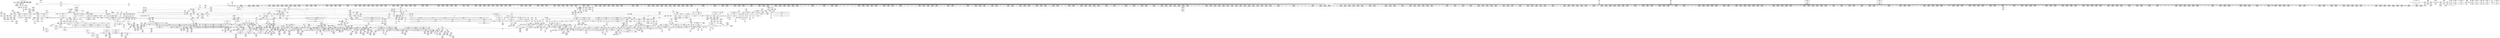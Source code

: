 digraph {
	CE0x3db2ee0 [shape=record,shape=Mrecord,label="{CE0x3db2ee0|_ret_i32_%call3,_!dbg_!27735|security/selinux/hooks.c,3408|*SummSource*}"]
	CE0x3de1eb0 [shape=record,shape=Mrecord,label="{CE0x3de1eb0|2472:_%struct.cred*,_:_CRE_1808,1816_|*MultipleSource*|Function::task_sid&Arg::task::|Function::selinux_file_send_sigiotask&Arg::tsk::|security/selinux/hooks.c,208}"]
	CE0x3dfb9a0 [shape=record,shape=Mrecord,label="{CE0x3dfb9a0|2472:_%struct.cred*,_:_CRE_5856,5860_|*MultipleSource*|Function::task_sid&Arg::task::|Function::selinux_file_send_sigiotask&Arg::tsk::|security/selinux/hooks.c,208}"]
	CE0x3e7ebd0 [shape=record,shape=Mrecord,label="{CE0x3e7ebd0|_call_void_rcu_lock_release(%struct.lockdep_map*_rcu_lock_map)_#10,_!dbg_!27733|include/linux/rcupdate.h,935|*SummSource*}"]
	CE0x3e62800 [shape=record,shape=Mrecord,label="{CE0x3e62800|i32_883|*Constant*|*SummSink*}"]
	CE0x3de13d0 [shape=record,shape=Mrecord,label="{CE0x3de13d0|2472:_%struct.cred*,_:_CRE_744,760_|*MultipleSource*|Function::task_sid&Arg::task::|Function::selinux_file_send_sigiotask&Arg::tsk::|security/selinux/hooks.c,208}"]
	CE0x3e4bf90 [shape=record,shape=Mrecord,label="{CE0x3e4bf90|_call_void_rcu_lock_acquire(%struct.lockdep_map*_rcu_lock_map)_#10,_!dbg_!27711|include/linux/rcupdate.h,881}"]
	CE0x3df6a30 [shape=record,shape=Mrecord,label="{CE0x3df6a30|2472:_%struct.cred*,_:_CRE_2961,2962_}"]
	CE0x3de4bb0 [shape=record,shape=Mrecord,label="{CE0x3de4bb0|2472:_%struct.cred*,_:_CRE_2016,2020_|*MultipleSource*|Function::task_sid&Arg::task::|Function::selinux_file_send_sigiotask&Arg::tsk::|security/selinux/hooks.c,208}"]
	CE0x3ec1120 [shape=record,shape=Mrecord,label="{CE0x3ec1120|__preempt_count_sub:tmp2|*SummSource*}"]
	CE0x3e0df00 [shape=record,shape=Mrecord,label="{CE0x3e0df00|2472:_%struct.cred*,_:_CRE_10624,10628_|*MultipleSource*|Function::task_sid&Arg::task::|Function::selinux_file_send_sigiotask&Arg::tsk::|security/selinux/hooks.c,208}"]
	CE0x3e26190 [shape=record,shape=Mrecord,label="{CE0x3e26190|task_sid:call3|security/selinux/hooks.c,208}"]
	CE0x3e82db0 [shape=record,shape=Mrecord,label="{CE0x3e82db0|__rcu_read_lock:tmp2|*SummSink*}"]
	CE0x3e22200 [shape=record,shape=Mrecord,label="{CE0x3e22200|rcu_read_unlock:entry|*SummSink*}"]
	CE0x3d98820 [shape=record,shape=Mrecord,label="{CE0x3d98820|selinux_file_send_sigiotask:add.ptr|security/selinux/hooks.c,3399}"]
	CE0x3e3da40 [shape=record,shape=Mrecord,label="{CE0x3e3da40|GLOBAL:lock_release|*Constant*|*SummSink*}"]
	CE0x3d7d760 [shape=record,shape=Mrecord,label="{CE0x3d7d760|i64_ptrtoint_(i8*_blockaddress(_rcu_lock_acquire,_%__here)_to_i64)|*Constant*}"]
	CE0x3e01fb0 [shape=record,shape=Mrecord,label="{CE0x3e01fb0|2472:_%struct.cred*,_:_CRE_6304,6305_}"]
	CE0x3e03180 [shape=record,shape=Mrecord,label="{CE0x3e03180|2472:_%struct.cred*,_:_CRE_6319,6320_}"]
	CE0x3dacaa0 [shape=record,shape=Mrecord,label="{CE0x3dacaa0|task_sid:land.lhs.true}"]
	CE0x3da5f00 [shape=record,shape=Mrecord,label="{CE0x3da5f00|i32_9|*Constant*|*SummSink*}"]
	CE0x3dec2d0 [shape=record,shape=Mrecord,label="{CE0x3dec2d0|2472:_%struct.cred*,_:_CRE_2544,2568_|*MultipleSource*|Function::task_sid&Arg::task::|Function::selinux_file_send_sigiotask&Arg::tsk::|security/selinux/hooks.c,208}"]
	CE0x3da77b0 [shape=record,shape=Mrecord,label="{CE0x3da77b0|i64*_getelementptr_inbounds_(_2_x_i64_,_2_x_i64_*___llvm_gcov_ctr131,_i64_0,_i64_1)|*Constant*|*SummSink*}"]
	CE0x3de8420 [shape=record,shape=Mrecord,label="{CE0x3de8420|2472:_%struct.cred*,_:_CRE_2288,2296_|*MultipleSource*|Function::task_sid&Arg::task::|Function::selinux_file_send_sigiotask&Arg::tsk::|security/selinux/hooks.c,208}"]
	CE0x3decd40 [shape=record,shape=Mrecord,label="{CE0x3decd40|2472:_%struct.cred*,_:_CRE_2596,2598_|*MultipleSource*|Function::task_sid&Arg::task::|Function::selinux_file_send_sigiotask&Arg::tsk::|security/selinux/hooks.c,208}"]
	CE0x3e65d80 [shape=record,shape=Mrecord,label="{CE0x3e65d80|rcu_read_unlock:bb|*SummSource*}"]
	CE0x3e750a0 [shape=record,shape=Mrecord,label="{CE0x3e750a0|rcu_read_unlock:tmp7|include/linux/rcupdate.h,933}"]
	CE0x3e187c0 [shape=record,shape=Mrecord,label="{CE0x3e187c0|rcu_read_lock:tmp16|include/linux/rcupdate.h,882|*SummSource*}"]
	CE0x3dac850 [shape=record,shape=Mrecord,label="{CE0x3dac850|i64*_getelementptr_inbounds_(_2_x_i64_,_2_x_i64_*___llvm_gcov_ctr131,_i64_0,_i64_1)|*Constant*|*SummSource*}"]
	CE0x3ddbe30 [shape=record,shape=Mrecord,label="{CE0x3ddbe30|task_sid:tmp20|security/selinux/hooks.c,208|*SummSink*}"]
	CE0x3e7bfc0 [shape=record,shape=Mrecord,label="{CE0x3e7bfc0|i8*_getelementptr_inbounds_(_44_x_i8_,_44_x_i8_*_.str47,_i32_0,_i32_0)|*Constant*}"]
	CE0x3dafeb0 [shape=record,shape=Mrecord,label="{CE0x3dafeb0|i32_(i32,_i32,_i16,_i32,_%struct.common_audit_data*)*_bitcast_(i32_(i32,_i32,_i16,_i32,_%struct.common_audit_data.495*)*_avc_has_perm_to_i32_(i32,_i32,_i16,_i32,_%struct.common_audit_data*)*)|*Constant*|*SummSource*}"]
	CE0x3e72de0 [shape=record,shape=Mrecord,label="{CE0x3e72de0|COLLAPSED:_GCMRE___llvm_gcov_ctr134_internal_global_4_x_i64_zeroinitializer:_elem_0:default:}"]
	CE0x3df39a0 [shape=record,shape=Mrecord,label="{CE0x3df39a0|2472:_%struct.cred*,_:_CRE_2918,2919_}"]
	CE0x3ec18b0 [shape=record,shape=Mrecord,label="{CE0x3ec18b0|__preempt_count_sub:tmp5|./arch/x86/include/asm/preempt.h,77}"]
	CE0x3e14db0 [shape=record,shape=Mrecord,label="{CE0x3e14db0|rcu_read_lock:if.end}"]
	CE0x3e0b510 [shape=record,shape=Mrecord,label="{CE0x3e0b510|2472:_%struct.cred*,_:_CRE_6660,6664_|*MultipleSource*|Function::task_sid&Arg::task::|Function::selinux_file_send_sigiotask&Arg::tsk::|security/selinux/hooks.c,208}"]
	CE0x3e7d380 [shape=record,shape=Mrecord,label="{CE0x3e7d380|rcu_read_unlock:tmp20|include/linux/rcupdate.h,933|*SummSink*}"]
	CE0x3da2310 [shape=record,shape=Mrecord,label="{CE0x3da2310|GLOBAL:rcu_read_lock|*Constant*}"]
	CE0x3da8480 [shape=record,shape=Mrecord,label="{CE0x3da8480|i64*_getelementptr_inbounds_(_13_x_i64_,_13_x_i64_*___llvm_gcov_ctr126,_i64_0,_i64_1)|*Constant*|*SummSink*}"]
	CE0x3d7e970 [shape=record,shape=Mrecord,label="{CE0x3d7e970|i64_2|*Constant*}"]
	CE0x3df36d0 [shape=record,shape=Mrecord,label="{CE0x3df36d0|2472:_%struct.cred*,_:_CRE_2915,2916_}"]
	CE0x3da3260 [shape=record,shape=Mrecord,label="{CE0x3da3260|task_sid:tmp2}"]
	CE0x3dd5b30 [shape=record,shape=Mrecord,label="{CE0x3dd5b30|signal_to_av:tmp|*SummSink*}"]
	CE0x3d98b70 [shape=record,shape=Mrecord,label="{CE0x3d98b70|COLLAPSED:_CRE:_elem_0::|security/selinux/hooks.c,3399}"]
	CE0x3e0b730 [shape=record,shape=Mrecord,label="{CE0x3e0b730|2472:_%struct.cred*,_:_CRE_6664,6668_|*MultipleSource*|Function::task_sid&Arg::task::|Function::selinux_file_send_sigiotask&Arg::tsk::|security/selinux/hooks.c,208}"]
	CE0x3e6f110 [shape=record,shape=Mrecord,label="{CE0x3e6f110|i64*_getelementptr_inbounds_(_4_x_i64_,_4_x_i64_*___llvm_gcov_ctr130,_i64_0,_i64_1)|*Constant*|*SummSource*}"]
	CE0x3eb54e0 [shape=record,shape=Mrecord,label="{CE0x3eb54e0|__rcu_read_unlock:do.end|*SummSink*}"]
	CE0x3e71220 [shape=record,shape=Mrecord,label="{CE0x3e71220|__rcu_read_lock:tmp4|include/linux/rcupdate.h,239|*SummSource*}"]
	CE0x3da2670 [shape=record,shape=Mrecord,label="{CE0x3da2670|cred_sid:tmp1|*SummSink*}"]
	CE0x3dcb5e0 [shape=record,shape=Mrecord,label="{CE0x3dcb5e0|i64*_getelementptr_inbounds_(_13_x_i64_,_13_x_i64_*___llvm_gcov_ctr126,_i64_0,_i64_1)|*Constant*|*SummSource*}"]
	CE0x3db1dc0 [shape=record,shape=Mrecord,label="{CE0x3db1dc0|avc_has_perm:requested|Function::avc_has_perm&Arg::requested::|*SummSink*}"]
	CE0x3de4820 [shape=record,shape=Mrecord,label="{CE0x3de4820|2472:_%struct.cred*,_:_CRE_1980,1984_|*MultipleSource*|Function::task_sid&Arg::task::|Function::selinux_file_send_sigiotask&Arg::tsk::|security/selinux/hooks.c,208}"]
	CE0x3d87340 [shape=record,shape=Mrecord,label="{CE0x3d87340|i32_29|*Constant*|*SummSource*}"]
	CE0x3e4cd70 [shape=record,shape=Mrecord,label="{CE0x3e4cd70|_ret_void,_!dbg_!27717|include/linux/rcupdate.h,240}"]
	CE0x3d82290 [shape=record,shape=Mrecord,label="{CE0x3d82290|i64*_getelementptr_inbounds_(_4_x_i64_,_4_x_i64_*___llvm_gcov_ctr129,_i64_0,_i64_2)|*Constant*}"]
	CE0x3e19f90 [shape=record,shape=Mrecord,label="{CE0x3e19f90|_call_void_lockdep_rcu_suspicious(i8*_getelementptr_inbounds_(_25_x_i8_,_25_x_i8_*_.str45,_i32_0,_i32_0),_i32_883,_i8*_getelementptr_inbounds_(_42_x_i8_,_42_x_i8_*_.str46,_i32_0,_i32_0))_#10,_!dbg_!27728|include/linux/rcupdate.h,882}"]
	CE0x3e26600 [shape=record,shape=Mrecord,label="{CE0x3e26600|task_sid:tobool4|security/selinux/hooks.c,208}"]
	CE0x3ee17e0 [shape=record,shape=Mrecord,label="{CE0x3ee17e0|i32_0|*Constant*}"]
	CE0x3e1b3f0 [shape=record,shape=Mrecord,label="{CE0x3e1b3f0|i64*_getelementptr_inbounds_(_13_x_i64_,_13_x_i64_*___llvm_gcov_ctr126,_i64_0,_i64_10)|*Constant*|*SummSink*}"]
	CE0x3e538d0 [shape=record,shape=Mrecord,label="{CE0x3e538d0|rcu_read_lock:tmp11|include/linux/rcupdate.h,882}"]
	CE0x3eb7110 [shape=record,shape=Mrecord,label="{CE0x3eb7110|rcu_lock_acquire:tmp7|*SummSource*}"]
	CE0x3d89100 [shape=record,shape=Mrecord,label="{CE0x3d89100|i64_0|*Constant*}"]
	CE0x3dfb120 [shape=record,shape=Mrecord,label="{CE0x3dfb120|2472:_%struct.cred*,_:_CRE_3152,3160_|*MultipleSource*|Function::task_sid&Arg::task::|Function::selinux_file_send_sigiotask&Arg::tsk::|security/selinux/hooks.c,208}"]
	CE0x3e16810 [shape=record,shape=Mrecord,label="{CE0x3e16810|signal_to_av:tmp10|security/selinux/hooks.c,1495|*SummSink*}"]
	CE0x3e5a4a0 [shape=record,shape=Mrecord,label="{CE0x3e5a4a0|i64*_getelementptr_inbounds_(_4_x_i64_,_4_x_i64_*___llvm_gcov_ctr135,_i64_0,_i64_0)|*Constant*|*SummSource*}"]
	CE0x3d84b80 [shape=record,shape=Mrecord,label="{CE0x3d84b80|task_sid:tmp9|security/selinux/hooks.c,208}"]
	CE0x3e0edb0 [shape=record,shape=Mrecord,label="{CE0x3e0edb0|task_sid:tmp5|security/selinux/hooks.c,208|*SummSink*}"]
	CE0x3d87d90 [shape=record,shape=Mrecord,label="{CE0x3d87d90|i64*_getelementptr_inbounds_(_13_x_i64_,_13_x_i64_*___llvm_gcov_ctr126,_i64_0,_i64_0)|*Constant*|*SummSource*}"]
	CE0x3d9a170 [shape=record,shape=Mrecord,label="{CE0x3d9a170|i64_-312|*Constant*|*SummSource*}"]
	CE0x3df28b0 [shape=record,shape=Mrecord,label="{CE0x3df28b0|2472:_%struct.cred*,_:_CRE_2900,2904_|*MultipleSource*|Function::task_sid&Arg::task::|Function::selinux_file_send_sigiotask&Arg::tsk::|security/selinux/hooks.c,208}"]
	CE0x3e15b60 [shape=record,shape=Mrecord,label="{CE0x3e15b60|i32_22|*Constant*}"]
	CE0x3e74cb0 [shape=record,shape=Mrecord,label="{CE0x3e74cb0|rcu_lock_acquire:tmp|*SummSink*}"]
	CE0x3e59080 [shape=record,shape=Mrecord,label="{CE0x3e59080|__rcu_read_unlock:tmp6|include/linux/rcupdate.h,245}"]
	CE0x3ee58d0 [shape=record,shape=Mrecord,label="{CE0x3ee58d0|__preempt_count_add:do.body|*SummSink*}"]
	CE0x3e5fde0 [shape=record,shape=Mrecord,label="{CE0x3e5fde0|__preempt_count_sub:tmp6|./arch/x86/include/asm/preempt.h,78}"]
	CE0x3ddb3f0 [shape=record,shape=Mrecord,label="{CE0x3ddb3f0|i64*_getelementptr_inbounds_(_13_x_i64_,_13_x_i64_*___llvm_gcov_ctr126,_i64_0,_i64_9)|*Constant*}"]
	CE0x3e17350 [shape=record,shape=Mrecord,label="{CE0x3e17350|rcu_read_unlock:tmp14|include/linux/rcupdate.h,933}"]
	CE0x3e47760 [shape=record,shape=Mrecord,label="{CE0x3e47760|void_(i32*,_i32,_i32*)*_asm_addl_$1,_%gs:$0_,_*m,ri,*m,_dirflag_,_fpsr_,_flags_}"]
	CE0x3e0b2f0 [shape=record,shape=Mrecord,label="{CE0x3e0b2f0|2472:_%struct.cred*,_:_CRE_6656,6660_|*MultipleSource*|Function::task_sid&Arg::task::|Function::selinux_file_send_sigiotask&Arg::tsk::|security/selinux/hooks.c,208}"]
	CE0x3e180a0 [shape=record,shape=Mrecord,label="{CE0x3e180a0|rcu_read_lock:tmp15|include/linux/rcupdate.h,882}"]
	CE0x3e2a3a0 [shape=record,shape=Mrecord,label="{CE0x3e2a3a0|i8_1|*Constant*|*SummSource*}"]
	CE0x3de67d0 [shape=record,shape=Mrecord,label="{CE0x3de67d0|2472:_%struct.cred*,_:_CRE_2104,2112_|*MultipleSource*|Function::task_sid&Arg::task::|Function::selinux_file_send_sigiotask&Arg::tsk::|security/selinux/hooks.c,208}"]
	CE0x3e6ac30 [shape=record,shape=Mrecord,label="{CE0x3e6ac30|rcu_read_unlock:tmp2}"]
	CE0x3e37760 [shape=record,shape=Mrecord,label="{CE0x3e37760|rcu_lock_release:tmp3}"]
	CE0x3ea5b00 [shape=record,shape=Mrecord,label="{CE0x3ea5b00|i64*_getelementptr_inbounds_(_4_x_i64_,_4_x_i64_*___llvm_gcov_ctr134,_i64_0,_i64_2)|*Constant*}"]
	CE0x3e69160 [shape=record,shape=Mrecord,label="{CE0x3e69160|__rcu_read_lock:tmp7|include/linux/rcupdate.h,240|*SummSource*}"]
	CE0x3e736b0 [shape=record,shape=Mrecord,label="{CE0x3e736b0|_ret_void,_!dbg_!27719|./arch/x86/include/asm/preempt.h,73|*SummSource*}"]
	CE0x3e6d3d0 [shape=record,shape=Mrecord,label="{CE0x3e6d3d0|i64*_getelementptr_inbounds_(_4_x_i64_,_4_x_i64_*___llvm_gcov_ctr128,_i64_0,_i64_0)|*Constant*|*SummSource*}"]
	CE0x3da3ad0 [shape=record,shape=Mrecord,label="{CE0x3da3ad0|task_sid:land.lhs.true|*SummSink*}"]
	CE0x3df4030 [shape=record,shape=Mrecord,label="{CE0x3df4030|2472:_%struct.cred*,_:_CRE_2925,2926_}"]
	CE0x3dd5e00 [shape=record,shape=Mrecord,label="{CE0x3dd5e00|task_sid:if.then|*SummSource*}"]
	CE0x3e34700 [shape=record,shape=Mrecord,label="{CE0x3e34700|__preempt_count_add:tmp6|./arch/x86/include/asm/preempt.h,73}"]
	CE0x3ee1ec0 [shape=record,shape=Mrecord,label="{CE0x3ee1ec0|__rcu_read_unlock:tmp1|*SummSource*}"]
	CE0x3dcea90 [shape=record,shape=Mrecord,label="{CE0x3dcea90|signal_to_av:tmp}"]
	CE0x3eb5850 [shape=record,shape=Mrecord,label="{CE0x3eb5850|__rcu_read_unlock:do.end|*SummSource*}"]
	CE0x3dd8410 [shape=record,shape=Mrecord,label="{CE0x3dd8410|GLOBAL:__llvm_gcov_global_state_pred267|Global_var:__llvm_gcov_global_state_pred267|*SummSink*}"]
	CE0x3ddbc70 [shape=record,shape=Mrecord,label="{CE0x3ddbc70|task_sid:tmp21|security/selinux/hooks.c,208}"]
	CE0x3e676c0 [shape=record,shape=Mrecord,label="{CE0x3e676c0|rcu_read_unlock:tmp13|include/linux/rcupdate.h,933}"]
	CE0x3e280d0 [shape=record,shape=Mrecord,label="{CE0x3e280d0|task_sid:tmp15|security/selinux/hooks.c,208|*SummSource*}"]
	CE0x3dcb7a0 [shape=record,shape=Mrecord,label="{CE0x3dcb7a0|_call_void___llvm_gcov_indirect_counter_increment(i32*___llvm_gcov_global_state_pred267,_i64**_getelementptr_inbounds_(_4_x_i64*_,_4_x_i64*_*___llvm_gcda_edge_table266,_i64_0,_i64_1)),_!dbg_!27714|security/selinux/hooks.c,1479|*SummSource*}"]
	CE0x3d90ff0 [shape=record,shape=Mrecord,label="{CE0x3d90ff0|selinux_file_send_sigiotask:tmp12|security/selinux/hooks.c,3406|*SummSource*}"]
	CE0x3e475b0 [shape=record,shape=Mrecord,label="{CE0x3e475b0|_call_void_asm_addl_$1,_%gs:$0_,_*m,ri,*m,_dirflag_,_fpsr_,_flags_(i32*___preempt_count,_i32_%val,_i32*___preempt_count)_#3,_!dbg_!27714,_!srcloc_!27717|./arch/x86/include/asm/preempt.h,72|*SummSink*}"]
	CE0x3dac2a0 [shape=record,shape=Mrecord,label="{CE0x3dac2a0|task_sid:if.end|*SummSink*}"]
	CE0x3e248c0 [shape=record,shape=Mrecord,label="{CE0x3e248c0|rcu_read_lock:land.lhs.true|*SummSource*}"]
	CE0x3ec13f0 [shape=record,shape=Mrecord,label="{CE0x3ec13f0|__preempt_count_sub:tmp5|./arch/x86/include/asm/preempt.h,77|*SummSource*}"]
	CE0x3e29f40 [shape=record,shape=Mrecord,label="{CE0x3e29f40|i8_1|*Constant*}"]
	CE0x3da6eb0 [shape=record,shape=Mrecord,label="{CE0x3da6eb0|rcu_read_lock:entry|*SummSink*}"]
	CE0x3d89a70 [shape=record,shape=Mrecord,label="{CE0x3d89a70|selinux_file_send_sigiotask:tmp2|security/selinux/hooks.c,3399}"]
	CE0x3eb6050 [shape=record,shape=Mrecord,label="{CE0x3eb6050|__rcu_read_unlock:tmp5|include/linux/rcupdate.h,244}"]
	CE0x3db0e10 [shape=record,shape=Mrecord,label="{CE0x3db0e10|avc_has_perm:tsid|Function::avc_has_perm&Arg::tsid::}"]
	CE0x3df3310 [shape=record,shape=Mrecord,label="{CE0x3df3310|2472:_%struct.cred*,_:_CRE_2911,2912_}"]
	"CONST[source:0(mediator),value:2(dynamic)][purpose:{object}][SnkIdx:1]"
	CE0x3df5010 [shape=record,shape=Mrecord,label="{CE0x3df5010|2472:_%struct.cred*,_:_CRE_2939,2940_}"]
	CE0x3d96f10 [shape=record,shape=Mrecord,label="{CE0x3d96f10|selinux_file_send_sigiotask:tobool|security/selinux/hooks.c,3403}"]
	CE0x3e53cd0 [shape=record,shape=Mrecord,label="{CE0x3e53cd0|rcu_read_lock:tmp11|include/linux/rcupdate.h,882|*SummSink*}"]
	CE0x3e51cd0 [shape=record,shape=Mrecord,label="{CE0x3e51cd0|GLOBAL:__preempt_count_sub|*Constant*}"]
	CE0x3e74110 [shape=record,shape=Mrecord,label="{CE0x3e74110|i64*_getelementptr_inbounds_(_4_x_i64_,_4_x_i64_*___llvm_gcov_ctr129,_i64_0,_i64_3)|*Constant*}"]
	CE0x3e45300 [shape=record,shape=Mrecord,label="{CE0x3e45300|_call_void_lock_release(%struct.lockdep_map*_%map,_i32_1,_i64_ptrtoint_(i8*_blockaddress(_rcu_lock_release,_%__here)_to_i64))_#10,_!dbg_!27716|include/linux/rcupdate.h,423|*SummSource*}"]
	CE0x3e684c0 [shape=record,shape=Mrecord,label="{CE0x3e684c0|__llvm_gcov_indirect_counter_increment:tmp5|*SummSource*}"]
	CE0x3d970f0 [shape=record,shape=Mrecord,label="{CE0x3d970f0|selinux_file_send_sigiotask:tmp|*SummSource*}"]
	CE0x3dd7320 [shape=record,shape=Mrecord,label="{CE0x3dd7320|i64_3|*Constant*}"]
	CE0x3e16200 [shape=record,shape=Mrecord,label="{CE0x3e16200|rcu_read_lock:tmp8|include/linux/rcupdate.h,882}"]
	CE0x3e39420 [shape=record,shape=Mrecord,label="{CE0x3e39420|i64*_getelementptr_inbounds_(_4_x_i64_,_4_x_i64_*___llvm_gcov_ctr130,_i64_0,_i64_1)|*Constant*}"]
	CE0x3da2bb0 [shape=record,shape=Mrecord,label="{CE0x3da2bb0|2472:_%struct.cred*,_:_CRE_136,144_|*MultipleSource*|Function::task_sid&Arg::task::|Function::selinux_file_send_sigiotask&Arg::tsk::|security/selinux/hooks.c,208}"]
	CE0x3df3070 [shape=record,shape=Mrecord,label="{CE0x3df3070|2472:_%struct.cred*,_:_CRE_2908,2909_}"]
	CE0x3dd0d70 [shape=record,shape=Mrecord,label="{CE0x3dd0d70|2472:_%struct.cred*,_:_CRE_432,440_|*MultipleSource*|Function::task_sid&Arg::task::|Function::selinux_file_send_sigiotask&Arg::tsk::|security/selinux/hooks.c,208}"]
	CE0x3e4bd50 [shape=record,shape=Mrecord,label="{CE0x3e4bd50|__rcu_read_lock:entry|*SummSource*}"]
	CE0x3e755b0 [shape=record,shape=Mrecord,label="{CE0x3e755b0|_call_void_asm_addl_$1,_%gs:$0_,_*m,ri,*m,_dirflag_,_fpsr_,_flags_(i32*___preempt_count,_i32_%sub,_i32*___preempt_count)_#3,_!dbg_!27717,_!srcloc_!27718|./arch/x86/include/asm/preempt.h,77}"]
	CE0x3dce110 [shape=record,shape=Mrecord,label="{CE0x3dce110|cred_sid:tmp3|*SummSink*}"]
	CE0x3df5730 [shape=record,shape=Mrecord,label="{CE0x3df5730|2472:_%struct.cred*,_:_CRE_2945,2946_}"]
	CE0x3e65cf0 [shape=record,shape=Mrecord,label="{CE0x3e65cf0|rcu_read_unlock:bb}"]
	CE0x3ea5790 [shape=record,shape=Mrecord,label="{CE0x3ea5790|rcu_lock_acquire:bb}"]
	CE0x3eb3350 [shape=record,shape=Mrecord,label="{CE0x3eb3350|_call_void___preempt_count_sub(i32_1)_#10,_!dbg_!27715|include/linux/rcupdate.h,244|*SummSink*}"]
	CE0x3deda60 [shape=record,shape=Mrecord,label="{CE0x3deda60|2472:_%struct.cred*,_:_CRE_2664,2672_|*MultipleSource*|Function::task_sid&Arg::task::|Function::selinux_file_send_sigiotask&Arg::tsk::|security/selinux/hooks.c,208}"]
	CE0x3e4e810 [shape=record,shape=Mrecord,label="{CE0x3e4e810|rcu_read_lock:land.lhs.true2|*SummSink*}"]
	CE0x3dd2db0 [shape=record,shape=Mrecord,label="{CE0x3dd2db0|GLOBAL:__llvm_gcov_global_state_pred267|Global_var:__llvm_gcov_global_state_pred267}"]
	CE0x3dd3ea0 [shape=record,shape=Mrecord,label="{CE0x3dd3ea0|_call_void___rcu_read_lock()_#10,_!dbg_!27710|include/linux/rcupdate.h,879|*SummSink*}"]
	CE0x3de0300 [shape=record,shape=Mrecord,label="{CE0x3de0300|2472:_%struct.cred*,_:_CRE_691,692_}"]
	CE0x3e4bb90 [shape=record,shape=Mrecord,label="{CE0x3e4bb90|__llvm_gcov_indirect_counter_increment:tmp|*SummSink*}"]
	CE0x3d8a880 [shape=record,shape=Mrecord,label="{CE0x3d8a880|selinux_file_send_sigiotask:bb}"]
	CE0x3da0a60 [shape=record,shape=Mrecord,label="{CE0x3da0a60|selinux_file_send_sigiotask:tmp4|security/selinux/hooks.c,3401}"]
	CE0x3d99330 [shape=record,shape=Mrecord,label="{CE0x3d99330|selinux_file_send_sigiotask:if.else|*SummSink*}"]
	CE0x3deab50 [shape=record,shape=Mrecord,label="{CE0x3deab50|2472:_%struct.cred*,_:_CRE_2504,2508_|*MultipleSource*|Function::task_sid&Arg::task::|Function::selinux_file_send_sigiotask&Arg::tsk::|security/selinux/hooks.c,208}"]
	CE0x3e02340 [shape=record,shape=Mrecord,label="{CE0x3e02340|2472:_%struct.cred*,_:_CRE_6307,6308_}"]
	CE0x3defa20 [shape=record,shape=Mrecord,label="{CE0x3defa20|i64**_getelementptr_inbounds_(_4_x_i64*_,_4_x_i64*_*___llvm_gcda_edge_table266,_i64_0,_i64_2)|*Constant*|*SummSink*}"]
	CE0x3e0d410 [shape=record,shape=Mrecord,label="{CE0x3e0d410|2472:_%struct.cred*,_:_CRE_10592,10600_|*MultipleSource*|Function::task_sid&Arg::task::|Function::selinux_file_send_sigiotask&Arg::tsk::|security/selinux/hooks.c,208}"]
	CE0x3e4aca0 [shape=record,shape=Mrecord,label="{CE0x3e4aca0|rcu_read_lock:tmp7|include/linux/rcupdate.h,882|*SummSink*}"]
	CE0x3e1c060 [shape=record,shape=Mrecord,label="{CE0x3e1c060|i64*_getelementptr_inbounds_(_13_x_i64_,_13_x_i64_*___llvm_gcov_ctr126,_i64_0,_i64_11)|*Constant*}"]
	CE0x3eed180 [shape=record,shape=Mrecord,label="{CE0x3eed180|i64*_getelementptr_inbounds_(_4_x_i64_,_4_x_i64_*___llvm_gcov_ctr135,_i64_0,_i64_0)|*Constant*|*SummSink*}"]
	CE0x3dccf10 [shape=record,shape=Mrecord,label="{CE0x3dccf10|rcu_lock_acquire:map|Function::rcu_lock_acquire&Arg::map::|*SummSource*}"]
	CE0x3e774c0 [shape=record,shape=Mrecord,label="{CE0x3e774c0|_call_void___preempt_count_sub(i32_1)_#10,_!dbg_!27715|include/linux/rcupdate.h,244}"]
	CE0x3dd77a0 [shape=record,shape=Mrecord,label="{CE0x3dd77a0|2472:_%struct.cred*,_:_CRE_104,112_|*MultipleSource*|Function::task_sid&Arg::task::|Function::selinux_file_send_sigiotask&Arg::tsk::|security/selinux/hooks.c,208}"]
	CE0x3e7f730 [shape=record,shape=Mrecord,label="{CE0x3e7f730|rcu_lock_release:entry|*SummSink*}"]
	CE0x3de7e80 [shape=record,shape=Mrecord,label="{CE0x3de7e80|2472:_%struct.cred*,_:_CRE_2264,2272_|*MultipleSource*|Function::task_sid&Arg::task::|Function::selinux_file_send_sigiotask&Arg::tsk::|security/selinux/hooks.c,208}"]
	CE0x3e6e790 [shape=record,shape=Mrecord,label="{CE0x3e6e790|rcu_lock_release:tmp|*SummSource*}"]
	CE0x3dad580 [shape=record,shape=Mrecord,label="{CE0x3dad580|selinux_file_send_sigiotask:fown_sid|security/selinux/hooks.c,3408}"]
	CE0x3d81cc0 [shape=record,shape=Mrecord,label="{CE0x3d81cc0|task_sid:tmp6|security/selinux/hooks.c,208|*SummSink*}"]
	CE0x3d77380 [shape=record,shape=Mrecord,label="{CE0x3d77380|signal_to_av:sw.bb1|*SummSink*}"]
	CE0x3eaf9c0 [shape=record,shape=Mrecord,label="{CE0x3eaf9c0|i64*_getelementptr_inbounds_(_4_x_i64_,_4_x_i64_*___llvm_gcov_ctr135,_i64_0,_i64_2)|*Constant*|*SummSource*}"]
	CE0x3da6b60 [shape=record,shape=Mrecord,label="{CE0x3da6b60|rcu_read_lock:entry}"]
	CE0x3e1a7c0 [shape=record,shape=Mrecord,label="{CE0x3e1a7c0|GLOBAL:lockdep_rcu_suspicious|*Constant*}"]
	CE0x3da1b20 [shape=record,shape=Mrecord,label="{CE0x3da1b20|selinux_file_send_sigiotask:tmp8|security/selinux/hooks.c,3403}"]
	CE0x3e73720 [shape=record,shape=Mrecord,label="{CE0x3e73720|_ret_void,_!dbg_!27719|./arch/x86/include/asm/preempt.h,73|*SummSink*}"]
	CE0x3d914c0 [shape=record,shape=Mrecord,label="{CE0x3d914c0|selinux_file_send_sigiotask:tmp13|security/selinux/hooks.c,3406}"]
	CE0x3dd12e0 [shape=record,shape=Mrecord,label="{CE0x3dd12e0|2472:_%struct.cred*,_:_CRE_456,460_|*MultipleSource*|Function::task_sid&Arg::task::|Function::selinux_file_send_sigiotask&Arg::tsk::|security/selinux/hooks.c,208}"]
	CE0x3e6f5f0 [shape=record,shape=Mrecord,label="{CE0x3e6f5f0|GLOBAL:__llvm_gcov_ctr132|Global_var:__llvm_gcov_ctr132}"]
	CE0x3db2000 [shape=record,shape=Mrecord,label="{CE0x3db2000|%struct.common_audit_data*_null|*Constant*|*SummSource*}"]
	CE0x3e07360 [shape=record,shape=Mrecord,label="{CE0x3e07360|2472:_%struct.cred*,_:_CRE_6440,6448_|*MultipleSource*|Function::task_sid&Arg::task::|Function::selinux_file_send_sigiotask&Arg::tsk::|security/selinux/hooks.c,208}"]
	CE0x3df6570 [shape=record,shape=Mrecord,label="{CE0x3df6570|2472:_%struct.cred*,_:_CRE_2957,2958_}"]
	CE0x3e1c5e0 [shape=record,shape=Mrecord,label="{CE0x3e1c5e0|task_sid:tmp24|security/selinux/hooks.c,208|*SummSink*}"]
	CE0x3e51810 [shape=record,shape=Mrecord,label="{CE0x3e51810|GLOBAL:rcu_lock_acquire|*Constant*|*SummSource*}"]
	CE0x3dd6920 [shape=record,shape=Mrecord,label="{CE0x3dd6920|2472:_%struct.cred*,_:_CRE_80,84_|*MultipleSource*|Function::task_sid&Arg::task::|Function::selinux_file_send_sigiotask&Arg::tsk::|security/selinux/hooks.c,208}"]
	CE0x3d83d20 [shape=record,shape=Mrecord,label="{CE0x3d83d20|__rcu_read_unlock:do.body}"]
	CE0x3e237e0 [shape=record,shape=Mrecord,label="{CE0x3e237e0|signal_to_av:sw.epilog|*SummSource*}"]
	CE0x3e57940 [shape=record,shape=Mrecord,label="{CE0x3e57940|rcu_read_lock:tobool1|include/linux/rcupdate.h,882}"]
	CE0x3da8840 [shape=record,shape=Mrecord,label="{CE0x3da8840|i64_1|*Constant*}"]
	CE0x3dd9430 [shape=record,shape=Mrecord,label="{CE0x3dd9430|i64*_getelementptr_inbounds_(_4_x_i64_,_4_x_i64_*___llvm_gcov_ctr130,_i64_0,_i64_2)|*Constant*|*SummSource*}"]
	CE0x3dac450 [shape=record,shape=Mrecord,label="{CE0x3dac450|task_sid:bb|*SummSource*}"]
	CE0x3dd8370 [shape=record,shape=Mrecord,label="{CE0x3dd8370|GLOBAL:__llvm_gcov_global_state_pred267|Global_var:__llvm_gcov_global_state_pred267|*SummSource*}"]
	CE0x3e22030 [shape=record,shape=Mrecord,label="{CE0x3e22030|GLOBAL:rcu_read_unlock|*Constant*|*SummSink*}"]
	CE0x3e4c550 [shape=record,shape=Mrecord,label="{CE0x3e4c550|rcu_read_lock:do.body|*SummSource*}"]
	CE0x3deed20 [shape=record,shape=Mrecord,label="{CE0x3deed20|2472:_%struct.cred*,_:_CRE_2728,2736_|*MultipleSource*|Function::task_sid&Arg::task::|Function::selinux_file_send_sigiotask&Arg::tsk::|security/selinux/hooks.c,208}"]
	CE0x3e20220 [shape=record,shape=Mrecord,label="{CE0x3e20220|signal_to_av:tmp2|security/selinux/hooks.c,1479|*SummSource*}"]
	CE0x3e0bd60 [shape=record,shape=Mrecord,label="{CE0x3e0bd60|2472:_%struct.cred*,_:_CRE_6688,10528_|*MultipleSource*|Function::task_sid&Arg::task::|Function::selinux_file_send_sigiotask&Arg::tsk::|security/selinux/hooks.c,208}"]
	CE0x3d993d0 [shape=record,shape=Mrecord,label="{CE0x3d993d0|selinux_file_send_sigiotask:if.end|*SummSource*}"]
	CE0x3e82ea0 [shape=record,shape=Mrecord,label="{CE0x3e82ea0|__rcu_read_lock:tmp3}"]
	CE0x3e60db0 [shape=record,shape=Mrecord,label="{CE0x3e60db0|i64*_getelementptr_inbounds_(_11_x_i64_,_11_x_i64_*___llvm_gcov_ctr127,_i64_0,_i64_9)|*Constant*|*SummSink*}"]
	CE0x3e597b0 [shape=record,shape=Mrecord,label="{CE0x3e597b0|void_(i32*,_i32,_i32*)*_asm_addl_$1,_%gs:$0_,_*m,ri,*m,_dirflag_,_fpsr_,_flags_|*SummSink*}"]
	CE0x3e73bf0 [shape=record,shape=Mrecord,label="{CE0x3e73bf0|rcu_read_unlock:tmp11|include/linux/rcupdate.h,933|*SummSink*}"]
	CE0x3d99870 [shape=record,shape=Mrecord,label="{CE0x3d99870|selinux_file_send_sigiotask:call1|security/selinux/hooks.c,3404|*SummSink*}"]
	CE0x3e48c80 [shape=record,shape=Mrecord,label="{CE0x3e48c80|GLOBAL:__rcu_read_lock|*Constant*|*SummSource*}"]
	CE0x3e21fc0 [shape=record,shape=Mrecord,label="{CE0x3e21fc0|GLOBAL:rcu_read_unlock|*Constant*|*SummSource*}"]
	CE0x3e15900 [shape=record,shape=Mrecord,label="{CE0x3e15900|i32_0|*Constant*}"]
	CE0x3e020e0 [shape=record,shape=Mrecord,label="{CE0x3e020e0|2472:_%struct.cred*,_:_CRE_6305,6306_}"]
	CE0x3da6a60 [shape=record,shape=Mrecord,label="{CE0x3da6a60|2472:_%struct.cred*,_:_CRE_296,304_|*MultipleSource*|Function::task_sid&Arg::task::|Function::selinux_file_send_sigiotask&Arg::tsk::|security/selinux/hooks.c,208}"]
	CE0x3de07e0 [shape=record,shape=Mrecord,label="{CE0x3de07e0|2472:_%struct.cred*,_:_CRE_699,700_}"]
	CE0x501b400 [shape=record,shape=Mrecord,label="{CE0x501b400|selinux_file_send_sigiotask:if.else|*SummSource*}"]
	CE0x3d9dd40 [shape=record,shape=Mrecord,label="{CE0x3d9dd40|selinux_file_send_sigiotask:tmp5|security/selinux/hooks.c,3401|*SummSink*}"]
	CE0x3dd3970 [shape=record,shape=Mrecord,label="{CE0x3dd3970|i32_19|*Constant*|*SummSink*}"]
	CE0x3dfb560 [shape=record,shape=Mrecord,label="{CE0x3dfb560|2472:_%struct.cred*,_:_CRE_3164,3168_|*MultipleSource*|Function::task_sid&Arg::task::|Function::selinux_file_send_sigiotask&Arg::tsk::|security/selinux/hooks.c,208}"]
	CE0x3dce860 [shape=record,shape=Mrecord,label="{CE0x3dce860|i64*_getelementptr_inbounds_(_10_x_i64_,_10_x_i64_*___llvm_gcov_ctr265,_i64_0,_i64_0)|*Constant*|*SummSink*}"]
	CE0x3e62680 [shape=record,shape=Mrecord,label="{CE0x3e62680|i32_883|*Constant*|*SummSource*}"]
	CE0x3e6dc00 [shape=record,shape=Mrecord,label="{CE0x3e6dc00|rcu_read_unlock:tmp9|include/linux/rcupdate.h,933}"]
	CE0x3dcd090 [shape=record,shape=Mrecord,label="{CE0x3dcd090|rcu_lock_acquire:map|Function::rcu_lock_acquire&Arg::map::|*SummSink*}"]
	CE0x3e28e10 [shape=record,shape=Mrecord,label="{CE0x3e28e10|rcu_read_lock:tmp12|include/linux/rcupdate.h,882|*SummSink*}"]
	CE0x3df84e0 [shape=record,shape=Mrecord,label="{CE0x3df84e0|2472:_%struct.cred*,_:_CRE_3008,3024_|*MultipleSource*|Function::task_sid&Arg::task::|Function::selinux_file_send_sigiotask&Arg::tsk::|security/selinux/hooks.c,208}"]
	CE0x3e705e0 [shape=record,shape=Mrecord,label="{CE0x3e705e0|rcu_read_unlock:tmp4|include/linux/rcupdate.h,933}"]
	CE0x3e590f0 [shape=record,shape=Mrecord,label="{CE0x3e590f0|__rcu_read_unlock:tmp6|include/linux/rcupdate.h,245|*SummSource*}"]
	CE0x3e0e7c0 [shape=record,shape=Mrecord,label="{CE0x3e0e7c0|task_sid:tmp4|*LoadInst*|security/selinux/hooks.c,208|*SummSource*}"]
	CE0x3daa330 [shape=record,shape=Mrecord,label="{CE0x3daa330|i64*_getelementptr_inbounds_(_10_x_i64_,_10_x_i64_*___llvm_gcov_ctr265,_i64_0,_i64_0)|*Constant*}"]
	CE0x3d8cb80 [shape=record,shape=Mrecord,label="{CE0x3d8cb80|selinux_file_send_sigiotask:tmp4|security/selinux/hooks.c,3401|*SummSink*}"]
	CE0x3dd05d0 [shape=record,shape=Mrecord,label="{CE0x3dd05d0|2472:_%struct.cred*,_:_CRE_24,28_|*MultipleSource*|Function::task_sid&Arg::task::|Function::selinux_file_send_sigiotask&Arg::tsk::|security/selinux/hooks.c,208}"]
	CE0x3e654b0 [shape=record,shape=Mrecord,label="{CE0x3e654b0|cred_sid:tmp6|security/selinux/hooks.c,197|*SummSource*}"]
	CE0x3de5360 [shape=record,shape=Mrecord,label="{CE0x3de5360|2472:_%struct.cred*,_:_CRE_2040,2044_|*MultipleSource*|Function::task_sid&Arg::task::|Function::selinux_file_send_sigiotask&Arg::tsk::|security/selinux/hooks.c,208}"]
	CE0x3e16730 [shape=record,shape=Mrecord,label="{CE0x3e16730|signal_to_av:tmp10|security/selinux/hooks.c,1495}"]
	CE0x3e1c0d0 [shape=record,shape=Mrecord,label="{CE0x3e1c0d0|task_sid:tmp25|security/selinux/hooks.c,208}"]
	CE0x3e2bd10 [shape=record,shape=Mrecord,label="{CE0x3e2bd10|task_sid:call|security/selinux/hooks.c,208|*SummSink*}"]
	CE0x3e4db00 [shape=record,shape=Mrecord,label="{CE0x3e4db00|__llvm_gcov_indirect_counter_increment:tmp1|*SummSource*}"]
	CE0x3e25c00 [shape=record,shape=Mrecord,label="{CE0x3e25c00|task_sid:tmp11|security/selinux/hooks.c,208|*SummSink*}"]
	CE0x3e64330 [shape=record,shape=Mrecord,label="{CE0x3e64330|i32_1|*Constant*}"]
	CE0x3ea79d0 [shape=record,shape=Mrecord,label="{CE0x3ea79d0|i64*_getelementptr_inbounds_(_4_x_i64_,_4_x_i64_*___llvm_gcov_ctr129,_i64_0,_i64_1)|*Constant*}"]
	CE0x3d85870 [shape=record,shape=Mrecord,label="{CE0x3d85870|selinux_file_send_sigiotask:perm.0}"]
	CE0x3dfa680 [shape=record,shape=Mrecord,label="{CE0x3dfa680|2472:_%struct.cred*,_:_CRE_3128,3136_|*MultipleSource*|Function::task_sid&Arg::task::|Function::selinux_file_send_sigiotask&Arg::tsk::|security/selinux/hooks.c,208}"]
	CE0x3e21a90 [shape=record,shape=Mrecord,label="{CE0x3e21a90|_call_void_rcu_read_unlock()_#10,_!dbg_!27748|security/selinux/hooks.c,209|*SummSource*}"]
	CE0x3ea8310 [shape=record,shape=Mrecord,label="{CE0x3ea8310|_ret_void,_!dbg_!27720|./arch/x86/include/asm/preempt.h,78}"]
	CE0x3e167a0 [shape=record,shape=Mrecord,label="{CE0x3e167a0|signal_to_av:tmp10|security/selinux/hooks.c,1495|*SummSource*}"]
	CE0x3e11420 [shape=record,shape=Mrecord,label="{CE0x3e11420|i64*_getelementptr_inbounds_(_10_x_i64_,_10_x_i64_*___llvm_gcov_ctr265,_i64_0,_i64_8)|*Constant*}"]
	CE0x3da1a10 [shape=record,shape=Mrecord,label="{CE0x3da1a10|i64_0|*Constant*|*SummSink*}"]
	CE0x3e4d770 [shape=record,shape=Mrecord,label="{CE0x3e4d770|rcu_read_lock:bb|*SummSink*}"]
	CE0x3dd0a90 [shape=record,shape=Mrecord,label="{CE0x3dd0a90|_call_void_mcount()_#3|*SummSink*}"]
	CE0x3e3fcb0 [shape=record,shape=Mrecord,label="{CE0x3e3fcb0|__rcu_read_lock:tmp6|include/linux/rcupdate.h,240|*SummSource*}"]
	CE0x3ea9970 [shape=record,shape=Mrecord,label="{CE0x3ea9970|__rcu_read_unlock:tmp4|include/linux/rcupdate.h,244}"]
	CE0x3df2e20 [shape=record,shape=Mrecord,label="{CE0x3df2e20|2472:_%struct.cred*,_:_CRE_2906,2907_}"]
	CE0x3e722d0 [shape=record,shape=Mrecord,label="{CE0x3e722d0|__rcu_read_lock:tmp5|include/linux/rcupdate.h,239}"]
	CE0x3e5e5d0 [shape=record,shape=Mrecord,label="{CE0x3e5e5d0|_call_void_mcount()_#3|*SummSource*}"]
	CE0x3d87190 [shape=record,shape=Mrecord,label="{CE0x3d87190|i32_29|*Constant*}"]
	CE0x3df07c0 [shape=record,shape=Mrecord,label="{CE0x3df07c0|signal_to_av:tmp5|security/selinux/hooks.c,1483|*SummSource*}"]
	CE0x3de6da0 [shape=record,shape=Mrecord,label="{CE0x3de6da0|2472:_%struct.cred*,_:_CRE_2128,2136_|*MultipleSource*|Function::task_sid&Arg::task::|Function::selinux_file_send_sigiotask&Arg::tsk::|security/selinux/hooks.c,208}"]
	CE0x3e03510 [shape=record,shape=Mrecord,label="{CE0x3e03510|2472:_%struct.cred*,_:_CRE_6322,6323_}"]
	CE0x3df37c0 [shape=record,shape=Mrecord,label="{CE0x3df37c0|2472:_%struct.cred*,_:_CRE_2916,2917_}"]
	CE0x3e65750 [shape=record,shape=Mrecord,label="{CE0x3e65750|rcu_read_unlock:do.end}"]
	CE0x3db0a60 [shape=record,shape=Mrecord,label="{CE0x3db0a60|avc_has_perm:ssid|Function::avc_has_perm&Arg::ssid::}"]
	CE0x3decf20 [shape=record,shape=Mrecord,label="{CE0x3decf20|2472:_%struct.cred*,_:_CRE_2598,2600_|*MultipleSource*|Function::task_sid&Arg::task::|Function::selinux_file_send_sigiotask&Arg::tsk::|security/selinux/hooks.c,208}"]
	CE0x3df0f10 [shape=record,shape=Mrecord,label="{CE0x3df0f10|i64*_getelementptr_inbounds_(_10_x_i64_,_10_x_i64_*___llvm_gcov_ctr265,_i64_0,_i64_7)|*Constant*|*SummSource*}"]
	CE0x3e55e80 [shape=record,shape=Mrecord,label="{CE0x3e55e80|__llvm_gcov_indirect_counter_increment:tmp2}"]
	CE0x3d94220 [shape=record,shape=Mrecord,label="{CE0x3d94220|task_sid:tmp9|security/selinux/hooks.c,208|*SummSink*}"]
	CE0x3dd4dc0 [shape=record,shape=Mrecord,label="{CE0x3dd4dc0|task_sid:call|security/selinux/hooks.c,208}"]
	CE0x3df1620 [shape=record,shape=Mrecord,label="{CE0x3df1620|2472:_%struct.cred*,_:_CRE_2832,2840_|*MultipleSource*|Function::task_sid&Arg::task::|Function::selinux_file_send_sigiotask&Arg::tsk::|security/selinux/hooks.c,208}"]
	CE0x3e20d20 [shape=record,shape=Mrecord,label="{CE0x3e20d20|_call_void___llvm_gcov_indirect_counter_increment(i32*___llvm_gcov_global_state_pred267,_i64**_getelementptr_inbounds_(_4_x_i64*_,_4_x_i64*_*___llvm_gcda_edge_table266,_i64_0,_i64_2)),_!dbg_!27717|security/selinux/hooks.c,1483}"]
	CE0x3e2a2d0 [shape=record,shape=Mrecord,label="{CE0x3e2a2d0|task_sid:tmp19|security/selinux/hooks.c,208|*SummSink*}"]
	CE0x3e6f7d0 [shape=record,shape=Mrecord,label="{CE0x3e6f7d0|__rcu_read_lock:tmp5|include/linux/rcupdate.h,239|*SummSink*}"]
	CE0x3de8990 [shape=record,shape=Mrecord,label="{CE0x3de8990|2472:_%struct.cred*,_:_CRE_2312,2320_|*MultipleSource*|Function::task_sid&Arg::task::|Function::selinux_file_send_sigiotask&Arg::tsk::|security/selinux/hooks.c,208}"]
	CE0x3d8cf40 [shape=record,shape=Mrecord,label="{CE0x3d8cf40|selinux_file_send_sigiotask:tmp5|security/selinux/hooks.c,3401|*SummSource*}"]
	CE0x3e71e30 [shape=record,shape=Mrecord,label="{CE0x3e71e30|COLLAPSED:_GCMRE___llvm_gcov_ctr132_internal_global_11_x_i64_zeroinitializer:_elem_0:default:}"]
	CE0x3e82210 [shape=record,shape=Mrecord,label="{CE0x3e82210|__llvm_gcov_indirect_counter_increment:pred|*SummSink*}"]
	CE0x3dff7a0 [shape=record,shape=Mrecord,label="{CE0x3dff7a0|2472:_%struct.cred*,_:_CRE_6208,6216_|*MultipleSource*|Function::task_sid&Arg::task::|Function::selinux_file_send_sigiotask&Arg::tsk::|security/selinux/hooks.c,208}"]
	CE0x3e1e3c0 [shape=record,shape=Mrecord,label="{CE0x3e1e3c0|GLOBAL:cred_sid|*Constant*|*SummSource*}"]
	CE0x3de4640 [shape=record,shape=Mrecord,label="{CE0x3de4640|2472:_%struct.cred*,_:_CRE_1976,1977_|*MultipleSource*|Function::task_sid&Arg::task::|Function::selinux_file_send_sigiotask&Arg::tsk::|security/selinux/hooks.c,208}"]
	CE0x3d94d20 [shape=record,shape=Mrecord,label="{CE0x3d94d20|__llvm_gcov_indirect_counter_increment:entry|*SummSink*}"]
	CE0x3daa460 [shape=record,shape=Mrecord,label="{CE0x3daa460|i64*_getelementptr_inbounds_(_10_x_i64_,_10_x_i64_*___llvm_gcov_ctr265,_i64_0,_i64_0)|*Constant*|*SummSource*}"]
	CE0x3d8b580 [shape=record,shape=Mrecord,label="{CE0x3d8b580|2472:_%struct.cred*,_:_CRE_312,320_|*MultipleSource*|Function::task_sid&Arg::task::|Function::selinux_file_send_sigiotask&Arg::tsk::|security/selinux/hooks.c,208}"]
	CE0x3df3400 [shape=record,shape=Mrecord,label="{CE0x3df3400|2472:_%struct.cred*,_:_CRE_2912,2913_}"]
	CE0x3e0c920 [shape=record,shape=Mrecord,label="{CE0x3e0c920|2472:_%struct.cred*,_:_CRE_10560,10568_|*MultipleSource*|Function::task_sid&Arg::task::|Function::selinux_file_send_sigiotask&Arg::tsk::|security/selinux/hooks.c,208}"]
	CE0x3e6b090 [shape=record,shape=Mrecord,label="{CE0x3e6b090|__rcu_read_lock:do.end}"]
	CE0x3e059e0 [shape=record,shape=Mrecord,label="{CE0x3e059e0|2472:_%struct.cred*,_:_CRE_6353,6354_}"]
	CE0x3da9e30 [shape=record,shape=Mrecord,label="{CE0x3da9e30|2472:_%struct.cred*,_:_CRE_352,360_|*MultipleSource*|Function::task_sid&Arg::task::|Function::selinux_file_send_sigiotask&Arg::tsk::|security/selinux/hooks.c,208}"]
	CE0x3e6e620 [shape=record,shape=Mrecord,label="{CE0x3e6e620|rcu_read_unlock:call|include/linux/rcupdate.h,933}"]
	CE0x3e00210 [shape=record,shape=Mrecord,label="{CE0x3e00210|2472:_%struct.cred*,_:_CRE_6248,6256_|*MultipleSource*|Function::task_sid&Arg::task::|Function::selinux_file_send_sigiotask&Arg::tsk::|security/selinux/hooks.c,208}"]
	CE0x3e00400 [shape=record,shape=Mrecord,label="{CE0x3e00400|2472:_%struct.cred*,_:_CRE_6256,6264_|*MultipleSource*|Function::task_sid&Arg::task::|Function::selinux_file_send_sigiotask&Arg::tsk::|security/selinux/hooks.c,208}"]
	CE0x3df99c0 [shape=record,shape=Mrecord,label="{CE0x3df99c0|2472:_%struct.cred*,_:_CRE_3096,3104_|*MultipleSource*|Function::task_sid&Arg::task::|Function::selinux_file_send_sigiotask&Arg::tsk::|security/selinux/hooks.c,208}"]
	CE0x3d893b0 [shape=record,shape=Mrecord,label="{CE0x3d893b0|selinux_file_send_sigiotask:tmp6|security/selinux/hooks.c,3403|*SummSink*}"]
	CE0x3eba4b0 [shape=record,shape=Mrecord,label="{CE0x3eba4b0|__preempt_count_sub:val|Function::__preempt_count_sub&Arg::val::|*SummSink*}"]
	CE0x3e70420 [shape=record,shape=Mrecord,label="{CE0x3e70420|_call_void_mcount()_#3|*SummSource*}"]
	CE0x3ded4c0 [shape=record,shape=Mrecord,label="{CE0x3ded4c0|2472:_%struct.cred*,_:_CRE_2616,2648_|*MultipleSource*|Function::task_sid&Arg::task::|Function::selinux_file_send_sigiotask&Arg::tsk::|security/selinux/hooks.c,208}"]
	CE0x3e21870 [shape=record,shape=Mrecord,label="{CE0x3e21870|GLOBAL:rcu_read_unlock|*Constant*}"]
	CE0x3e5f9b0 [shape=record,shape=Mrecord,label="{CE0x3e5f9b0|__preempt_count_add:bb|*SummSource*}"]
	CE0x3eba710 [shape=record,shape=Mrecord,label="{CE0x3eba710|_ret_void,_!dbg_!27720|./arch/x86/include/asm/preempt.h,78|*SummSource*}"]
	CE0x3d9d2a0 [shape=record,shape=Mrecord,label="{CE0x3d9d2a0|_call_void_mcount()_#3|*SummSource*}"]
	CE0x3e47d10 [shape=record,shape=Mrecord,label="{CE0x3e47d10|_ret_void,_!dbg_!27717|include/linux/rcupdate.h,419|*SummSink*}"]
	CE0x3e34770 [shape=record,shape=Mrecord,label="{CE0x3e34770|__preempt_count_add:tmp6|./arch/x86/include/asm/preempt.h,73|*SummSource*}"]
	CE0x3e0e9f0 [shape=record,shape=Mrecord,label="{CE0x3e0e9f0|task_sid:tmp4|*LoadInst*|security/selinux/hooks.c,208|*SummSink*}"]
	CE0x3eb80d0 [shape=record,shape=Mrecord,label="{CE0x3eb80d0|GLOBAL:__preempt_count_add|*Constant*|*SummSource*}"]
	CE0x3e1f680 [shape=record,shape=Mrecord,label="{CE0x3e1f680|_ret_void|*SummSink*}"]
	CE0x3e4d6a0 [shape=record,shape=Mrecord,label="{CE0x3e4d6a0|rcu_read_lock:bb|*SummSource*}"]
	CE0x3da29a0 [shape=record,shape=Mrecord,label="{CE0x3da29a0|2472:_%struct.cred*,_:_CRE_128,136_|*MultipleSource*|Function::task_sid&Arg::task::|Function::selinux_file_send_sigiotask&Arg::tsk::|security/selinux/hooks.c,208}"]
	CE0x3e09fd0 [shape=record,shape=Mrecord,label="{CE0x3e09fd0|2472:_%struct.cred*,_:_CRE_6584,6600_|*MultipleSource*|Function::task_sid&Arg::task::|Function::selinux_file_send_sigiotask&Arg::tsk::|security/selinux/hooks.c,208}"]
	CE0x3e1d170 [shape=record,shape=Mrecord,label="{CE0x3e1d170|i64*_getelementptr_inbounds_(_13_x_i64_,_13_x_i64_*___llvm_gcov_ctr126,_i64_0,_i64_12)|*Constant*}"]
	CE0x3df6ef0 [shape=record,shape=Mrecord,label="{CE0x3df6ef0|2472:_%struct.cred*,_:_CRE_2965,2966_}"]
	CE0x3e1f3f0 [shape=record,shape=Mrecord,label="{CE0x3e1f3f0|_call_void_rcu_read_unlock()_#10,_!dbg_!27748|security/selinux/hooks.c,209|*SummSink*}"]
	CE0x3d88ef0 [shape=record,shape=Mrecord,label="{CE0x3d88ef0|task_sid:entry|*SummSource*}"]
	CE0x3e1c400 [shape=record,shape=Mrecord,label="{CE0x3e1c400|i64*_getelementptr_inbounds_(_13_x_i64_,_13_x_i64_*___llvm_gcov_ctr126,_i64_0,_i64_11)|*Constant*|*SummSource*}"]
	CE0x3d948d0 [shape=record,shape=Mrecord,label="{CE0x3d948d0|GLOBAL:__llvm_gcov_indirect_counter_increment|*Constant*|*SummSource*}"]
	CE0x3de40d0 [shape=record,shape=Mrecord,label="{CE0x3de40d0|2472:_%struct.cred*,_:_CRE_1952,1960_|*MultipleSource*|Function::task_sid&Arg::task::|Function::selinux_file_send_sigiotask&Arg::tsk::|security/selinux/hooks.c,208}"]
	CE0x3eb6d40 [shape=record,shape=Mrecord,label="{CE0x3eb6d40|rcu_lock_acquire:tmp6|*SummSource*}"]
	CE0x3df60b0 [shape=record,shape=Mrecord,label="{CE0x3df60b0|2472:_%struct.cred*,_:_CRE_2953,2954_}"]
	CE0x3d92080 [shape=record,shape=Mrecord,label="{CE0x3d92080|__llvm_gcov_indirect_counter_increment:counter|*SummSink*}"]
	CE0x3d93690 [shape=record,shape=Mrecord,label="{CE0x3d93690|selinux_file_send_sigiotask:tmp9|security/selinux/hooks.c,3403|*SummSource*}"]
	CE0x3e79bf0 [shape=record,shape=Mrecord,label="{CE0x3e79bf0|rcu_read_unlock:tmp18|include/linux/rcupdate.h,933|*SummSource*}"]
	CE0x3e08c80 [shape=record,shape=Mrecord,label="{CE0x3e08c80|2472:_%struct.cred*,_:_CRE_6512,6520_|*MultipleSource*|Function::task_sid&Arg::task::|Function::selinux_file_send_sigiotask&Arg::tsk::|security/selinux/hooks.c,208}"]
	CE0x3da64c0 [shape=record,shape=Mrecord,label="{CE0x3da64c0|2472:_%struct.cred*,_:_CRE_272,280_|*MultipleSource*|Function::task_sid&Arg::task::|Function::selinux_file_send_sigiotask&Arg::tsk::|security/selinux/hooks.c,208}"]
	CE0x3e15760 [shape=record,shape=Mrecord,label="{CE0x3e15760|rcu_read_lock:call|include/linux/rcupdate.h,882|*SummSource*}"]
	CE0x3ea7dd0 [shape=record,shape=Mrecord,label="{CE0x3ea7dd0|__preempt_count_add:tmp4|./arch/x86/include/asm/preempt.h,72|*SummSource*}"]
	CE0x3dfa460 [shape=record,shape=Mrecord,label="{CE0x3dfa460|2472:_%struct.cred*,_:_CRE_3120,3128_|*MultipleSource*|Function::task_sid&Arg::task::|Function::selinux_file_send_sigiotask&Arg::tsk::|security/selinux/hooks.c,208}"]
	CE0x3d77560 [shape=record,shape=Mrecord,label="{CE0x3d77560|signal_to_av:sw.bb|*SummSource*}"]
	CE0x3e806c0 [shape=record,shape=Mrecord,label="{CE0x3e806c0|GLOBAL:__rcu_read_unlock|*Constant*|*SummSink*}"]
	CE0x3debf10 [shape=record,shape=Mrecord,label="{CE0x3debf10|2472:_%struct.cred*,_:_CRE_2533,2534_}"]
	CE0x3d9cbd0 [shape=record,shape=Mrecord,label="{CE0x3d9cbd0|selinux_file_send_sigiotask:tmp11|security/selinux/hooks.c,3404}"]
	CE0x3d88460 [shape=record,shape=Mrecord,label="{CE0x3d88460|i64*_getelementptr_inbounds_(_6_x_i64_,_6_x_i64_*___llvm_gcov_ctr264,_i64_0,_i64_0)|*Constant*}"]
	CE0x3e734b0 [shape=record,shape=Mrecord,label="{CE0x3e734b0|__preempt_count_add:val|Function::__preempt_count_add&Arg::val::|*SummSource*}"]
	CE0x3e74920 [shape=record,shape=Mrecord,label="{CE0x3e74920|rcu_read_unlock:land.lhs.true2|*SummSource*}"]
	CE0x3e72510 [shape=record,shape=Mrecord,label="{CE0x3e72510|rcu_read_unlock:tobool|include/linux/rcupdate.h,933|*SummSource*}"]
	CE0x3d76920 [shape=record,shape=Mrecord,label="{CE0x3d76920|2472:_%struct.cred*,_:_CRE_224,232_|*MultipleSource*|Function::task_sid&Arg::task::|Function::selinux_file_send_sigiotask&Arg::tsk::|security/selinux/hooks.c,208}"]
	CE0x3e76f80 [shape=record,shape=Mrecord,label="{CE0x3e76f80|rcu_read_unlock:tobool1|include/linux/rcupdate.h,933|*SummSink*}"]
	CE0x3eb9100 [shape=record,shape=Mrecord,label="{CE0x3eb9100|GLOBAL:__preempt_count_sub|*Constant*|*SummSink*}"]
	CE0x3e57510 [shape=record,shape=Mrecord,label="{CE0x3e57510|0:_i8,_:_GCMR_rcu_read_lock.__warned_internal_global_i8_0,_section_.data.unlikely_,_align_1:_elem_0:default:}"]
	CE0x3e2bb80 [shape=record,shape=Mrecord,label="{CE0x3e2bb80|task_sid:tmp18|security/selinux/hooks.c,208}"]
	CE0x3e0fab0 [shape=record,shape=Mrecord,label="{CE0x3e0fab0|i64**_getelementptr_inbounds_(_4_x_i64*_,_4_x_i64*_*___llvm_gcda_edge_table266,_i64_0,_i64_3)|*Constant*|*SummSink*}"]
	CE0x3d9cd90 [shape=record,shape=Mrecord,label="{CE0x3d9cd90|selinux_file_send_sigiotask:tmp8|security/selinux/hooks.c,3403|*SummSource*}"]
	CE0x3e142b0 [shape=record,shape=Mrecord,label="{CE0x3e142b0|i64*_getelementptr_inbounds_(_10_x_i64_,_10_x_i64_*___llvm_gcov_ctr265,_i64_0,_i64_9)|*Constant*|*SummSource*}"]
	CE0x3e6d770 [shape=record,shape=Mrecord,label="{CE0x3e6d770|i64*_getelementptr_inbounds_(_4_x_i64_,_4_x_i64_*___llvm_gcov_ctr128,_i64_0,_i64_1)|*Constant*|*SummSink*}"]
	CE0x3dafaa0 [shape=record,shape=Mrecord,label="{CE0x3dafaa0|task_sid:tmp19|security/selinux/hooks.c,208}"]
	CE0x3de9c50 [shape=record,shape=Mrecord,label="{CE0x3de9c50|2472:_%struct.cred*,_:_CRE_2392,2400_|*MultipleSource*|Function::task_sid&Arg::task::|Function::selinux_file_send_sigiotask&Arg::tsk::|security/selinux/hooks.c,208}"]
	CE0x3defc90 [shape=record,shape=Mrecord,label="{CE0x3defc90|signal_to_av:tmp4|security/selinux/hooks.c,1483}"]
	CE0x3dff990 [shape=record,shape=Mrecord,label="{CE0x3dff990|2472:_%struct.cred*,_:_CRE_6216,6224_|*MultipleSource*|Function::task_sid&Arg::task::|Function::selinux_file_send_sigiotask&Arg::tsk::|security/selinux/hooks.c,208}"]
	"CONST[source:1(input),value:2(dynamic)][purpose:{object}][SrcIdx:1]"
	CE0x3ea8680 [shape=record,shape=Mrecord,label="{CE0x3ea8680|_call_void_mcount()_#3|*SummSource*}"]
	CE0x3e760c0 [shape=record,shape=Mrecord,label="{CE0x3e760c0|rcu_read_unlock:if.end|*SummSource*}"]
	CE0x3e77b40 [shape=record,shape=Mrecord,label="{CE0x3e77b40|_call_void___preempt_count_add(i32_1)_#10,_!dbg_!27711|include/linux/rcupdate.h,239}"]
	CE0x3d81980 [shape=record,shape=Mrecord,label="{CE0x3d81980|GLOBAL:__llvm_gcov_ctr126|Global_var:__llvm_gcov_ctr126|*SummSink*}"]
	CE0x3df5ac0 [shape=record,shape=Mrecord,label="{CE0x3df5ac0|2472:_%struct.cred*,_:_CRE_2948,2949_}"]
	CE0x3e28f80 [shape=record,shape=Mrecord,label="{CE0x3e28f80|rcu_read_lock:call3|include/linux/rcupdate.h,882}"]
	CE0x3e13e10 [shape=record,shape=Mrecord,label="{CE0x3e13e10|signal_to_av:perm.0|*SummSource*}"]
	CE0x3d960c0 [shape=record,shape=Mrecord,label="{CE0x3d960c0|selinux_file_send_sigiotask:signum|Function::selinux_file_send_sigiotask&Arg::signum::}"]
	CE0x3e0a3e0 [shape=record,shape=Mrecord,label="{CE0x3e0a3e0|2472:_%struct.cred*,_:_CRE_6608,6616_|*MultipleSource*|Function::task_sid&Arg::task::|Function::selinux_file_send_sigiotask&Arg::tsk::|security/selinux/hooks.c,208}"]
	CE0x3dad2d0 [shape=record,shape=Mrecord,label="{CE0x3dad2d0|4:_i32,_:_CRE_0,4_|*MultipleSource*|security/selinux/hooks.c,3401|security/selinux/hooks.c,3401|security/selinux/hooks.c,3408}"]
	CE0x3db1260 [shape=record,shape=Mrecord,label="{CE0x3db1260|i16_2|*Constant*}"]
	CE0x3da7f40 [shape=record,shape=Mrecord,label="{CE0x3da7f40|_ret_void,_!dbg_!27735|include/linux/rcupdate.h,884|*SummSink*}"]
	CE0x3e69750 [shape=record,shape=Mrecord,label="{CE0x3e69750|rcu_read_unlock:tmp12|include/linux/rcupdate.h,933|*SummSource*}"]
	CE0x3df4c80 [shape=record,shape=Mrecord,label="{CE0x3df4c80|2472:_%struct.cred*,_:_CRE_2936,2937_}"]
	CE0x3e72e50 [shape=record,shape=Mrecord,label="{CE0x3e72e50|__rcu_read_unlock:tmp|*SummSource*}"]
	CE0x3ec0160 [shape=record,shape=Mrecord,label="{CE0x3ec0160|__preempt_count_add:tmp1}"]
	CE0x3de3740 [shape=record,shape=Mrecord,label="{CE0x3de3740|2472:_%struct.cred*,_:_CRE_1912,1920_|*MultipleSource*|Function::task_sid&Arg::task::|Function::selinux_file_send_sigiotask&Arg::tsk::|security/selinux/hooks.c,208}"]
	CE0x3dd0190 [shape=record,shape=Mrecord,label="{CE0x3dd0190|COLLAPSED:_GCMRE___llvm_gcov_ctr131_internal_global_2_x_i64_zeroinitializer:_elem_0:default:}"]
	CE0x3e1ebd0 [shape=record,shape=Mrecord,label="{CE0x3e1ebd0|cred_sid:cred|Function::cred_sid&Arg::cred::}"]
	CE0x3ea7620 [shape=record,shape=Mrecord,label="{CE0x3ea7620|__preempt_count_sub:tmp7|./arch/x86/include/asm/preempt.h,78}"]
	CE0x3de03e0 [shape=record,shape=Mrecord,label="{CE0x3de03e0|2472:_%struct.cred*,_:_CRE_693,694_}"]
	CE0x3e01500 [shape=record,shape=Mrecord,label="{CE0x3e01500|2472:_%struct.cred*,_:_CRE_6295,6296_}"]
	CE0x3eb3f60 [shape=record,shape=Mrecord,label="{CE0x3eb3f60|void_(i32*,_i32,_i32*)*_asm_addl_$1,_%gs:$0_,_*m,ri,*m,_dirflag_,_fpsr_,_flags_|*SummSource*}"]
	CE0x3df6900 [shape=record,shape=Mrecord,label="{CE0x3df6900|2472:_%struct.cred*,_:_CRE_2960,2961_}"]
	CE0x3e092e0 [shape=record,shape=Mrecord,label="{CE0x3e092e0|2472:_%struct.cred*,_:_CRE_6536,6544_|*MultipleSource*|Function::task_sid&Arg::task::|Function::selinux_file_send_sigiotask&Arg::tsk::|security/selinux/hooks.c,208}"]
	CE0x3de7700 [shape=record,shape=Mrecord,label="{CE0x3de7700|2472:_%struct.cred*,_:_CRE_2168,2240_|*MultipleSource*|Function::task_sid&Arg::task::|Function::selinux_file_send_sigiotask&Arg::tsk::|security/selinux/hooks.c,208}"]
	CE0x3e59e50 [shape=record,shape=Mrecord,label="{CE0x3e59e50|__preempt_count_sub:do.end|*SummSink*}"]
	CE0x3df8f80 [shape=record,shape=Mrecord,label="{CE0x3df8f80|2472:_%struct.cred*,_:_CRE_3056,3064_|*MultipleSource*|Function::task_sid&Arg::task::|Function::selinux_file_send_sigiotask&Arg::tsk::|security/selinux/hooks.c,208}"]
	CE0x3da66a0 [shape=record,shape=Mrecord,label="{CE0x3da66a0|2472:_%struct.cred*,_:_CRE_280,288_|*MultipleSource*|Function::task_sid&Arg::task::|Function::selinux_file_send_sigiotask&Arg::tsk::|security/selinux/hooks.c,208}"]
	CE0x3e7b880 [shape=record,shape=Mrecord,label="{CE0x3e7b880|i32_934|*Constant*|*SummSource*}"]
	CE0x3daedc0 [shape=record,shape=Mrecord,label="{CE0x3daedc0|selinux_file_send_sigiotask:tmp16|security/selinux/hooks.c,3408|*SummSink*}"]
	CE0x3e4b850 [shape=record,shape=Mrecord,label="{CE0x3e4b850|COLLAPSED:_GCMRE___llvm_gcov_ctr127_internal_global_11_x_i64_zeroinitializer:_elem_0:default:}"]
	CE0x3e1ef30 [shape=record,shape=Mrecord,label="{CE0x3e1ef30|_ret_i32_%tmp6,_!dbg_!27716|security/selinux/hooks.c,197}"]
	CE0x3de1b50 [shape=record,shape=Mrecord,label="{CE0x3de1b50|2472:_%struct.cred*,_:_CRE_776,780_|*MultipleSource*|Function::task_sid&Arg::task::|Function::selinux_file_send_sigiotask&Arg::tsk::|security/selinux/hooks.c,208}"]
	CE0x3df3000 [shape=record,shape=Mrecord,label="{CE0x3df3000|2472:_%struct.cred*,_:_CRE_2907,2908_}"]
	CE0x3e47ed0 [shape=record,shape=Mrecord,label="{CE0x3e47ed0|i32_22|*Constant*|*SummSink*}"]
	CE0x3ee3060 [shape=record,shape=Mrecord,label="{CE0x3ee3060|__preempt_count_sub:do.body}"]
	CE0x3df1b60 [shape=record,shape=Mrecord,label="{CE0x3df1b60|2472:_%struct.cred*,_:_CRE_2856,2864_|*MultipleSource*|Function::task_sid&Arg::task::|Function::selinux_file_send_sigiotask&Arg::tsk::|security/selinux/hooks.c,208}"]
	CE0x3dea9a0 [shape=record,shape=Mrecord,label="{CE0x3dea9a0|2472:_%struct.cred*,_:_CRE_2488,2504_|*MultipleSource*|Function::task_sid&Arg::task::|Function::selinux_file_send_sigiotask&Arg::tsk::|security/selinux/hooks.c,208}"]
	CE0x3ea5360 [shape=record,shape=Mrecord,label="{CE0x3ea5360|i64_1|*Constant*}"]
	"CONST[source:0(mediator),value:2(dynamic)][purpose:{subject}][SnkIdx:0]"
	CE0x3debe20 [shape=record,shape=Mrecord,label="{CE0x3debe20|2472:_%struct.cred*,_:_CRE_2532,2533_}"]
	CE0x3e1c570 [shape=record,shape=Mrecord,label="{CE0x3e1c570|task_sid:tmp24|security/selinux/hooks.c,208|*SummSource*}"]
	CE0x3d92650 [shape=record,shape=Mrecord,label="{CE0x3d92650|rcu_read_lock:do.end|*SummSink*}"]
	CE0x3d98e70 [shape=record,shape=Mrecord,label="{CE0x3d98e70|i64*_getelementptr_inbounds_(_6_x_i64_,_6_x_i64_*___llvm_gcov_ctr264,_i64_0,_i64_3)|*Constant*|*SummSource*}"]
	CE0x3e358d0 [shape=record,shape=Mrecord,label="{CE0x3e358d0|i64*_getelementptr_inbounds_(_4_x_i64_,_4_x_i64_*___llvm_gcov_ctr128,_i64_0,_i64_1)|*Constant*|*SummSource*}"]
	CE0x3e1de30 [shape=record,shape=Mrecord,label="{CE0x3e1de30|GLOBAL:cred_sid|*Constant*}"]
	CE0x3da6880 [shape=record,shape=Mrecord,label="{CE0x3da6880|2472:_%struct.cred*,_:_CRE_288,296_|*MultipleSource*|Function::task_sid&Arg::task::|Function::selinux_file_send_sigiotask&Arg::tsk::|security/selinux/hooks.c,208}"]
	CE0x3dabdc0 [shape=record,shape=Mrecord,label="{CE0x3dabdc0|rcu_read_lock:tmp2|*SummSource*}"]
	CE0x3e49240 [shape=record,shape=Mrecord,label="{CE0x3e49240|i64*_getelementptr_inbounds_(_11_x_i64_,_11_x_i64_*___llvm_gcov_ctr132,_i64_0,_i64_8)|*Constant*|*SummSource*}"]
	CE0x3e6cc70 [shape=record,shape=Mrecord,label="{CE0x3e6cc70|rcu_lock_acquire:indirectgoto|*SummSink*}"]
	CE0x3e72000 [shape=record,shape=Mrecord,label="{CE0x3e72000|rcu_read_unlock:tmp|*SummSink*}"]
	CE0x3dd5120 [shape=record,shape=Mrecord,label="{CE0x3dd5120|2472:_%struct.cred*,_:_CRE_64,72_|*MultipleSource*|Function::task_sid&Arg::task::|Function::selinux_file_send_sigiotask&Arg::tsk::|security/selinux/hooks.c,208}"]
	CE0x3dcf590 [shape=record,shape=Mrecord,label="{CE0x3dcf590|rcu_read_lock:tmp3|*SummSink*}"]
	CE0x3dea5e0 [shape=record,shape=Mrecord,label="{CE0x3dea5e0|2472:_%struct.cred*,_:_CRE_2472,2480_|*MultipleSource*|Function::task_sid&Arg::task::|Function::selinux_file_send_sigiotask&Arg::tsk::|security/selinux/hooks.c,208}"]
	CE0x3e2bc50 [shape=record,shape=Mrecord,label="{CE0x3e2bc50|task_sid:call|security/selinux/hooks.c,208|*SummSource*}"]
	CE0x3d9afd0 [shape=record,shape=Mrecord,label="{CE0x3d9afd0|_ret_i32_%call7,_!dbg_!27749|security/selinux/hooks.c,210|*SummSource*}"]
	CE0x3de2a20 [shape=record,shape=Mrecord,label="{CE0x3de2a20|2472:_%struct.cred*,_:_CRE_1856,1864_|*MultipleSource*|Function::task_sid&Arg::task::|Function::selinux_file_send_sigiotask&Arg::tsk::|security/selinux/hooks.c,208}"]
	CE0x3dcbd90 [shape=record,shape=Mrecord,label="{CE0x3dcbd90|2472:_%struct.cred*,_:_CRE_40,44_|*MultipleSource*|Function::task_sid&Arg::task::|Function::selinux_file_send_sigiotask&Arg::tsk::|security/selinux/hooks.c,208}"]
	CE0x3df24f0 [shape=record,shape=Mrecord,label="{CE0x3df24f0|2472:_%struct.cred*,_:_CRE_2888,2896_|*MultipleSource*|Function::task_sid&Arg::task::|Function::selinux_file_send_sigiotask&Arg::tsk::|security/selinux/hooks.c,208}"]
	CE0x3e077a0 [shape=record,shape=Mrecord,label="{CE0x3e077a0|2472:_%struct.cred*,_:_CRE_6456,6464_|*MultipleSource*|Function::task_sid&Arg::task::|Function::selinux_file_send_sigiotask&Arg::tsk::|security/selinux/hooks.c,208}"]
	CE0x3d8bde0 [shape=record,shape=Mrecord,label="{CE0x3d8bde0|i64*_getelementptr_inbounds_(_6_x_i64_,_6_x_i64_*___llvm_gcov_ctr264,_i64_0,_i64_4)|*Constant*}"]
	CE0x3e1d610 [shape=record,shape=Mrecord,label="{CE0x3e1d610|i64*_getelementptr_inbounds_(_13_x_i64_,_13_x_i64_*___llvm_gcov_ctr126,_i64_0,_i64_12)|*Constant*|*SummSink*}"]
	CE0x3e28210 [shape=record,shape=Mrecord,label="{CE0x3e28210|task_sid:tmp17|security/selinux/hooks.c,208}"]
	CE0x3dcbc20 [shape=record,shape=Mrecord,label="{CE0x3dcbc20|2472:_%struct.cred*,_:_CRE_16,20_|*MultipleSource*|Function::task_sid&Arg::task::|Function::selinux_file_send_sigiotask&Arg::tsk::|security/selinux/hooks.c,208}"]
	CE0x3e82b90 [shape=record,shape=Mrecord,label="{CE0x3e82b90|i64*_getelementptr_inbounds_(_4_x_i64_,_4_x_i64_*___llvm_gcov_ctr134,_i64_0,_i64_1)|*Constant*|*SummSink*}"]
	CE0x3dab8c0 [shape=record,shape=Mrecord,label="{CE0x3dab8c0|__llvm_gcov_indirect_counter_increment:counters|Function::__llvm_gcov_indirect_counter_increment&Arg::counters::|*SummSink*}"]
	CE0x3ec35c0 [shape=record,shape=Mrecord,label="{CE0x3ec35c0|__preempt_count_add:bb|*SummSink*}"]
	CE0x3e3dc10 [shape=record,shape=Mrecord,label="{CE0x3e3dc10|i64_ptrtoint_(i8*_blockaddress(_rcu_lock_release,_%__here)_to_i64)|*Constant*}"]
	CE0x3ee2ea0 [shape=record,shape=Mrecord,label="{CE0x3ee2ea0|__preempt_count_sub:bb|*SummSink*}"]
	CE0x3df5bf0 [shape=record,shape=Mrecord,label="{CE0x3df5bf0|2472:_%struct.cred*,_:_CRE_2949,2950_}"]
	CE0x3e1f4f0 [shape=record,shape=Mrecord,label="{CE0x3e1f4f0|_ret_void}"]
	CE0x3e56560 [shape=record,shape=Mrecord,label="{CE0x3e56560|GLOBAL:__llvm_gcov_ctr132|Global_var:__llvm_gcov_ctr132|*SummSource*}"]
	CE0x3dcb870 [shape=record,shape=Mrecord,label="{CE0x3dcb870|_call_void___llvm_gcov_indirect_counter_increment(i32*___llvm_gcov_global_state_pred267,_i64**_getelementptr_inbounds_(_4_x_i64*_,_4_x_i64*_*___llvm_gcda_edge_table266,_i64_0,_i64_1)),_!dbg_!27714|security/selinux/hooks.c,1479|*SummSink*}"]
	CE0x3dcc330 [shape=record,shape=Mrecord,label="{CE0x3dcc330|task_sid:tmp1}"]
	CE0x3e20aa0 [shape=record,shape=Mrecord,label="{CE0x3e20aa0|signal_to_av:tmp3|security/selinux/hooks.c,1479|*SummSink*}"]
	CE0x3d88c50 [shape=record,shape=Mrecord,label="{CE0x3d88c50|GLOBAL:task_sid|*Constant*|*SummSource*}"]
	CE0x3e1d870 [shape=record,shape=Mrecord,label="{CE0x3e1d870|task_sid:call7|security/selinux/hooks.c,208}"]
	CE0x3dcc3a0 [shape=record,shape=Mrecord,label="{CE0x3dcc3a0|task_sid:tmp1|*SummSource*}"]
	CE0x3df5860 [shape=record,shape=Mrecord,label="{CE0x3df5860|2472:_%struct.cred*,_:_CRE_2946,2947_}"]
	CE0x3d847f0 [shape=record,shape=Mrecord,label="{CE0x3d847f0|rcu_read_lock:if.end|*SummSink*}"]
	CE0x3de2630 [shape=record,shape=Mrecord,label="{CE0x3de2630|2472:_%struct.cred*,_:_CRE_1840,1844_|*MultipleSource*|Function::task_sid&Arg::task::|Function::selinux_file_send_sigiotask&Arg::tsk::|security/selinux/hooks.c,208}"]
	CE0x3dd3dc0 [shape=record,shape=Mrecord,label="{CE0x3dd3dc0|_call_void___rcu_read_lock()_#10,_!dbg_!27710|include/linux/rcupdate.h,879|*SummSource*}"]
	CE0x3e293e0 [shape=record,shape=Mrecord,label="{CE0x3e293e0|rcu_read_lock:call3|include/linux/rcupdate.h,882|*SummSink*}"]
	CE0x3e57760 [shape=record,shape=Mrecord,label="{CE0x3e57760|rcu_read_lock:tmp8|include/linux/rcupdate.h,882|*SummSource*}"]
	CE0x3e75e60 [shape=record,shape=Mrecord,label="{CE0x3e75e60|rcu_lock_release:tmp}"]
	CE0x3e1e2f0 [shape=record,shape=Mrecord,label="{CE0x3e1e2f0|task_sid:call7|security/selinux/hooks.c,208|*SummSink*}"]
	CE0x3efa2a0 [shape=record,shape=Mrecord,label="{CE0x3efa2a0|_call_void_mcount()_#3}"]
	CE0x3ea66e0 [shape=record,shape=Mrecord,label="{CE0x3ea66e0|_call_void_mcount()_#3|*SummSource*}"]
	CE0x3d84150 [shape=record,shape=Mrecord,label="{CE0x3d84150|rcu_read_lock:if.end|*SummSource*}"]
	CE0x3e3e8f0 [shape=record,shape=Mrecord,label="{CE0x3e3e8f0|i64*_getelementptr_inbounds_(_4_x_i64_,_4_x_i64_*___llvm_gcov_ctr133,_i64_0,_i64_3)|*Constant*|*SummSink*}"]
	CE0x3d8cab0 [shape=record,shape=Mrecord,label="{CE0x3d8cab0|selinux_file_send_sigiotask:tmp4|security/selinux/hooks.c,3401|*SummSource*}"]
	CE0x3e3e880 [shape=record,shape=Mrecord,label="{CE0x3e3e880|rcu_lock_release:tmp6}"]
	CE0x3da8ff0 [shape=record,shape=Mrecord,label="{CE0x3da8ff0|rcu_read_lock:tmp1}"]
	CE0x3e617e0 [shape=record,shape=Mrecord,label="{CE0x3e617e0|rcu_read_lock:tmp20|include/linux/rcupdate.h,882|*SummSource*}"]
	CE0x3daabb0 [shape=record,shape=Mrecord,label="{CE0x3daabb0|2472:_%struct.cred*,_:_CRE_392,400_|*MultipleSource*|Function::task_sid&Arg::task::|Function::selinux_file_send_sigiotask&Arg::tsk::|security/selinux/hooks.c,208}"]
	CE0x3e0cfb0 [shape=record,shape=Mrecord,label="{CE0x3e0cfb0|2472:_%struct.cred*,_:_CRE_10576,10584_|*MultipleSource*|Function::task_sid&Arg::task::|Function::selinux_file_send_sigiotask&Arg::tsk::|security/selinux/hooks.c,208}"]
	CE0x3d7e340 [shape=record,shape=Mrecord,label="{CE0x3d7e340|2472:_%struct.cred*,_:_CRE_2792,2800_|*MultipleSource*|Function::task_sid&Arg::task::|Function::selinux_file_send_sigiotask&Arg::tsk::|security/selinux/hooks.c,208}"]
	CE0x3e4f9b0 [shape=record,shape=Mrecord,label="{CE0x3e4f9b0|rcu_read_lock:tmp6|include/linux/rcupdate.h,882|*SummSink*}"]
	CE0x3e29260 [shape=record,shape=Mrecord,label="{CE0x3e29260|rcu_read_lock:call3|include/linux/rcupdate.h,882|*SummSource*}"]
	CE0x3ef3a10 [shape=record,shape=Mrecord,label="{CE0x3ef3a10|i64*_getelementptr_inbounds_(_4_x_i64_,_4_x_i64_*___llvm_gcov_ctr135,_i64_0,_i64_1)|*Constant*|*SummSource*}"]
	CE0x3e122a0 [shape=record,shape=Mrecord,label="{CE0x3e122a0|signal_to_av:tmp8|security/selinux/hooks.c,1491|*SummSource*}"]
	CE0x3e2b500 [shape=record,shape=Mrecord,label="{CE0x3e2b500|i8*_getelementptr_inbounds_(_25_x_i8_,_25_x_i8_*_.str3,_i32_0,_i32_0)|*Constant*|*SummSink*}"]
	CE0x3dddd20 [shape=record,shape=Mrecord,label="{CE0x3dddd20|rcu_read_unlock:tmp2|*SummSink*}"]
	CE0x3e12ff0 [shape=record,shape=Mrecord,label="{CE0x3e12ff0|i32_16|*Constant*|*SummSource*}"]
	CE0x3e644a0 [shape=record,shape=Mrecord,label="{CE0x3e644a0|cred_sid:sid|security/selinux/hooks.c,197}"]
	CE0x3d7f570 [shape=record,shape=Mrecord,label="{CE0x3d7f570|i64*_getelementptr_inbounds_(_6_x_i64_,_6_x_i64_*___llvm_gcov_ctr264,_i64_0,_i64_0)|*Constant*|*SummSource*}"]
	CE0x3e26100 [shape=record,shape=Mrecord,label="{CE0x3e26100|task_sid:tmp12|security/selinux/hooks.c,208|*SummSink*}"]
	CE0x3e5e6d0 [shape=record,shape=Mrecord,label="{CE0x3e5e6d0|_call_void_mcount()_#3|*SummSink*}"]
	CE0x3de1790 [shape=record,shape=Mrecord,label="{CE0x3de1790|2472:_%struct.cred*,_:_CRE_768,772_|*MultipleSource*|Function::task_sid&Arg::task::|Function::selinux_file_send_sigiotask&Arg::tsk::|security/selinux/hooks.c,208}"]
	CE0x3df3c70 [shape=record,shape=Mrecord,label="{CE0x3df3c70|2472:_%struct.cred*,_:_CRE_2921,2922_}"]
	CE0x3da14a0 [shape=record,shape=Mrecord,label="{CE0x3da14a0|i32_0|*Constant*|*SummSource*}"]
	CE0x3deb970 [shape=record,shape=Mrecord,label="{CE0x3deb970|2472:_%struct.cred*,_:_CRE_2527,2528_}"]
	CE0x3d76560 [shape=record,shape=Mrecord,label="{CE0x3d76560|2472:_%struct.cred*,_:_CRE_208,216_|*MultipleSource*|Function::task_sid&Arg::task::|Function::selinux_file_send_sigiotask&Arg::tsk::|security/selinux/hooks.c,208}"]
	CE0x3e0c4c0 [shape=record,shape=Mrecord,label="{CE0x3e0c4c0|2472:_%struct.cred*,_:_CRE_10544,10548_|*MultipleSource*|Function::task_sid&Arg::task::|Function::selinux_file_send_sigiotask&Arg::tsk::|security/selinux/hooks.c,208}"]
	CE0x3de9110 [shape=record,shape=Mrecord,label="{CE0x3de9110|2472:_%struct.cred*,_:_CRE_2344,2352_|*MultipleSource*|Function::task_sid&Arg::task::|Function::selinux_file_send_sigiotask&Arg::tsk::|security/selinux/hooks.c,208}"]
	CE0x3d8d300 [shape=record,shape=Mrecord,label="{CE0x3d8d300|selinux_file_send_sigiotask:perm.0|*SummSink*}"]
	CE0x3e81820 [shape=record,shape=Mrecord,label="{CE0x3e81820|__llvm_gcov_indirect_counter_increment:bb4|*SummSource*}"]
	CE0x3dcc740 [shape=record,shape=Mrecord,label="{CE0x3dcc740|signal_to_av:tmp|*SummSource*}"]
	CE0x3e081e0 [shape=record,shape=Mrecord,label="{CE0x3e081e0|2472:_%struct.cred*,_:_CRE_6480,6484_|*MultipleSource*|Function::task_sid&Arg::task::|Function::selinux_file_send_sigiotask&Arg::tsk::|security/selinux/hooks.c,208}"]
	CE0x3e2a8d0 [shape=record,shape=Mrecord,label="{CE0x3e2a8d0|_call_void_lockdep_rcu_suspicious(i8*_getelementptr_inbounds_(_25_x_i8_,_25_x_i8_*_.str3,_i32_0,_i32_0),_i32_208,_i8*_getelementptr_inbounds_(_41_x_i8_,_41_x_i8_*_.str44,_i32_0,_i32_0))_#10,_!dbg_!27732|security/selinux/hooks.c,208}"]
	CE0x3dface0 [shape=record,shape=Mrecord,label="{CE0x3dface0|2472:_%struct.cred*,_:_CRE_3144,3148_|*MultipleSource*|Function::task_sid&Arg::task::|Function::selinux_file_send_sigiotask&Arg::tsk::|security/selinux/hooks.c,208}"]
	CE0x3eb3bc0 [shape=record,shape=Mrecord,label="{CE0x3eb3bc0|GLOBAL:__preempt_count|Global_var:__preempt_count}"]
	CE0x3e36140 [shape=record,shape=Mrecord,label="{CE0x3e36140|i64_ptrtoint_(i8*_blockaddress(_rcu_lock_acquire,_%__here)_to_i64)|*Constant*|*SummSource*}"]
	CE0x3dcb280 [shape=record,shape=Mrecord,label="{CE0x3dcb280|i64*_getelementptr_inbounds_(_13_x_i64_,_13_x_i64_*___llvm_gcov_ctr126,_i64_0,_i64_1)|*Constant*}"]
	CE0x3e0e130 [shape=record,shape=Mrecord,label="{CE0x3e0e130|2472:_%struct.cred*,_:_CRE_10628,10632_|*MultipleSource*|Function::task_sid&Arg::task::|Function::selinux_file_send_sigiotask&Arg::tsk::|security/selinux/hooks.c,208}"]
	CE0x3e5e040 [shape=record,shape=Mrecord,label="{CE0x3e5e040|__preempt_count_sub:tmp1|*SummSink*}"]
	CE0x3e05190 [shape=record,shape=Mrecord,label="{CE0x3e05190|2472:_%struct.cred*,_:_CRE_6346,6347_}"]
	CE0x3e799a0 [shape=record,shape=Mrecord,label="{CE0x3e799a0|rcu_read_unlock:tmp18|include/linux/rcupdate.h,933}"]
	CE0x3e66200 [shape=record,shape=Mrecord,label="{CE0x3e66200|rcu_read_unlock:tmp8|include/linux/rcupdate.h,933|*SummSource*}"]
	CE0x3e71290 [shape=record,shape=Mrecord,label="{CE0x3e71290|__rcu_read_lock:tmp4|include/linux/rcupdate.h,239|*SummSink*}"]
	CE0x3da2090 [shape=record,shape=Mrecord,label="{CE0x3da2090|selinux_file_send_sigiotask:call|security/selinux/hooks.c,3394}"]
	CE0x3eb0130 [shape=record,shape=Mrecord,label="{CE0x3eb0130|GLOBAL:__preempt_count|Global_var:__preempt_count}"]
	CE0x3e234e0 [shape=record,shape=Mrecord,label="{CE0x3e234e0|i64*_getelementptr_inbounds_(_2_x_i64_,_2_x_i64_*___llvm_gcov_ctr131,_i64_0,_i64_0)|*Constant*|*SummSource*}"]
	CE0x3d7dbc0 [shape=record,shape=Mrecord,label="{CE0x3d7dbc0|2472:_%struct.cred*,_:_CRE_2760,2768_|*MultipleSource*|Function::task_sid&Arg::task::|Function::selinux_file_send_sigiotask&Arg::tsk::|security/selinux/hooks.c,208}"]
	CE0x3df6c90 [shape=record,shape=Mrecord,label="{CE0x3df6c90|2472:_%struct.cred*,_:_CRE_2963,2964_}"]
	CE0x3e5f710 [shape=record,shape=Mrecord,label="{CE0x3e5f710|__preempt_count_add:do.end|*SummSink*}"]
	CE0x3ee7250 [shape=record,shape=Mrecord,label="{CE0x3ee7250|_call_void_asm_addl_$1,_%gs:$0_,_*m,ri,*m,_dirflag_,_fpsr_,_flags_(i32*___preempt_count,_i32_%sub,_i32*___preempt_count)_#3,_!dbg_!27717,_!srcloc_!27718|./arch/x86/include/asm/preempt.h,77|*SummSink*}"]
	CE0x3dd2b50 [shape=record,shape=Mrecord,label="{CE0x3dd2b50|signal_to_av:tmp1|*SummSource*}"]
	CE0x3d818b0 [shape=record,shape=Mrecord,label="{CE0x3d818b0|GLOBAL:__llvm_gcov_ctr126|Global_var:__llvm_gcov_ctr126}"]
	CE0x3de15b0 [shape=record,shape=Mrecord,label="{CE0x3de15b0|2472:_%struct.cred*,_:_CRE_760,768_|*MultipleSource*|Function::task_sid&Arg::task::|Function::selinux_file_send_sigiotask&Arg::tsk::|security/selinux/hooks.c,208}"]
	CE0x3e70160 [shape=record,shape=Mrecord,label="{CE0x3e70160|_call_void_mcount()_#3}"]
	CE0x3e03050 [shape=record,shape=Mrecord,label="{CE0x3e03050|2472:_%struct.cred*,_:_CRE_6318,6319_}"]
	CE0x3db1530 [shape=record,shape=Mrecord,label="{CE0x3db1530|i16_2|*Constant*|*SummSink*}"]
	CE0x3ded6a0 [shape=record,shape=Mrecord,label="{CE0x3ded6a0|2472:_%struct.cred*,_:_CRE_2648,2656_|*MultipleSource*|Function::task_sid&Arg::task::|Function::selinux_file_send_sigiotask&Arg::tsk::|security/selinux/hooks.c,208}"]
	CE0x3db0fc0 [shape=record,shape=Mrecord,label="{CE0x3db0fc0|avc_has_perm:tsid|Function::avc_has_perm&Arg::tsid::|*SummSource*}"]
	CE0x3e47ba0 [shape=record,shape=Mrecord,label="{CE0x3e47ba0|_ret_void,_!dbg_!27717|include/linux/rcupdate.h,419|*SummSource*}"]
	CE0x3eed6c0 [shape=record,shape=Mrecord,label="{CE0x3eed6c0|__preempt_count_add:tmp2|*SummSink*}"]
	CE0x3d7ef50 [shape=record,shape=Mrecord,label="{CE0x3d7ef50|task_sid:do.end|*SummSource*}"]
	CE0x3e4b7e0 [shape=record,shape=Mrecord,label="{CE0x3e4b7e0|rcu_read_lock:tmp}"]
	CE0x3e699f0 [shape=record,shape=Mrecord,label="{CE0x3e699f0|rcu_read_unlock:call3|include/linux/rcupdate.h,933}"]
	CE0x3eed650 [shape=record,shape=Mrecord,label="{CE0x3eed650|__preempt_count_add:tmp2|*SummSource*}"]
	CE0x3d88d20 [shape=record,shape=Mrecord,label="{CE0x3d88d20|GLOBAL:task_sid|*Constant*|*SummSink*}"]
	CE0x3e1b460 [shape=record,shape=Mrecord,label="{CE0x3e1b460|task_sid:tmp22|security/selinux/hooks.c,208|*SummSource*}"]
	CE0x3d90390 [shape=record,shape=Mrecord,label="{CE0x3d90390|GLOBAL:rcu_read_lock|*Constant*|*SummSink*}"]
	CE0x3e25260 [shape=record,shape=Mrecord,label="{CE0x3e25260|i64_5|*Constant*}"]
	CE0x3d988c0 [shape=record,shape=Mrecord,label="{CE0x3d988c0|selinux_file_send_sigiotask:add.ptr|security/selinux/hooks.c,3399|*SummSource*}"]
	CE0x3de1d00 [shape=record,shape=Mrecord,label="{CE0x3de1d00|2472:_%struct.cred*,_:_CRE_784,1808_|*MultipleSource*|Function::task_sid&Arg::task::|Function::selinux_file_send_sigiotask&Arg::tsk::|security/selinux/hooks.c,208}"]
	CE0x3e025a0 [shape=record,shape=Mrecord,label="{CE0x3e025a0|2472:_%struct.cred*,_:_CRE_6309,6310_}"]
	CE0x3de4f70 [shape=record,shape=Mrecord,label="{CE0x3de4f70|2472:_%struct.cred*,_:_CRE_2032,2036_|*MultipleSource*|Function::task_sid&Arg::task::|Function::selinux_file_send_sigiotask&Arg::tsk::|security/selinux/hooks.c,208}"]
	CE0x3e045b0 [shape=record,shape=Mrecord,label="{CE0x3e045b0|2472:_%struct.cred*,_:_CRE_6336,6337_}"]
	CE0x3eb9c00 [shape=record,shape=Mrecord,label="{CE0x3eb9c00|rcu_lock_acquire:bb|*SummSink*}"]
	CE0x3e3f1c0 [shape=record,shape=Mrecord,label="{CE0x3e3f1c0|__rcu_read_unlock:tmp4|include/linux/rcupdate.h,244|*SummSource*}"]
	CE0x3dff360 [shape=record,shape=Mrecord,label="{CE0x3dff360|2472:_%struct.cred*,_:_CRE_6196,6200_|*MultipleSource*|Function::task_sid&Arg::task::|Function::selinux_file_send_sigiotask&Arg::tsk::|security/selinux/hooks.c,208}"]
	CE0x3da87d0 [shape=record,shape=Mrecord,label="{CE0x3da87d0|rcu_read_lock:tmp|*SummSink*}"]
	CE0x3da9c50 [shape=record,shape=Mrecord,label="{CE0x3da9c50|2472:_%struct.cred*,_:_CRE_344,352_|*MultipleSource*|Function::task_sid&Arg::task::|Function::selinux_file_send_sigiotask&Arg::tsk::|security/selinux/hooks.c,208}"]
	CE0x3da3630 [shape=record,shape=Mrecord,label="{CE0x3da3630|rcu_read_lock:tmp1|*SummSink*}"]
	CE0x3d94660 [shape=record,shape=Mrecord,label="{CE0x3d94660|task_sid:tobool1|security/selinux/hooks.c,208}"]
	CE0x3e02df0 [shape=record,shape=Mrecord,label="{CE0x3e02df0|2472:_%struct.cred*,_:_CRE_6316,6317_}"]
	CE0x3dad870 [shape=record,shape=Mrecord,label="{CE0x3dad870|i64*_getelementptr_inbounds_(_4_x_i64_,_4_x_i64_*___llvm_gcov_ctr128,_i64_0,_i64_1)|*Constant*}"]
	CE0x3dac5c0 [shape=record,shape=Mrecord,label="{CE0x3dac5c0|i64*_getelementptr_inbounds_(_2_x_i64_,_2_x_i64_*___llvm_gcov_ctr131,_i64_0,_i64_1)|*Constant*}"]
	CE0x3de08a0 [shape=record,shape=Mrecord,label="{CE0x3de08a0|2472:_%struct.cred*,_:_CRE_700,701_}"]
	CE0x3dcc2c0 [shape=record,shape=Mrecord,label="{CE0x3dcc2c0|i64_1|*Constant*}"]
	CE0x3e36e20 [shape=record,shape=Mrecord,label="{CE0x3e36e20|rcu_lock_release:indirectgoto}"]
	CE0x3ea9540 [shape=record,shape=Mrecord,label="{CE0x3ea9540|i64*_getelementptr_inbounds_(_4_x_i64_,_4_x_i64_*___llvm_gcov_ctr130,_i64_0,_i64_0)|*Constant*|*SummSource*}"]
	CE0x3e2b8b0 [shape=record,shape=Mrecord,label="{CE0x3e2b8b0|GLOBAL:lockdep_rcu_suspicious|*Constant*|*SummSink*}"]
	CE0x3dd4c40 [shape=record,shape=Mrecord,label="{CE0x3dd4c40|_call_void_mcount()_#3|*SummSink*}"]
	CE0x3e6b7a0 [shape=record,shape=Mrecord,label="{CE0x3e6b7a0|__rcu_read_lock:do.end|*SummSink*}"]
	CE0x3de04c0 [shape=record,shape=Mrecord,label="{CE0x3de04c0|2472:_%struct.cred*,_:_CRE_695,696_}"]
	CE0x3e08ea0 [shape=record,shape=Mrecord,label="{CE0x3e08ea0|2472:_%struct.cred*,_:_CRE_6520,6528_|*MultipleSource*|Function::task_sid&Arg::task::|Function::selinux_file_send_sigiotask&Arg::tsk::|security/selinux/hooks.c,208}"]
	CE0x3deb2d0 [shape=record,shape=Mrecord,label="{CE0x3deb2d0|2472:_%struct.cred*,_:_CRE_2521,2522_}"]
	CE0x3e04e00 [shape=record,shape=Mrecord,label="{CE0x3e04e00|2472:_%struct.cred*,_:_CRE_6343,6344_}"]
	CE0x3efa090 [shape=record,shape=Mrecord,label="{CE0x3efa090|__preempt_count_sub:tmp3|*SummSource*}"]
	CE0x3dcd4e0 [shape=record,shape=Mrecord,label="{CE0x3dcd4e0|2472:_%struct.cred*,_:_CRE_120,128_|*MultipleSource*|Function::task_sid&Arg::task::|Function::selinux_file_send_sigiotask&Arg::tsk::|security/selinux/hooks.c,208}"]
	CE0x3d8ac00 [shape=record,shape=Mrecord,label="{CE0x3d8ac00|i32_29|*Constant*|*SummSink*}"]
	CE0x3dfd100 [shape=record,shape=Mrecord,label="{CE0x3dfd100|2472:_%struct.cred*,_:_CRE_5944,5952_|*MultipleSource*|Function::task_sid&Arg::task::|Function::selinux_file_send_sigiotask&Arg::tsk::|security/selinux/hooks.c,208}"]
	CE0x3e253e0 [shape=record,shape=Mrecord,label="{CE0x3e253e0|i64_5|*Constant*|*SummSink*}"]
	CE0x3d978d0 [shape=record,shape=Mrecord,label="{CE0x3d978d0|selinux_file_send_sigiotask:if.then|*SummSource*}"]
	CE0x3dd75c0 [shape=record,shape=Mrecord,label="{CE0x3dd75c0|2472:_%struct.cred*,_:_CRE_96,104_|*MultipleSource*|Function::task_sid&Arg::task::|Function::selinux_file_send_sigiotask&Arg::tsk::|security/selinux/hooks.c,208}"]
	CE0x3da2220 [shape=record,shape=Mrecord,label="{CE0x3da2220|_call_void_mcount()_#3|*SummSink*}"]
	CE0x3dd7b90 [shape=record,shape=Mrecord,label="{CE0x3dd7b90|rcu_lock_acquire:entry|*SummSink*}"]
	CE0x3df4560 [shape=record,shape=Mrecord,label="{CE0x3df4560|2472:_%struct.cred*,_:_CRE_2930,2931_}"]
	CE0x3dd5ba0 [shape=record,shape=Mrecord,label="{CE0x3dd5ba0|signal_to_av:tmp1}"]
	CE0x3df7610 [shape=record,shape=Mrecord,label="{CE0x3df7610|2472:_%struct.cred*,_:_CRE_2971,2972_}"]
	CE0x3e03fc0 [shape=record,shape=Mrecord,label="{CE0x3e03fc0|2472:_%struct.cred*,_:_CRE_6331,6332_}"]
	CE0x3e0d870 [shape=record,shape=Mrecord,label="{CE0x3e0d870|2472:_%struct.cred*,_:_CRE_10604,10608_|*MultipleSource*|Function::task_sid&Arg::task::|Function::selinux_file_send_sigiotask&Arg::tsk::|security/selinux/hooks.c,208}"]
	CE0x3ee5c30 [shape=record,shape=Mrecord,label="{CE0x3ee5c30|__preempt_count_sub:tmp|*SummSource*}"]
	CE0x3daf3b0 [shape=record,shape=Mrecord,label="{CE0x3daf3b0|i32_(i32,_i32,_i16,_i32,_%struct.common_audit_data*)*_bitcast_(i32_(i32,_i32,_i16,_i32,_%struct.common_audit_data.495*)*_avc_has_perm_to_i32_(i32,_i32,_i16,_i32,_%struct.common_audit_data*)*)|*Constant*}"]
	CE0x3e63d30 [shape=record,shape=Mrecord,label="{CE0x3e63d30|rcu_read_unlock:land.lhs.true|*SummSink*}"]
	CE0x3db1c50 [shape=record,shape=Mrecord,label="{CE0x3db1c50|avc_has_perm:requested|Function::avc_has_perm&Arg::requested::|*SummSource*}"]
	CE0x3e30e10 [shape=record,shape=Mrecord,label="{CE0x3e30e10|__preempt_count_add:tmp3|*SummSource*}"]
	CE0x3e69e70 [shape=record,shape=Mrecord,label="{CE0x3e69e70|i64_1|*Constant*}"]
	CE0x3d923e0 [shape=record,shape=Mrecord,label="{CE0x3d923e0|rcu_read_unlock:do.body}"]
	CE0x3ddbb50 [shape=record,shape=Mrecord,label="{CE0x3ddbb50|task_sid:tmp20|security/selinux/hooks.c,208}"]
	CE0x3dd25d0 [shape=record,shape=Mrecord,label="{CE0x3dd25d0|2472:_%struct.cred*,_:_CRE_184,192_|*MultipleSource*|Function::task_sid&Arg::task::|Function::selinux_file_send_sigiotask&Arg::tsk::|security/selinux/hooks.c,208}"]
	CE0x3ee5a90 [shape=record,shape=Mrecord,label="{CE0x3ee5a90|__preempt_count_sub:tmp1}"]
	CE0x3e49d40 [shape=record,shape=Mrecord,label="{CE0x3e49d40|cred_sid:tmp4|*LoadInst*|security/selinux/hooks.c,196|*SummSource*}"]
	CE0x3dcd300 [shape=record,shape=Mrecord,label="{CE0x3dcd300|2472:_%struct.cred*,_:_CRE_112,116_|*MultipleSource*|Function::task_sid&Arg::task::|Function::selinux_file_send_sigiotask&Arg::tsk::|security/selinux/hooks.c,208}"]
	CE0x3d7da10 [shape=record,shape=Mrecord,label="{CE0x3d7da10|2472:_%struct.cred*,_:_CRE_2752,2760_|*MultipleSource*|Function::task_sid&Arg::task::|Function::selinux_file_send_sigiotask&Arg::tsk::|security/selinux/hooks.c,208}"]
	CE0x3e0daa0 [shape=record,shape=Mrecord,label="{CE0x3e0daa0|2472:_%struct.cred*,_:_CRE_10608,10609_|*MultipleSource*|Function::task_sid&Arg::task::|Function::selinux_file_send_sigiotask&Arg::tsk::|security/selinux/hooks.c,208}"]
	CE0x3de0120 [shape=record,shape=Mrecord,label="{CE0x3de0120|2472:_%struct.cred*,_:_CRE_690,691_}"]
	CE0x3dfef20 [shape=record,shape=Mrecord,label="{CE0x3dfef20|2472:_%struct.cred*,_:_CRE_6184,6192_|*MultipleSource*|Function::task_sid&Arg::task::|Function::selinux_file_send_sigiotask&Arg::tsk::|security/selinux/hooks.c,208}"]
	CE0x3d86030 [shape=record,shape=Mrecord,label="{CE0x3d86030|4:_i32,_:_CRE_8,12_|*MultipleSource*|security/selinux/hooks.c,3401|security/selinux/hooks.c,3401|security/selinux/hooks.c,3408}"]
	CE0x3ea56d0 [shape=record,shape=Mrecord,label="{CE0x3ea56d0|i64*_getelementptr_inbounds_(_4_x_i64_,_4_x_i64_*___llvm_gcov_ctr133,_i64_0,_i64_1)|*Constant*}"]
	CE0x3e35020 [shape=record,shape=Mrecord,label="{CE0x3e35020|__rcu_read_lock:tmp|*SummSource*}"]
	CE0x3e27140 [shape=record,shape=Mrecord,label="{CE0x3e27140|i64_7|*Constant*}"]
	CE0x3e74730 [shape=record,shape=Mrecord,label="{CE0x3e74730|rcu_read_unlock:do.body|*SummSink*}"]
	CE0x3e7c030 [shape=record,shape=Mrecord,label="{CE0x3e7c030|i8*_getelementptr_inbounds_(_44_x_i8_,_44_x_i8_*_.str47,_i32_0,_i32_0)|*Constant*|*SummSource*}"]
	CE0x3e26090 [shape=record,shape=Mrecord,label="{CE0x3e26090|task_sid:tmp12|security/selinux/hooks.c,208|*SummSource*}"]
	CE0x3e60be0 [shape=record,shape=Mrecord,label="{CE0x3e60be0|i64*_getelementptr_inbounds_(_11_x_i64_,_11_x_i64_*___llvm_gcov_ctr127,_i64_0,_i64_9)|*Constant*}"]
	CE0x3eb9170 [shape=record,shape=Mrecord,label="{CE0x3eb9170|GLOBAL:__preempt_count_sub|*Constant*|*SummSource*}"]
	CE0x3de78e0 [shape=record,shape=Mrecord,label="{CE0x3de78e0|2472:_%struct.cred*,_:_CRE_2240,2248_|*MultipleSource*|Function::task_sid&Arg::task::|Function::selinux_file_send_sigiotask&Arg::tsk::|security/selinux/hooks.c,208}"]
	CE0x3ea7d60 [shape=record,shape=Mrecord,label="{CE0x3ea7d60|__preempt_count_add:tmp4|./arch/x86/include/asm/preempt.h,72}"]
	CE0x3ef9960 [shape=record,shape=Mrecord,label="{CE0x3ef9960|__preempt_count_sub:tmp}"]
	CE0x3ddd100 [shape=record,shape=Mrecord,label="{CE0x3ddd100|2472:_%struct.cred*,_:_CRE_552,560_|*MultipleSource*|Function::task_sid&Arg::task::|Function::selinux_file_send_sigiotask&Arg::tsk::|security/selinux/hooks.c,208}"]
	CE0x3dad9f0 [shape=record,shape=Mrecord,label="{CE0x3dad9f0|__rcu_read_lock:tmp1|*SummSink*}"]
	CE0x3e4a0f0 [shape=record,shape=Mrecord,label="{CE0x3e4a0f0|rcu_read_unlock:land.lhs.true}"]
	CE0x3df4430 [shape=record,shape=Mrecord,label="{CE0x3df4430|2472:_%struct.cred*,_:_CRE_2929,2930_}"]
	CE0x3e669f0 [shape=record,shape=Mrecord,label="{CE0x3e669f0|rcu_read_unlock:tmp16|include/linux/rcupdate.h,933|*SummSink*}"]
	CE0x3e7c530 [shape=record,shape=Mrecord,label="{CE0x3e7c530|i64*_getelementptr_inbounds_(_11_x_i64_,_11_x_i64_*___llvm_gcov_ctr132,_i64_0,_i64_9)|*Constant*|*SummSource*}"]
	CE0x3dee7b0 [shape=record,shape=Mrecord,label="{CE0x3dee7b0|2472:_%struct.cred*,_:_CRE_2712,2720_|*MultipleSource*|Function::task_sid&Arg::task::|Function::selinux_file_send_sigiotask&Arg::tsk::|security/selinux/hooks.c,208}"]
	CE0x3db0070 [shape=record,shape=Mrecord,label="{CE0x3db0070|i32_(i32,_i32,_i16,_i32,_%struct.common_audit_data*)*_bitcast_(i32_(i32,_i32,_i16,_i32,_%struct.common_audit_data.495*)*_avc_has_perm_to_i32_(i32,_i32,_i16,_i32,_%struct.common_audit_data*)*)|*Constant*|*SummSink*}"]
	CE0x3de98c0 [shape=record,shape=Mrecord,label="{CE0x3de98c0|2472:_%struct.cred*,_:_CRE_2376,2384_|*MultipleSource*|Function::task_sid&Arg::task::|Function::selinux_file_send_sigiotask&Arg::tsk::|security/selinux/hooks.c,208}"]
	CE0x3ddbce0 [shape=record,shape=Mrecord,label="{CE0x3ddbce0|task_sid:tmp20|security/selinux/hooks.c,208|*SummSource*}"]
	CE0x3d88370 [shape=record,shape=Mrecord,label="{CE0x3d88370|selinux_file_send_sigiotask:if.end|*SummSink*}"]
	CE0x3e483a0 [shape=record,shape=Mrecord,label="{CE0x3e483a0|GLOBAL:rcu_lock_map|Global_var:rcu_lock_map|*SummSink*}"]
	CE0x3dcbf60 [shape=record,shape=Mrecord,label="{CE0x3dcbf60|cred_sid:tmp2|*SummSource*}"]
	CE0x3ea8cb0 [shape=record,shape=Mrecord,label="{CE0x3ea8cb0|rcu_lock_acquire:tmp2|*SummSource*}"]
	CE0x3e639b0 [shape=record,shape=Mrecord,label="{CE0x3e639b0|cred_sid:bb|*SummSink*}"]
	CE0x3daa7f0 [shape=record,shape=Mrecord,label="{CE0x3daa7f0|2472:_%struct.cred*,_:_CRE_376,384_|*MultipleSource*|Function::task_sid&Arg::task::|Function::selinux_file_send_sigiotask&Arg::tsk::|security/selinux/hooks.c,208}"]
	CE0x3da7fb0 [shape=record,shape=Mrecord,label="{CE0x3da7fb0|signal_to_av:sw.bb2}"]
	CE0x3e134f0 [shape=record,shape=Mrecord,label="{CE0x3e134f0|i32_8|*Constant*}"]
	CE0x3eb5a20 [shape=record,shape=Mrecord,label="{CE0x3eb5a20|__preempt_count_add:tmp|*SummSink*}"]
	CE0x3de8d50 [shape=record,shape=Mrecord,label="{CE0x3de8d50|2472:_%struct.cred*,_:_CRE_2328,2336_|*MultipleSource*|Function::task_sid&Arg::task::|Function::selinux_file_send_sigiotask&Arg::tsk::|security/selinux/hooks.c,208}"]
	CE0x3dd0200 [shape=record,shape=Mrecord,label="{CE0x3dd0200|cred_sid:tmp|*SummSource*}"]
	CE0x3eed490 [shape=record,shape=Mrecord,label="{CE0x3eed490|_call_void_asm_addl_$1,_%gs:$0_,_*m,ri,*m,_dirflag_,_fpsr_,_flags_(i32*___preempt_count,_i32_%val,_i32*___preempt_count)_#3,_!dbg_!27714,_!srcloc_!27717|./arch/x86/include/asm/preempt.h,72}"]
	CE0x3de06f0 [shape=record,shape=Mrecord,label="{CE0x3de06f0|2472:_%struct.cred*,_:_CRE_698,699_}"]
	CE0x3e20930 [shape=record,shape=Mrecord,label="{CE0x3e20930|signal_to_av:tmp3|security/selinux/hooks.c,1479|*SummSource*}"]
	CE0x3df19b0 [shape=record,shape=Mrecord,label="{CE0x3df19b0|2472:_%struct.cred*,_:_CRE_2848,2856_|*MultipleSource*|Function::task_sid&Arg::task::|Function::selinux_file_send_sigiotask&Arg::tsk::|security/selinux/hooks.c,208}"]
	CE0x3e2b9d0 [shape=record,shape=Mrecord,label="{CE0x3e2b9d0|i32_208|*Constant*}"]
	CE0x3dcefd0 [shape=record,shape=Mrecord,label="{CE0x3dcefd0|2472:_%struct.cred*,_:_CRE_416,424_|*MultipleSource*|Function::task_sid&Arg::task::|Function::selinux_file_send_sigiotask&Arg::tsk::|security/selinux/hooks.c,208}"]
	CE0x3e033e0 [shape=record,shape=Mrecord,label="{CE0x3e033e0|2472:_%struct.cred*,_:_CRE_6321,6322_}"]
	CE0x3e12f80 [shape=record,shape=Mrecord,label="{CE0x3e12f80|i32_16|*Constant*}"]
	CE0x3dcde30 [shape=record,shape=Mrecord,label="{CE0x3dcde30|2472:_%struct.cred*,_:_CRE_0,8_|*MultipleSource*|Function::task_sid&Arg::task::|Function::selinux_file_send_sigiotask&Arg::tsk::|security/selinux/hooks.c,208}"]
	CE0x3e61ad0 [shape=record,shape=Mrecord,label="{CE0x3e61ad0|rcu_read_lock:tmp21|include/linux/rcupdate.h,884}"]
	CE0x3e58a10 [shape=record,shape=Mrecord,label="{CE0x3e58a10|__preempt_count_sub:tmp4|./arch/x86/include/asm/preempt.h,77|*SummSource*}"]
	CE0x3deb0f0 [shape=record,shape=Mrecord,label="{CE0x3deb0f0|2472:_%struct.cred*,_:_CRE_2520,2521_}"]
	CE0x3e7c0e0 [shape=record,shape=Mrecord,label="{CE0x3e7c0e0|i8*_getelementptr_inbounds_(_44_x_i8_,_44_x_i8_*_.str47,_i32_0,_i32_0)|*Constant*|*SummSink*}"]
	CE0x3d75ed0 [shape=record,shape=Mrecord,label="{CE0x3d75ed0|task_sid:tmp|*SummSink*}"]
	CE0x3e4ddb0 [shape=record,shape=Mrecord,label="{CE0x3e4ddb0|_call_void_rcu_lock_acquire(%struct.lockdep_map*_rcu_lock_map)_#10,_!dbg_!27711|include/linux/rcupdate.h,881|*SummSink*}"]
	CE0x3eb36a0 [shape=record,shape=Mrecord,label="{CE0x3eb36a0|rcu_lock_acquire:tmp}"]
	CE0x3d82d20 [shape=record,shape=Mrecord,label="{CE0x3d82d20|__preempt_count_add:tmp|*SummSource*}"]
	CE0x3de0600 [shape=record,shape=Mrecord,label="{CE0x3de0600|2472:_%struct.cred*,_:_CRE_697,698_}"]
	CE0x3e4a280 [shape=record,shape=Mrecord,label="{CE0x3e4a280|rcu_read_lock:tmp|*SummSource*}"]
	CE0x3dd67f0 [shape=record,shape=Mrecord,label="{CE0x3dd67f0|2472:_%struct.cred*,_:_CRE_76,80_|*MultipleSource*|Function::task_sid&Arg::task::|Function::selinux_file_send_sigiotask&Arg::tsk::|security/selinux/hooks.c,208}"]
	CE0x3e1e820 [shape=record,shape=Mrecord,label="{CE0x3e1e820|GLOBAL:cred_sid|*Constant*|*SummSink*}"]
	CE0x3dd4ab0 [shape=record,shape=Mrecord,label="{CE0x3dd4ab0|_call_void_mcount()_#3|*SummSource*}"]
	CE0x3e30f40 [shape=record,shape=Mrecord,label="{CE0x3e30f40|__preempt_count_add:tmp3|*SummSink*}"]
	CE0x3e05520 [shape=record,shape=Mrecord,label="{CE0x3e05520|2472:_%struct.cred*,_:_CRE_6349,6350_}"]
	CE0x3e26530 [shape=record,shape=Mrecord,label="{CE0x3e26530|task_sid:tmp13|security/selinux/hooks.c,208|*SummSink*}"]
	CE0x3d8b1c0 [shape=record,shape=Mrecord,label="{CE0x3d8b1c0|_ret_i32_%perm.0,_!dbg_!27724|security/selinux/hooks.c,1495|*SummSource*}"]
	CE0x3e56830 [shape=record,shape=Mrecord,label="{CE0x3e56830|rcu_read_lock:tmp5|include/linux/rcupdate.h,882|*SummSource*}"]
	CE0x3db1900 [shape=record,shape=Mrecord,label="{CE0x3db1900|avc_has_perm:tclass|Function::avc_has_perm&Arg::tclass::|*SummSink*}"]
	CE0x3db1830 [shape=record,shape=Mrecord,label="{CE0x3db1830|avc_has_perm:tclass|Function::avc_has_perm&Arg::tclass::|*SummSource*}"]
	CE0x3e24fe0 [shape=record,shape=Mrecord,label="{CE0x3e24fe0|i64_4|*Constant*|*SummSink*}"]
	CE0x3e0fa40 [shape=record,shape=Mrecord,label="{CE0x3e0fa40|i64**_getelementptr_inbounds_(_4_x_i64*_,_4_x_i64*_*___llvm_gcda_edge_table266,_i64_0,_i64_3)|*Constant*|*SummSource*}"]
	CE0x3e355f0 [shape=record,shape=Mrecord,label="{CE0x3e355f0|_ret_void,_!dbg_!27719|./arch/x86/include/asm/preempt.h,73}"]
	CE0x3e4c620 [shape=record,shape=Mrecord,label="{CE0x3e4c620|rcu_read_lock:do.body|*SummSink*}"]
	CE0x3daf280 [shape=record,shape=Mrecord,label="{CE0x3daf280|selinux_file_send_sigiotask:call3|security/selinux/hooks.c,3408|*SummSource*}"]
	CE0x3e62610 [shape=record,shape=Mrecord,label="{CE0x3e62610|i32_883|*Constant*}"]
	CE0x3e391e0 [shape=record,shape=Mrecord,label="{CE0x3e391e0|rcu_lock_acquire:tmp1|*SummSink*}"]
	CE0x3e708a0 [shape=record,shape=Mrecord,label="{CE0x3e708a0|rcu_lock_acquire:tmp4|include/linux/rcupdate.h,418}"]
	CE0x3d7edc0 [shape=record,shape=Mrecord,label="{CE0x3d7edc0|task_sid:do.body5|*SummSource*}"]
	CE0x3dfa240 [shape=record,shape=Mrecord,label="{CE0x3dfa240|2472:_%struct.cred*,_:_CRE_3116,3120_|*MultipleSource*|Function::task_sid&Arg::task::|Function::selinux_file_send_sigiotask&Arg::tsk::|security/selinux/hooks.c,208}"]
	CE0x3dcf1b0 [shape=record,shape=Mrecord,label="{CE0x3dcf1b0|2472:_%struct.cred*,_:_CRE_424,428_|*MultipleSource*|Function::task_sid&Arg::task::|Function::selinux_file_send_sigiotask&Arg::tsk::|security/selinux/hooks.c,208}"]
	CE0x3ea7930 [shape=record,shape=Mrecord,label="{CE0x3ea7930|__preempt_count_sub:tmp7|./arch/x86/include/asm/preempt.h,78|*SummSink*}"]
	CE0x3d92320 [shape=record,shape=Mrecord,label="{CE0x3d92320|rcu_read_unlock:land.lhs.true|*SummSource*}"]
	CE0x3e808e0 [shape=record,shape=Mrecord,label="{CE0x3e808e0|__rcu_read_unlock:entry}"]
	CE0x3ddf550 [shape=record,shape=Mrecord,label="{CE0x3ddf550|2472:_%struct.cred*,_:_CRE_656,660_|*MultipleSource*|Function::task_sid&Arg::task::|Function::selinux_file_send_sigiotask&Arg::tsk::|security/selinux/hooks.c,208}"]
	CE0x3e70980 [shape=record,shape=Mrecord,label="{CE0x3e70980|rcu_lock_acquire:tmp4|include/linux/rcupdate.h,418|*SummSink*}"]
	CE0x3df1440 [shape=record,shape=Mrecord,label="{CE0x3df1440|2472:_%struct.cred*,_:_CRE_2824,2832_|*MultipleSource*|Function::task_sid&Arg::task::|Function::selinux_file_send_sigiotask&Arg::tsk::|security/selinux/hooks.c,208}"]
	CE0x3dcf4f0 [shape=record,shape=Mrecord,label="{CE0x3dcf4f0|rcu_read_lock:tmp3|*SummSource*}"]
	CE0x3df7280 [shape=record,shape=Mrecord,label="{CE0x3df7280|2472:_%struct.cred*,_:_CRE_2968,2969_}"]
	CE0x3deb6c0 [shape=record,shape=Mrecord,label="{CE0x3deb6c0|2472:_%struct.cred*,_:_CRE_2523,2524_}"]
	CE0x3e24960 [shape=record,shape=Mrecord,label="{CE0x3e24960|rcu_read_lock:land.lhs.true|*SummSink*}"]
	CE0x3df7d30 [shape=record,shape=Mrecord,label="{CE0x3df7d30|2472:_%struct.cred*,_:_CRE_2980,2984_|*MultipleSource*|Function::task_sid&Arg::task::|Function::selinux_file_send_sigiotask&Arg::tsk::|security/selinux/hooks.c,208}"]
	CE0x3e08400 [shape=record,shape=Mrecord,label="{CE0x3e08400|2472:_%struct.cred*,_:_CRE_6484,6488_|*MultipleSource*|Function::task_sid&Arg::task::|Function::selinux_file_send_sigiotask&Arg::tsk::|security/selinux/hooks.c,208}"]
	CE0x3e77ce0 [shape=record,shape=Mrecord,label="{CE0x3e77ce0|_call_void___preempt_count_add(i32_1)_#10,_!dbg_!27711|include/linux/rcupdate.h,239|*SummSink*}"]
	CE0x3dd6610 [shape=record,shape=Mrecord,label="{CE0x3dd6610|2472:_%struct.cred*,_:_CRE_72,76_|*MultipleSource*|Function::task_sid&Arg::task::|Function::selinux_file_send_sigiotask&Arg::tsk::|security/selinux/hooks.c,208}"]
	CE0x3de0560 [shape=record,shape=Mrecord,label="{CE0x3de0560|2472:_%struct.cred*,_:_CRE_696,697_}"]
	CE0x3daa010 [shape=record,shape=Mrecord,label="{CE0x3daa010|2472:_%struct.cred*,_:_CRE_360,368_|*MultipleSource*|Function::task_sid&Arg::task::|Function::selinux_file_send_sigiotask&Arg::tsk::|security/selinux/hooks.c,208}"]
	CE0x3eb4ad0 [shape=record,shape=Mrecord,label="{CE0x3eb4ad0|GLOBAL:lock_acquire|*Constant*}"]
	CE0x3d8ae30 [shape=record,shape=Mrecord,label="{CE0x3d8ae30|signal_to_av:sig|Function::signal_to_av&Arg::sig::}"]
	CE0x3e4ae10 [shape=record,shape=Mrecord,label="{CE0x3e4ae10|GLOBAL:rcu_read_lock.__warned|Global_var:rcu_read_lock.__warned}"]
	CE0x3d92710 [shape=record,shape=Mrecord,label="{CE0x3d92710|rcu_read_lock:if.then}"]
	CE0x3e7d9f0 [shape=record,shape=Mrecord,label="{CE0x3e7d9f0|i64*_getelementptr_inbounds_(_11_x_i64_,_11_x_i64_*___llvm_gcov_ctr132,_i64_0,_i64_10)|*Constant*}"]
	CE0x3dddc40 [shape=record,shape=Mrecord,label="{CE0x3dddc40|2472:_%struct.cred*,_:_CRE_600,608_|*MultipleSource*|Function::task_sid&Arg::task::|Function::selinux_file_send_sigiotask&Arg::tsk::|security/selinux/hooks.c,208}"]
	CE0x3e680e0 [shape=record,shape=Mrecord,label="{CE0x3e680e0|i64*_getelementptr_inbounds_(_11_x_i64_,_11_x_i64_*___llvm_gcov_ctr132,_i64_0,_i64_1)|*Constant*}"]
	CE0x3de3560 [shape=record,shape=Mrecord,label="{CE0x3de3560|2472:_%struct.cred*,_:_CRE_1904,1912_|*MultipleSource*|Function::task_sid&Arg::task::|Function::selinux_file_send_sigiotask&Arg::tsk::|security/selinux/hooks.c,208}"]
	CE0x3e12090 [shape=record,shape=Mrecord,label="{CE0x3e12090|i64*_getelementptr_inbounds_(_10_x_i64_,_10_x_i64_*___llvm_gcov_ctr265,_i64_0,_i64_8)|*Constant*|*SummSink*}"]
	CE0x3e14440 [shape=record,shape=Mrecord,label="{CE0x3e14440|i64*_getelementptr_inbounds_(_10_x_i64_,_10_x_i64_*___llvm_gcov_ctr265,_i64_0,_i64_9)|*Constant*|*SummSink*}"]
	CE0x3ee2d50 [shape=record,shape=Mrecord,label="{CE0x3ee2d50|__preempt_count_sub:do.body|*SummSource*}"]
	CE0x3dac9b0 [shape=record,shape=Mrecord,label="{CE0x3dac9b0|task_sid:land.lhs.true2|*SummSink*}"]
	CE0x3ef99d0 [shape=record,shape=Mrecord,label="{CE0x3ef99d0|COLLAPSED:_GCMRE___llvm_gcov_ctr135_internal_global_4_x_i64_zeroinitializer:_elem_0:default:}"]
	CE0x3d81eb0 [shape=record,shape=Mrecord,label="{CE0x3d81eb0|task_sid:tmp7|security/selinux/hooks.c,208|*SummSource*}"]
	CE0x3e29950 [shape=record,shape=Mrecord,label="{CE0x3e29950|i64_6|*Constant*}"]
	CE0x3df8d60 [shape=record,shape=Mrecord,label="{CE0x3df8d60|2472:_%struct.cred*,_:_CRE_3048,3056_|*MultipleSource*|Function::task_sid&Arg::task::|Function::selinux_file_send_sigiotask&Arg::tsk::|security/selinux/hooks.c,208}"]
	CE0x3df79a0 [shape=record,shape=Mrecord,label="{CE0x3df79a0|2472:_%struct.cred*,_:_CRE_2974,2975_}"]
	CE0x3d99a30 [shape=record,shape=Mrecord,label="{CE0x3d99a30|GLOBAL:signal_to_av|*Constant*}"]
	CE0x3dec3c0 [shape=record,shape=Mrecord,label="{CE0x3dec3c0|2472:_%struct.cred*,_:_CRE_2568,2576_|*MultipleSource*|Function::task_sid&Arg::task::|Function::selinux_file_send_sigiotask&Arg::tsk::|security/selinux/hooks.c,208}"]
	CE0x3dccbb0 [shape=record,shape=Mrecord,label="{CE0x3dccbb0|task_sid:real_cred|security/selinux/hooks.c,208|*SummSink*}"]
	CE0x3dd8e20 [shape=record,shape=Mrecord,label="{CE0x3dd8e20|2472:_%struct.cred*,_:_CRE_88,92_|*MultipleSource*|Function::task_sid&Arg::task::|Function::selinux_file_send_sigiotask&Arg::tsk::|security/selinux/hooks.c,208}"]
	CE0x3eb4f40 [shape=record,shape=Mrecord,label="{CE0x3eb4f40|rcu_lock_release:tmp7|*SummSource*}"]
	CE0x3ee7b30 [shape=record,shape=Mrecord,label="{CE0x3ee7b30|__preempt_count_sub:sub|./arch/x86/include/asm/preempt.h,77|*SummSink*}"]
	CE0x3e3f970 [shape=record,shape=Mrecord,label="{CE0x3e3f970|i64*_getelementptr_inbounds_(_4_x_i64_,_4_x_i64_*___llvm_gcov_ctr128,_i64_0,_i64_3)|*Constant*|*SummSink*}"]
	CE0x3de58d0 [shape=record,shape=Mrecord,label="{CE0x3de58d0|2472:_%struct.cred*,_:_CRE_2052,2056_|*MultipleSource*|Function::task_sid&Arg::task::|Function::selinux_file_send_sigiotask&Arg::tsk::|security/selinux/hooks.c,208}"]
	"CONST[source:0(mediator),value:0(static)][purpose:{operation}][SnkIdx:3]"
	CE0x3d834c0 [shape=record,shape=Mrecord,label="{CE0x3d834c0|COLLAPSED:_GCMRE___llvm_gcov_ctr129_internal_global_4_x_i64_zeroinitializer:_elem_0:default:}"]
	CE0x3e0c6f0 [shape=record,shape=Mrecord,label="{CE0x3e0c6f0|2472:_%struct.cred*,_:_CRE_10552,10560_|*MultipleSource*|Function::task_sid&Arg::task::|Function::selinux_file_send_sigiotask&Arg::tsk::|security/selinux/hooks.c,208}"]
	CE0x3db17c0 [shape=record,shape=Mrecord,label="{CE0x3db17c0|avc_has_perm:tclass|Function::avc_has_perm&Arg::tclass::}"]
	CE0x3e2c1a0 [shape=record,shape=Mrecord,label="{CE0x3e2c1a0|i64_3|*Constant*}"]
	CE0x3d81350 [shape=record,shape=Mrecord,label="{CE0x3d81350|selinux_file_send_sigiotask:tmp1|*SummSource*}"]
	CE0x3e62df0 [shape=record,shape=Mrecord,label="{CE0x3e62df0|rcu_read_lock:tmp22|include/linux/rcupdate.h,884}"]
	CE0x3de3380 [shape=record,shape=Mrecord,label="{CE0x3de3380|2472:_%struct.cred*,_:_CRE_1896,1900_|*MultipleSource*|Function::task_sid&Arg::task::|Function::selinux_file_send_sigiotask&Arg::tsk::|security/selinux/hooks.c,208}"]
	CE0x3defe30 [shape=record,shape=Mrecord,label="{CE0x3defe30|signal_to_av:tmp4|security/selinux/hooks.c,1483|*SummSource*}"]
	CE0x3e18dc0 [shape=record,shape=Mrecord,label="{CE0x3e18dc0|i64*_getelementptr_inbounds_(_11_x_i64_,_11_x_i64_*___llvm_gcov_ctr127,_i64_0,_i64_8)|*Constant*|*SummSource*}"]
	CE0x3d91650 [shape=record,shape=Mrecord,label="{CE0x3d91650|selinux_file_send_sigiotask:tmp13|security/selinux/hooks.c,3406|*SummSource*}"]
	CE0x3dce340 [shape=record,shape=Mrecord,label="{CE0x3dce340|task_sid:tmp2|*SummSink*}"]
	CE0x3db21c0 [shape=record,shape=Mrecord,label="{CE0x3db21c0|avc_has_perm:auditdata|Function::avc_has_perm&Arg::auditdata::|*SummSink*}"]
	CE0x3d9c970 [shape=record,shape=Mrecord,label="{CE0x3d9c970|selinux_file_send_sigiotask:tmp10|security/selinux/hooks.c,3404|*SummSource*}"]
	CE0x3df4210 [shape=record,shape=Mrecord,label="{CE0x3df4210|2472:_%struct.cred*,_:_CRE_2927,2928_}"]
	CE0x3e25610 [shape=record,shape=Mrecord,label="{CE0x3e25610|task_sid:tmp11|security/selinux/hooks.c,208}"]
	CE0x3dfdbd0 [shape=record,shape=Mrecord,label="{CE0x3dfdbd0|2472:_%struct.cred*,_:_CRE_5984,5992_|*MultipleSource*|Function::task_sid&Arg::task::|Function::selinux_file_send_sigiotask&Arg::tsk::|security/selinux/hooks.c,208}"]
	CE0x3d81740 [shape=record,shape=Mrecord,label="{CE0x3d81740|task_sid:tmp6|security/selinux/hooks.c,208}"]
	CE0x3dd0f50 [shape=record,shape=Mrecord,label="{CE0x3dd0f50|2472:_%struct.cred*,_:_CRE_440,448_|*MultipleSource*|Function::task_sid&Arg::task::|Function::selinux_file_send_sigiotask&Arg::tsk::|security/selinux/hooks.c,208}"]
	CE0x3ddf190 [shape=record,shape=Mrecord,label="{CE0x3ddf190|2472:_%struct.cred*,_:_CRE_648,652_|*MultipleSource*|Function::task_sid&Arg::task::|Function::selinux_file_send_sigiotask&Arg::tsk::|security/selinux/hooks.c,208}"]
	CE0x3df97a0 [shape=record,shape=Mrecord,label="{CE0x3df97a0|2472:_%struct.cred*,_:_CRE_3088,3096_|*MultipleSource*|Function::task_sid&Arg::task::|Function::selinux_file_send_sigiotask&Arg::tsk::|security/selinux/hooks.c,208}"]
	CE0x3e3fc40 [shape=record,shape=Mrecord,label="{CE0x3e3fc40|__rcu_read_lock:tmp6|include/linux/rcupdate.h,240}"]
	CE0x3e18320 [shape=record,shape=Mrecord,label="{CE0x3e18320|rcu_read_lock:tmp15|include/linux/rcupdate.h,882|*SummSource*}"]
	CE0x3e011d0 [shape=record,shape=Mrecord,label="{CE0x3e011d0|2472:_%struct.cred*,_:_CRE_6292,6293_}"]
	CE0x3d925b0 [shape=record,shape=Mrecord,label="{CE0x3d925b0|rcu_read_lock:do.end}"]
	CE0x3e5ec40 [shape=record,shape=Mrecord,label="{CE0x3e5ec40|__rcu_read_unlock:bb|*SummSource*}"]
	CE0x3dac0e0 [shape=record,shape=Mrecord,label="{CE0x3dac0e0|rcu_read_lock:tmp3}"]
	CE0x3d8cce0 [shape=record,shape=Mrecord,label="{CE0x3d8cce0|selinux_file_send_sigiotask:tmp5|security/selinux/hooks.c,3401}"]
	CE0x3d854a0 [shape=record,shape=Mrecord,label="{CE0x3d854a0|0:_i8,_:_GCMR_task_sid.__warned_internal_global_i8_0,_section_.data.unlikely_,_align_1:_elem_0:default:}"]
	CE0x3e4bb20 [shape=record,shape=Mrecord,label="{CE0x3e4bb20|__llvm_gcov_indirect_counter_increment:tmp|*SummSource*}"]
	CE0x3da4160 [shape=record,shape=Mrecord,label="{CE0x3da4160|task_sid:land.lhs.true2|*SummSource*}"]
	CE0x3ee5b30 [shape=record,shape=Mrecord,label="{CE0x3ee5b30|i64*_getelementptr_inbounds_(_4_x_i64_,_4_x_i64_*___llvm_gcov_ctr129,_i64_0,_i64_0)|*Constant*|*SummSource*}"]
	CE0x3d82c00 [shape=record,shape=Mrecord,label="{CE0x3d82c00|__preempt_count_sub:bb|*SummSource*}"]
	CE0x3e570f0 [shape=record,shape=Mrecord,label="{CE0x3e570f0|rcu_read_unlock:if.then}"]
	CE0x3daafb0 [shape=record,shape=Mrecord,label="{CE0x3daafb0|__llvm_gcov_indirect_counter_increment:counters|Function::__llvm_gcov_indirect_counter_increment&Arg::counters::}"]
	CE0x3e498c0 [shape=record,shape=Mrecord,label="{CE0x3e498c0|rcu_read_unlock:tmp17|include/linux/rcupdate.h,933}"]
	CE0x3e138e0 [shape=record,shape=Mrecord,label="{CE0x3e138e0|i32_64|*Constant*|*SummSink*}"]
	CE0x3e1aff0 [shape=record,shape=Mrecord,label="{CE0x3e1aff0|task_sid:tmp23|security/selinux/hooks.c,208}"]
	CE0x3e06ae0 [shape=record,shape=Mrecord,label="{CE0x3e06ae0|2472:_%struct.cred*,_:_CRE_6400,6408_|*MultipleSource*|Function::task_sid&Arg::task::|Function::selinux_file_send_sigiotask&Arg::tsk::|security/selinux/hooks.c,208}"]
	CE0x3df5990 [shape=record,shape=Mrecord,label="{CE0x3df5990|2472:_%struct.cred*,_:_CRE_2947,2948_}"]
	CE0x3e81d00 [shape=record,shape=Mrecord,label="{CE0x3e81d00|__llvm_gcov_indirect_counter_increment:exit|*SummSource*}"]
	CE0x3e52900 [shape=record,shape=Mrecord,label="{CE0x3e52900|rcu_read_lock:tobool1|include/linux/rcupdate.h,882|*SummSink*}"]
	CE0x3e7eb60 [shape=record,shape=Mrecord,label="{CE0x3e7eb60|_call_void_rcu_lock_release(%struct.lockdep_map*_rcu_lock_map)_#10,_!dbg_!27733|include/linux/rcupdate.h,935}"]
	CE0x3e48060 [shape=record,shape=Mrecord,label="{CE0x3e48060|cred_sid:security|security/selinux/hooks.c,196}"]
	CE0x3dcf970 [shape=record,shape=Mrecord,label="{CE0x3dcf970|2472:_%struct.cred*,_:_CRE_168,176_|*MultipleSource*|Function::task_sid&Arg::task::|Function::selinux_file_send_sigiotask&Arg::tsk::|security/selinux/hooks.c,208}"]
	CE0x3e0d1e0 [shape=record,shape=Mrecord,label="{CE0x3e0d1e0|2472:_%struct.cred*,_:_CRE_10584,10592_|*MultipleSource*|Function::task_sid&Arg::task::|Function::selinux_file_send_sigiotask&Arg::tsk::|security/selinux/hooks.c,208}"]
	CE0x3e829e0 [shape=record,shape=Mrecord,label="{CE0x3e829e0|__rcu_read_lock:tmp}"]
	CE0x3d9fc70 [shape=record,shape=Mrecord,label="{CE0x3d9fc70|selinux_file_send_sigiotask:tobool|security/selinux/hooks.c,3403|*SummSource*}"]
	CE0x3df5f80 [shape=record,shape=Mrecord,label="{CE0x3df5f80|2472:_%struct.cred*,_:_CRE_2952,2953_}"]
	CE0x3e57280 [shape=record,shape=Mrecord,label="{CE0x3e57280|rcu_read_unlock:if.then|*SummSource*}"]
	CE0x3da0640 [shape=record,shape=Mrecord,label="{CE0x3da0640|selinux_file_send_sigiotask:tmp3|security/selinux/hooks.c,3399|*SummSource*}"]
	CE0x3e270d0 [shape=record,shape=Mrecord,label="{CE0x3e270d0|task_sid:tobool4|security/selinux/hooks.c,208|*SummSink*}"]
	CE0x3e752a0 [shape=record,shape=Mrecord,label="{CE0x3e752a0|__preempt_count_sub:sub|./arch/x86/include/asm/preempt.h,77}"]
	CE0x3e73d60 [shape=record,shape=Mrecord,label="{CE0x3e73d60|rcu_read_unlock:tmp12|include/linux/rcupdate.h,933}"]
	CE0x3e6cad0 [shape=record,shape=Mrecord,label="{CE0x3e6cad0|rcu_lock_acquire:indirectgoto}"]
	CE0x3e3eb30 [shape=record,shape=Mrecord,label="{CE0x3e3eb30|rcu_lock_release:tmp6|*SummSource*}"]
	CE0x3de7160 [shape=record,shape=Mrecord,label="{CE0x3de7160|2472:_%struct.cred*,_:_CRE_2144,2152_|*MultipleSource*|Function::task_sid&Arg::task::|Function::selinux_file_send_sigiotask&Arg::tsk::|security/selinux/hooks.c,208}"]
	CE0x3d8d830 [shape=record,shape=Mrecord,label="{CE0x3d8d830|i64*_getelementptr_inbounds_(_6_x_i64_,_6_x_i64_*___llvm_gcov_ctr264,_i64_0,_i64_5)|*Constant*|*SummSource*}"]
	CE0x3df7150 [shape=record,shape=Mrecord,label="{CE0x3df7150|2472:_%struct.cred*,_:_CRE_2967,2968_}"]
	CE0x3e71dc0 [shape=record,shape=Mrecord,label="{CE0x3e71dc0|rcu_read_unlock:tmp}"]
	CE0x3e6a700 [shape=record,shape=Mrecord,label="{CE0x3e6a700|__llvm_gcov_indirect_counter_increment:tmp6|*SummSource*}"]
	CE0x3e77bb0 [shape=record,shape=Mrecord,label="{CE0x3e77bb0|_call_void___preempt_count_add(i32_1)_#10,_!dbg_!27711|include/linux/rcupdate.h,239|*SummSource*}"]
	CE0x3e4fb20 [shape=record,shape=Mrecord,label="{CE0x3e4fb20|rcu_read_lock:tmp7|include/linux/rcupdate.h,882}"]
	CE0x3e090c0 [shape=record,shape=Mrecord,label="{CE0x3e090c0|2472:_%struct.cred*,_:_CRE_6528,6536_|*MultipleSource*|Function::task_sid&Arg::task::|Function::selinux_file_send_sigiotask&Arg::tsk::|security/selinux/hooks.c,208}"]
	CE0x3de0990 [shape=record,shape=Mrecord,label="{CE0x3de0990|2472:_%struct.cred*,_:_CRE_701,702_}"]
	CE0x3dd40d0 [shape=record,shape=Mrecord,label="{CE0x3dd40d0|_call_void___rcu_read_lock()_#10,_!dbg_!27710|include/linux/rcupdate.h,879}"]
	CE0x3df3a90 [shape=record,shape=Mrecord,label="{CE0x3df3a90|2472:_%struct.cred*,_:_CRE_2919,2920_}"]
	CE0x3e764b0 [shape=record,shape=Mrecord,label="{CE0x3e764b0|_call_void_mcount()_#3|*SummSink*}"]
	CE0x3ea4de0 [shape=record,shape=Mrecord,label="{CE0x3ea4de0|rcu_lock_acquire:tmp5|include/linux/rcupdate.h,418}"]
	CE0x3df5270 [shape=record,shape=Mrecord,label="{CE0x3df5270|2472:_%struct.cred*,_:_CRE_2941,2942_}"]
	CE0x3ef9ff0 [shape=record,shape=Mrecord,label="{CE0x3ef9ff0|__preempt_count_add:tmp5|./arch/x86/include/asm/preempt.h,72|*SummSink*}"]
	CE0x3df3130 [shape=record,shape=Mrecord,label="{CE0x3df3130|2472:_%struct.cred*,_:_CRE_2909,2910_}"]
	CE0x3e72400 [shape=record,shape=Mrecord,label="{CE0x3e72400|__rcu_read_lock:tmp5|include/linux/rcupdate.h,239|*SummSource*}"]
	CE0x3e28a70 [shape=record,shape=Mrecord,label="{CE0x3e28a70|task_sid:tmp17|security/selinux/hooks.c,208|*SummSink*}"]
	CE0x3e0fec0 [shape=record,shape=Mrecord,label="{CE0x3e0fec0|signal_to_av:tmp6|security/selinux/hooks.c,1487|*SummSource*}"]
	CE0x3e347e0 [shape=record,shape=Mrecord,label="{CE0x3e347e0|__preempt_count_add:tmp6|./arch/x86/include/asm/preempt.h,73|*SummSink*}"]
	CE0x3dfd790 [shape=record,shape=Mrecord,label="{CE0x3dfd790|2472:_%struct.cred*,_:_CRE_5968,5976_|*MultipleSource*|Function::task_sid&Arg::task::|Function::selinux_file_send_sigiotask&Arg::tsk::|security/selinux/hooks.c,208}"]
	CE0x3ea4f60 [shape=record,shape=Mrecord,label="{CE0x3ea4f60|rcu_lock_acquire:tmp5|include/linux/rcupdate.h,418|*SummSource*}"]
	CE0x3d8b3a0 [shape=record,shape=Mrecord,label="{CE0x3d8b3a0|2472:_%struct.cred*,_:_CRE_304,312_|*MultipleSource*|Function::task_sid&Arg::task::|Function::selinux_file_send_sigiotask&Arg::tsk::|security/selinux/hooks.c,208}"]
	CE0x3e70760 [shape=record,shape=Mrecord,label="{CE0x3e70760|rcu_read_unlock:tobool|include/linux/rcupdate.h,933}"]
	CE0x3d7ce20 [shape=record,shape=Mrecord,label="{CE0x3d7ce20|i32_0|*Constant*}"]
	CE0x3dfe640 [shape=record,shape=Mrecord,label="{CE0x3dfe640|2472:_%struct.cred*,_:_CRE_6144,6152_|*MultipleSource*|Function::task_sid&Arg::task::|Function::selinux_file_send_sigiotask&Arg::tsk::|security/selinux/hooks.c,208}"]
	CE0x3df1800 [shape=record,shape=Mrecord,label="{CE0x3df1800|2472:_%struct.cred*,_:_CRE_2840,2848_|*MultipleSource*|Function::task_sid&Arg::task::|Function::selinux_file_send_sigiotask&Arg::tsk::|security/selinux/hooks.c,208}"]
	CE0x3de9a70 [shape=record,shape=Mrecord,label="{CE0x3de9a70|2472:_%struct.cred*,_:_CRE_2384,2392_|*MultipleSource*|Function::task_sid&Arg::task::|Function::selinux_file_send_sigiotask&Arg::tsk::|security/selinux/hooks.c,208}"]
	CE0x3d99fa0 [shape=record,shape=Mrecord,label="{CE0x3d99fa0|selinux_file_send_sigiotask:tmp2|security/selinux/hooks.c,3399|*SummSink*}"]
	CE0x3e1ab70 [shape=record,shape=Mrecord,label="{CE0x3e1ab70|i8*_getelementptr_inbounds_(_25_x_i8_,_25_x_i8_*_.str45,_i32_0,_i32_0)|*Constant*}"]
	CE0x3e12b90 [shape=record,shape=Mrecord,label="{CE0x3e12b90|signal_to_av:tmp9|security/selinux/hooks.c,1491|*SummSource*}"]
	CE0x3e484b0 [shape=record,shape=Mrecord,label="{CE0x3e484b0|rcu_lock_acquire:map|Function::rcu_lock_acquire&Arg::map::}"]
	CE0x3de9500 [shape=record,shape=Mrecord,label="{CE0x3de9500|2472:_%struct.cred*,_:_CRE_2360,2368_|*MultipleSource*|Function::task_sid&Arg::task::|Function::selinux_file_send_sigiotask&Arg::tsk::|security/selinux/hooks.c,208}"]
	CE0x3d779a0 [shape=record,shape=Mrecord,label="{CE0x3d779a0|selinux_file_send_sigiotask:tsk|Function::selinux_file_send_sigiotask&Arg::tsk::}"]
	CE0x3de0370 [shape=record,shape=Mrecord,label="{CE0x3de0370|2472:_%struct.cred*,_:_CRE_692,693_}"]
	CE0x3e01af0 [shape=record,shape=Mrecord,label="{CE0x3e01af0|2472:_%struct.cred*,_:_CRE_6300,6301_}"]
	CE0x3e657c0 [shape=record,shape=Mrecord,label="{CE0x3e657c0|rcu_read_unlock:do.end|*SummSource*}"]
	CE0x3e04cd0 [shape=record,shape=Mrecord,label="{CE0x3e04cd0|2472:_%struct.cred*,_:_CRE_6342,6343_}"]
	CE0x3d95000 [shape=record,shape=Mrecord,label="{CE0x3d95000|i64*_getelementptr_inbounds_(_6_x_i64_,_6_x_i64_*___llvm_gcov_ctr264,_i64_0,_i64_5)|*Constant*|*SummSink*}"]
	CE0x3e69d90 [shape=record,shape=Mrecord,label="{CE0x3e69d90|__llvm_gcov_indirect_counter_increment:tmp3|*SummSource*}"]
	CE0x3e35ec0 [shape=record,shape=Mrecord,label="{CE0x3e35ec0|%struct.lockdep_map*_null|*Constant*|*SummSink*}"]
	CE0x3e5a0b0 [shape=record,shape=Mrecord,label="{CE0x3e5a0b0|i64*_getelementptr_inbounds_(_4_x_i64_,_4_x_i64_*___llvm_gcov_ctr135,_i64_0,_i64_0)|*Constant*}"]
	CE0x3ddcb90 [shape=record,shape=Mrecord,label="{CE0x3ddcb90|2472:_%struct.cred*,_:_CRE_528,536_|*MultipleSource*|Function::task_sid&Arg::task::|Function::selinux_file_send_sigiotask&Arg::tsk::|security/selinux/hooks.c,208}"]
	CE0x3e013d0 [shape=record,shape=Mrecord,label="{CE0x3e013d0|2472:_%struct.cred*,_:_CRE_6294,6295_}"]
	CE0x3ddefb0 [shape=record,shape=Mrecord,label="{CE0x3ddefb0|2472:_%struct.cred*,_:_CRE_644,648_|*MultipleSource*|Function::task_sid&Arg::task::|Function::selinux_file_send_sigiotask&Arg::tsk::|security/selinux/hooks.c,208}"]
	CE0x3ec01d0 [shape=record,shape=Mrecord,label="{CE0x3ec01d0|__preempt_count_add:tmp1|*SummSource*}"]
	CE0x3ddabf0 [shape=record,shape=Mrecord,label="{CE0x3ddabf0|i32_208|*Constant*|*SummSink*}"]
	CE0x3dd71b0 [shape=record,shape=Mrecord,label="{CE0x3dd71b0|rcu_read_lock:tobool|include/linux/rcupdate.h,882}"]
	CE0x3e0cd80 [shape=record,shape=Mrecord,label="{CE0x3e0cd80|2472:_%struct.cred*,_:_CRE_10572,10576_|*MultipleSource*|Function::task_sid&Arg::task::|Function::selinux_file_send_sigiotask&Arg::tsk::|security/selinux/hooks.c,208}"]
	CE0x3eba780 [shape=record,shape=Mrecord,label="{CE0x3eba780|_ret_void,_!dbg_!27720|./arch/x86/include/asm/preempt.h,78|*SummSink*}"]
	CE0x3e1c500 [shape=record,shape=Mrecord,label="{CE0x3e1c500|i64*_getelementptr_inbounds_(_13_x_i64_,_13_x_i64_*___llvm_gcov_ctr126,_i64_0,_i64_11)|*Constant*|*SummSink*}"]
	CE0x3decb60 [shape=record,shape=Mrecord,label="{CE0x3decb60|2472:_%struct.cred*,_:_CRE_2594,2596_|*MultipleSource*|Function::task_sid&Arg::task::|Function::selinux_file_send_sigiotask&Arg::tsk::|security/selinux/hooks.c,208}"]
	CE0x3e02800 [shape=record,shape=Mrecord,label="{CE0x3e02800|2472:_%struct.cred*,_:_CRE_6311,6312_}"]
	CE0x3dd3c40 [shape=record,shape=Mrecord,label="{CE0x3dd3c40|i32_17|*Constant*|*SummSink*}"]
	CE0x3e69e00 [shape=record,shape=Mrecord,label="{CE0x3e69e00|__rcu_read_lock:tmp|*SummSink*}"]
	CE0x3dcbfd0 [shape=record,shape=Mrecord,label="{CE0x3dcbfd0|cred_sid:tmp2|*SummSink*}"]
	CE0x3e01120 [shape=record,shape=Mrecord,label="{CE0x3e01120|2472:_%struct.cred*,_:_CRE_6291,6292_}"]
	CE0x3e36280 [shape=record,shape=Mrecord,label="{CE0x3e36280|i64_ptrtoint_(i8*_blockaddress(_rcu_lock_acquire,_%__here)_to_i64)|*Constant*|*SummSink*}"]
	CE0x3e22970 [shape=record,shape=Mrecord,label="{CE0x3e22970|signal_to_av:bb}"]
	CE0x3d85110 [shape=record,shape=Mrecord,label="{CE0x3d85110|GLOBAL:task_sid.__warned|Global_var:task_sid.__warned|*SummSink*}"]
	CE0x3dd7ac0 [shape=record,shape=Mrecord,label="{CE0x3dd7ac0|rcu_lock_acquire:entry|*SummSource*}"]
	CE0x3e09500 [shape=record,shape=Mrecord,label="{CE0x3e09500|2472:_%struct.cred*,_:_CRE_6544,6552_|*MultipleSource*|Function::task_sid&Arg::task::|Function::selinux_file_send_sigiotask&Arg::tsk::|security/selinux/hooks.c,208}"]
	CE0x3e3d7e0 [shape=record,shape=Mrecord,label="{CE0x3e3d7e0|GLOBAL:lock_release|*Constant*|*SummSource*}"]
	CE0x3d81b20 [shape=record,shape=Mrecord,label="{CE0x3d81b20|GLOBAL:__llvm_gcov_ctr126|Global_var:__llvm_gcov_ctr126|*SummSource*}"]
	CE0x3d909e0 [shape=record,shape=Mrecord,label="{CE0x3d909e0|selinux_file_send_sigiotask:if.else}"]
	CE0x3d7a3c0 [shape=record,shape=Mrecord,label="{CE0x3d7a3c0|selinux_file_send_sigiotask:entry|*SummSink*}"]
	CE0x3e5ede0 [shape=record,shape=Mrecord,label="{CE0x3e5ede0|__rcu_read_unlock:bb|*SummSink*}"]
	CE0x3ea5a20 [shape=record,shape=Mrecord,label="{CE0x3ea5a20|_call_void_mcount()_#3|*SummSink*}"]
	CE0x3da4080 [shape=record,shape=Mrecord,label="{CE0x3da4080|task_sid:do.body|*SummSink*}"]
	CE0x3e58380 [shape=record,shape=Mrecord,label="{CE0x3e58380|__preempt_count_add:do.body|*SummSource*}"]
	CE0x3df95b0 [shape=record,shape=Mrecord,label="{CE0x3df95b0|2472:_%struct.cred*,_:_CRE_3080,3084_|*MultipleSource*|Function::task_sid&Arg::task::|Function::selinux_file_send_sigiotask&Arg::tsk::|security/selinux/hooks.c,208}"]
	CE0x3e29550 [shape=record,shape=Mrecord,label="{CE0x3e29550|i64_7|*Constant*}"]
	CE0x3e82340 [shape=record,shape=Mrecord,label="{CE0x3e82340|i32_-1|*Constant*}"]
	CE0x3dcf790 [shape=record,shape=Mrecord,label="{CE0x3dcf790|2472:_%struct.cred*,_:_CRE_160,164_|*MultipleSource*|Function::task_sid&Arg::task::|Function::selinux_file_send_sigiotask&Arg::tsk::|security/selinux/hooks.c,208}"]
	CE0x3e04940 [shape=record,shape=Mrecord,label="{CE0x3e04940|2472:_%struct.cred*,_:_CRE_6339,6340_}"]
	CE0x3d81dd0 [shape=record,shape=Mrecord,label="{CE0x3d81dd0|task_sid:tmp7|security/selinux/hooks.c,208}"]
	CE0x3de65f0 [shape=record,shape=Mrecord,label="{CE0x3de65f0|2472:_%struct.cred*,_:_CRE_2096,2104_|*MultipleSource*|Function::task_sid&Arg::task::|Function::selinux_file_send_sigiotask&Arg::tsk::|security/selinux/hooks.c,208}"]
	CE0x3e58a80 [shape=record,shape=Mrecord,label="{CE0x3e58a80|__preempt_count_sub:tmp4|./arch/x86/include/asm/preempt.h,77|*SummSink*}"]
	CE0x3e176c0 [shape=record,shape=Mrecord,label="{CE0x3e176c0|rcu_read_unlock:tmp14|include/linux/rcupdate.h,933|*SummSource*}"]
	CE0x3de0450 [shape=record,shape=Mrecord,label="{CE0x3de0450|2472:_%struct.cred*,_:_CRE_694,695_}"]
	CE0x3d9c900 [shape=record,shape=Mrecord,label="{CE0x3d9c900|selinux_file_send_sigiotask:tmp10|security/selinux/hooks.c,3404}"]
	CE0x3d96880 [shape=record,shape=Mrecord,label="{CE0x3d96880|signal_to_av:sw.bb1}"]
	CE0x3d9c9e0 [shape=record,shape=Mrecord,label="{CE0x3d9c9e0|selinux_file_send_sigiotask:tmp10|security/selinux/hooks.c,3404|*SummSink*}"]
	CE0x3e27870 [shape=record,shape=Mrecord,label="{CE0x3e27870|i64_6|*Constant*|*SummSource*}"]
	CE0x3e040f0 [shape=record,shape=Mrecord,label="{CE0x3e040f0|2472:_%struct.cred*,_:_CRE_6332,6333_}"]
	CE0x3eb9960 [shape=record,shape=Mrecord,label="{CE0x3eb9960|rcu_lock_release:tmp|*SummSink*}"]
	CE0x3e2b430 [shape=record,shape=Mrecord,label="{CE0x3e2b430|i8*_getelementptr_inbounds_(_25_x_i8_,_25_x_i8_*_.str3,_i32_0,_i32_0)|*Constant*|*SummSource*}"]
	CE0x3ebfef0 [shape=record,shape=Mrecord,label="{CE0x3ebfef0|__rcu_read_unlock:tmp1|*SummSink*}"]
	CE0x3e63b20 [shape=record,shape=Mrecord,label="{CE0x3e63b20|i64*_getelementptr_inbounds_(_2_x_i64_,_2_x_i64_*___llvm_gcov_ctr131,_i64_0,_i64_0)|*Constant*}"]
	CE0x3dec980 [shape=record,shape=Mrecord,label="{CE0x3dec980|2472:_%struct.cred*,_:_CRE_2592,2594_|*MultipleSource*|Function::task_sid&Arg::task::|Function::selinux_file_send_sigiotask&Arg::tsk::|security/selinux/hooks.c,208}"]
	CE0x3e2a790 [shape=record,shape=Mrecord,label="{CE0x3e2a790|i8_1|*Constant*|*SummSink*}"]
	CE0x3dd4bd0 [shape=record,shape=Mrecord,label="{CE0x3dd4bd0|i32_9|*Constant*}"]
	CE0x3eb9e50 [shape=record,shape=Mrecord,label="{CE0x3eb9e50|_call_void_mcount()_#3}"]
	CE0x3e2bfa0 [shape=record,shape=Mrecord,label="{CE0x3e2bfa0|task_sid:tobool|security/selinux/hooks.c,208|*SummSource*}"]
	CE0x3e59bb0 [shape=record,shape=Mrecord,label="{CE0x3e59bb0|__rcu_read_unlock:tmp3}"]
	CE0x3e7a2b0 [shape=record,shape=Mrecord,label="{CE0x3e7a2b0|_call_void_lockdep_rcu_suspicious(i8*_getelementptr_inbounds_(_25_x_i8_,_25_x_i8_*_.str45,_i32_0,_i32_0),_i32_934,_i8*_getelementptr_inbounds_(_44_x_i8_,_44_x_i8_*_.str47,_i32_0,_i32_0))_#10,_!dbg_!27726|include/linux/rcupdate.h,933|*SummSink*}"]
	CE0x3de8240 [shape=record,shape=Mrecord,label="{CE0x3de8240|2472:_%struct.cred*,_:_CRE_2280,2288_|*MultipleSource*|Function::task_sid&Arg::task::|Function::selinux_file_send_sigiotask&Arg::tsk::|security/selinux/hooks.c,208}"]
	CE0x3d7a1d0 [shape=record,shape=Mrecord,label="{CE0x3d7a1d0|selinux_file_send_sigiotask:bb|*SummSink*}"]
	CE0x3e81740 [shape=record,shape=Mrecord,label="{CE0x3e81740|__llvm_gcov_indirect_counter_increment:bb4}"]
	CE0x3e62b90 [shape=record,shape=Mrecord,label="{CE0x3e62b90|i64*_getelementptr_inbounds_(_11_x_i64_,_11_x_i64_*___llvm_gcov_ctr127,_i64_0,_i64_10)|*Constant*|*SummSink*}"]
	CE0x3db01f0 [shape=record,shape=Mrecord,label="{CE0x3db01f0|avc_has_perm:entry}"]
	CE0x3daa9d0 [shape=record,shape=Mrecord,label="{CE0x3daa9d0|2472:_%struct.cred*,_:_CRE_384,392_|*MultipleSource*|Function::task_sid&Arg::task::|Function::selinux_file_send_sigiotask&Arg::tsk::|security/selinux/hooks.c,208}"]
	CE0x3e7b020 [shape=record,shape=Mrecord,label="{CE0x3e7b020|i64*_getelementptr_inbounds_(_4_x_i64_,_4_x_i64_*___llvm_gcov_ctr128,_i64_0,_i64_3)|*Constant*}"]
	CE0x3e0a1c0 [shape=record,shape=Mrecord,label="{CE0x3e0a1c0|2472:_%struct.cred*,_:_CRE_6600,6608_|*MultipleSource*|Function::task_sid&Arg::task::|Function::selinux_file_send_sigiotask&Arg::tsk::|security/selinux/hooks.c,208}"]
	CE0x3e109c0 [shape=record,shape=Mrecord,label="{CE0x3e109c0|signal_to_av:tmp7|security/selinux/hooks.c,1487|*SummSink*}"]
	CE0x3ddf370 [shape=record,shape=Mrecord,label="{CE0x3ddf370|2472:_%struct.cred*,_:_CRE_652,656_|*MultipleSource*|Function::task_sid&Arg::task::|Function::selinux_file_send_sigiotask&Arg::tsk::|security/selinux/hooks.c,208}"]
	CE0x3e02b90 [shape=record,shape=Mrecord,label="{CE0x3e02b90|2472:_%struct.cred*,_:_CRE_6314,6315_}"]
	CE0x3e276f0 [shape=record,shape=Mrecord,label="{CE0x3e276f0|task_sid:tmp14|security/selinux/hooks.c,208|*SummSink*}"]
	CE0x3e81f70 [shape=record,shape=Mrecord,label="{CE0x3e81f70|__llvm_gcov_indirect_counter_increment:pred}"]
	CE0x3db2570 [shape=record,shape=Mrecord,label="{CE0x3db2570|avc_has_perm:auditdata|Function::avc_has_perm&Arg::auditdata::}"]
	CE0x3deb8b0 [shape=record,shape=Mrecord,label="{CE0x3deb8b0|2472:_%struct.cred*,_:_CRE_2526,2527_}"]
	CE0x3d8b760 [shape=record,shape=Mrecord,label="{CE0x3d8b760|2472:_%struct.cred*,_:_CRE_320,328_|*MultipleSource*|Function::task_sid&Arg::task::|Function::selinux_file_send_sigiotask&Arg::tsk::|security/selinux/hooks.c,208}"]
	CE0x3dfddf0 [shape=record,shape=Mrecord,label="{CE0x3dfddf0|2472:_%struct.cred*,_:_CRE_5992,6000_|*MultipleSource*|Function::task_sid&Arg::task::|Function::selinux_file_send_sigiotask&Arg::tsk::|security/selinux/hooks.c,208}"]
	CE0x3e58de0 [shape=record,shape=Mrecord,label="{CE0x3e58de0|__preempt_count_sub:tmp6|./arch/x86/include/asm/preempt.h,78|*SummSink*}"]
	CE0x3d8fcc0 [shape=record,shape=Mrecord,label="{CE0x3d8fcc0|selinux_file_send_sigiotask:entry}"]
	CE0x3e026d0 [shape=record,shape=Mrecord,label="{CE0x3e026d0|2472:_%struct.cred*,_:_CRE_6310,6311_}"]
	CE0x3d9b120 [shape=record,shape=Mrecord,label="{CE0x3d9b120|_ret_i32_%call7,_!dbg_!27749|security/selinux/hooks.c,210|*SummSink*}"]
	CE0x3e70910 [shape=record,shape=Mrecord,label="{CE0x3e70910|rcu_lock_acquire:tmp4|include/linux/rcupdate.h,418|*SummSource*}"]
	CE0x3ea7e40 [shape=record,shape=Mrecord,label="{CE0x3ea7e40|__preempt_count_add:tmp4|./arch/x86/include/asm/preempt.h,72|*SummSink*}"]
	CE0x3e01760 [shape=record,shape=Mrecord,label="{CE0x3e01760|2472:_%struct.cred*,_:_CRE_6297,6298_}"]
	CE0x3df7740 [shape=record,shape=Mrecord,label="{CE0x3df7740|2472:_%struct.cred*,_:_CRE_2972,2973_}"]
	CE0x3d9a900 [shape=record,shape=Mrecord,label="{CE0x3d9a900|selinux_file_send_sigiotask:call|security/selinux/hooks.c,3394|*SummSource*}"]
	CE0x3d82540 [shape=record,shape=Mrecord,label="{CE0x3d82540|__preempt_count_sub:tmp3}"]
	CE0x3eb9570 [shape=record,shape=Mrecord,label="{CE0x3eb9570|rcu_lock_acquire:tmp3|*SummSink*}"]
	CE0x3e71870 [shape=record,shape=Mrecord,label="{CE0x3e71870|rcu_read_unlock:call|include/linux/rcupdate.h,933|*SummSource*}"]
	CE0x3d8bb00 [shape=record,shape=Mrecord,label="{CE0x3d8bb00|_ret_i32_%perm.0,_!dbg_!27724|security/selinux/hooks.c,1495|*SummSink*}"]
	CE0x3d7e9e0 [shape=record,shape=Mrecord,label="{CE0x3d7e9e0|rcu_read_lock:tmp4|include/linux/rcupdate.h,882}"]
	CE0x3de96e0 [shape=record,shape=Mrecord,label="{CE0x3de96e0|2472:_%struct.cred*,_:_CRE_2368,2376_|*MultipleSource*|Function::task_sid&Arg::task::|Function::selinux_file_send_sigiotask&Arg::tsk::|security/selinux/hooks.c,208}"]
	CE0x3e379b0 [shape=record,shape=Mrecord,label="{CE0x3e379b0|rcu_lock_release:tmp3|*SummSink*}"]
	CE0x3e068c0 [shape=record,shape=Mrecord,label="{CE0x3e068c0|2472:_%struct.cred*,_:_CRE_6392,6400_|*MultipleSource*|Function::task_sid&Arg::task::|Function::selinux_file_send_sigiotask&Arg::tsk::|security/selinux/hooks.c,208}"]
	CE0x3daaea0 [shape=record,shape=Mrecord,label="{CE0x3daaea0|__llvm_gcov_indirect_counter_increment:predecessor|Function::__llvm_gcov_indirect_counter_increment&Arg::predecessor::|*SummSink*}"]
	CE0x3ddff40 [shape=record,shape=Mrecord,label="{CE0x3ddff40|2472:_%struct.cred*,_:_CRE_689,690_}"]
	CE0x3dd34f0 [shape=record,shape=Mrecord,label="{CE0x3dd34f0|2472:_%struct.cred*,_:_CRE_488,496_|*MultipleSource*|Function::task_sid&Arg::task::|Function::selinux_file_send_sigiotask&Arg::tsk::|security/selinux/hooks.c,208}"]
	CE0x3dfc880 [shape=record,shape=Mrecord,label="{CE0x3dfc880|2472:_%struct.cred*,_:_CRE_5912,5920_|*MultipleSource*|Function::task_sid&Arg::task::|Function::selinux_file_send_sigiotask&Arg::tsk::|security/selinux/hooks.c,208}"]
	CE0x3d93370 [shape=record,shape=Mrecord,label="{CE0x3d93370|selinux_file_send_sigiotask:f_security|security/selinux/hooks.c,3401|*SummSource*}"]
	CE0x3e7ae70 [shape=record,shape=Mrecord,label="{CE0x3e7ae70|_call_void_asm_sideeffect_,_memory_,_dirflag_,_fpsr_,_flags_()_#3,_!dbg_!27714,_!srcloc_!27715|include/linux/rcupdate.h,239|*SummSink*}"]
	CE0x3e494e0 [shape=record,shape=Mrecord,label="{CE0x3e494e0|i64*_getelementptr_inbounds_(_11_x_i64_,_11_x_i64_*___llvm_gcov_ctr132,_i64_0,_i64_8)|*Constant*|*SummSink*}"]
	CE0x3e01d50 [shape=record,shape=Mrecord,label="{CE0x3e01d50|2472:_%struct.cred*,_:_CRE_6302,6303_}"]
	CE0x3e56cc0 [shape=record,shape=Mrecord,label="{CE0x3e56cc0|rcu_read_unlock:bb|*SummSink*}"]
	CE0x3ea8200 [shape=record,shape=Mrecord,label="{CE0x3ea8200|__preempt_count_sub:entry|*SummSink*}"]
	CE0x3e07580 [shape=record,shape=Mrecord,label="{CE0x3e07580|2472:_%struct.cred*,_:_CRE_6448,6456_|*MultipleSource*|Function::task_sid&Arg::task::|Function::selinux_file_send_sigiotask&Arg::tsk::|security/selinux/hooks.c,208}"]
	CE0x3dcdc70 [shape=record,shape=Mrecord,label="{CE0x3dcdc70|i32_77|*Constant*|*SummSource*}"]
	CE0x3e197a0 [shape=record,shape=Mrecord,label="{CE0x3e197a0|rcu_read_lock:tmp18|include/linux/rcupdate.h,882}"]
	CE0x3e6a390 [shape=record,shape=Mrecord,label="{CE0x3e6a390|_call_void_mcount()_#3}"]
	CE0x3e613a0 [shape=record,shape=Mrecord,label="{CE0x3e613a0|rcu_read_lock:tmp19|include/linux/rcupdate.h,882}"]
	CE0x3e82fc0 [shape=record,shape=Mrecord,label="{CE0x3e82fc0|__rcu_read_lock:tmp3|*SummSource*}"]
	CE0x3e4bdc0 [shape=record,shape=Mrecord,label="{CE0x3e4bdc0|__rcu_read_lock:entry|*SummSink*}"]
	CE0x3e1d510 [shape=record,shape=Mrecord,label="{CE0x3e1d510|i64*_getelementptr_inbounds_(_13_x_i64_,_13_x_i64_*___llvm_gcov_ctr126,_i64_0,_i64_12)|*Constant*|*SummSource*}"]
	CE0x3d90d00 [shape=record,shape=Mrecord,label="{CE0x3d90d00|i64*_getelementptr_inbounds_(_6_x_i64_,_6_x_i64_*___llvm_gcov_ctr264,_i64_0,_i64_4)|*Constant*|*SummSource*}"]
	CE0x3d91e40 [shape=record,shape=Mrecord,label="{CE0x3d91e40|i64*_null|*Constant*}"]
	CE0x3e49f40 [shape=record,shape=Mrecord,label="{CE0x3e49f40|cred_sid:tmp4|*LoadInst*|security/selinux/hooks.c,196|*SummSink*}"]
	CE0x3ee2bc0 [shape=record,shape=Mrecord,label="{CE0x3ee2bc0|i64*_getelementptr_inbounds_(_4_x_i64_,_4_x_i64_*___llvm_gcov_ctr134,_i64_0,_i64_1)|*Constant*}"]
	CE0x3de4d90 [shape=record,shape=Mrecord,label="{CE0x3de4d90|2472:_%struct.cred*,_:_CRE_2020,2032_|*MultipleSource*|Function::task_sid&Arg::task::|Function::selinux_file_send_sigiotask&Arg::tsk::|security/selinux/hooks.c,208}"]
	CE0x3d91060 [shape=record,shape=Mrecord,label="{CE0x3d91060|selinux_file_send_sigiotask:tmp12|security/selinux/hooks.c,3406|*SummSink*}"]
	CE0x3e0a820 [shape=record,shape=Mrecord,label="{CE0x3e0a820|2472:_%struct.cred*,_:_CRE_6624,6632_|*MultipleSource*|Function::task_sid&Arg::task::|Function::selinux_file_send_sigiotask&Arg::tsk::|security/selinux/hooks.c,208}"]
	CE0x3dde860 [shape=record,shape=Mrecord,label="{CE0x3dde860|2472:_%struct.cred*,_:_CRE_616,624_|*MultipleSource*|Function::task_sid&Arg::task::|Function::selinux_file_send_sigiotask&Arg::tsk::|security/selinux/hooks.c,208}"]
	CE0x3e4e6c0 [shape=record,shape=Mrecord,label="{CE0x3e4e6c0|rcu_read_lock:land.lhs.true2|*SummSource*}"]
	CE0x3ea9a70 [shape=record,shape=Mrecord,label="{CE0x3ea9a70|i64*_getelementptr_inbounds_(_4_x_i64_,_4_x_i64_*___llvm_gcov_ctr133,_i64_0,_i64_2)|*Constant*|*SummSource*}"]
	CE0x3dd8000 [shape=record,shape=Mrecord,label="{CE0x3dd8000|2472:_%struct.cred*,_:_CRE_84,88_|*MultipleSource*|Function::task_sid&Arg::task::|Function::selinux_file_send_sigiotask&Arg::tsk::|security/selinux/hooks.c,208}"]
	CE0x3e6e460 [shape=record,shape=Mrecord,label="{CE0x3e6e460|_call_void_mcount()_#3|*SummSource*}"]
	CE0x3e046e0 [shape=record,shape=Mrecord,label="{CE0x3e046e0|2472:_%struct.cred*,_:_CRE_6337,6338_}"]
	CE0x3dd5ef0 [shape=record,shape=Mrecord,label="{CE0x3dd5ef0|task_sid:if.then|*SummSink*}"]
	CE0x3e47a50 [shape=record,shape=Mrecord,label="{CE0x3e47a50|_ret_void,_!dbg_!27717|include/linux/rcupdate.h,419}"]
	CE0x3d88180 [shape=record,shape=Mrecord,label="{CE0x3d88180|i64*_getelementptr_inbounds_(_6_x_i64_,_6_x_i64_*___llvm_gcov_ctr264,_i64_0,_i64_0)|*Constant*|*SummSink*}"]
	CE0x3dde020 [shape=record,shape=Mrecord,label="{CE0x3dde020|rcu_read_unlock:tmp3}"]
	CE0x3df38b0 [shape=record,shape=Mrecord,label="{CE0x3df38b0|2472:_%struct.cred*,_:_CRE_2917,2918_}"]
	CE0x3e59610 [shape=record,shape=Mrecord,label="{CE0x3e59610|__rcu_read_unlock:tmp7|include/linux/rcupdate.h,245|*SummSource*}"]
	CE0x3df6310 [shape=record,shape=Mrecord,label="{CE0x3df6310|2472:_%struct.cred*,_:_CRE_2955,2956_}"]
	CE0x3d87aa0 [shape=record,shape=Mrecord,label="{CE0x3d87aa0|_call_void_mcount()_#3|*SummSink*}"]
	CE0x3dd7080 [shape=record,shape=Mrecord,label="{CE0x3dd7080|task_sid:do.end6|*SummSource*}"]
	CE0x3de5180 [shape=record,shape=Mrecord,label="{CE0x3de5180|2472:_%struct.cred*,_:_CRE_2036,2040_|*MultipleSource*|Function::task_sid&Arg::task::|Function::selinux_file_send_sigiotask&Arg::tsk::|security/selinux/hooks.c,208}"]
	CE0x3eb2ce0 [shape=record,shape=Mrecord,label="{CE0x3eb2ce0|i64*_getelementptr_inbounds_(_4_x_i64_,_4_x_i64_*___llvm_gcov_ctr129,_i64_0,_i64_3)|*Constant*|*SummSink*}"]
	CE0x3e6e4d0 [shape=record,shape=Mrecord,label="{CE0x3e6e4d0|_call_void_mcount()_#3|*SummSink*}"]
	CE0x3e0bf80 [shape=record,shape=Mrecord,label="{CE0x3e0bf80|2472:_%struct.cred*,_:_CRE_10528,10536_|*MultipleSource*|Function::task_sid&Arg::task::|Function::selinux_file_send_sigiotask&Arg::tsk::|security/selinux/hooks.c,208}"]
	CE0x3dabe30 [shape=record,shape=Mrecord,label="{CE0x3dabe30|rcu_read_lock:tmp2|*SummSink*}"]
	CE0x3e0e360 [shape=record,shape=Mrecord,label="{CE0x3e0e360|2472:_%struct.cred*,_:_CRE_10632,10640_|*MultipleSource*|Function::task_sid&Arg::task::|Function::selinux_file_send_sigiotask&Arg::tsk::|security/selinux/hooks.c,208}"]
	CE0x3da3340 [shape=record,shape=Mrecord,label="{CE0x3da3340|task_sid:tmp3}"]
	CE0x3daa1b0 [shape=record,shape=Mrecord,label="{CE0x3daa1b0|signal_to_av:sw.default|*SummSource*}"]
	CE0x3d95900 [shape=record,shape=Mrecord,label="{CE0x3d95900|selinux_file_send_sigiotask:tmp15|security/selinux/hooks.c,3408}"]
	CE0x3dd87e0 [shape=record,shape=Mrecord,label="{CE0x3dd87e0|2472:_%struct.cred*,_:_CRE_152,160_|*MultipleSource*|Function::task_sid&Arg::task::|Function::selinux_file_send_sigiotask&Arg::tsk::|security/selinux/hooks.c,208}"]
	CE0x3e137d0 [shape=record,shape=Mrecord,label="{CE0x3e137d0|i32_64|*Constant*|*SummSource*}"]
	CE0x3e7de40 [shape=record,shape=Mrecord,label="{CE0x3e7de40|i64*_getelementptr_inbounds_(_11_x_i64_,_11_x_i64_*___llvm_gcov_ctr132,_i64_0,_i64_10)|*Constant*|*SummSource*}"]
	CE0x3e6fc10 [shape=record,shape=Mrecord,label="{CE0x3e6fc10|rcu_read_unlock:tmp10|include/linux/rcupdate.h,933}"]
	CE0x3e68680 [shape=record,shape=Mrecord,label="{CE0x3e68680|rcu_read_unlock:tmp14|include/linux/rcupdate.h,933|*SummSink*}"]
	CE0x3e482e0 [shape=record,shape=Mrecord,label="{CE0x3e482e0|GLOBAL:rcu_lock_map|Global_var:rcu_lock_map|*SummSource*}"]
	CE0x3dcfb50 [shape=record,shape=Mrecord,label="{CE0x3dcfb50|2472:_%struct.cred*,_:_CRE_176,184_|*MultipleSource*|Function::task_sid&Arg::task::|Function::selinux_file_send_sigiotask&Arg::tsk::|security/selinux/hooks.c,208}"]
	CE0x3d896e0 [shape=record,shape=Mrecord,label="{CE0x3d896e0|selinux_file_send_sigiotask:entry|*SummSource*}"]
	CE0x3e06360 [shape=record,shape=Mrecord,label="{CE0x3e06360|2472:_%struct.cred*,_:_CRE_6368,6376_|*MultipleSource*|Function::task_sid&Arg::task::|Function::selinux_file_send_sigiotask&Arg::tsk::|security/selinux/hooks.c,208}"]
	CE0x3e70fc0 [shape=record,shape=Mrecord,label="{CE0x3e70fc0|i64*_getelementptr_inbounds_(_11_x_i64_,_11_x_i64_*___llvm_gcov_ctr132,_i64_0,_i64_0)|*Constant*|*SummSink*}"]
	CE0x3eba3c0 [shape=record,shape=Mrecord,label="{CE0x3eba3c0|__preempt_count_sub:val|Function::__preempt_count_sub&Arg::val::|*SummSource*}"]
	CE0x3e6d020 [shape=record,shape=Mrecord,label="{CE0x3e6d020|rcu_lock_acquire:tmp|*SummSource*}"]
	CE0x3de8060 [shape=record,shape=Mrecord,label="{CE0x3de8060|2472:_%struct.cred*,_:_CRE_2272,2280_|*MultipleSource*|Function::task_sid&Arg::task::|Function::selinux_file_send_sigiotask&Arg::tsk::|security/selinux/hooks.c,208}"]
	CE0x3d85c40 [shape=record,shape=Mrecord,label="{CE0x3d85c40|selinux_file_send_sigiotask:fown_sid|security/selinux/hooks.c,3408|*SummSink*}"]
	CE0x3de5c90 [shape=record,shape=Mrecord,label="{CE0x3de5c90|2472:_%struct.cred*,_:_CRE_2064,2072_|*MultipleSource*|Function::task_sid&Arg::task::|Function::selinux_file_send_sigiotask&Arg::tsk::|security/selinux/hooks.c,208}"]
	CE0x3d7d430 [shape=record,shape=Mrecord,label="{CE0x3d7d430|i32_2|*Constant*|*SummSink*}"]
	CE0x3e264c0 [shape=record,shape=Mrecord,label="{CE0x3e264c0|task_sid:tmp13|security/selinux/hooks.c,208|*SummSource*}"]
	CE0x3e3fd20 [shape=record,shape=Mrecord,label="{CE0x3e3fd20|__rcu_read_lock:tmp6|include/linux/rcupdate.h,240|*SummSink*}"]
	CE0x3e05ea0 [shape=record,shape=Mrecord,label="{CE0x3e05ea0|2472:_%struct.cred*,_:_CRE_6357,6358_}"]
	CE0x3da1d60 [shape=record,shape=Mrecord,label="{CE0x3da1d60|selinux_file_send_sigiotask:tmp7|security/selinux/hooks.c,3403|*SummSource*}"]
	CE0x3dd2f50 [shape=record,shape=Mrecord,label="{CE0x3dd2f50|2472:_%struct.cred*,_:_CRE_464,472_|*MultipleSource*|Function::task_sid&Arg::task::|Function::selinux_file_send_sigiotask&Arg::tsk::|security/selinux/hooks.c,208}"]
	CE0x3e1bb40 [shape=record,shape=Mrecord,label="{CE0x3e1bb40|task_sid:tmp23|security/selinux/hooks.c,208|*SummSink*}"]
	CE0x3ddc190 [shape=record,shape=Mrecord,label="{CE0x3ddc190|task_sid:tmp21|security/selinux/hooks.c,208|*SummSource*}"]
	CE0x3ebbc80 [shape=record,shape=Mrecord,label="{CE0x3ebbc80|__preempt_count_sub:tmp1|*SummSource*}"]
	CE0x3e6ba90 [shape=record,shape=Mrecord,label="{CE0x3e6ba90|rcu_read_unlock:tobool1|include/linux/rcupdate.h,933|*SummSource*}"]
	CE0x3ddfaf0 [shape=record,shape=Mrecord,label="{CE0x3ddfaf0|2472:_%struct.cred*,_:_CRE_680,688_|*MultipleSource*|Function::task_sid&Arg::task::|Function::selinux_file_send_sigiotask&Arg::tsk::|security/selinux/hooks.c,208}"]
	CE0x3e01890 [shape=record,shape=Mrecord,label="{CE0x3e01890|2472:_%struct.cred*,_:_CRE_6298,6299_}"]
	CE0x3d93a10 [shape=record,shape=Mrecord,label="{CE0x3d93a10|i64*_getelementptr_inbounds_(_6_x_i64_,_6_x_i64_*___llvm_gcov_ctr264,_i64_0,_i64_3)|*Constant*}"]
	CE0x3eb9d40 [shape=record,shape=Mrecord,label="{CE0x3eb9d40|__rcu_read_unlock:tmp3|*SummSink*}"]
	CE0x3ee5a20 [shape=record,shape=Mrecord,label="{CE0x3ee5a20|i64_1|*Constant*}"]
	CE0x3de87b0 [shape=record,shape=Mrecord,label="{CE0x3de87b0|2472:_%struct.cred*,_:_CRE_2304,2312_|*MultipleSource*|Function::task_sid&Arg::task::|Function::selinux_file_send_sigiotask&Arg::tsk::|security/selinux/hooks.c,208}"]
	CE0x3e2c350 [shape=record,shape=Mrecord,label="{CE0x3e2c350|i64_3|*Constant*|*SummSource*}"]
	CE0x3e13170 [shape=record,shape=Mrecord,label="{CE0x3e13170|i32_16|*Constant*|*SummSink*}"]
	CE0x3e7f7a0 [shape=record,shape=Mrecord,label="{CE0x3e7f7a0|rcu_lock_release:map|Function::rcu_lock_release&Arg::map::}"]
	CE0x3da7e30 [shape=record,shape=Mrecord,label="{CE0x3da7e30|_ret_void,_!dbg_!27735|include/linux/rcupdate.h,884|*SummSource*}"]
	CE0x3e052c0 [shape=record,shape=Mrecord,label="{CE0x3e052c0|2472:_%struct.cred*,_:_CRE_6347,6348_}"]
	CE0x3de7ac0 [shape=record,shape=Mrecord,label="{CE0x3de7ac0|2472:_%struct.cred*,_:_CRE_2248,2256_|*MultipleSource*|Function::task_sid&Arg::task::|Function::selinux_file_send_sigiotask&Arg::tsk::|security/selinux/hooks.c,208}"]
	CE0x3e0ac90 [shape=record,shape=Mrecord,label="{CE0x3e0ac90|2472:_%struct.cred*,_:_CRE_6640,6644_|*MultipleSource*|Function::task_sid&Arg::task::|Function::selinux_file_send_sigiotask&Arg::tsk::|security/selinux/hooks.c,208}"]
	CE0x3e08a60 [shape=record,shape=Mrecord,label="{CE0x3e08a60|2472:_%struct.cred*,_:_CRE_6504,6512_|*MultipleSource*|Function::task_sid&Arg::task::|Function::selinux_file_send_sigiotask&Arg::tsk::|security/selinux/hooks.c,208}"]
	CE0x3d8afb0 [shape=record,shape=Mrecord,label="{CE0x3d8afb0|signal_to_av:sig|Function::signal_to_av&Arg::sig::|*SummSink*}"]
	CE0x3e03640 [shape=record,shape=Mrecord,label="{CE0x3e03640|2472:_%struct.cred*,_:_CRE_6323,6324_}"]
	CE0x3e224e0 [shape=record,shape=Mrecord,label="{CE0x3e224e0|_ret_void,_!dbg_!27735|include/linux/rcupdate.h,938}"]
	CE0x3e510e0 [shape=record,shape=Mrecord,label="{CE0x3e510e0|rcu_read_unlock:tmp7|include/linux/rcupdate.h,933|*SummSource*}"]
	CE0x3eb8a90 [shape=record,shape=Mrecord,label="{CE0x3eb8a90|GLOBAL:lock_acquire|*Constant*|*SummSource*}"]
	CE0x3e64920 [shape=record,shape=Mrecord,label="{CE0x3e64920|4:_i32,_:_CRE_4,8_|*MultipleSource*|security/selinux/hooks.c,196|*LoadInst*|security/selinux/hooks.c,196|security/selinux/hooks.c,197}"]
	CE0x3e7fbd0 [shape=record,shape=Mrecord,label="{CE0x3e7fbd0|GLOBAL:__rcu_read_unlock|*Constant*}"]
	CE0x3df7ad0 [shape=record,shape=Mrecord,label="{CE0x3df7ad0|2472:_%struct.cred*,_:_CRE_2975,2976_}"]
	CE0x3dfbbc0 [shape=record,shape=Mrecord,label="{CE0x3dfbbc0|2472:_%struct.cred*,_:_CRE_5864,5872_|*MultipleSource*|Function::task_sid&Arg::task::|Function::selinux_file_send_sigiotask&Arg::tsk::|security/selinux/hooks.c,208}"]
	CE0x3d91f50 [shape=record,shape=Mrecord,label="{CE0x3d91f50|__llvm_gcov_indirect_counter_increment:counter}"]
	CE0x3d9d160 [shape=record,shape=Mrecord,label="{CE0x3d9d160|selinux_file_send_sigiotask:tmp9|security/selinux/hooks.c,3403}"]
	CE0x3dd38b0 [shape=record,shape=Mrecord,label="{CE0x3dd38b0|2472:_%struct.cred*,_:_CRE_504,512_|*MultipleSource*|Function::task_sid&Arg::task::|Function::selinux_file_send_sigiotask&Arg::tsk::|security/selinux/hooks.c,208}"]
	CE0x3e29d30 [shape=record,shape=Mrecord,label="{CE0x3e29d30|task_sid:tmp18|security/selinux/hooks.c,208|*SummSink*}"]
	CE0x3d86e50 [shape=record,shape=Mrecord,label="{CE0x3d86e50|signal_to_av:entry}"]
	CE0x3d87c70 [shape=record,shape=Mrecord,label="{CE0x3d87c70|i64*_getelementptr_inbounds_(_13_x_i64_,_13_x_i64_*___llvm_gcov_ctr126,_i64_0,_i64_0)|*Constant*}"]
	CE0x3db28c0 [shape=record,shape=Mrecord,label="{CE0x3db28c0|_ret_i32_%retval.0,_!dbg_!27728|security/selinux/avc.c,775|*SummSink*}"]
	CE0x3e80870 [shape=record,shape=Mrecord,label="{CE0x3e80870|GLOBAL:__rcu_read_unlock|*Constant*|*SummSource*}"]
	CE0x3e18940 [shape=record,shape=Mrecord,label="{CE0x3e18940|rcu_read_lock:tmp16|include/linux/rcupdate.h,882|*SummSink*}"]
	CE0x3e61410 [shape=record,shape=Mrecord,label="{CE0x3e61410|rcu_read_lock:tmp19|include/linux/rcupdate.h,882|*SummSource*}"]
	CE0x3d86ad0 [shape=record,shape=Mrecord,label="{CE0x3d86ad0|GLOBAL:signal_to_av|*Constant*|*SummSource*}"]
	CE0x3e68da0 [shape=record,shape=Mrecord,label="{CE0x3e68da0|rcu_read_unlock:tmp16|include/linux/rcupdate.h,933}"]
	CE0x3d85510 [shape=record,shape=Mrecord,label="{CE0x3d85510|task_sid:tmp9|security/selinux/hooks.c,208|*SummSource*}"]
	CE0x3eb8d60 [shape=record,shape=Mrecord,label="{CE0x3eb8d60|GLOBAL:lock_acquire|*Constant*|*SummSink*}"]
	CE0x3dccae0 [shape=record,shape=Mrecord,label="{CE0x3dccae0|task_sid:real_cred|security/selinux/hooks.c,208|*SummSource*}"]
	CE0x3ee7100 [shape=record,shape=Mrecord,label="{CE0x3ee7100|_call_void_asm_addl_$1,_%gs:$0_,_*m,ri,*m,_dirflag_,_fpsr_,_flags_(i32*___preempt_count,_i32_%sub,_i32*___preempt_count)_#3,_!dbg_!27717,_!srcloc_!27718|./arch/x86/include/asm/preempt.h,77|*SummSource*}"]
	CE0x3e40440 [shape=record,shape=Mrecord,label="{CE0x3e40440|rcu_lock_release:bb|*SummSource*}"]
	CE0x3e1b7f0 [shape=record,shape=Mrecord,label="{CE0x3e1b7f0|task_sid:tmp23|security/selinux/hooks.c,208|*SummSource*}"]
	CE0x3e12a10 [shape=record,shape=Mrecord,label="{CE0x3e12a10|signal_to_av:tmp9|security/selinux/hooks.c,1491}"]
	CE0x3ea9c60 [shape=record,shape=Mrecord,label="{CE0x3ea9c60|i64*_getelementptr_inbounds_(_4_x_i64_,_4_x_i64_*___llvm_gcov_ctr133,_i64_0,_i64_2)|*Constant*|*SummSink*}"]
	CE0x3ea9f20 [shape=record,shape=Mrecord,label="{CE0x3ea9f20|rcu_lock_release:tmp4|include/linux/rcupdate.h,423|*SummSource*}"]
	CE0x3da18b0 [shape=record,shape=Mrecord,label="{CE0x3da18b0|i32_14|*Constant*|*SummSink*}"]
	CE0x3e13700 [shape=record,shape=Mrecord,label="{CE0x3e13700|i32_64|*Constant*}"]
	CE0x3ddf730 [shape=record,shape=Mrecord,label="{CE0x3ddf730|2472:_%struct.cred*,_:_CRE_664,672_|*MultipleSource*|Function::task_sid&Arg::task::|Function::selinux_file_send_sigiotask&Arg::tsk::|security/selinux/hooks.c,208}"]
	CE0x3df9be0 [shape=record,shape=Mrecord,label="{CE0x3df9be0|2472:_%struct.cred*,_:_CRE_3104,3108_|*MultipleSource*|Function::task_sid&Arg::task::|Function::selinux_file_send_sigiotask&Arg::tsk::|security/selinux/hooks.c,208}"]
	CE0x3e81b70 [shape=record,shape=Mrecord,label="{CE0x3e81b70|__llvm_gcov_indirect_counter_increment:bb4|*SummSink*}"]
	CE0x3d90f80 [shape=record,shape=Mrecord,label="{CE0x3d90f80|selinux_file_send_sigiotask:tmp12|security/selinux/hooks.c,3406}"]
	CE0x3e6e010 [shape=record,shape=Mrecord,label="{CE0x3e6e010|i64*_getelementptr_inbounds_(_4_x_i64_,_4_x_i64_*___llvm_gcov_ctr128,_i64_0,_i64_2)|*Constant*}"]
	CE0x3de42b0 [shape=record,shape=Mrecord,label="{CE0x3de42b0|2472:_%struct.cred*,_:_CRE_1960,1968_|*MultipleSource*|Function::task_sid&Arg::task::|Function::selinux_file_send_sigiotask&Arg::tsk::|security/selinux/hooks.c,208}"]
	CE0x3eb9500 [shape=record,shape=Mrecord,label="{CE0x3eb9500|rcu_lock_acquire:tmp3|*SummSource*}"]
	CE0x3e2ad40 [shape=record,shape=Mrecord,label="{CE0x3e2ad40|_call_void_lockdep_rcu_suspicious(i8*_getelementptr_inbounds_(_25_x_i8_,_25_x_i8_*_.str3,_i32_0,_i32_0),_i32_208,_i8*_getelementptr_inbounds_(_41_x_i8_,_41_x_i8_*_.str44,_i32_0,_i32_0))_#10,_!dbg_!27732|security/selinux/hooks.c,208|*SummSink*}"]
	CE0x3da2590 [shape=record,shape=Mrecord,label="{CE0x3da2590|cred_sid:tmp1}"]
	CE0x3e7cff0 [shape=record,shape=Mrecord,label="{CE0x3e7cff0|rcu_read_unlock:tmp20|include/linux/rcupdate.h,933}"]
	CE0x3e06ef0 [shape=record,shape=Mrecord,label="{CE0x3e06ef0|2472:_%struct.cred*,_:_CRE_6424,6432_|*MultipleSource*|Function::task_sid&Arg::task::|Function::selinux_file_send_sigiotask&Arg::tsk::|security/selinux/hooks.c,208}"]
	CE0x3dd1130 [shape=record,shape=Mrecord,label="{CE0x3dd1130|2472:_%struct.cred*,_:_CRE_448,456_|*MultipleSource*|Function::task_sid&Arg::task::|Function::selinux_file_send_sigiotask&Arg::tsk::|security/selinux/hooks.c,208}"]
	CE0x3d94b60 [shape=record,shape=Mrecord,label="{CE0x3d94b60|__llvm_gcov_indirect_counter_increment:entry}"]
	CE0x3de2090 [shape=record,shape=Mrecord,label="{CE0x3de2090|2472:_%struct.cred*,_:_CRE_1816,1817_|*MultipleSource*|Function::task_sid&Arg::task::|Function::selinux_file_send_sigiotask&Arg::tsk::|security/selinux/hooks.c,208}"]
	CE0x3dad5f0 [shape=record,shape=Mrecord,label="{CE0x3dad5f0|selinux_file_send_sigiotask:fown_sid|security/selinux/hooks.c,3408|*SummSource*}"]
	CE0x3e81450 [shape=record,shape=Mrecord,label="{CE0x3e81450|_ret_void,_!dbg_!27717|include/linux/rcupdate.h,245|*SummSink*}"]
	CE0x3e16090 [shape=record,shape=Mrecord,label="{CE0x3e16090|GLOBAL:rcu_read_lock.__warned|Global_var:rcu_read_lock.__warned|*SummSink*}"]
	CE0x3ddfd60 [shape=record,shape=Mrecord,label="{CE0x3ddfd60|2472:_%struct.cred*,_:_CRE_688,689_}"]
	CE0x3e38a60 [shape=record,shape=Mrecord,label="{CE0x3e38a60|_call_void_asm_sideeffect_,_memory_,_dirflag_,_fpsr_,_flags_()_#3,_!dbg_!27714,_!srcloc_!27715|include/linux/rcupdate.h,239}"]
	CE0x3d94bd0 [shape=record,shape=Mrecord,label="{CE0x3d94bd0|__llvm_gcov_indirect_counter_increment:entry|*SummSource*}"]
	CE0x3df1260 [shape=record,shape=Mrecord,label="{CE0x3df1260|2472:_%struct.cred*,_:_CRE_2816,2824_|*MultipleSource*|Function::task_sid&Arg::task::|Function::selinux_file_send_sigiotask&Arg::tsk::|security/selinux/hooks.c,208}"]
	CE0x3e368f0 [shape=record,shape=Mrecord,label="{CE0x3e368f0|i64*_getelementptr_inbounds_(_4_x_i64_,_4_x_i64_*___llvm_gcov_ctr130,_i64_0,_i64_3)|*Constant*|*SummSink*}"]
	CE0x3da32d0 [shape=record,shape=Mrecord,label="{CE0x3da32d0|task_sid:tmp2|*SummSource*}"]
	CE0x3e76960 [shape=record,shape=Mrecord,label="{CE0x3e76960|GLOBAL:rcu_read_unlock.__warned|Global_var:rcu_read_unlock.__warned|*SummSource*}"]
	CE0x3e1e960 [shape=record,shape=Mrecord,label="{CE0x3e1e960|cred_sid:entry|*SummSource*}"]
	CE0x3e247a0 [shape=record,shape=Mrecord,label="{CE0x3e247a0|rcu_read_lock:land.lhs.true}"]
	CE0x3e37940 [shape=record,shape=Mrecord,label="{CE0x3e37940|rcu_lock_release:tmp3|*SummSource*}"]
	CE0x3da08d0 [shape=record,shape=Mrecord,label="{CE0x3da08d0|selinux_file_send_sigiotask:tmp3|security/selinux/hooks.c,3399|*SummSink*}"]
	CE0x3d77790 [shape=record,shape=Mrecord,label="{CE0x3d77790|task_sid:do.body|*SummSource*}"]
	CE0x3da62e0 [shape=record,shape=Mrecord,label="{CE0x3da62e0|2472:_%struct.cred*,_:_CRE_264,272_|*MultipleSource*|Function::task_sid&Arg::task::|Function::selinux_file_send_sigiotask&Arg::tsk::|security/selinux/hooks.c,208}"]
	CE0x3e80c50 [shape=record,shape=Mrecord,label="{CE0x3e80c50|__llvm_gcov_indirect_counter_increment:bb}"]
	CE0x3d89e90 [shape=record,shape=Mrecord,label="{CE0x3d89e90|selinux_file_send_sigiotask:tmp1}"]
	CE0x3e07dd0 [shape=record,shape=Mrecord,label="{CE0x3e07dd0|2472:_%struct.cred*,_:_CRE_6474,6476_|*MultipleSource*|Function::task_sid&Arg::task::|Function::selinux_file_send_sigiotask&Arg::tsk::|security/selinux/hooks.c,208}"]
	CE0x3d8ad10 [shape=record,shape=Mrecord,label="{CE0x3d8ad10|_ret_i32_%perm.0,_!dbg_!27724|security/selinux/hooks.c,1495}"]
	CE0x3dcf6e0 [shape=record,shape=Mrecord,label="{CE0x3dcf6e0|_call_void_mcount()_#3}"]
	CE0x3e3ff00 [shape=record,shape=Mrecord,label="{CE0x3e3ff00|__rcu_read_lock:bb}"]
	CE0x3dec000 [shape=record,shape=Mrecord,label="{CE0x3dec000|2472:_%struct.cred*,_:_CRE_2534,2535_}"]
	CE0x3e2c4b0 [shape=record,shape=Mrecord,label="{CE0x3e2c4b0|i64_3|*Constant*|*SummSink*}"]
	CE0x3e63830 [shape=record,shape=Mrecord,label="{CE0x3e63830|cred_sid:bb|*SummSource*}"]
	CE0x3d92830 [shape=record,shape=Mrecord,label="{CE0x3d92830|rcu_read_lock:if.then|*SummSource*}"]
	CE0x3e34e80 [shape=record,shape=Mrecord,label="{CE0x3e34e80|rcu_lock_acquire:bb|*SummSource*}"]
	CE0x3e0fcb0 [shape=record,shape=Mrecord,label="{CE0x3e0fcb0|i64*_getelementptr_inbounds_(_10_x_i64_,_10_x_i64_*___llvm_gcov_ctr265,_i64_0,_i64_7)|*Constant*|*SummSink*}"]
	CE0x3e22d80 [shape=record,shape=Mrecord,label="{CE0x3e22d80|signal_to_av:sw.epilog}"]
	CE0x3e67420 [shape=record,shape=Mrecord,label="{CE0x3e67420|rcu_read_unlock:call3|include/linux/rcupdate.h,933|*SummSource*}"]
	CE0x3e711b0 [shape=record,shape=Mrecord,label="{CE0x3e711b0|__rcu_read_lock:tmp4|include/linux/rcupdate.h,239}"]
	CE0x3df3d60 [shape=record,shape=Mrecord,label="{CE0x3df3d60|2472:_%struct.cred*,_:_CRE_2922,2923_}"]
	CE0x3d88970 [shape=record,shape=Mrecord,label="{CE0x3d88970|selinux_file_send_sigiotask:tmp11|security/selinux/hooks.c,3404|*SummSink*}"]
	CE0x3dea1f0 [shape=record,shape=Mrecord,label="{CE0x3dea1f0|2472:_%struct.cred*,_:_CRE_2416,2424_|*MultipleSource*|Function::task_sid&Arg::task::|Function::selinux_file_send_sigiotask&Arg::tsk::|security/selinux/hooks.c,208}"]
	CE0x3eb66a0 [shape=record,shape=Mrecord,label="{CE0x3eb66a0|i64*_getelementptr_inbounds_(_4_x_i64_,_4_x_i64_*___llvm_gcov_ctr134,_i64_0,_i64_3)|*Constant*|*SummSink*}"]
	CE0x3df91a0 [shape=record,shape=Mrecord,label="{CE0x3df91a0|2472:_%struct.cred*,_:_CRE_3064,3072_|*MultipleSource*|Function::task_sid&Arg::task::|Function::selinux_file_send_sigiotask&Arg::tsk::|security/selinux/hooks.c,208}"]
	CE0x3e69880 [shape=record,shape=Mrecord,label="{CE0x3e69880|rcu_read_unlock:tmp12|include/linux/rcupdate.h,933|*SummSink*}"]
	CE0x3e2c110 [shape=record,shape=Mrecord,label="{CE0x3e2c110|task_sid:tobool|security/selinux/hooks.c,208|*SummSink*}"]
	CE0x3d88df0 [shape=record,shape=Mrecord,label="{CE0x3d88df0|task_sid:entry}"]
	CE0x3dacee0 [shape=record,shape=Mrecord,label="{CE0x3dacee0|i32_1|*Constant*}"]
	CE0x3ddaf50 [shape=record,shape=Mrecord,label="{CE0x3ddaf50|i8*_getelementptr_inbounds_(_41_x_i8_,_41_x_i8_*_.str44,_i32_0,_i32_0)|*Constant*|*SummSink*}"]
	CE0x3e207b0 [shape=record,shape=Mrecord,label="{CE0x3e207b0|signal_to_av:tmp3|security/selinux/hooks.c,1479}"]
	CE0x3e29cc0 [shape=record,shape=Mrecord,label="{CE0x3e29cc0|task_sid:tmp18|security/selinux/hooks.c,208|*SummSource*}"]
	CE0x3d8a3a0 [shape=record,shape=Mrecord,label="{CE0x3d8a3a0|selinux_file_send_sigiotask:bb|*SummSource*}"]
	CE0x3da3e10 [shape=record,shape=Mrecord,label="{CE0x3da3e10|rcu_read_lock:tmp4|include/linux/rcupdate.h,882|*SummSource*}"]
	CE0x3e567c0 [shape=record,shape=Mrecord,label="{CE0x3e567c0|rcu_read_lock:tmp5|include/linux/rcupdate.h,882}"]
	CE0x3e09970 [shape=record,shape=Mrecord,label="{CE0x3e09970|2472:_%struct.cred*,_:_CRE_6560,6568_|*MultipleSource*|Function::task_sid&Arg::task::|Function::selinux_file_send_sigiotask&Arg::tsk::|security/selinux/hooks.c,208}"]
	CE0x3e7d4f0 [shape=record,shape=Mrecord,label="{CE0x3e7d4f0|rcu_read_unlock:tmp21|include/linux/rcupdate.h,935}"]
	CE0x3de49d0 [shape=record,shape=Mrecord,label="{CE0x3de49d0|2472:_%struct.cred*,_:_CRE_1984,2016_|*MultipleSource*|Function::task_sid&Arg::task::|Function::selinux_file_send_sigiotask&Arg::tsk::|security/selinux/hooks.c,208}"]
	CE0x3e79e40 [shape=record,shape=Mrecord,label="{CE0x3e79e40|_call_void_lockdep_rcu_suspicious(i8*_getelementptr_inbounds_(_25_x_i8_,_25_x_i8_*_.str45,_i32_0,_i32_0),_i32_934,_i8*_getelementptr_inbounds_(_44_x_i8_,_44_x_i8_*_.str47,_i32_0,_i32_0))_#10,_!dbg_!27726|include/linux/rcupdate.h,933}"]
	CE0x3e72830 [shape=record,shape=Mrecord,label="{CE0x3e72830|rcu_read_unlock:tmp4|include/linux/rcupdate.h,933|*SummSink*}"]
	CE0x3df5600 [shape=record,shape=Mrecord,label="{CE0x3df5600|2472:_%struct.cred*,_:_CRE_2944,2945_}"]
	CE0x3e35480 [shape=record,shape=Mrecord,label="{CE0x3e35480|i32_1|*Constant*}"]
	CE0x3d80da0 [shape=record,shape=Mrecord,label="{CE0x3d80da0|2472:_%struct.cred*,_:_CRE_240,248_|*MultipleSource*|Function::task_sid&Arg::task::|Function::selinux_file_send_sigiotask&Arg::tsk::|security/selinux/hooks.c,208}"]
	CE0x3e36760 [shape=record,shape=Mrecord,label="{CE0x3e36760|i64*_getelementptr_inbounds_(_4_x_i64_,_4_x_i64_*___llvm_gcov_ctr130,_i64_0,_i64_3)|*Constant*|*SummSource*}"]
	CE0x3e04ba0 [shape=record,shape=Mrecord,label="{CE0x3e04ba0|2472:_%struct.cred*,_:_CRE_6341,6342_}"]
	CE0x3ddb650 [shape=record,shape=Mrecord,label="{CE0x3ddb650|i64*_getelementptr_inbounds_(_13_x_i64_,_13_x_i64_*___llvm_gcov_ctr126,_i64_0,_i64_9)|*Constant*|*SummSink*}"]
	CE0x3e59270 [shape=record,shape=Mrecord,label="{CE0x3e59270|__rcu_read_unlock:tmp6|include/linux/rcupdate.h,245|*SummSink*}"]
	CE0x3e4c960 [shape=record,shape=Mrecord,label="{CE0x3e4c960|rcu_read_unlock:tmp6|include/linux/rcupdate.h,933}"]
	CE0x3e67e60 [shape=record,shape=Mrecord,label="{CE0x3e67e60|rcu_read_unlock:tmp1|*SummSource*}"]
	CE0x3de3d10 [shape=record,shape=Mrecord,label="{CE0x3de3d10|2472:_%struct.cred*,_:_CRE_1936,1944_|*MultipleSource*|Function::task_sid&Arg::task::|Function::selinux_file_send_sigiotask&Arg::tsk::|security/selinux/hooks.c,208}"]
	CE0x3d7fb60 [shape=record,shape=Mrecord,label="{CE0x3d7fb60|i32_77|*Constant*}"]
	CE0x3e145f0 [shape=record,shape=Mrecord,label="{CE0x3e145f0|signal_to_av:tmp11|security/selinux/hooks.c,1495}"]
	CE0x3e3f550 [shape=record,shape=Mrecord,label="{CE0x3e3f550|__rcu_read_lock:bb|*SummSink*}"]
	CE0x3e10110 [shape=record,shape=Mrecord,label="{CE0x3e10110|signal_to_av:tmp6|security/selinux/hooks.c,1487|*SummSink*}"]
	CE0x3e49b40 [shape=record,shape=Mrecord,label="{CE0x3e49b40|cred_sid:tmp4|*LoadInst*|security/selinux/hooks.c,196}"]
	CE0x3daace0 [shape=record,shape=Mrecord,label="{CE0x3daace0|2472:_%struct.cred*,_:_CRE_460,464_|*MultipleSource*|Function::task_sid&Arg::task::|Function::selinux_file_send_sigiotask&Arg::tsk::|security/selinux/hooks.c,208}"]
	CE0x3db10f0 [shape=record,shape=Mrecord,label="{CE0x3db10f0|avc_has_perm:tsid|Function::avc_has_perm&Arg::tsid::|*SummSink*}"]
	CE0x3e400d0 [shape=record,shape=Mrecord,label="{CE0x3e400d0|__rcu_read_unlock:tmp5|include/linux/rcupdate.h,244|*SummSink*}"]
	CE0x3df0da0 [shape=record,shape=Mrecord,label="{CE0x3df0da0|_call_void___llvm_gcov_indirect_counter_increment(i32*___llvm_gcov_global_state_pred267,_i64**_getelementptr_inbounds_(_4_x_i64*_,_4_x_i64*_*___llvm_gcda_edge_table266,_i64_0,_i64_3)),_!dbg_!27719|security/selinux/hooks.c,1487|*SummSink*}"]
	CE0x3dda5b0 [shape=record,shape=Mrecord,label="{CE0x3dda5b0|rcu_read_lock:tmp2}"]
	CE0x3e286d0 [shape=record,shape=Mrecord,label="{CE0x3e286d0|i64*_getelementptr_inbounds_(_13_x_i64_,_13_x_i64_*___llvm_gcov_ctr126,_i64_0,_i64_8)|*Constant*}"]
	CE0x3d95270 [shape=record,shape=Mrecord,label="{CE0x3d95270|selinux_file_send_sigiotask:tmp14|security/selinux/hooks.c,3408}"]
	CE0x3de6050 [shape=record,shape=Mrecord,label="{CE0x3de6050|2472:_%struct.cred*,_:_CRE_2076,2080_|*MultipleSource*|Function::task_sid&Arg::task::|Function::selinux_file_send_sigiotask&Arg::tsk::|security/selinux/hooks.c,208}"]
	CE0x3dea010 [shape=record,shape=Mrecord,label="{CE0x3dea010|2472:_%struct.cred*,_:_CRE_2408,2416_|*MultipleSource*|Function::task_sid&Arg::task::|Function::selinux_file_send_sigiotask&Arg::tsk::|security/selinux/hooks.c,208}"]
	CE0x3ea8fb0 [shape=record,shape=Mrecord,label="{CE0x3ea8fb0|rcu_lock_acquire:tmp3}"]
	CE0x3e57b60 [shape=record,shape=Mrecord,label="{CE0x3e57b60|GLOBAL:__llvm_gcov_ctr132|Global_var:__llvm_gcov_ctr132|*SummSink*}"]
	CE0x3e63e90 [shape=record,shape=Mrecord,label="{CE0x3e63e90|rcu_read_unlock:do.body|*SummSource*}"]
	CE0x3e5efd0 [shape=record,shape=Mrecord,label="{CE0x3e5efd0|i64_1|*Constant*}"]
	CE0x3de1010 [shape=record,shape=Mrecord,label="{CE0x3de1010|2472:_%struct.cred*,_:_CRE_728,732_|*MultipleSource*|Function::task_sid&Arg::task::|Function::selinux_file_send_sigiotask&Arg::tsk::|security/selinux/hooks.c,208}"]
	CE0x3ee5860 [shape=record,shape=Mrecord,label="{CE0x3ee5860|i64*_getelementptr_inbounds_(_4_x_i64_,_4_x_i64_*___llvm_gcov_ctr135,_i64_0,_i64_1)|*Constant*}"]
	CE0x3dff140 [shape=record,shape=Mrecord,label="{CE0x3dff140|2472:_%struct.cred*,_:_CRE_6192,6196_|*MultipleSource*|Function::task_sid&Arg::task::|Function::selinux_file_send_sigiotask&Arg::tsk::|security/selinux/hooks.c,208}"]
	CE0x3e53010 [shape=record,shape=Mrecord,label="{CE0x3e53010|rcu_read_lock:tmp10|include/linux/rcupdate.h,882}"]
	CE0x3e39580 [shape=record,shape=Mrecord,label="{CE0x3e39580|__rcu_read_lock:tmp1|*SummSource*}"]
	CE0x3df9e00 [shape=record,shape=Mrecord,label="{CE0x3df9e00|2472:_%struct.cred*,_:_CRE_3108,3112_|*MultipleSource*|Function::task_sid&Arg::task::|Function::selinux_file_send_sigiotask&Arg::tsk::|security/selinux/hooks.c,208}"]
	CE0x3db2070 [shape=record,shape=Mrecord,label="{CE0x3db2070|%struct.common_audit_data*_null|*Constant*|*SummSink*}"]
	CE0x3da1350 [shape=record,shape=Mrecord,label="{CE0x3da1350|selinux_file_send_sigiotask:call|security/selinux/hooks.c,3394|*SummSink*}"]
	CE0x3d85040 [shape=record,shape=Mrecord,label="{CE0x3d85040|GLOBAL:task_sid.__warned|Global_var:task_sid.__warned|*SummSource*}"]
	CE0x3e56940 [shape=record,shape=Mrecord,label="{CE0x3e56940|rcu_read_lock:tmp6|include/linux/rcupdate.h,882}"]
	CE0x3e22720 [shape=record,shape=Mrecord,label="{CE0x3e22720|_ret_void,_!dbg_!27735|include/linux/rcupdate.h,938|*SummSource*}"]
	CE0x3dffff0 [shape=record,shape=Mrecord,label="{CE0x3dffff0|2472:_%struct.cred*,_:_CRE_6240,6248_|*MultipleSource*|Function::task_sid&Arg::task::|Function::selinux_file_send_sigiotask&Arg::tsk::|security/selinux/hooks.c,208}"]
	CE0x3e219b0 [shape=record,shape=Mrecord,label="{CE0x3e219b0|_call_void_rcu_read_unlock()_#10,_!dbg_!27748|security/selinux/hooks.c,209}"]
	CE0x3e6a240 [shape=record,shape=Mrecord,label="{CE0x3e6a240|rcu_read_unlock:tmp3|*SummSink*}"]
	CE0x3d8d4c0 [shape=record,shape=Mrecord,label="{CE0x3d8d4c0|i64*_getelementptr_inbounds_(_6_x_i64_,_6_x_i64_*___llvm_gcov_ctr264,_i64_0,_i64_5)|*Constant*}"]
	CE0x5890f30 [shape=record,shape=Mrecord,label="{CE0x5890f30|i64_1|*Constant*|*SummSource*}"]
	CE0x3da9590 [shape=record,shape=Mrecord,label="{CE0x3da9590|i32_9|*Constant*|*SummSource*}"]
	CE0x3defc20 [shape=record,shape=Mrecord,label="{CE0x3defc20|i64*_getelementptr_inbounds_(_10_x_i64_,_10_x_i64_*___llvm_gcov_ctr265,_i64_0,_i64_6)|*Constant*|*SummSink*}"]
	CE0x3e65860 [shape=record,shape=Mrecord,label="{CE0x3e65860|rcu_read_unlock:do.end|*SummSink*}"]
	CE0x3e4ab20 [shape=record,shape=Mrecord,label="{CE0x3e4ab20|rcu_read_lock:tmp7|include/linux/rcupdate.h,882|*SummSource*}"]
	CE0x3e7c720 [shape=record,shape=Mrecord,label="{CE0x3e7c720|i64*_getelementptr_inbounds_(_11_x_i64_,_11_x_i64_*___llvm_gcov_ctr132,_i64_0,_i64_9)|*Constant*|*SummSink*}"]
	CE0x3d9b480 [shape=record,shape=Mrecord,label="{CE0x3d9b480|task_sid:task|Function::task_sid&Arg::task::}"]
	CE0x3e71a80 [shape=record,shape=Mrecord,label="{CE0x3e71a80|rcu_lock_release:tmp1|*SummSink*}"]
	CE0x3d89df0 [shape=record,shape=Mrecord,label="{CE0x3d89df0|_call_void_mcount()_#3}"]
	CE0x3d967b0 [shape=record,shape=Mrecord,label="{CE0x3d967b0|signal_to_av:sw.epilog|*SummSink*}"]
	CE0x3e3e760 [shape=record,shape=Mrecord,label="{CE0x3e3e760|i64*_getelementptr_inbounds_(_4_x_i64_,_4_x_i64_*___llvm_gcov_ctr133,_i64_0,_i64_3)|*Constant*|*SummSource*}"]
	CE0x3deb4e0 [shape=record,shape=Mrecord,label="{CE0x3deb4e0|2472:_%struct.cred*,_:_CRE_2522,2523_}"]
	CE0x3dfe420 [shape=record,shape=Mrecord,label="{CE0x3dfe420|2472:_%struct.cred*,_:_CRE_6136,6140_|*MultipleSource*|Function::task_sid&Arg::task::|Function::selinux_file_send_sigiotask&Arg::tsk::|security/selinux/hooks.c,208}"]
	CE0x3de3b30 [shape=record,shape=Mrecord,label="{CE0x3de3b30|2472:_%struct.cred*,_:_CRE_1928,1936_|*MultipleSource*|Function::task_sid&Arg::task::|Function::selinux_file_send_sigiotask&Arg::tsk::|security/selinux/hooks.c,208}"]
	CE0x3d8a810 [shape=record,shape=Mrecord,label="{CE0x3d8a810|selinux_file_send_sigiotask:if.then|*SummSink*}"]
	CE0x3d892e0 [shape=record,shape=Mrecord,label="{CE0x3d892e0|selinux_file_send_sigiotask:tmp6|security/selinux/hooks.c,3403|*SummSource*}"]
	CE0x3de6410 [shape=record,shape=Mrecord,label="{CE0x3de6410|2472:_%struct.cred*,_:_CRE_2088,2096_|*MultipleSource*|Function::task_sid&Arg::task::|Function::selinux_file_send_sigiotask&Arg::tsk::|security/selinux/hooks.c,208}"]
	CE0x3e25b90 [shape=record,shape=Mrecord,label="{CE0x3e25b90|task_sid:tmp11|security/selinux/hooks.c,208|*SummSource*}"]
	CE0x3de56f0 [shape=record,shape=Mrecord,label="{CE0x3de56f0|2472:_%struct.cred*,_:_CRE_2048,2052_|*MultipleSource*|Function::task_sid&Arg::task::|Function::selinux_file_send_sigiotask&Arg::tsk::|security/selinux/hooks.c,208}"]
	CE0x3e079c0 [shape=record,shape=Mrecord,label="{CE0x3e079c0|2472:_%struct.cred*,_:_CRE_6464,6472_|*MultipleSource*|Function::task_sid&Arg::task::|Function::selinux_file_send_sigiotask&Arg::tsk::|security/selinux/hooks.c,208}"]
	CE0x3dcd160 [shape=record,shape=Mrecord,label="{CE0x3dcd160|rcu_read_lock:call|include/linux/rcupdate.h,882}"]
	CE0x3eb61d0 [shape=record,shape=Mrecord,label="{CE0x3eb61d0|__rcu_read_unlock:tmp5|include/linux/rcupdate.h,244|*SummSource*}"]
	CE0x3de5540 [shape=record,shape=Mrecord,label="{CE0x3de5540|2472:_%struct.cred*,_:_CRE_2044,2048_|*MultipleSource*|Function::task_sid&Arg::task::|Function::selinux_file_send_sigiotask&Arg::tsk::|security/selinux/hooks.c,208}"]
	CE0x3df47c0 [shape=record,shape=Mrecord,label="{CE0x3df47c0|2472:_%struct.cred*,_:_CRE_2932,2933_}"]
	CE0x3e13b00 [shape=record,shape=Mrecord,label="{CE0x3e13b00|i32_4|*Constant*|*SummSource*}"]
	CE0x3e51380 [shape=record,shape=Mrecord,label="{CE0x3e51380|GLOBAL:rcu_read_unlock.__warned|Global_var:rcu_read_unlock.__warned}"]
	CE0x3e0dcd0 [shape=record,shape=Mrecord,label="{CE0x3e0dcd0|2472:_%struct.cred*,_:_CRE_10616,10624_|*MultipleSource*|Function::task_sid&Arg::task::|Function::selinux_file_send_sigiotask&Arg::tsk::|security/selinux/hooks.c,208}"]
	CE0x3e594e0 [shape=record,shape=Mrecord,label="{CE0x3e594e0|__rcu_read_unlock:tmp7|include/linux/rcupdate.h,245}"]
	CE0x3e179a0 [shape=record,shape=Mrecord,label="{CE0x3e179a0|rcu_read_lock:tmp13|include/linux/rcupdate.h,882|*SummSource*}"]
	CE0x3dff580 [shape=record,shape=Mrecord,label="{CE0x3dff580|2472:_%struct.cred*,_:_CRE_6200,6208_|*MultipleSource*|Function::task_sid&Arg::task::|Function::selinux_file_send_sigiotask&Arg::tsk::|security/selinux/hooks.c,208}"]
	CE0x3e1ac40 [shape=record,shape=Mrecord,label="{CE0x3e1ac40|i8*_getelementptr_inbounds_(_25_x_i8_,_25_x_i8_*_.str45,_i32_0,_i32_0)|*Constant*|*SummSource*}"]
	CE0x3e05b10 [shape=record,shape=Mrecord,label="{CE0x3e05b10|2472:_%struct.cred*,_:_CRE_6354,6355_}"]
	CE0x3df3f40 [shape=record,shape=Mrecord,label="{CE0x3df3f40|2472:_%struct.cred*,_:_CRE_2924,2925_}"]
	CE0x3e75ed0 [shape=record,shape=Mrecord,label="{CE0x3e75ed0|rcu_read_unlock:if.then|*SummSink*}"]
	CE0x3e801b0 [shape=record,shape=Mrecord,label="{CE0x3e801b0|_call_void___rcu_read_unlock()_#10,_!dbg_!27734|include/linux/rcupdate.h,937}"]
	CE0x3dd6000 [shape=record,shape=Mrecord,label="{CE0x3dd6000|task_sid:if.end}"]
	CE0x3deeb70 [shape=record,shape=Mrecord,label="{CE0x3deeb70|2472:_%struct.cred*,_:_CRE_2724,2725_|*MultipleSource*|Function::task_sid&Arg::task::|Function::selinux_file_send_sigiotask&Arg::tsk::|security/selinux/hooks.c,208}"]
	CE0x3e670f0 [shape=record,shape=Mrecord,label="{CE0x3e670f0|__llvm_gcov_indirect_counter_increment:tmp5}"]
	CE0x3e7b630 [shape=record,shape=Mrecord,label="{CE0x3e7b630|i32_934|*Constant*}"]
	CE0x3e59c90 [shape=record,shape=Mrecord,label="{CE0x3e59c90|__rcu_read_unlock:tmp3|*SummSource*}"]
	CE0x3dcc6d0 [shape=record,shape=Mrecord,label="{CE0x3dcc6d0|COLLAPSED:_GCMRE___llvm_gcov_ctr265_internal_global_10_x_i64_zeroinitializer:_elem_0:default:}"]
	CE0x3dfc440 [shape=record,shape=Mrecord,label="{CE0x3dfc440|2472:_%struct.cred*,_:_CRE_5896,5904_|*MultipleSource*|Function::task_sid&Arg::task::|Function::selinux_file_send_sigiotask&Arg::tsk::|security/selinux/hooks.c,208}"]
	CE0x3d82880 [shape=record,shape=Mrecord,label="{CE0x3d82880|__preempt_count_add:tmp7|./arch/x86/include/asm/preempt.h,73|*SummSink*}"]
	CE0x3e21ea0 [shape=record,shape=Mrecord,label="{CE0x3e21ea0|rcu_read_unlock:entry}"]
	CE0x3e646e0 [shape=record,shape=Mrecord,label="{CE0x3e646e0|cred_sid:sid|security/selinux/hooks.c,197|*SummSink*}"]
	CE0x3db0d50 [shape=record,shape=Mrecord,label="{CE0x3db0d50|avc_has_perm:ssid|Function::avc_has_perm&Arg::ssid::|*SummSink*}"]
	CE0x3eed500 [shape=record,shape=Mrecord,label="{CE0x3eed500|_call_void_asm_addl_$1,_%gs:$0_,_*m,ri,*m,_dirflag_,_fpsr_,_flags_(i32*___preempt_count,_i32_%val,_i32*___preempt_count)_#3,_!dbg_!27714,_!srcloc_!27717|./arch/x86/include/asm/preempt.h,72|*SummSource*}"]
	CE0x3e825c0 [shape=record,shape=Mrecord,label="{CE0x3e825c0|i32_-1|*Constant*|*SummSource*}"]
	CE0x3e24e60 [shape=record,shape=Mrecord,label="{CE0x3e24e60|i64_4|*Constant*|*SummSource*}"]
	CE0x3d7e160 [shape=record,shape=Mrecord,label="{CE0x3d7e160|2472:_%struct.cred*,_:_CRE_2784,2792_|*MultipleSource*|Function::task_sid&Arg::task::|Function::selinux_file_send_sigiotask&Arg::tsk::|security/selinux/hooks.c,208}"]
	CE0x3d8b940 [shape=record,shape=Mrecord,label="{CE0x3d8b940|2472:_%struct.cred*,_:_CRE_328,336_|*MultipleSource*|Function::task_sid&Arg::task::|Function::selinux_file_send_sigiotask&Arg::tsk::|security/selinux/hooks.c,208}"]
	CE0x3e26b90 [shape=record,shape=Mrecord,label="{CE0x3e26b90|task_sid:tobool4|security/selinux/hooks.c,208|*SummSource*}"]
	CE0x3df0080 [shape=record,shape=Mrecord,label="{CE0x3df0080|signal_to_av:tmp4|security/selinux/hooks.c,1483|*SummSink*}"]
	CE0x3ebca30 [shape=record,shape=Mrecord,label="{CE0x3ebca30|__preempt_count_sub:do.end}"]
	CE0x3dfc660 [shape=record,shape=Mrecord,label="{CE0x3dfc660|2472:_%struct.cred*,_:_CRE_5904,5912_|*MultipleSource*|Function::task_sid&Arg::task::|Function::selinux_file_send_sigiotask&Arg::tsk::|security/selinux/hooks.c,208}"]
	CE0x3e40610 [shape=record,shape=Mrecord,label="{CE0x3e40610|i64*_getelementptr_inbounds_(_4_x_i64_,_4_x_i64_*___llvm_gcov_ctr133,_i64_0,_i64_0)|*Constant*}"]
	CE0x3d991f0 [shape=record,shape=Mrecord,label="{CE0x3d991f0|i64*_getelementptr_inbounds_(_6_x_i64_,_6_x_i64_*___llvm_gcov_ctr264,_i64_0,_i64_3)|*Constant*|*SummSink*}"]
	CE0x3df5d20 [shape=record,shape=Mrecord,label="{CE0x3df5d20|2472:_%struct.cred*,_:_CRE_2950,2951_}"]
	CE0x3eaa240 [shape=record,shape=Mrecord,label="{CE0x3eaa240|rcu_lock_acquire:__here|*SummSource*}"]
	CE0x3e6b630 [shape=record,shape=Mrecord,label="{CE0x3e6b630|__rcu_read_lock:do.end|*SummSource*}"]
	CE0x3d7e700 [shape=record,shape=Mrecord,label="{CE0x3d7e700|2472:_%struct.cred*,_:_CRE_2808,2816_|*MultipleSource*|Function::task_sid&Arg::task::|Function::selinux_file_send_sigiotask&Arg::tsk::|security/selinux/hooks.c,208}"]
	CE0x3e139e0 [shape=record,shape=Mrecord,label="{CE0x3e139e0|i32_4|*Constant*}"]
	CE0x3eb3d50 [shape=record,shape=Mrecord,label="{CE0x3eb3d50|GLOBAL:__preempt_count|Global_var:__preempt_count|*SummSink*}"]
	CE0x3dd5800 [shape=record,shape=Mrecord,label="{CE0x3dd5800|task_sid:tmp|*SummSource*}"]
	CE0x3e15f10 [shape=record,shape=Mrecord,label="{CE0x3e15f10|GLOBAL:rcu_read_lock.__warned|Global_var:rcu_read_lock.__warned|*SummSource*}"]
	CE0x3d80bc0 [shape=record,shape=Mrecord,label="{CE0x3d80bc0|2472:_%struct.cred*,_:_CRE_232,240_|*MultipleSource*|Function::task_sid&Arg::task::|Function::selinux_file_send_sigiotask&Arg::tsk::|security/selinux/hooks.c,208}"]
	CE0x3e61f00 [shape=record,shape=Mrecord,label="{CE0x3e61f00|i64*_getelementptr_inbounds_(_11_x_i64_,_11_x_i64_*___llvm_gcov_ctr127,_i64_0,_i64_10)|*Constant*}"]
	CE0x3e01c20 [shape=record,shape=Mrecord,label="{CE0x3e01c20|2472:_%struct.cred*,_:_CRE_6301,6302_}"]
	CE0x3dd4ff0 [shape=record,shape=Mrecord,label="{CE0x3dd4ff0|2472:_%struct.cred*,_:_CRE_56,64_|*MultipleSource*|Function::task_sid&Arg::task::|Function::selinux_file_send_sigiotask&Arg::tsk::|security/selinux/hooks.c,208}"]
	CE0x3ddc7d0 [shape=record,shape=Mrecord,label="{CE0x3ddc7d0|2472:_%struct.cred*,_:_CRE_512,520_|*MultipleSource*|Function::task_sid&Arg::task::|Function::selinux_file_send_sigiotask&Arg::tsk::|security/selinux/hooks.c,208}"]
	CE0x3d92b20 [shape=record,shape=Mrecord,label="{CE0x3d92b20|task_sid:tmp8|security/selinux/hooks.c,208|*SummSource*}"]
	CE0x3e34510 [shape=record,shape=Mrecord,label="{CE0x3e34510|rcu_lock_release:tmp2|*SummSource*}"]
	CE0x3e51000 [shape=record,shape=Mrecord,label="{CE0x3e51000|GLOBAL:__llvm_gcov_ctr127|Global_var:__llvm_gcov_ctr127|*SummSink*}"]
	CE0x3e1f2c0 [shape=record,shape=Mrecord,label="{CE0x3e1f2c0|_ret_i32_%tmp6,_!dbg_!27716|security/selinux/hooks.c,197|*SummSink*}"]
	CE0x3eb02a0 [shape=record,shape=Mrecord,label="{CE0x3eb02a0|i64*_getelementptr_inbounds_(_4_x_i64_,_4_x_i64_*___llvm_gcov_ctr135,_i64_0,_i64_3)|*Constant*}"]
	CE0x3e184a0 [shape=record,shape=Mrecord,label="{CE0x3e184a0|rcu_read_lock:tmp15|include/linux/rcupdate.h,882|*SummSink*}"]
	CE0x3e499a0 [shape=record,shape=Mrecord,label="{CE0x3e499a0|rcu_read_unlock:tmp17|include/linux/rcupdate.h,933|*SummSink*}"]
	CE0x3d7dda0 [shape=record,shape=Mrecord,label="{CE0x3d7dda0|2472:_%struct.cred*,_:_CRE_2768,2776_|*MultipleSource*|Function::task_sid&Arg::task::|Function::selinux_file_send_sigiotask&Arg::tsk::|security/selinux/hooks.c,208}"]
	CE0x3e17f30 [shape=record,shape=Mrecord,label="{CE0x3e17f30|rcu_read_lock:tmp14|include/linux/rcupdate.h,882|*SummSink*}"]
	CE0x3e7f260 [shape=record,shape=Mrecord,label="{CE0x3e7f260|GLOBAL:rcu_lock_release|*Constant*|*SummSink*}"]
	CE0x3df0930 [shape=record,shape=Mrecord,label="{CE0x3df0930|signal_to_av:tmp5|security/selinux/hooks.c,1483|*SummSink*}"]
	CE0x3de2840 [shape=record,shape=Mrecord,label="{CE0x3de2840|2472:_%struct.cred*,_:_CRE_1848,1856_|*MultipleSource*|Function::task_sid&Arg::task::|Function::selinux_file_send_sigiotask&Arg::tsk::|security/selinux/hooks.c,208}"]
	CE0x3e0b920 [shape=record,shape=Mrecord,label="{CE0x3e0b920|2472:_%struct.cred*,_:_CRE_6672,6680_|*MultipleSource*|Function::task_sid&Arg::task::|Function::selinux_file_send_sigiotask&Arg::tsk::|security/selinux/hooks.c,208}"]
	CE0x3e7f4c0 [shape=record,shape=Mrecord,label="{CE0x3e7f4c0|GLOBAL:rcu_lock_release|*Constant*|*SummSource*}"]
	CE0x3d82b90 [shape=record,shape=Mrecord,label="{CE0x3d82b90|__preempt_count_sub:bb}"]
	CE0x3dd2960 [shape=record,shape=Mrecord,label="{CE0x3dd2960|2472:_%struct.cred*,_:_CRE_200,208_|*MultipleSource*|Function::task_sid&Arg::task::|Function::selinux_file_send_sigiotask&Arg::tsk::|security/selinux/hooks.c,208}"]
	CE0x3ef9e90 [shape=record,shape=Mrecord,label="{CE0x3ef9e90|__preempt_count_add:tmp5|./arch/x86/include/asm/preempt.h,72|*SummSource*}"]
	CE0x3dffb80 [shape=record,shape=Mrecord,label="{CE0x3dffb80|2472:_%struct.cred*,_:_CRE_6224,6232_|*MultipleSource*|Function::task_sid&Arg::task::|Function::selinux_file_send_sigiotask&Arg::tsk::|security/selinux/hooks.c,208}"]
	CE0x3e35700 [shape=record,shape=Mrecord,label="{CE0x3e35700|__preempt_count_add:val|Function::__preempt_count_add&Arg::val::|*SummSink*}"]
	CE0x3e6a080 [shape=record,shape=Mrecord,label="{CE0x3e6a080|__llvm_gcov_indirect_counter_increment:tmp3|*SummSink*}"]
	CE0x3d7d0f0 [shape=record,shape=Mrecord,label="{CE0x3d7d0f0|i64*_getelementptr_inbounds_(_4_x_i64_,_4_x_i64_*___llvm_gcov_ctr130,_i64_0,_i64_3)|*Constant*}"]
	CE0x3e27b50 [shape=record,shape=Mrecord,label="{CE0x3e27b50|task_sid:tmp15|security/selinux/hooks.c,208}"]
	CE0x3ea50d0 [shape=record,shape=Mrecord,label="{CE0x3ea50d0|rcu_lock_acquire:tmp5|include/linux/rcupdate.h,418|*SummSink*}"]
	CE0x3e601f0 [shape=record,shape=Mrecord,label="{CE0x3e601f0|__preempt_count_add:do.body}"]
	CE0x3eed5e0 [shape=record,shape=Mrecord,label="{CE0x3eed5e0|__preempt_count_add:tmp2}"]
	CE0x3e22190 [shape=record,shape=Mrecord,label="{CE0x3e22190|rcu_read_unlock:entry|*SummSource*}"]
	CE0x3dce210 [shape=record,shape=Mrecord,label="{CE0x3dce210|_call_void_mcount()_#3}"]
	CE0x3d94060 [shape=record,shape=Mrecord,label="{CE0x3d94060|task_sid:tobool1|security/selinux/hooks.c,208|*SummSource*}"]
	CE0x3e71500 [shape=record,shape=Mrecord,label="{CE0x3e71500|rcu_read_unlock:call|include/linux/rcupdate.h,933|*SummSink*}"]
	CE0x3dfd9b0 [shape=record,shape=Mrecord,label="{CE0x3dfd9b0|2472:_%struct.cred*,_:_CRE_5976,5984_|*MultipleSource*|Function::task_sid&Arg::task::|Function::selinux_file_send_sigiotask&Arg::tsk::|security/selinux/hooks.c,208}"]
	CE0x3de6f80 [shape=record,shape=Mrecord,label="{CE0x3de6f80|2472:_%struct.cred*,_:_CRE_2136,2144_|*MultipleSource*|Function::task_sid&Arg::task::|Function::selinux_file_send_sigiotask&Arg::tsk::|security/selinux/hooks.c,208}"]
	CE0x3ddb460 [shape=record,shape=Mrecord,label="{CE0x3ddb460|i64*_getelementptr_inbounds_(_13_x_i64_,_13_x_i64_*___llvm_gcov_ctr126,_i64_0,_i64_9)|*Constant*|*SummSource*}"]
	CE0x3e04a70 [shape=record,shape=Mrecord,label="{CE0x3e04a70|2472:_%struct.cred*,_:_CRE_6340,6341_}"]
	CE0x3e1d1e0 [shape=record,shape=Mrecord,label="{CE0x3e1d1e0|task_sid:tmp27|security/selinux/hooks.c,208}"]
	CE0x3da6010 [shape=record,shape=Mrecord,label="{CE0x3da6010|GLOBAL:__llvm_gcov_indirect_counter_increment|*Constant*|*SummSink*}"]
	CE0x3eed790 [shape=record,shape=Mrecord,label="{CE0x3eed790|__preempt_count_add:tmp3}"]
	CE0x3e77e50 [shape=record,shape=Mrecord,label="{CE0x3e77e50|GLOBAL:__preempt_count_add|*Constant*}"]
	CE0x3d77080 [shape=record,shape=Mrecord,label="{CE0x3d77080|_call_void_rcu_read_lock()_#10,_!dbg_!27712|security/selinux/hooks.c,207|*SummSource*}"]
	CE0x3dd5720 [shape=record,shape=Mrecord,label="{CE0x3dd5720|task_sid:tmp}"]
	CE0x3da39e0 [shape=record,shape=Mrecord,label="{CE0x3da39e0|task_sid:land.lhs.true|*SummSource*}"]
	CE0x3d92940 [shape=record,shape=Mrecord,label="{CE0x3d92940|task_sid:tmp8|security/selinux/hooks.c,208}"]
	CE0x3e1cc50 [shape=record,shape=Mrecord,label="{CE0x3e1cc50|task_sid:tmp25|security/selinux/hooks.c,208|*SummSink*}"]
	CE0x3e157d0 [shape=record,shape=Mrecord,label="{CE0x3e157d0|rcu_read_lock:call|include/linux/rcupdate.h,882|*SummSink*}"]
	CE0x3db2ce0 [shape=record,shape=Mrecord,label="{CE0x3db2ce0|_ret_i32_%call3,_!dbg_!27735|security/selinux/hooks.c,3408}"]
	CE0x3e66040 [shape=record,shape=Mrecord,label="{CE0x3e66040|0:_i8,_:_GCMR_rcu_read_unlock.__warned_internal_global_i8_0,_section_.data.unlikely_,_align_1:_elem_0:default:}"]
	CE0x3ee1e50 [shape=record,shape=Mrecord,label="{CE0x3ee1e50|__rcu_read_unlock:tmp1}"]
	CE0x3e4ed50 [shape=record,shape=Mrecord,label="{CE0x3e4ed50|i64*_getelementptr_inbounds_(_11_x_i64_,_11_x_i64_*___llvm_gcov_ctr132,_i64_0,_i64_1)|*Constant*|*SummSink*}"]
	CE0x3e52ea0 [shape=record,shape=Mrecord,label="{CE0x3e52ea0|rcu_read_lock:tmp9|include/linux/rcupdate.h,882}"]
	CE0x3e56ab0 [shape=record,shape=Mrecord,label="{CE0x3e56ab0|rcu_read_lock:tmp5|include/linux/rcupdate.h,882|*SummSink*}"]
	CE0x3e05c40 [shape=record,shape=Mrecord,label="{CE0x3e05c40|2472:_%struct.cred*,_:_CRE_6355,6356_}"]
	CE0x3e3f4e0 [shape=record,shape=Mrecord,label="{CE0x3e3f4e0|__rcu_read_lock:bb|*SummSource*}"]
	CE0x3dae7d0 [shape=record,shape=Mrecord,label="{CE0x3dae7d0|4:_i32,_:_CRE_12,16_|*MultipleSource*|security/selinux/hooks.c,3401|security/selinux/hooks.c,3401|security/selinux/hooks.c,3408}"]
	CE0x3d8af40 [shape=record,shape=Mrecord,label="{CE0x3d8af40|signal_to_av:sig|Function::signal_to_av&Arg::sig::|*SummSource*}"]
	CE0x3d77b60 [shape=record,shape=Mrecord,label="{CE0x3d77b60|selinux_file_send_sigiotask:tsk|Function::selinux_file_send_sigiotask&Arg::tsk::|*SummSource*}"]
	CE0x3e4ca80 [shape=record,shape=Mrecord,label="{CE0x3e4ca80|rcu_read_unlock:tmp6|include/linux/rcupdate.h,933|*SummSource*}"]
	CE0x3e761b0 [shape=record,shape=Mrecord,label="{CE0x3e761b0|rcu_read_unlock:if.end|*SummSink*}"]
	CE0x3de6230 [shape=record,shape=Mrecord,label="{CE0x3de6230|2472:_%struct.cred*,_:_CRE_2080,2088_|*MultipleSource*|Function::task_sid&Arg::task::|Function::selinux_file_send_sigiotask&Arg::tsk::|security/selinux/hooks.c,208}"]
	CE0x3d86c90 [shape=record,shape=Mrecord,label="{CE0x3d86c90|GLOBAL:signal_to_av|*Constant*|*SummSink*}"]
	CE0x3e0b0d0 [shape=record,shape=Mrecord,label="{CE0x3e0b0d0|2472:_%struct.cred*,_:_CRE_6648,6656_|*MultipleSource*|Function::task_sid&Arg::task::|Function::selinux_file_send_sigiotask&Arg::tsk::|security/selinux/hooks.c,208}"]
	CE0x3e27920 [shape=record,shape=Mrecord,label="{CE0x3e27920|i64_6|*Constant*|*SummSink*}"]
	CE0x3da07d0 [shape=record,shape=Mrecord,label="{CE0x3da07d0|i32_0|*Constant*}"]
	CE0x3da0570 [shape=record,shape=Mrecord,label="{CE0x3da0570|selinux_file_send_sigiotask:tmp3|security/selinux/hooks.c,3399}"]
	CE0x3e7e790 [shape=record,shape=Mrecord,label="{CE0x3e7e790|rcu_read_unlock:tmp22|include/linux/rcupdate.h,935|*SummSink*}"]
	CE0x3dfed00 [shape=record,shape=Mrecord,label="{CE0x3dfed00|2472:_%struct.cred*,_:_CRE_6176,6180_|*MultipleSource*|Function::task_sid&Arg::task::|Function::selinux_file_send_sigiotask&Arg::tsk::|security/selinux/hooks.c,208}"]
	CE0x3e7def0 [shape=record,shape=Mrecord,label="{CE0x3e7def0|i64*_getelementptr_inbounds_(_11_x_i64_,_11_x_i64_*___llvm_gcov_ctr132,_i64_0,_i64_10)|*Constant*|*SummSink*}"]
	CE0x3eb50b0 [shape=record,shape=Mrecord,label="{CE0x3eb50b0|i8*_undef|*Constant*}"]
	CE0x3deb7f0 [shape=record,shape=Mrecord,label="{CE0x3deb7f0|2472:_%struct.cred*,_:_CRE_2525,2526_}"]
	CE0x3e77830 [shape=record,shape=Mrecord,label="{CE0x3e77830|rcu_read_unlock:tmp8|include/linux/rcupdate.h,933}"]
	CE0x3ef9cd0 [shape=record,shape=Mrecord,label="{CE0x3ef9cd0|__preempt_count_add:tmp5|./arch/x86/include/asm/preempt.h,72}"]
	CE0x3dfe230 [shape=record,shape=Mrecord,label="{CE0x3dfe230|2472:_%struct.cred*,_:_CRE_6008,6136_|*MultipleSource*|Function::task_sid&Arg::task::|Function::selinux_file_send_sigiotask&Arg::tsk::|security/selinux/hooks.c,208}"]
	CE0x3df1f20 [shape=record,shape=Mrecord,label="{CE0x3df1f20|2472:_%struct.cred*,_:_CRE_2872,2876_|*MultipleSource*|Function::task_sid&Arg::task::|Function::selinux_file_send_sigiotask&Arg::tsk::|security/selinux/hooks.c,208}"]
	CE0x3e53630 [shape=record,shape=Mrecord,label="{CE0x3e53630|rcu_read_lock:tmp10|include/linux/rcupdate.h,882|*SummSource*}"]
	CE0x3eb5fe0 [shape=record,shape=Mrecord,label="{CE0x3eb5fe0|_call_void_asm_sideeffect_,_memory_,_dirflag_,_fpsr_,_flags_()_#3,_!dbg_!27711,_!srcloc_!27714|include/linux/rcupdate.h,244}"]
	CE0x3d821d0 [shape=record,shape=Mrecord,label="{CE0x3d821d0|_call_void_mcount()_#3|*SummSink*}"]
	CE0x3e3e220 [shape=record,shape=Mrecord,label="{CE0x3e3e220|i64_ptrtoint_(i8*_blockaddress(_rcu_lock_release,_%__here)_to_i64)|*Constant*|*SummSink*}"]
	CE0x3d881f0 [shape=record,shape=Mrecord,label="{CE0x3d881f0|selinux_file_send_sigiotask:tmp}"]
	CE0x3df8b40 [shape=record,shape=Mrecord,label="{CE0x3df8b40|2472:_%struct.cred*,_:_CRE_3040,3048_|*MultipleSource*|Function::task_sid&Arg::task::|Function::selinux_file_send_sigiotask&Arg::tsk::|security/selinux/hooks.c,208}"]
	CE0x3e03c30 [shape=record,shape=Mrecord,label="{CE0x3e03c30|2472:_%struct.cred*,_:_CRE_6328,6329_}"]
	CE0x3eb6f30 [shape=record,shape=Mrecord,label="{CE0x3eb6f30|rcu_lock_acquire:tmp7}"]
	CE0x3dd9000 [shape=record,shape=Mrecord,label="{CE0x3dd9000|2472:_%struct.cred*,_:_CRE_92,96_|*MultipleSource*|Function::task_sid&Arg::task::|Function::selinux_file_send_sigiotask&Arg::tsk::|security/selinux/hooks.c,208}"]
	CE0x3e38210 [shape=record,shape=Mrecord,label="{CE0x3e38210|rcu_lock_release:bb}"]
	CE0x3e1d6f0 [shape=record,shape=Mrecord,label="{CE0x3e1d6f0|task_sid:tmp26|security/selinux/hooks.c,208|*SummSink*}"]
	CE0x3e2b840 [shape=record,shape=Mrecord,label="{CE0x3e2b840|GLOBAL:lockdep_rcu_suspicious|*Constant*|*SummSource*}"]
	CE0x3e75430 [shape=record,shape=Mrecord,label="{CE0x3e75430|__preempt_count_sub:sub|./arch/x86/include/asm/preempt.h,77|*SummSource*}"]
	CE0x3e82d40 [shape=record,shape=Mrecord,label="{CE0x3e82d40|__rcu_read_lock:tmp2|*SummSource*}"]
	"CONST[source:1(input),value:2(dynamic)][purpose:{subject}][SrcIdx:3]"
	CE0x3e76440 [shape=record,shape=Mrecord,label="{CE0x3e76440|_call_void_mcount()_#3|*SummSource*}"]
	CE0x3dfc220 [shape=record,shape=Mrecord,label="{CE0x3dfc220|2472:_%struct.cred*,_:_CRE_5888,5896_|*MultipleSource*|Function::task_sid&Arg::task::|Function::selinux_file_send_sigiotask&Arg::tsk::|security/selinux/hooks.c,208}"]
	CE0x3da37e0 [shape=record,shape=Mrecord,label="{CE0x3da37e0|i64*_getelementptr_inbounds_(_11_x_i64_,_11_x_i64_*___llvm_gcov_ctr127,_i64_0,_i64_1)|*Constant*|*SummSource*}"]
	CE0x3e36880 [shape=record,shape=Mrecord,label="{CE0x3e36880|rcu_lock_acquire:tmp6}"]
	CE0x3e4dee0 [shape=record,shape=Mrecord,label="{CE0x3e4dee0|rcu_lock_acquire:entry}"]
	CE0x3e199f0 [shape=record,shape=Mrecord,label="{CE0x3e199f0|rcu_read_lock:tmp18|include/linux/rcupdate.h,882|*SummSource*}"]
	CE0x3e77390 [shape=record,shape=Mrecord,label="{CE0x3e77390|_call_void_asm_sideeffect_,_memory_,_dirflag_,_fpsr_,_flags_()_#3,_!dbg_!27711,_!srcloc_!27714|include/linux/rcupdate.h,244|*SummSink*}"]
	CE0x3de8b70 [shape=record,shape=Mrecord,label="{CE0x3de8b70|2472:_%struct.cred*,_:_CRE_2320,2328_|*MultipleSource*|Function::task_sid&Arg::task::|Function::selinux_file_send_sigiotask&Arg::tsk::|security/selinux/hooks.c,208}"]
	CE0x3dcec10 [shape=record,shape=Mrecord,label="{CE0x3dcec10|2472:_%struct.cred*,_:_CRE_400,408_|*MultipleSource*|Function::task_sid&Arg::task::|Function::selinux_file_send_sigiotask&Arg::tsk::|security/selinux/hooks.c,208}"]
	CE0x3ddd6a0 [shape=record,shape=Mrecord,label="{CE0x3ddd6a0|2472:_%struct.cred*,_:_CRE_576,584_|*MultipleSource*|Function::task_sid&Arg::task::|Function::selinux_file_send_sigiotask&Arg::tsk::|security/selinux/hooks.c,208}"]
	CE0x3daebe0 [shape=record,shape=Mrecord,label="{CE0x3daebe0|selinux_file_send_sigiotask:tmp16|security/selinux/hooks.c,3408|*SummSource*}"]
	CE0x3e17a70 [shape=record,shape=Mrecord,label="{CE0x3e17a70|rcu_read_lock:tmp13|include/linux/rcupdate.h,882|*SummSink*}"]
	CE0x3dda7f0 [shape=record,shape=Mrecord,label="{CE0x3dda7f0|i32_208|*Constant*|*SummSource*}"]
	CE0x3e740a0 [shape=record,shape=Mrecord,label="{CE0x3e740a0|i64*_getelementptr_inbounds_(_4_x_i64_,_4_x_i64_*___llvm_gcov_ctr129,_i64_0,_i64_3)|*Constant*|*SummSource*}"]
	CE0x3e09750 [shape=record,shape=Mrecord,label="{CE0x3e09750|2472:_%struct.cred*,_:_CRE_6552,6560_|*MultipleSource*|Function::task_sid&Arg::task::|Function::selinux_file_send_sigiotask&Arg::tsk::|security/selinux/hooks.c,208}"]
	CE0x3d85f60 [shape=record,shape=Mrecord,label="{CE0x3d85f60|4:_i32,_:_CRE_4,8_|*MultipleSource*|security/selinux/hooks.c,3401|security/selinux/hooks.c,3401|security/selinux/hooks.c,3408}"]
	CE0x3e2acd0 [shape=record,shape=Mrecord,label="{CE0x3e2acd0|_call_void_lockdep_rcu_suspicious(i8*_getelementptr_inbounds_(_25_x_i8_,_25_x_i8_*_.str3,_i32_0,_i32_0),_i32_208,_i8*_getelementptr_inbounds_(_41_x_i8_,_41_x_i8_*_.str44,_i32_0,_i32_0))_#10,_!dbg_!27732|security/selinux/hooks.c,208|*SummSource*}"]
	CE0x3e48610 [shape=record,shape=Mrecord,label="{CE0x3e48610|cred_sid:security|security/selinux/hooks.c,196|*SummSink*}"]
	CE0x3d7d620 [shape=record,shape=Mrecord,label="{CE0x3d7d620|%struct.lockdep_map*_null|*Constant*}"]
	CE0x3e13f20 [shape=record,shape=Mrecord,label="{CE0x3e13f20|signal_to_av:perm.0|*SummSink*}"]
	CE0x3db07f0 [shape=record,shape=Mrecord,label="{CE0x3db07f0|avc_has_perm:entry|*SummSink*}"]
	CE0x3e02a60 [shape=record,shape=Mrecord,label="{CE0x3e02a60|2472:_%struct.cred*,_:_CRE_6313,6314_}"]
	CE0x3e13630 [shape=record,shape=Mrecord,label="{CE0x3e13630|i32_8|*Constant*|*SummSink*}"]
	CE0x3dee000 [shape=record,shape=Mrecord,label="{CE0x3dee000|2472:_%struct.cred*,_:_CRE_2688,2692_|*MultipleSource*|Function::task_sid&Arg::task::|Function::selinux_file_send_sigiotask&Arg::tsk::|security/selinux/hooks.c,208}"]
	CE0x3eeb770 [shape=record,shape=Mrecord,label="{CE0x3eeb770|__preempt_count_add:tmp7|./arch/x86/include/asm/preempt.h,73|*SummSource*}"]
	CE0x3d7cf90 [shape=record,shape=Mrecord,label="{CE0x3d7cf90|i32_2|*Constant*|*SummSource*}"]
	CE0x3e1b2f0 [shape=record,shape=Mrecord,label="{CE0x3e1b2f0|i64*_getelementptr_inbounds_(_13_x_i64_,_13_x_i64_*___llvm_gcov_ctr126,_i64_0,_i64_10)|*Constant*|*SummSource*}"]
	CE0x3db0cb0 [shape=record,shape=Mrecord,label="{CE0x3db0cb0|avc_has_perm:ssid|Function::avc_has_perm&Arg::ssid::|*SummSource*}"]
	CE0x3dab590 [shape=record,shape=Mrecord,label="{CE0x3dab590|i64**_getelementptr_inbounds_(_4_x_i64*_,_4_x_i64*_*___llvm_gcda_edge_table266,_i64_0,_i64_1)|*Constant*|*SummSource*}"]
	CE0x3e1dd60 [shape=record,shape=Mrecord,label="{CE0x3e1dd60|task_sid:tmp27|security/selinux/hooks.c,208|*SummSink*}"]
	CE0x3e10850 [shape=record,shape=Mrecord,label="{CE0x3e10850|signal_to_av:tmp7|security/selinux/hooks.c,1487|*SummSource*}"]
	CE0x3e76600 [shape=record,shape=Mrecord,label="{CE0x3e76600|i64*_getelementptr_inbounds_(_4_x_i64_,_4_x_i64_*___llvm_gcov_ctr130,_i64_0,_i64_2)|*Constant*}"]
	CE0x3e1edf0 [shape=record,shape=Mrecord,label="{CE0x3e1edf0|cred_sid:cred|Function::cred_sid&Arg::cred::|*SummSource*}"]
	CE0x3dd5c10 [shape=record,shape=Mrecord,label="{CE0x3dd5c10|signal_to_av:tmp1|*SummSink*}"]
	CE0x3e1ff70 [shape=record,shape=Mrecord,label="{CE0x3e1ff70|i64*_getelementptr_inbounds_(_10_x_i64_,_10_x_i64_*___llvm_gcov_ctr265,_i64_0,_i64_5)|*Constant*|*SummSink*}"]
	CE0x3da6180 [shape=record,shape=Mrecord,label="{CE0x3da6180|i32_19|*Constant*}"]
	CE0x3e50d60 [shape=record,shape=Mrecord,label="{CE0x3e50d60|GLOBAL:__llvm_gcov_ctr127|Global_var:__llvm_gcov_ctr127}"]
	CE0x3da80d0 [shape=record,shape=Mrecord,label="{CE0x3da80d0|signal_to_av:sw.bb2|*SummSource*}"]
	CE0x3e45290 [shape=record,shape=Mrecord,label="{CE0x3e45290|_call_void_lock_release(%struct.lockdep_map*_%map,_i32_1,_i64_ptrtoint_(i8*_blockaddress(_rcu_lock_release,_%__here)_to_i64))_#10,_!dbg_!27716|include/linux/rcupdate.h,423}"]
	CE0x3e1c760 [shape=record,shape=Mrecord,label="{CE0x3e1c760|task_sid:tmp26|security/selinux/hooks.c,208}"]
	CE0x3ea8450 [shape=record,shape=Mrecord,label="{CE0x3ea8450|__preempt_count_sub:val|Function::__preempt_count_sub&Arg::val::}"]
	CE0x3e4c850 [shape=record,shape=Mrecord,label="{CE0x3e4c850|i64*_getelementptr_inbounds_(_11_x_i64_,_11_x_i64_*___llvm_gcov_ctr127,_i64_0,_i64_0)|*Constant*|*SummSource*}"]
	CE0x3dfb780 [shape=record,shape=Mrecord,label="{CE0x3dfb780|2472:_%struct.cred*,_:_CRE_3168,5856_|*MultipleSource*|Function::task_sid&Arg::task::|Function::selinux_file_send_sigiotask&Arg::tsk::|security/selinux/hooks.c,208}"]
	CE0x3e05d70 [shape=record,shape=Mrecord,label="{CE0x3e05d70|2472:_%struct.cred*,_:_CRE_6356,6357_}"]
	CE0x3e62f90 [shape=record,shape=Mrecord,label="{CE0x3e62f90|rcu_read_lock:tmp22|include/linux/rcupdate.h,884|*SummSource*}"]
	CE0x3e1b4d0 [shape=record,shape=Mrecord,label="{CE0x3e1b4d0|task_sid:tmp22|security/selinux/hooks.c,208|*SummSink*}"]
	CE0x3daf510 [shape=record,shape=Mrecord,label="{CE0x3daf510|i64*_getelementptr_inbounds_(_13_x_i64_,_13_x_i64_*___llvm_gcov_ctr126,_i64_0,_i64_8)|*Constant*|*SummSource*}"]
	CE0x3e10fa0 [shape=record,shape=Mrecord,label="{CE0x3e10fa0|i64*_getelementptr_inbounds_(_10_x_i64_,_10_x_i64_*___llvm_gcov_ctr265,_i64_0,_i64_8)|*Constant*|*SummSource*}"]
	CE0x3d84e80 [shape=record,shape=Mrecord,label="{CE0x3d84e80|GLOBAL:task_sid.__warned|Global_var:task_sid.__warned}"]
	CE0x3e1af80 [shape=record,shape=Mrecord,label="{CE0x3e1af80|i64*_getelementptr_inbounds_(_13_x_i64_,_13_x_i64_*___llvm_gcov_ctr126,_i64_0,_i64_10)|*Constant*}"]
	CE0x3e38010 [shape=record,shape=Mrecord,label="{CE0x3e38010|rcu_lock_release:__here|*SummSource*}"]
	CE0x3de4460 [shape=record,shape=Mrecord,label="{CE0x3de4460|2472:_%struct.cred*,_:_CRE_1968,1976_|*MultipleSource*|Function::task_sid&Arg::task::|Function::selinux_file_send_sigiotask&Arg::tsk::|security/selinux/hooks.c,208}"]
	CE0x3e692d0 [shape=record,shape=Mrecord,label="{CE0x3e692d0|__rcu_read_lock:tmp7|include/linux/rcupdate.h,240|*SummSink*}"]
	CE0x3e48b60 [shape=record,shape=Mrecord,label="{CE0x3e48b60|__rcu_read_lock:entry}"]
	CE0x3e171e0 [shape=record,shape=Mrecord,label="{CE0x3e171e0|rcu_read_unlock:tmp13|include/linux/rcupdate.h,933|*SummSink*}"]
	CE0x3dfaac0 [shape=record,shape=Mrecord,label="{CE0x3dfaac0|2472:_%struct.cred*,_:_CRE_3140,3144_|*MultipleSource*|Function::task_sid&Arg::task::|Function::selinux_file_send_sigiotask&Arg::tsk::|security/selinux/hooks.c,208}"]
	CE0x3eb92b0 [shape=record,shape=Mrecord,label="{CE0x3eb92b0|__preempt_count_sub:entry}"]
	CE0x3d77440 [shape=record,shape=Mrecord,label="{CE0x3d77440|signal_to_av:sw.bb}"]
	CE0x3dfcee0 [shape=record,shape=Mrecord,label="{CE0x3dfcee0|2472:_%struct.cred*,_:_CRE_5936,5944_|*MultipleSource*|Function::task_sid&Arg::task::|Function::selinux_file_send_sigiotask&Arg::tsk::|security/selinux/hooks.c,208}"]
	CE0x3dab850 [shape=record,shape=Mrecord,label="{CE0x3dab850|i64**_getelementptr_inbounds_(_4_x_i64*_,_4_x_i64*_*___llvm_gcda_edge_table266,_i64_0,_i64_1)|*Constant*|*SummSink*}"]
	CE0x3dce500 [shape=record,shape=Mrecord,label="{CE0x3dce500|task_sid:tmp3|*SummSink*}"]
	CE0x3eb3710 [shape=record,shape=Mrecord,label="{CE0x3eb3710|COLLAPSED:_GCMRE___llvm_gcov_ctr130_internal_global_4_x_i64_zeroinitializer:_elem_0:default:}"]
	CE0x3d7e520 [shape=record,shape=Mrecord,label="{CE0x3d7e520|2472:_%struct.cred*,_:_CRE_2800,2808_|*MultipleSource*|Function::task_sid&Arg::task::|Function::selinux_file_send_sigiotask&Arg::tsk::|security/selinux/hooks.c,208}"]
	CE0x3dea7c0 [shape=record,shape=Mrecord,label="{CE0x3dea7c0|2472:_%struct.cred*,_:_CRE_2480,2488_|*MultipleSource*|Function::task_sid&Arg::task::|Function::selinux_file_send_sigiotask&Arg::tsk::|security/selinux/hooks.c,208}"]
	CE0x3da4920 [shape=record,shape=Mrecord,label="{CE0x3da4920|selinux_file_send_sigiotask:f_security|security/selinux/hooks.c,3401|*SummSink*}"]
	CE0x3e81030 [shape=record,shape=Mrecord,label="{CE0x3e81030|_ret_void,_!dbg_!27717|include/linux/rcupdate.h,245|*SummSource*}"]
	CE0x3e28640 [shape=record,shape=Mrecord,label="{CE0x3e28640|task_sid:tmp16|security/selinux/hooks.c,208|*SummSink*}"]
	CE0x3e6df00 [shape=record,shape=Mrecord,label="{CE0x3e6df00|_call_void_mcount()_#3|*SummSink*}"]
	CE0x3e08620 [shape=record,shape=Mrecord,label="{CE0x3e08620|2472:_%struct.cred*,_:_CRE_6488,6492_|*MultipleSource*|Function::task_sid&Arg::task::|Function::selinux_file_send_sigiotask&Arg::tsk::|security/selinux/hooks.c,208}"]
	CE0x3e4edf0 [shape=record,shape=Mrecord,label="{CE0x3e4edf0|GLOBAL:rcu_lock_acquire|*Constant*}"]
	CE0x3de6bc0 [shape=record,shape=Mrecord,label="{CE0x3de6bc0|2472:_%struct.cred*,_:_CRE_2120,2128_|*MultipleSource*|Function::task_sid&Arg::task::|Function::selinux_file_send_sigiotask&Arg::tsk::|security/selinux/hooks.c,208}"]
	CE0x3e6be60 [shape=record,shape=Mrecord,label="{CE0x3e6be60|i64*_getelementptr_inbounds_(_4_x_i64_,_4_x_i64_*___llvm_gcov_ctr128,_i64_0,_i64_0)|*Constant*}"]
	CE0x3d91810 [shape=record,shape=Mrecord,label="{CE0x3d91810|selinux_file_send_sigiotask:call2|security/selinux/hooks.c,3406}"]
	CE0x3e49090 [shape=record,shape=Mrecord,label="{CE0x3e49090|cred_sid:tmp5|security/selinux/hooks.c,196}"]
	CE0x3ddad90 [shape=record,shape=Mrecord,label="{CE0x3ddad90|i8*_getelementptr_inbounds_(_41_x_i8_,_41_x_i8_*_.str44,_i32_0,_i32_0)|*Constant*}"]
	CE0x3d9af60 [shape=record,shape=Mrecord,label="{CE0x3d9af60|_ret_i32_%call7,_!dbg_!27749|security/selinux/hooks.c,210}"]
	CE0x3e80070 [shape=record,shape=Mrecord,label="{CE0x3e80070|_ret_void,_!dbg_!27717|include/linux/rcupdate.h,424|*SummSink*}"]
	CE0x3e13560 [shape=record,shape=Mrecord,label="{CE0x3e13560|i32_8|*Constant*|*SummSource*}"]
	CE0x3e63480 [shape=record,shape=Mrecord,label="{CE0x3e63480|rcu_read_lock:tmp22|include/linux/rcupdate.h,884|*SummSink*}"]
	CE0x3df6440 [shape=record,shape=Mrecord,label="{CE0x3df6440|2472:_%struct.cred*,_:_CRE_2956,2957_}"]
	CE0x3e10c40 [shape=record,shape=Mrecord,label="{CE0x3e10c40|_call_void___llvm_gcov_indirect_counter_increment(i32*___llvm_gcov_global_state_pred267,_i64**_getelementptr_inbounds_(_4_x_i64*_,_4_x_i64*_*___llvm_gcda_edge_table266,_i64_0,_i64_0)),_!dbg_!27721|security/selinux/hooks.c,1491}"]
	CE0x3dad110 [shape=record,shape=Mrecord,label="{CE0x3dad110|i32_1|*Constant*|*SummSink*}"]
	CE0x3ea86f0 [shape=record,shape=Mrecord,label="{CE0x3ea86f0|_call_void_mcount()_#3|*SummSink*}"]
	CE0x3d861b0 [shape=record,shape=Mrecord,label="{CE0x3d861b0|selinux_file_send_sigiotask:call3|security/selinux/hooks.c,3408}"]
	CE0x3e27a50 [shape=record,shape=Mrecord,label="{CE0x3e27a50|task_sid:tmp14|security/selinux/hooks.c,208}"]
	CE0x3ee5f90 [shape=record,shape=Mrecord,label="{CE0x3ee5f90|i64*_getelementptr_inbounds_(_4_x_i64_,_4_x_i64_*___llvm_gcov_ctr129,_i64_0,_i64_0)|*Constant*|*SummSink*}"]
	CE0x3e77290 [shape=record,shape=Mrecord,label="{CE0x3e77290|rcu_read_unlock:tmp9|include/linux/rcupdate.h,933|*SummSink*}"]
	CE0x3e607d0 [shape=record,shape=Mrecord,label="{CE0x3e607d0|i8*_getelementptr_inbounds_(_42_x_i8_,_42_x_i8_*_.str46,_i32_0,_i32_0)|*Constant*|*SummSink*}"]
	CE0x3de0a80 [shape=record,shape=Mrecord,label="{CE0x3de0a80|2472:_%struct.cred*,_:_CRE_702,703_}"]
	CE0x3dedc40 [shape=record,shape=Mrecord,label="{CE0x3dedc40|2472:_%struct.cred*,_:_CRE_2672,2680_|*MultipleSource*|Function::task_sid&Arg::task::|Function::selinux_file_send_sigiotask&Arg::tsk::|security/selinux/hooks.c,208}"]
	CE0x3df80d0 [shape=record,shape=Mrecord,label="{CE0x3df80d0|2472:_%struct.cred*,_:_CRE_2992,3000_|*MultipleSource*|Function::task_sid&Arg::task::|Function::selinux_file_send_sigiotask&Arg::tsk::|security/selinux/hooks.c,208}"]
	CE0x3e02930 [shape=record,shape=Mrecord,label="{CE0x3e02930|2472:_%struct.cred*,_:_CRE_6312,6313_}"]
	CE0x3e038a0 [shape=record,shape=Mrecord,label="{CE0x3e038a0|2472:_%struct.cred*,_:_CRE_6325,6326_}"]
	CE0x501b4a0 [shape=record,shape=Mrecord,label="{CE0x501b4a0|selinux_file_send_sigiotask:if.end}"]
	CE0x3da0990 [shape=record,shape=Mrecord,label="{CE0x3da0990|i32_14|*Constant*|*SummSource*}"]
	CE0x3e1fa40 [shape=record,shape=Mrecord,label="{CE0x3e1fa40|i64*_getelementptr_inbounds_(_10_x_i64_,_10_x_i64_*___llvm_gcov_ctr265,_i64_0,_i64_5)|*Constant*}"]
	CE0x3da0ba0 [shape=record,shape=Mrecord,label="{CE0x3da0ba0|selinux_file_send_sigiotask:tmp1|*SummSink*}"]
	CE0x3e66f30 [shape=record,shape=Mrecord,label="{CE0x3e66f30|i64*_null|*Constant*|*SummSource*}"]
	CE0x3ec0090 [shape=record,shape=Mrecord,label="{CE0x3ec0090|__rcu_read_unlock:do.body|*SummSink*}"]
	CE0x3dfbde0 [shape=record,shape=Mrecord,label="{CE0x3dfbde0|2472:_%struct.cred*,_:_CRE_5872,5880_|*MultipleSource*|Function::task_sid&Arg::task::|Function::selinux_file_send_sigiotask&Arg::tsk::|security/selinux/hooks.c,208}"]
	CE0x3d81c50 [shape=record,shape=Mrecord,label="{CE0x3d81c50|task_sid:tmp6|security/selinux/hooks.c,208|*SummSource*}"]
	CE0x3da3b90 [shape=record,shape=Mrecord,label="{CE0x3da3b90|task_sid:if.then}"]
	CE0x3eb7280 [shape=record,shape=Mrecord,label="{CE0x3eb7280|i8*_undef|*Constant*}"]
	CE0x3dcedf0 [shape=record,shape=Mrecord,label="{CE0x3dcedf0|2472:_%struct.cred*,_:_CRE_408,416_|*MultipleSource*|Function::task_sid&Arg::task::|Function::selinux_file_send_sigiotask&Arg::tsk::|security/selinux/hooks.c,208}"]
	CE0x3db05a0 [shape=record,shape=Mrecord,label="{CE0x3db05a0|avc_has_perm:entry|*SummSource*}"]
	CE0x3e70cb0 [shape=record,shape=Mrecord,label="{CE0x3e70cb0|i64*_getelementptr_inbounds_(_11_x_i64_,_11_x_i64_*___llvm_gcov_ctr132,_i64_0,_i64_0)|*Constant*}"]
	CE0x3e820b0 [shape=record,shape=Mrecord,label="{CE0x3e820b0|__llvm_gcov_indirect_counter_increment:pred|*SummSource*}"]
	CE0x3e27fc0 [shape=record,shape=Mrecord,label="{CE0x3e27fc0|task_sid:tmp16|security/selinux/hooks.c,208}"]
	CE0x3e0aeb0 [shape=record,shape=Mrecord,label="{CE0x3e0aeb0|2472:_%struct.cred*,_:_CRE_6644,6648_|*MultipleSource*|Function::task_sid&Arg::task::|Function::selinux_file_send_sigiotask&Arg::tsk::|security/selinux/hooks.c,208}"]
	CE0x3e82720 [shape=record,shape=Mrecord,label="{CE0x3e82720|i32_-1|*Constant*|*SummSink*}"]
	CE0x3e39170 [shape=record,shape=Mrecord,label="{CE0x3e39170|rcu_lock_acquire:tmp1|*SummSource*}"]
	CE0x3e6cb40 [shape=record,shape=Mrecord,label="{CE0x3e6cb40|rcu_lock_acquire:indirectgoto|*SummSource*}"]
	CE0x3e1e280 [shape=record,shape=Mrecord,label="{CE0x3e1e280|task_sid:call7|security/selinux/hooks.c,208|*SummSource*}"]
	CE0x3e0bb40 [shape=record,shape=Mrecord,label="{CE0x3e0bb40|2472:_%struct.cred*,_:_CRE_6680,6684_|*MultipleSource*|Function::task_sid&Arg::task::|Function::selinux_file_send_sigiotask&Arg::tsk::|security/selinux/hooks.c,208}"]
	CE0x3dd6f80 [shape=record,shape=Mrecord,label="{CE0x3dd6f80|task_sid:do.end6}"]
	CE0x3e22c50 [shape=record,shape=Mrecord,label="{CE0x3e22c50|signal_to_av:bb|*SummSink*}"]
	CE0x3e72ef0 [shape=record,shape=Mrecord,label="{CE0x3e72ef0|__rcu_read_lock:do.body|*SummSource*}"]
	CE0x3dcbaa0 [shape=record,shape=Mrecord,label="{CE0x3dcbaa0|2472:_%struct.cred*,_:_CRE_8,16_|*MultipleSource*|Function::task_sid&Arg::task::|Function::selinux_file_send_sigiotask&Arg::tsk::|security/selinux/hooks.c,208}"]
	CE0x5890e50 [shape=record,shape=Mrecord,label="{CE0x5890e50|selinux_file_send_sigiotask:tmp|*SummSink*}"]
	CE0x3e69030 [shape=record,shape=Mrecord,label="{CE0x3e69030|__rcu_read_lock:tmp7|include/linux/rcupdate.h,240}"]
	CE0x3e1f560 [shape=record,shape=Mrecord,label="{CE0x3e1f560|_ret_void|*SummSource*}"]
	CE0x3e50e90 [shape=record,shape=Mrecord,label="{CE0x3e50e90|GLOBAL:__llvm_gcov_ctr127|Global_var:__llvm_gcov_ctr127|*SummSource*}"]
	CE0x3e72f60 [shape=record,shape=Mrecord,label="{CE0x3e72f60|__rcu_read_lock:do.body|*SummSink*}"]
	CE0x3ea53d0 [shape=record,shape=Mrecord,label="{CE0x3ea53d0|rcu_lock_release:tmp1}"]
	CE0x3da19a0 [shape=record,shape=Mrecord,label="{CE0x3da19a0|i64_0|*Constant*|*SummSource*}"]
	CE0x3dd0700 [shape=record,shape=Mrecord,label="{CE0x3dd0700|2472:_%struct.cred*,_:_CRE_32,40_|*MultipleSource*|Function::task_sid&Arg::task::|Function::selinux_file_send_sigiotask&Arg::tsk::|security/selinux/hooks.c,208}"]
	CE0x3eb0500 [shape=record,shape=Mrecord,label="{CE0x3eb0500|i64*_getelementptr_inbounds_(_4_x_i64_,_4_x_i64_*___llvm_gcov_ctr129,_i64_0,_i64_0)|*Constant*}"]
	CE0x3de7340 [shape=record,shape=Mrecord,label="{CE0x3de7340|2472:_%struct.cred*,_:_CRE_2152,2160_|*MultipleSource*|Function::task_sid&Arg::task::|Function::selinux_file_send_sigiotask&Arg::tsk::|security/selinux/hooks.c,208}"]
	CE0x3dfcaa0 [shape=record,shape=Mrecord,label="{CE0x3dfcaa0|2472:_%struct.cred*,_:_CRE_5920,5928_|*MultipleSource*|Function::task_sid&Arg::task::|Function::selinux_file_send_sigiotask&Arg::tsk::|security/selinux/hooks.c,208}"]
	CE0x3ddda30 [shape=record,shape=Mrecord,label="{CE0x3ddda30|2472:_%struct.cred*,_:_CRE_592,600_|*MultipleSource*|Function::task_sid&Arg::task::|Function::selinux_file_send_sigiotask&Arg::tsk::|security/selinux/hooks.c,208}"]
	CE0x3e5f390 [shape=record,shape=Mrecord,label="{CE0x3e5f390|__rcu_read_unlock:tmp7|include/linux/rcupdate.h,245|*SummSink*}"]
	CE0x3ddc200 [shape=record,shape=Mrecord,label="{CE0x3ddc200|task_sid:tmp21|security/selinux/hooks.c,208|*SummSink*}"]
	CE0x3e13c10 [shape=record,shape=Mrecord,label="{CE0x3e13c10|i32_4|*Constant*|*SummSink*}"]
	CE0x3e687f0 [shape=record,shape=Mrecord,label="{CE0x3e687f0|rcu_read_unlock:tmp15|include/linux/rcupdate.h,933}"]
	CE0x3df1d40 [shape=record,shape=Mrecord,label="{CE0x3df1d40|2472:_%struct.cred*,_:_CRE_2864,2872_|*MultipleSource*|Function::task_sid&Arg::task::|Function::selinux_file_send_sigiotask&Arg::tsk::|security/selinux/hooks.c,208}"]
	CE0x3d7d830 [shape=record,shape=Mrecord,label="{CE0x3d7d830|2472:_%struct.cred*,_:_CRE_2744,2752_|*MultipleSource*|Function::task_sid&Arg::task::|Function::selinux_file_send_sigiotask&Arg::tsk::|security/selinux/hooks.c,208}"]
	CE0x3d86fb0 [shape=record,shape=Mrecord,label="{CE0x3d86fb0|signal_to_av:entry|*SummSource*}"]
	CE0x3e01630 [shape=record,shape=Mrecord,label="{CE0x3e01630|2472:_%struct.cred*,_:_CRE_6296,6297_}"]
	CE0x3e80350 [shape=record,shape=Mrecord,label="{CE0x3e80350|_call_void___rcu_read_unlock()_#10,_!dbg_!27734|include/linux/rcupdate.h,937|*SummSink*}"]
	CE0x3ddc030 [shape=record,shape=Mrecord,label="{CE0x3ddc030|task_sid:tmp22|security/selinux/hooks.c,208}"]
	CE0x3df6b60 [shape=record,shape=Mrecord,label="{CE0x3df6b60|2472:_%struct.cred*,_:_CRE_2962,2963_}"]
	CE0x3ee73c0 [shape=record,shape=Mrecord,label="{CE0x3ee73c0|void_(i32*,_i32,_i32*)*_asm_addl_$1,_%gs:$0_,_*m,ri,*m,_dirflag_,_fpsr_,_flags_}"]
	CE0x3e6a1d0 [shape=record,shape=Mrecord,label="{CE0x3e6a1d0|rcu_read_unlock:tmp3|*SummSource*}"]
	CE0x3e64510 [shape=record,shape=Mrecord,label="{CE0x3e64510|cred_sid:sid|security/selinux/hooks.c,197|*SummSource*}"]
	CE0x3dede20 [shape=record,shape=Mrecord,label="{CE0x3dede20|2472:_%struct.cred*,_:_CRE_2680,2688_|*MultipleSource*|Function::task_sid&Arg::task::|Function::selinux_file_send_sigiotask&Arg::tsk::|security/selinux/hooks.c,208}"]
	CE0x3e032b0 [shape=record,shape=Mrecord,label="{CE0x3e032b0|2472:_%struct.cred*,_:_CRE_6320,6321_}"]
	CE0x3e1b650 [shape=record,shape=Mrecord,label="{CE0x3e1b650|task_sid:tmp24|security/selinux/hooks.c,208}"]
	CE0x3df35e0 [shape=record,shape=Mrecord,label="{CE0x3df35e0|2472:_%struct.cred*,_:_CRE_2914,2915_}"]
	CE0x3da1720 [shape=record,shape=Mrecord,label="{CE0x3da1720|i32_0|*Constant*|*SummSink*}"]
	CE0x3dac1d0 [shape=record,shape=Mrecord,label="{CE0x3dac1d0|task_sid:if.end|*SummSource*}"]
	CE0x3e606f0 [shape=record,shape=Mrecord,label="{CE0x3e606f0|i8*_getelementptr_inbounds_(_42_x_i8_,_42_x_i8_*_.str46,_i32_0,_i32_0)|*Constant*}"]
	CE0x3dce0a0 [shape=record,shape=Mrecord,label="{CE0x3dce0a0|cred_sid:tmp3|*SummSource*}"]
	CE0x3e79cd0 [shape=record,shape=Mrecord,label="{CE0x3e79cd0|rcu_read_unlock:tmp18|include/linux/rcupdate.h,933|*SummSink*}"]
	CE0x3e1ee60 [shape=record,shape=Mrecord,label="{CE0x3e1ee60|cred_sid:cred|Function::cred_sid&Arg::cred::|*SummSink*}"]
	CE0x3ea77b0 [shape=record,shape=Mrecord,label="{CE0x3ea77b0|__preempt_count_sub:tmp7|./arch/x86/include/asm/preempt.h,78|*SummSource*}"]
	CE0x3e77320 [shape=record,shape=Mrecord,label="{CE0x3e77320|_call_void_asm_sideeffect_,_memory_,_dirflag_,_fpsr_,_flags_()_#3,_!dbg_!27711,_!srcloc_!27714|include/linux/rcupdate.h,244|*SummSource*}"]
	CE0x3e20f10 [shape=record,shape=Mrecord,label="{CE0x3e20f10|_call_void___llvm_gcov_indirect_counter_increment(i32*___llvm_gcov_global_state_pred267,_i64**_getelementptr_inbounds_(_4_x_i64*_,_4_x_i64*_*___llvm_gcda_edge_table266,_i64_0,_i64_2)),_!dbg_!27717|security/selinux/hooks.c,1483|*SummSink*}"]
	CE0x3de2c00 [shape=record,shape=Mrecord,label="{CE0x3de2c00|2472:_%struct.cred*,_:_CRE_1864,1872_|*MultipleSource*|Function::task_sid&Arg::task::|Function::selinux_file_send_sigiotask&Arg::tsk::|security/selinux/hooks.c,208}"]
	CE0x3d7ee60 [shape=record,shape=Mrecord,label="{CE0x3d7ee60|task_sid:do.body5|*SummSink*}"]
	CE0x3e3f3c0 [shape=record,shape=Mrecord,label="{CE0x3e3f3c0|__rcu_read_unlock:tmp4|include/linux/rcupdate.h,244|*SummSink*}"]
	CE0x3df4690 [shape=record,shape=Mrecord,label="{CE0x3df4690|2472:_%struct.cred*,_:_CRE_2931,2932_}"]
	CE0x3e67bb0 [shape=record,shape=Mrecord,label="{CE0x3e67bb0|__llvm_gcov_indirect_counter_increment:counter|*SummSource*}"]
	CE0x3df7e60 [shape=record,shape=Mrecord,label="{CE0x3df7e60|2472:_%struct.cred*,_:_CRE_2984,2988_|*MultipleSource*|Function::task_sid&Arg::task::|Function::selinux_file_send_sigiotask&Arg::tsk::|security/selinux/hooks.c,208}"]
	CE0x3d84af0 [shape=record,shape=Mrecord,label="{CE0x3d84af0|task_sid:tmp8|security/selinux/hooks.c,208|*SummSink*}"]
	CE0x3dee990 [shape=record,shape=Mrecord,label="{CE0x3dee990|2472:_%struct.cred*,_:_CRE_2720,2724_|*MultipleSource*|Function::task_sid&Arg::task::|Function::selinux_file_send_sigiotask&Arg::tsk::|security/selinux/hooks.c,208}"]
	CE0x3e6f350 [shape=record,shape=Mrecord,label="{CE0x3e6f350|rcu_read_unlock:tmp4|include/linux/rcupdate.h,933|*SummSource*}"]
	CE0x3eb7180 [shape=record,shape=Mrecord,label="{CE0x3eb7180|rcu_lock_acquire:tmp7|*SummSink*}"]
	CE0x3d972f0 [shape=record,shape=Mrecord,label="{CE0x3d972f0|GLOBAL:__llvm_gcov_ctr264|Global_var:__llvm_gcov_ctr264}"]
	CE0x3e3eba0 [shape=record,shape=Mrecord,label="{CE0x3e3eba0|rcu_lock_release:tmp6|*SummSink*}"]
	CE0x3e275c0 [shape=record,shape=Mrecord,label="{CE0x3e275c0|i64_7|*Constant*|*SummSink*}"]
	CE0x3e76a90 [shape=record,shape=Mrecord,label="{CE0x3e76a90|GLOBAL:rcu_read_unlock.__warned|Global_var:rcu_read_unlock.__warned|*SummSink*}"]
	CE0x3dd3b70 [shape=record,shape=Mrecord,label="{CE0x3dd3b70|i32_17|*Constant*|*SummSource*}"]
	CE0x3d87080 [shape=record,shape=Mrecord,label="{CE0x3d87080|signal_to_av:entry|*SummSink*}"]
	CE0x3e04480 [shape=record,shape=Mrecord,label="{CE0x3e04480|2472:_%struct.cred*,_:_CRE_6335,6336_}"]
	CE0x3d99d60 [shape=record,shape=Mrecord,label="{CE0x3d99d60|GLOBAL:task_sid|*Constant*}"]
	CE0x3eeb5b0 [shape=record,shape=Mrecord,label="{CE0x3eeb5b0|__preempt_count_add:tmp7|./arch/x86/include/asm/preempt.h,73}"]
	CE0x3e522f0 [shape=record,shape=Mrecord,label="{CE0x3e522f0|0:_i64*,_array:_GCR___llvm_gcda_edge_table266_internal_unnamed_addr_constant_4_x_i64*_i64*_getelementptr_inbounds_(_10_x_i64_,_10_x_i64_*___llvm_gcov_ctr265,_i64_0,_i64_1),_i64*_getelementptr_inbounds_(_10_x_i64_,_10_x_i64_*___llvm_gcov_ctr265,_i64_0,_i64_2),_i64*_getelementptr_inbounds_(_10_x_i64_,_10_x_i64_*___llvm_gcov_ctr265,_i64_0,_i64_3),_i64*_getelementptr_inbounds_(_10_x_i64_,_10_x_i64_*___llvm_gcov_ctr265,_i64_0,_i64_4)_:_elem_0::}"]
	CE0x3d952e0 [shape=record,shape=Mrecord,label="{CE0x3d952e0|selinux_file_send_sigiotask:tmp14|security/selinux/hooks.c,3408|*SummSource*}"]
	CE0x3e0cb50 [shape=record,shape=Mrecord,label="{CE0x3e0cb50|2472:_%struct.cred*,_:_CRE_10568,10572_|*MultipleSource*|Function::task_sid&Arg::task::|Function::selinux_file_send_sigiotask&Arg::tsk::|security/selinux/hooks.c,208}"]
	CE0x3e5e800 [shape=record,shape=Mrecord,label="{CE0x3e5e800|__preempt_count_sub:do.end|*SummSource*}"]
	CE0x3e340e0 [shape=record,shape=Mrecord,label="{CE0x3e340e0|i64*_getelementptr_inbounds_(_4_x_i64_,_4_x_i64_*___llvm_gcov_ctr133,_i64_0,_i64_1)|*Constant*|*SummSink*}"]
	CE0x3de69b0 [shape=record,shape=Mrecord,label="{CE0x3de69b0|2472:_%struct.cred*,_:_CRE_2112,2120_|*MultipleSource*|Function::task_sid&Arg::task::|Function::selinux_file_send_sigiotask&Arg::tsk::|security/selinux/hooks.c,208}"]
	CE0x3dee5d0 [shape=record,shape=Mrecord,label="{CE0x3dee5d0|2472:_%struct.cred*,_:_CRE_2704,2712_|*MultipleSource*|Function::task_sid&Arg::task::|Function::selinux_file_send_sigiotask&Arg::tsk::|security/selinux/hooks.c,208}"]
	CE0x3e81be0 [shape=record,shape=Mrecord,label="{CE0x3e81be0|__llvm_gcov_indirect_counter_increment:exit}"]
	CE0x3e3d770 [shape=record,shape=Mrecord,label="{CE0x3e3d770|GLOBAL:lock_release|*Constant*}"]
	CE0x5890ec0 [shape=record,shape=Mrecord,label="{CE0x5890ec0|i64_1|*Constant*}"]
	CE0x3dcdf50 [shape=record,shape=Mrecord,label="{CE0x3dcdf50|cred_sid:tmp3}"]
	CE0x3e65650 [shape=record,shape=Mrecord,label="{CE0x3e65650|cred_sid:tmp6|security/selinux/hooks.c,197|*SummSink*}"]
	CE0x3e25cd0 [shape=record,shape=Mrecord,label="{CE0x3e25cd0|task_sid:tmp13|security/selinux/hooks.c,208}"]
	CE0x3df3b80 [shape=record,shape=Mrecord,label="{CE0x3df3b80|2472:_%struct.cred*,_:_CRE_2920,2921_}"]
	CE0x3e07ff0 [shape=record,shape=Mrecord,label="{CE0x3e07ff0|2472:_%struct.cred*,_:_CRE_6476,6480_|*MultipleSource*|Function::task_sid&Arg::task::|Function::selinux_file_send_sigiotask&Arg::tsk::|security/selinux/hooks.c,208}"]
	CE0x3e6f180 [shape=record,shape=Mrecord,label="{CE0x3e6f180|i64*_getelementptr_inbounds_(_4_x_i64_,_4_x_i64_*___llvm_gcov_ctr130,_i64_0,_i64_1)|*Constant*|*SummSink*}"]
	CE0x3d94e40 [shape=record,shape=Mrecord,label="{CE0x3d94e40|__llvm_gcov_indirect_counter_increment:predecessor|Function::__llvm_gcov_indirect_counter_increment&Arg::predecessor::|*SummSource*}"]
	CE0x3e61960 [shape=record,shape=Mrecord,label="{CE0x3e61960|rcu_read_lock:tmp20|include/linux/rcupdate.h,882|*SummSink*}"]
	CE0x3e019c0 [shape=record,shape=Mrecord,label="{CE0x3e019c0|2472:_%struct.cred*,_:_CRE_6299,6300_}"]
	CE0x3dcb4c0 [shape=record,shape=Mrecord,label="{CE0x3dcb4c0|task_sid:tmp1|*SummSink*}"]
	CE0x3e5fab0 [shape=record,shape=Mrecord,label="{CE0x3e5fab0|__rcu_read_unlock:do.body|*SummSource*}"]
	CE0x3df93c0 [shape=record,shape=Mrecord,label="{CE0x3df93c0|2472:_%struct.cred*,_:_CRE_3072,3080_|*MultipleSource*|Function::task_sid&Arg::task::|Function::selinux_file_send_sigiotask&Arg::tsk::|security/selinux/hooks.c,208}"]
	CE0x3e1a110 [shape=record,shape=Mrecord,label="{CE0x3e1a110|_call_void_lockdep_rcu_suspicious(i8*_getelementptr_inbounds_(_25_x_i8_,_25_x_i8_*_.str45,_i32_0,_i32_0),_i32_883,_i8*_getelementptr_inbounds_(_42_x_i8_,_42_x_i8_*_.str46,_i32_0,_i32_0))_#10,_!dbg_!27728|include/linux/rcupdate.h,882|*SummSource*}"]
	CE0x3e6d490 [shape=record,shape=Mrecord,label="{CE0x3e6d490|i64*_getelementptr_inbounds_(_4_x_i64_,_4_x_i64_*___llvm_gcov_ctr128,_i64_0,_i64_0)|*Constant*|*SummSink*}"]
	CE0x3df7c00 [shape=record,shape=Mrecord,label="{CE0x3df7c00|2472:_%struct.cred*,_:_CRE_2976,2980_|*MultipleSource*|Function::task_sid&Arg::task::|Function::selinux_file_send_sigiotask&Arg::tsk::|security/selinux/hooks.c,208}"]
	CE0x3e7df60 [shape=record,shape=Mrecord,label="{CE0x3e7df60|rcu_read_unlock:tmp21|include/linux/rcupdate.h,935|*SummSink*}"]
	CE0x3de3920 [shape=record,shape=Mrecord,label="{CE0x3de3920|2472:_%struct.cred*,_:_CRE_1920,1928_|*MultipleSource*|Function::task_sid&Arg::task::|Function::selinux_file_send_sigiotask&Arg::tsk::|security/selinux/hooks.c,208}"]
	CE0x3e727c0 [shape=record,shape=Mrecord,label="{CE0x3e727c0|rcu_read_unlock:tobool|include/linux/rcupdate.h,933|*SummSink*}"]
	CE0x3e04f30 [shape=record,shape=Mrecord,label="{CE0x3e04f30|2472:_%struct.cred*,_:_CRE_6344,6345_}"]
	CE0x3e74a10 [shape=record,shape=Mrecord,label="{CE0x3e74a10|rcu_read_unlock:land.lhs.true2|*SummSink*}"]
	CE0x3e4e120 [shape=record,shape=Mrecord,label="{CE0x3e4e120|_call_void_rcu_lock_acquire(%struct.lockdep_map*_rcu_lock_map)_#10,_!dbg_!27711|include/linux/rcupdate.h,881|*SummSource*}"]
	CE0x3d9a100 [shape=record,shape=Mrecord,label="{CE0x3d9a100|i64_-312|*Constant*}"]
	CE0x3e81e60 [shape=record,shape=Mrecord,label="{CE0x3e81e60|__llvm_gcov_indirect_counter_increment:exit|*SummSink*}"]
	CE0x3d84a80 [shape=record,shape=Mrecord,label="{CE0x3d84a80|task_sid:tmp7|security/selinux/hooks.c,208|*SummSink*}"]
	CE0x3e12490 [shape=record,shape=Mrecord,label="{CE0x3e12490|signal_to_av:tmp8|security/selinux/hooks.c,1491|*SummSink*}"]
	CE0x3e7fe10 [shape=record,shape=Mrecord,label="{CE0x3e7fe10|_ret_void,_!dbg_!27717|include/linux/rcupdate.h,424}"]
	CE0x3e6ae30 [shape=record,shape=Mrecord,label="{CE0x3e6ae30|__llvm_gcov_indirect_counter_increment:tmp6|*SummSink*}"]
	CE0x3d820d0 [shape=record,shape=Mrecord,label="{CE0x3d820d0|_call_void_mcount()_#3|*SummSource*}"]
	CE0x3ddd2e0 [shape=record,shape=Mrecord,label="{CE0x3ddd2e0|2472:_%struct.cred*,_:_CRE_560,568_|*MultipleSource*|Function::task_sid&Arg::task::|Function::selinux_file_send_sigiotask&Arg::tsk::|security/selinux/hooks.c,208}"]
	CE0x3e76b00 [shape=record,shape=Mrecord,label="{CE0x3e76b00|i64*_getelementptr_inbounds_(_4_x_i64_,_4_x_i64_*___llvm_gcov_ctr130,_i64_0,_i64_2)|*Constant*|*SummSink*}"]
	CE0x3e36ab0 [shape=record,shape=Mrecord,label="{CE0x3e36ab0|rcu_lock_release:__here}"]
	CE0x3de0e40 [shape=record,shape=Mrecord,label="{CE0x3de0e40|2472:_%struct.cred*,_:_CRE_720,728_|*MultipleSource*|Function::task_sid&Arg::task::|Function::selinux_file_send_sigiotask&Arg::tsk::|security/selinux/hooks.c,208}"]
	CE0x3e60c50 [shape=record,shape=Mrecord,label="{CE0x3e60c50|i64*_getelementptr_inbounds_(_11_x_i64_,_11_x_i64_*___llvm_gcov_ctr127,_i64_0,_i64_9)|*Constant*|*SummSource*}"]
	CE0x3e68c30 [shape=record,shape=Mrecord,label="{CE0x3e68c30|rcu_read_unlock:tmp15|include/linux/rcupdate.h,933|*SummSink*}"]
	CE0x3e5ebd0 [shape=record,shape=Mrecord,label="{CE0x3e5ebd0|__rcu_read_unlock:bb}"]
	CE0x3d90320 [shape=record,shape=Mrecord,label="{CE0x3d90320|GLOBAL:rcu_read_lock|*Constant*|*SummSource*}"]
	CE0x3ee14a0 [shape=record,shape=Mrecord,label="{CE0x3ee14a0|__preempt_count_sub:tmp5|./arch/x86/include/asm/preempt.h,77|*SummSink*}"]
	CE0x3dec7a0 [shape=record,shape=Mrecord,label="{CE0x3dec7a0|2472:_%struct.cred*,_:_CRE_2584,2592_|*MultipleSource*|Function::task_sid&Arg::task::|Function::selinux_file_send_sigiotask&Arg::tsk::|security/selinux/hooks.c,208}"]
	CE0x3e36ee0 [shape=record,shape=Mrecord,label="{CE0x3e36ee0|rcu_lock_release:indirectgoto|*SummSource*}"]
	CE0x3dbf960 [shape=record,shape=Mrecord,label="{CE0x3dbf960|rcu_lock_acquire:__here|*SummSink*}"]
	CE0x3de7ca0 [shape=record,shape=Mrecord,label="{CE0x3de7ca0|2472:_%struct.cred*,_:_CRE_2256,2264_|*MultipleSource*|Function::task_sid&Arg::task::|Function::selinux_file_send_sigiotask&Arg::tsk::|security/selinux/hooks.c,208}"]
	CE0x3def9b0 [shape=record,shape=Mrecord,label="{CE0x3def9b0|i64**_getelementptr_inbounds_(_4_x_i64*_,_4_x_i64*_*___llvm_gcda_edge_table266,_i64_0,_i64_2)|*Constant*|*SummSource*}"]
	CE0x3ee31a0 [shape=record,shape=Mrecord,label="{CE0x3ee31a0|__preempt_count_sub:do.body|*SummSink*}"]
	CE0x3da0ad0 [shape=record,shape=Mrecord,label="{CE0x3da0ad0|selinux_file_send_sigiotask:f_security|security/selinux/hooks.c,3401}"]
	CE0x3e6dda0 [shape=record,shape=Mrecord,label="{CE0x3e6dda0|rcu_read_unlock:tmp8|include/linux/rcupdate.h,933|*SummSink*}"]
	CE0x3eb8060 [shape=record,shape=Mrecord,label="{CE0x3eb8060|GLOBAL:__preempt_count_add|*Constant*|*SummSink*}"]
	CE0x3e4cf30 [shape=record,shape=Mrecord,label="{CE0x3e4cf30|_ret_void,_!dbg_!27717|include/linux/rcupdate.h,240|*SummSource*}"]
	CE0x3dd3310 [shape=record,shape=Mrecord,label="{CE0x3dd3310|2472:_%struct.cred*,_:_CRE_480,488_|*MultipleSource*|Function::task_sid&Arg::task::|Function::selinux_file_send_sigiotask&Arg::tsk::|security/selinux/hooks.c,208}"]
	CE0x3e48120 [shape=record,shape=Mrecord,label="{CE0x3e48120|cred_sid:security|security/selinux/hooks.c,196|*SummSource*}"]
	CE0x3dfd570 [shape=record,shape=Mrecord,label="{CE0x3dfd570|2472:_%struct.cred*,_:_CRE_5960,5968_|*MultipleSource*|Function::task_sid&Arg::task::|Function::selinux_file_send_sigiotask&Arg::tsk::|security/selinux/hooks.c,208}"]
	CE0x3e012d0 [shape=record,shape=Mrecord,label="{CE0x3e012d0|2472:_%struct.cred*,_:_CRE_6293,6294_}"]
	CE0x3e12100 [shape=record,shape=Mrecord,label="{CE0x3e12100|signal_to_av:tmp8|security/selinux/hooks.c,1491}"]
	CE0x3d95a90 [shape=record,shape=Mrecord,label="{CE0x3d95a90|selinux_file_send_sigiotask:tmp15|security/selinux/hooks.c,3408|*SummSource*}"]
	CE0x3dafd50 [shape=record,shape=Mrecord,label="{CE0x3dafd50|selinux_file_send_sigiotask:call3|security/selinux/hooks.c,3408|*SummSink*}"]
	CE0x3d77190 [shape=record,shape=Mrecord,label="{CE0x3d77190|_call_void_rcu_read_lock()_#10,_!dbg_!27712|security/selinux/hooks.c,207|*SummSink*}"]
	CE0x3db2680 [shape=record,shape=Mrecord,label="{CE0x3db2680|avc_has_perm:auditdata|Function::avc_has_perm&Arg::auditdata::|*SummSource*}"]
	CE0x3e57d30 [shape=record,shape=Mrecord,label="{CE0x3e57d30|rcu_read_unlock:tmp5|include/linux/rcupdate.h,933|*SummSource*}"]
	CE0x3dd0a20 [shape=record,shape=Mrecord,label="{CE0x3dd0a20|_call_void_mcount()_#3|*SummSource*}"]
	CE0x3e03b00 [shape=record,shape=Mrecord,label="{CE0x3e03b00|2472:_%struct.cred*,_:_CRE_6327,6328_}"]
	CE0x3e380f0 [shape=record,shape=Mrecord,label="{CE0x3e380f0|rcu_lock_release:__here|*SummSink*}"]
	CE0x3e00f00 [shape=record,shape=Mrecord,label="{CE0x3e00f00|2472:_%struct.cred*,_:_CRE_6290,6291_}"]
	CE0x3d9b660 [shape=record,shape=Mrecord,label="{CE0x3d9b660|task_sid:task|Function::task_sid&Arg::task::|*SummSink*}"]
	CE0x3e67df0 [shape=record,shape=Mrecord,label="{CE0x3e67df0|rcu_read_unlock:tmp1}"]
	CE0x3e589a0 [shape=record,shape=Mrecord,label="{CE0x3e589a0|__preempt_count_sub:tmp4|./arch/x86/include/asm/preempt.h,77}"]
	CE0x3deaf10 [shape=record,shape=Mrecord,label="{CE0x3deaf10|2472:_%struct.cred*,_:_CRE_2512,2520_|*MultipleSource*|Function::task_sid&Arg::task::|Function::selinux_file_send_sigiotask&Arg::tsk::|security/selinux/hooks.c,208}"]
	CE0x3e11e20 [shape=record,shape=Mrecord,label="{CE0x3e11e20|i64**_getelementptr_inbounds_(_4_x_i64*_,_4_x_i64*_*___llvm_gcda_edge_table266,_i64_0,_i64_0)|*Constant*|*SummSource*}"]
	CE0x3e7e2f0 [shape=record,shape=Mrecord,label="{CE0x3e7e2f0|rcu_read_unlock:tmp22|include/linux/rcupdate.h,935|*SummSource*}"]
	CE0x3d7ed00 [shape=record,shape=Mrecord,label="{CE0x3d7ed00|task_sid:do.body5}"]
	CE0x3e4dc60 [shape=record,shape=Mrecord,label="{CE0x3e4dc60|__llvm_gcov_indirect_counter_increment:tmp1|*SummSink*}"]
	CE0x3e170b0 [shape=record,shape=Mrecord,label="{CE0x3e170b0|rcu_read_unlock:tmp13|include/linux/rcupdate.h,933|*SummSource*}"]
	CE0x3e03e90 [shape=record,shape=Mrecord,label="{CE0x3e03e90|2472:_%struct.cred*,_:_CRE_6330,6331_}"]
	CE0x3d77010 [shape=record,shape=Mrecord,label="{CE0x3d77010|_call_void_rcu_read_lock()_#10,_!dbg_!27712|security/selinux/hooks.c,207}"]
	CE0x3e20d90 [shape=record,shape=Mrecord,label="{CE0x3e20d90|_call_void___llvm_gcov_indirect_counter_increment(i32*___llvm_gcov_global_state_pred267,_i64**_getelementptr_inbounds_(_4_x_i64*_,_4_x_i64*_*___llvm_gcda_edge_table266,_i64_0,_i64_2)),_!dbg_!27717|security/selinux/hooks.c,1483|*SummSource*}"]
	CE0x3e7ed00 [shape=record,shape=Mrecord,label="{CE0x3e7ed00|_call_void_rcu_lock_release(%struct.lockdep_map*_rcu_lock_map)_#10,_!dbg_!27733|include/linux/rcupdate.h,935|*SummSink*}"]
	CE0x3e039d0 [shape=record,shape=Mrecord,label="{CE0x3e039d0|2472:_%struct.cred*,_:_CRE_6326,6327_}"]
	CE0x3e7f660 [shape=record,shape=Mrecord,label="{CE0x3e7f660|rcu_lock_release:entry|*SummSource*}"]
	CE0x3daa220 [shape=record,shape=Mrecord,label="{CE0x3daa220|signal_to_av:sw.default|*SummSink*}"]
	CE0x3d823f0 [shape=record,shape=Mrecord,label="{CE0x3d823f0|__preempt_count_sub:tmp2|*SummSink*}"]
	CE0x3ddebf0 [shape=record,shape=Mrecord,label="{CE0x3ddebf0|2472:_%struct.cred*,_:_CRE_632,640_|*MultipleSource*|Function::task_sid&Arg::task::|Function::selinux_file_send_sigiotask&Arg::tsk::|security/selinux/hooks.c,208}"]
	CE0x3e13d10 [shape=record,shape=Mrecord,label="{CE0x3e13d10|signal_to_av:perm.0}"]
	CE0x3e77630 [shape=record,shape=Mrecord,label="{CE0x3e77630|_call_void___preempt_count_sub(i32_1)_#10,_!dbg_!27715|include/linux/rcupdate.h,244|*SummSource*}"]
	CE0x3daea00 [shape=record,shape=Mrecord,label="{CE0x3daea00|selinux_file_send_sigiotask:tmp16|security/selinux/hooks.c,3408}"]
	CE0x3df61e0 [shape=record,shape=Mrecord,label="{CE0x3df61e0|2472:_%struct.cred*,_:_CRE_2954,2955_}"]
	CE0x3e09db0 [shape=record,shape=Mrecord,label="{CE0x3e09db0|2472:_%struct.cred*,_:_CRE_6576,6584_|*MultipleSource*|Function::task_sid&Arg::task::|Function::selinux_file_send_sigiotask&Arg::tsk::|security/selinux/hooks.c,208}"]
	CE0x3dddd90 [shape=record,shape=Mrecord,label="{CE0x3dddd90|rcu_read_unlock:tmp2|*SummSource*}"]
	CE0x3e52d20 [shape=record,shape=Mrecord,label="{CE0x3e52d20|i64_5|*Constant*}"]
	CE0x3e246e0 [shape=record,shape=Mrecord,label="{CE0x3e246e0|rcu_read_lock:if.then|*SummSink*}"]
	CE0x3e34580 [shape=record,shape=Mrecord,label="{CE0x3e34580|rcu_lock_release:tmp2|*SummSink*}"]
	CE0x3da8170 [shape=record,shape=Mrecord,label="{CE0x3da8170|signal_to_av:sw.bb2|*SummSink*}"]
	CE0x3e615d0 [shape=record,shape=Mrecord,label="{CE0x3e615d0|rcu_read_lock:tmp20|include/linux/rcupdate.h,882}"]
	CE0x3dce490 [shape=record,shape=Mrecord,label="{CE0x3dce490|task_sid:tmp3|*SummSource*}"]
	CE0x3e19430 [shape=record,shape=Mrecord,label="{CE0x3e19430|rcu_read_lock:tmp17|include/linux/rcupdate.h,882}"]
	CE0x3e26a50 [shape=record,shape=Mrecord,label="{CE0x3e26a50|task_sid:call3|security/selinux/hooks.c,208|*SummSource*}"]
	CE0x3da1c00 [shape=record,shape=Mrecord,label="{CE0x3da1c00|selinux_file_send_sigiotask:tmp7|security/selinux/hooks.c,3403}"]
	CE0x3db1400 [shape=record,shape=Mrecord,label="{CE0x3db1400|i16_2|*Constant*|*SummSource*}"]
	CE0x3d97940 [shape=record,shape=Mrecord,label="{CE0x3d97940|selinux_file_send_sigiotask:if.then}"]
	CE0x3e74f30 [shape=record,shape=Mrecord,label="{CE0x3e74f30|rcu_read_unlock:tmp6|include/linux/rcupdate.h,933|*SummSink*}"]
	CE0x3ee2930 [shape=record,shape=Mrecord,label="{CE0x3ee2930|i64*_getelementptr_inbounds_(_4_x_i64_,_4_x_i64_*___llvm_gcov_ctr129,_i64_0,_i64_2)|*Constant*|*SummSink*}"]
	CE0x3dd6e70 [shape=record,shape=Mrecord,label="{CE0x3dd6e70|task_sid:do.end|*SummSink*}"]
	CE0x3e82cd0 [shape=record,shape=Mrecord,label="{CE0x3e82cd0|__rcu_read_lock:tmp2}"]
	CE0x3da7ba0 [shape=record,shape=Mrecord,label="{CE0x3da7ba0|i32_0|*Constant*}"]
	CE0x3ded100 [shape=record,shape=Mrecord,label="{CE0x3ded100|2472:_%struct.cred*,_:_CRE_2600,2608_|*MultipleSource*|Function::task_sid&Arg::task::|Function::selinux_file_send_sigiotask&Arg::tsk::|security/selinux/hooks.c,208}"]
	CE0x3d9fe70 [shape=record,shape=Mrecord,label="{CE0x3d9fe70|i64_2|*Constant*|*SummSource*}"]
	CE0x450cac0 [shape=record,shape=Mrecord,label="{CE0x450cac0|selinux_file_send_sigiotask:fown|Function::selinux_file_send_sigiotask&Arg::fown::|*SummSource*}"]
	CE0x3e48cf0 [shape=record,shape=Mrecord,label="{CE0x3e48cf0|GLOBAL:__rcu_read_lock|*Constant*|*SummSink*}"]
	CE0x3e455a0 [shape=record,shape=Mrecord,label="{CE0x3e455a0|i32_1|*Constant*}"]
	CE0x3e4c730 [shape=record,shape=Mrecord,label="{CE0x3e4c730|i64*_getelementptr_inbounds_(_11_x_i64_,_11_x_i64_*___llvm_gcov_ctr127,_i64_0,_i64_0)|*Constant*}"]
	CE0x3e12d00 [shape=record,shape=Mrecord,label="{CE0x3e12d00|signal_to_av:tmp9|security/selinux/hooks.c,1491|*SummSink*}"]
	CE0x3df67d0 [shape=record,shape=Mrecord,label="{CE0x3df67d0|2472:_%struct.cred*,_:_CRE_2959,2960_}"]
	CE0x3deb730 [shape=record,shape=Mrecord,label="{CE0x3deb730|2472:_%struct.cred*,_:_CRE_2524,2525_}"]
	CE0x3e812d0 [shape=record,shape=Mrecord,label="{CE0x3e812d0|GLOBAL:rcu_lock_release|*Constant*}"]
	CE0x3df5140 [shape=record,shape=Mrecord,label="{CE0x3df5140|2472:_%struct.cred*,_:_CRE_2940,2941_}"]
	CE0x3df7020 [shape=record,shape=Mrecord,label="{CE0x3df7020|2472:_%struct.cred*,_:_CRE_2966,2967_}"]
	CE0x3e49930 [shape=record,shape=Mrecord,label="{CE0x3e49930|rcu_read_unlock:tmp17|include/linux/rcupdate.h,933|*SummSource*}"]
	CE0x3e02210 [shape=record,shape=Mrecord,label="{CE0x3e02210|2472:_%struct.cred*,_:_CRE_6306,6307_}"]
	CE0x3e33fc0 [shape=record,shape=Mrecord,label="{CE0x3e33fc0|i64*_getelementptr_inbounds_(_4_x_i64_,_4_x_i64_*___llvm_gcov_ctr133,_i64_0,_i64_1)|*Constant*|*SummSource*}"]
	CE0x3da7d90 [shape=record,shape=Mrecord,label="{CE0x3da7d90|_ret_void,_!dbg_!27735|include/linux/rcupdate.h,884}"]
	CE0x3eb9240 [shape=record,shape=Mrecord,label="{CE0x3eb9240|__preempt_count_sub:entry|*SummSource*}"]
	CE0x3e1e890 [shape=record,shape=Mrecord,label="{CE0x3e1e890|cred_sid:entry}"]
	CE0x3ddd4c0 [shape=record,shape=Mrecord,label="{CE0x3ddd4c0|2472:_%struct.cred*,_:_CRE_568,576_|*MultipleSource*|Function::task_sid&Arg::task::|Function::selinux_file_send_sigiotask&Arg::tsk::|security/selinux/hooks.c,208}"]
	CE0x3e4b5b0 [shape=record,shape=Mrecord,label="{CE0x3e4b5b0|i64*_getelementptr_inbounds_(_11_x_i64_,_11_x_i64_*___llvm_gcov_ctr127,_i64_0,_i64_0)|*Constant*|*SummSink*}"]
	CE0x3e18610 [shape=record,shape=Mrecord,label="{CE0x3e18610|rcu_read_lock:tmp16|include/linux/rcupdate.h,882}"]
	CE0x3eb7d70 [shape=record,shape=Mrecord,label="{CE0x3eb7d70|i8*_undef|*Constant*|*SummSink*}"]
	CE0x3e00650 [shape=record,shape=Mrecord,label="{CE0x3e00650|2472:_%struct.cred*,_:_CRE_6264,6280_|*MultipleSource*|Function::task_sid&Arg::task::|Function::selinux_file_send_sigiotask&Arg::tsk::|security/selinux/hooks.c,208}"]
	CE0x3e3ed00 [shape=record,shape=Mrecord,label="{CE0x3e3ed00|__rcu_read_unlock:tmp|*SummSink*}"]
	CE0x3e4f880 [shape=record,shape=Mrecord,label="{CE0x3e4f880|rcu_read_lock:tmp6|include/linux/rcupdate.h,882|*SummSource*}"]
	CE0x3dd3a50 [shape=record,shape=Mrecord,label="{CE0x3dd3a50|i32_17|*Constant*}"]
	CE0x3d95350 [shape=record,shape=Mrecord,label="{CE0x3d95350|selinux_file_send_sigiotask:tmp14|security/selinux/hooks.c,3408|*SummSink*}"]
	CE0x3da2600 [shape=record,shape=Mrecord,label="{CE0x3da2600|cred_sid:tmp1|*SummSource*}"]
	CE0x3e25110 [shape=record,shape=Mrecord,label="{CE0x3e25110|task_sid:tmp10|security/selinux/hooks.c,208|*SummSink*}"]
	CE0x3e38b80 [shape=record,shape=Mrecord,label="{CE0x3e38b80|_call_void_asm_sideeffect_,_memory_,_dirflag_,_fpsr_,_flags_()_#3,_!dbg_!27714,_!srcloc_!27715|include/linux/rcupdate.h,239|*SummSource*}"]
	CE0x3dd3130 [shape=record,shape=Mrecord,label="{CE0x3dd3130|2472:_%struct.cred*,_:_CRE_472,480_|*MultipleSource*|Function::task_sid&Arg::task::|Function::selinux_file_send_sigiotask&Arg::tsk::|security/selinux/hooks.c,208}"]
	CE0x3e4d040 [shape=record,shape=Mrecord,label="{CE0x3e4d040|_ret_void,_!dbg_!27717|include/linux/rcupdate.h,240|*SummSink*}"]
	CE0x3dd8600 [shape=record,shape=Mrecord,label="{CE0x3dd8600|2472:_%struct.cred*,_:_CRE_144,152_|*MultipleSource*|Function::task_sid&Arg::task::|Function::selinux_file_send_sigiotask&Arg::tsk::|security/selinux/hooks.c,208}"]
	CE0x3e74850 [shape=record,shape=Mrecord,label="{CE0x3e74850|rcu_read_unlock:land.lhs.true2}"]
	CE0x3d97540 [shape=record,shape=Mrecord,label="{CE0x3d97540|GLOBAL:__llvm_gcov_ctr264|Global_var:__llvm_gcov_ctr264|*SummSource*}"]
	CE0x3de5ab0 [shape=record,shape=Mrecord,label="{CE0x3de5ab0|2472:_%struct.cred*,_:_CRE_2056,2057_|*MultipleSource*|Function::task_sid&Arg::task::|Function::selinux_file_send_sigiotask&Arg::tsk::|security/selinux/hooks.c,208}"]
	CE0x3def0e0 [shape=record,shape=Mrecord,label="{CE0x3def0e0|i64*_getelementptr_inbounds_(_10_x_i64_,_10_x_i64_*___llvm_gcov_ctr265,_i64_0,_i64_6)|*Constant*}"]
	CE0x3df7870 [shape=record,shape=Mrecord,label="{CE0x3df7870|2472:_%struct.cred*,_:_CRE_2973,2974_}"]
	CE0x3e066a0 [shape=record,shape=Mrecord,label="{CE0x3e066a0|2472:_%struct.cred*,_:_CRE_6384,6392_|*MultipleSource*|Function::task_sid&Arg::task::|Function::selinux_file_send_sigiotask&Arg::tsk::|security/selinux/hooks.c,208}"]
	CE0x3dfb340 [shape=record,shape=Mrecord,label="{CE0x3dfb340|2472:_%struct.cred*,_:_CRE_3160,3164_|*MultipleSource*|Function::task_sid&Arg::task::|Function::selinux_file_send_sigiotask&Arg::tsk::|security/selinux/hooks.c,208}"]
	CE0x3d7fcc0 [shape=record,shape=Mrecord,label="{CE0x3d7fcc0|i32_77|*Constant*|*SummSink*}"]
	CE0x3e7bb00 [shape=record,shape=Mrecord,label="{CE0x3e7bb00|i32_934|*Constant*|*SummSink*}"]
	CE0x3e80a40 [shape=record,shape=Mrecord,label="{CE0x3e80a40|__rcu_read_unlock:entry|*SummSource*}"]
	CE0x3e45430 [shape=record,shape=Mrecord,label="{CE0x3e45430|_call_void_lock_release(%struct.lockdep_map*_%map,_i32_1,_i64_ptrtoint_(i8*_blockaddress(_rcu_lock_release,_%__here)_to_i64))_#10,_!dbg_!27716|include/linux/rcupdate.h,423|*SummSink*}"]
	CE0x3dab210 [shape=record,shape=Mrecord,label="{CE0x3dab210|i64**_getelementptr_inbounds_(_4_x_i64*_,_4_x_i64*_*___llvm_gcda_edge_table266,_i64_0,_i64_1)|*Constant*}"]
	CE0x3de11f0 [shape=record,shape=Mrecord,label="{CE0x3de11f0|2472:_%struct.cred*,_:_CRE_736,744_|*MultipleSource*|Function::task_sid&Arg::task::|Function::selinux_file_send_sigiotask&Arg::tsk::|security/selinux/hooks.c,208}"]
	CE0x3e19b70 [shape=record,shape=Mrecord,label="{CE0x3e19b70|rcu_read_lock:tmp18|include/linux/rcupdate.h,882|*SummSink*}"]
	CE0x3e1f160 [shape=record,shape=Mrecord,label="{CE0x3e1f160|_ret_i32_%tmp6,_!dbg_!27716|security/selinux/hooks.c,197|*SummSource*}"]
	CE0x3deba60 [shape=record,shape=Mrecord,label="{CE0x3deba60|2472:_%struct.cred*,_:_CRE_2528,2529_}"]
	CE0x3dfc000 [shape=record,shape=Mrecord,label="{CE0x3dfc000|2472:_%struct.cred*,_:_CRE_5880,5888_|*MultipleSource*|Function::task_sid&Arg::task::|Function::selinux_file_send_sigiotask&Arg::tsk::|security/selinux/hooks.c,208}"]
	CE0x3df74e0 [shape=record,shape=Mrecord,label="{CE0x3df74e0|2472:_%struct.cred*,_:_CRE_2970,2971_}"]
	CE0x3e44db0 [shape=record,shape=Mrecord,label="{CE0x3e44db0|rcu_lock_release:tmp5|include/linux/rcupdate.h,423|*SummSource*}"]
	CE0x3e53190 [shape=record,shape=Mrecord,label="{CE0x3e53190|rcu_read_lock:tmp9|include/linux/rcupdate.h,882|*SummSource*}"]
	CE0x3e39100 [shape=record,shape=Mrecord,label="{CE0x3e39100|rcu_lock_acquire:tmp1}"]
	CE0x3e62c00 [shape=record,shape=Mrecord,label="{CE0x3e62c00|rcu_read_lock:tmp21|include/linux/rcupdate.h,884|*SummSink*}"]
	CE0x3e62070 [shape=record,shape=Mrecord,label="{CE0x3e62070|rcu_read_lock:tmp21|include/linux/rcupdate.h,884|*SummSource*}"]
	CE0x3e57da0 [shape=record,shape=Mrecord,label="{CE0x3e57da0|rcu_read_unlock:tmp5|include/linux/rcupdate.h,933|*SummSink*}"]
	CE0x3e35e20 [shape=record,shape=Mrecord,label="{CE0x3e35e20|__rcu_read_unlock:tmp2|*SummSink*}"]
	CE0x3e05650 [shape=record,shape=Mrecord,label="{CE0x3e05650|2472:_%struct.cred*,_:_CRE_6350,6351_}"]
	CE0x3e00c80 [shape=record,shape=Mrecord,label="{CE0x3e00c80|2472:_%struct.cred*,_:_CRE_6289,6290_}"]
	CE0x3e61480 [shape=record,shape=Mrecord,label="{CE0x3e61480|rcu_read_lock:tmp19|include/linux/rcupdate.h,882|*SummSink*}"]
	CE0x3efa190 [shape=record,shape=Mrecord,label="{CE0x3efa190|__preempt_count_sub:tmp3|*SummSink*}"]
	CE0x3e17db0 [shape=record,shape=Mrecord,label="{CE0x3e17db0|rcu_read_lock:tmp14|include/linux/rcupdate.h,882|*SummSource*}"]
	CE0x3df4ee0 [shape=record,shape=Mrecord,label="{CE0x3df4ee0|2472:_%struct.cred*,_:_CRE_2938,2939_}"]
	CE0x3e2be30 [shape=record,shape=Mrecord,label="{CE0x3e2be30|task_sid:tobool|security/selinux/hooks.c,208}"]
	CE0x3e24b90 [shape=record,shape=Mrecord,label="{CE0x3e24b90|i64_4|*Constant*}"]
	CE0x3e27800 [shape=record,shape=Mrecord,label="{CE0x3e27800|i64_6|*Constant*}"]
	CE0x3eb6db0 [shape=record,shape=Mrecord,label="{CE0x3eb6db0|rcu_lock_acquire:tmp6|*SummSink*}"]
	CE0x3ddcf20 [shape=record,shape=Mrecord,label="{CE0x3ddcf20|2472:_%struct.cred*,_:_CRE_544,552_|*MultipleSource*|Function::task_sid&Arg::task::|Function::selinux_file_send_sigiotask&Arg::tsk::|security/selinux/hooks.c,208}"]
	CE0x3d7df80 [shape=record,shape=Mrecord,label="{CE0x3d7df80|2472:_%struct.cred*,_:_CRE_2776,2784_|*MultipleSource*|Function::task_sid&Arg::task::|Function::selinux_file_send_sigiotask&Arg::tsk::|security/selinux/hooks.c,208}"]
	CE0x3e66fa0 [shape=record,shape=Mrecord,label="{CE0x3e66fa0|i64*_null|*Constant*|*SummSink*}"]
	CE0x3de7520 [shape=record,shape=Mrecord,label="{CE0x3de7520|2472:_%struct.cred*,_:_CRE_2160,2168_|*MultipleSource*|Function::task_sid&Arg::task::|Function::selinux_file_send_sigiotask&Arg::tsk::|security/selinux/hooks.c,208}"]
	CE0x3daa610 [shape=record,shape=Mrecord,label="{CE0x3daa610|2472:_%struct.cred*,_:_CRE_368,376_|*MultipleSource*|Function::task_sid&Arg::task::|Function::selinux_file_send_sigiotask&Arg::tsk::|security/selinux/hooks.c,208}"]
	CE0x3d80f80 [shape=record,shape=Mrecord,label="{CE0x3d80f80|2472:_%struct.cred*,_:_CRE_248,256_|*MultipleSource*|Function::task_sid&Arg::task::|Function::selinux_file_send_sigiotask&Arg::tsk::|security/selinux/hooks.c,208}"]
	CE0x3eb82a0 [shape=record,shape=Mrecord,label="{CE0x3eb82a0|__preempt_count_add:entry}"]
	CE0x3eb4480 [shape=record,shape=Mrecord,label="{CE0x3eb4480|_call_void_lock_acquire(%struct.lockdep_map*_%map,_i32_0,_i32_0,_i32_2,_i32_0,_%struct.lockdep_map*_null,_i64_ptrtoint_(i8*_blockaddress(_rcu_lock_acquire,_%__here)_to_i64))_#10,_!dbg_!27716|include/linux/rcupdate.h,418}"]
	CE0x3da2180 [shape=record,shape=Mrecord,label="{CE0x3da2180|_call_void_mcount()_#3|*SummSource*}"]
	CE0x3df4b50 [shape=record,shape=Mrecord,label="{CE0x3df4b50|2472:_%struct.cred*,_:_CRE_2935,2936_}"]
	CE0x3e05780 [shape=record,shape=Mrecord,label="{CE0x3e05780|2472:_%struct.cred*,_:_CRE_6351,6352_}"]
	CE0x3da1dd0 [shape=record,shape=Mrecord,label="{CE0x3da1dd0|selinux_file_send_sigiotask:tmp7|security/selinux/hooks.c,3403|*SummSink*}"]
	CE0x3e28a00 [shape=record,shape=Mrecord,label="{CE0x3e28a00|task_sid:tmp17|security/selinux/hooks.c,208|*SummSource*}"]
	CE0x3e7cd40 [shape=record,shape=Mrecord,label="{CE0x3e7cd40|rcu_read_unlock:tmp19|include/linux/rcupdate.h,933}"]
	CE0x3eb4790 [shape=record,shape=Mrecord,label="{CE0x3eb4790|i32_2|*Constant*}"]
	CE0x3de2480 [shape=record,shape=Mrecord,label="{CE0x3de2480|2472:_%struct.cred*,_:_CRE_1832,1840_|*MultipleSource*|Function::task_sid&Arg::task::|Function::selinux_file_send_sigiotask&Arg::tsk::|security/selinux/hooks.c,208}"]
	CE0x3e2b710 [shape=record,shape=Mrecord,label="{CE0x3e2b710|GLOBAL:lockdep_rcu_suspicious|*Constant*}"]
	CE0x3dac3b0 [shape=record,shape=Mrecord,label="{CE0x3dac3b0|task_sid:bb}"]
	CE0x3e0e590 [shape=record,shape=Mrecord,label="{CE0x3e0e590|task_sid:tmp4|*LoadInst*|security/selinux/hooks.c,208}"]
	CE0x3e52610 [shape=record,shape=Mrecord,label="{CE0x3e52610|rcu_read_lock:tmp8|include/linux/rcupdate.h,882|*SummSink*}"]
	CE0x3e6c6f0 [shape=record,shape=Mrecord,label="{CE0x3e6c6f0|__llvm_gcov_indirect_counter_increment:tmp5|*SummSink*}"]
	CE0x3da40f0 [shape=record,shape=Mrecord,label="{CE0x3da40f0|task_sid:land.lhs.true2}"]
	CE0x3d92e20 [shape=record,shape=Mrecord,label="{CE0x3d92e20|selinux_file_send_sigiotask:call2|security/selinux/hooks.c,3406|*SummSink*}"]
	CE0x3e09b90 [shape=record,shape=Mrecord,label="{CE0x3e09b90|2472:_%struct.cred*,_:_CRE_6568,6576_|*MultipleSource*|Function::task_sid&Arg::task::|Function::selinux_file_send_sigiotask&Arg::tsk::|security/selinux/hooks.c,208}"]
	CE0x3e02470 [shape=record,shape=Mrecord,label="{CE0x3e02470|2472:_%struct.cred*,_:_CRE_6308,6309_}"]
	CE0x3df3e50 [shape=record,shape=Mrecord,label="{CE0x3df3e50|2472:_%struct.cred*,_:_CRE_2923,2924_}"]
	CE0x3e1a5b0 [shape=record,shape=Mrecord,label="{CE0x3e1a5b0|_call_void_lockdep_rcu_suspicious(i8*_getelementptr_inbounds_(_25_x_i8_,_25_x_i8_*_.str45,_i32_0,_i32_0),_i32_883,_i8*_getelementptr_inbounds_(_42_x_i8_,_42_x_i8_*_.str46,_i32_0,_i32_0))_#10,_!dbg_!27728|include/linux/rcupdate.h,882|*SummSink*}"]
	CE0x3df53a0 [shape=record,shape=Mrecord,label="{CE0x3df53a0|2472:_%struct.cred*,_:_CRE_2942,2943_}"]
	CE0x3df8920 [shape=record,shape=Mrecord,label="{CE0x3df8920|2472:_%struct.cred*,_:_CRE_3032,3036_|*MultipleSource*|Function::task_sid&Arg::task::|Function::selinux_file_send_sigiotask&Arg::tsk::|security/selinux/hooks.c,208}"]
	CE0x3e4e5d0 [shape=record,shape=Mrecord,label="{CE0x3e4e5d0|rcu_read_lock:land.lhs.true2}"]
	CE0x3e7fac0 [shape=record,shape=Mrecord,label="{CE0x3e7fac0|rcu_lock_release:map|Function::rcu_lock_release&Arg::map::|*SummSink*}"]
	CE0x3eb8230 [shape=record,shape=Mrecord,label="{CE0x3eb8230|__preempt_count_add:entry|*SummSource*}"]
	CE0x3e27c60 [shape=record,shape=Mrecord,label="{CE0x3e27c60|task_sid:tmp14|security/selinux/hooks.c,208|*SummSource*}"]
	CE0x3e20290 [shape=record,shape=Mrecord,label="{CE0x3e20290|signal_to_av:tmp2|security/selinux/hooks.c,1479|*SummSink*}"]
	CE0x3d99640 [shape=record,shape=Mrecord,label="{CE0x3d99640|selinux_file_send_sigiotask:call1|security/selinux/hooks.c,3404}"]
	CE0x3e7a180 [shape=record,shape=Mrecord,label="{CE0x3e7a180|_call_void_lockdep_rcu_suspicious(i8*_getelementptr_inbounds_(_25_x_i8_,_25_x_i8_*_.str45,_i32_0,_i32_0),_i32_934,_i8*_getelementptr_inbounds_(_44_x_i8_,_44_x_i8_*_.str47,_i32_0,_i32_0))_#10,_!dbg_!27726|include/linux/rcupdate.h,933|*SummSource*}"]
	CE0x3eeb0a0 [shape=record,shape=Mrecord,label="{CE0x3eeb0a0|i64*_getelementptr_inbounds_(_4_x_i64_,_4_x_i64_*___llvm_gcov_ctr135,_i64_0,_i64_1)|*Constant*|*SummSink*}"]
	CE0x3e44f20 [shape=record,shape=Mrecord,label="{CE0x3e44f20|rcu_lock_release:tmp5|include/linux/rcupdate.h,423|*SummSink*}"]
	CE0x3dd5790 [shape=record,shape=Mrecord,label="{CE0x3dd5790|COLLAPSED:_GCMRE___llvm_gcov_ctr126_internal_global_13_x_i64_zeroinitializer:_elem_0:default:}"]
	CE0x3dcbef0 [shape=record,shape=Mrecord,label="{CE0x3dcbef0|cred_sid:tmp2}"]
	CE0x3e04220 [shape=record,shape=Mrecord,label="{CE0x3e04220|2472:_%struct.cred*,_:_CRE_6333,6334_}"]
	CE0x3e0aa70 [shape=record,shape=Mrecord,label="{CE0x3e0aa70|2472:_%struct.cred*,_:_CRE_6632,6640_|*MultipleSource*|Function::task_sid&Arg::task::|Function::selinux_file_send_sigiotask&Arg::tsk::|security/selinux/hooks.c,208}"]
	CE0x3e06cd0 [shape=record,shape=Mrecord,label="{CE0x3e06cd0|2472:_%struct.cred*,_:_CRE_6408,6424_|*MultipleSource*|Function::task_sid&Arg::task::|Function::selinux_file_send_sigiotask&Arg::tsk::|security/selinux/hooks.c,208}"]
	CE0x3ddf910 [shape=record,shape=Mrecord,label="{CE0x3ddf910|2472:_%struct.cred*,_:_CRE_672,680_|*MultipleSource*|Function::task_sid&Arg::task::|Function::selinux_file_send_sigiotask&Arg::tsk::|security/selinux/hooks.c,208}"]
	CE0x3df4a20 [shape=record,shape=Mrecord,label="{CE0x3df4a20|2472:_%struct.cred*,_:_CRE_2934,2935_}"]
	CE0x3e35370 [shape=record,shape=Mrecord,label="{CE0x3e35370|__preempt_count_add:entry|*SummSink*}"]
	CE0x3ddc9b0 [shape=record,shape=Mrecord,label="{CE0x3ddc9b0|2472:_%struct.cred*,_:_CRE_520,524_|*MultipleSource*|Function::task_sid&Arg::task::|Function::selinux_file_send_sigiotask&Arg::tsk::|security/selinux/hooks.c,208}"]
	CE0x3e18ab0 [shape=record,shape=Mrecord,label="{CE0x3e18ab0|i64*_getelementptr_inbounds_(_11_x_i64_,_11_x_i64_*___llvm_gcov_ctr127,_i64_0,_i64_8)|*Constant*}"]
	CE0x3e3dd80 [shape=record,shape=Mrecord,label="{CE0x3e3dd80|i64_ptrtoint_(i8*_blockaddress(_rcu_lock_release,_%__here)_to_i64)|*Constant*|*SummSource*}"]
	CE0x3e53760 [shape=record,shape=Mrecord,label="{CE0x3e53760|rcu_read_lock:tmp10|include/linux/rcupdate.h,882|*SummSink*}"]
	CE0x3e190b0 [shape=record,shape=Mrecord,label="{CE0x3e190b0|i64*_getelementptr_inbounds_(_11_x_i64_,_11_x_i64_*___llvm_gcov_ctr127,_i64_0,_i64_8)|*Constant*|*SummSink*}"]
	CE0x3d95c10 [shape=record,shape=Mrecord,label="{CE0x3d95c10|selinux_file_send_sigiotask:tmp15|security/selinux/hooks.c,3408|*SummSink*}"]
	CE0x3da8ec0 [shape=record,shape=Mrecord,label="{CE0x3da8ec0|2472:_%struct.cred*,_:_CRE_20,24_|*MultipleSource*|Function::task_sid&Arg::task::|Function::selinux_file_send_sigiotask&Arg::tsk::|security/selinux/hooks.c,208}"]
	CE0x3e0eba0 [shape=record,shape=Mrecord,label="{CE0x3e0eba0|i64_0|*Constant*}"]
	CE0x3e671b0 [shape=record,shape=Mrecord,label="{CE0x3e671b0|__llvm_gcov_indirect_counter_increment:tmp3}"]
	CE0x3df66a0 [shape=record,shape=Mrecord,label="{CE0x3df66a0|2472:_%struct.cred*,_:_CRE_2958,2959_}"]
	CE0x3e05060 [shape=record,shape=Mrecord,label="{CE0x3e05060|2472:_%struct.cred*,_:_CRE_6345,6346_}"]
	CE0x3e52180 [shape=record,shape=Mrecord,label="{CE0x3e52180|__llvm_gcov_indirect_counter_increment:tmp2|*SummSink*}"]
	CE0x3de22a0 [shape=record,shape=Mrecord,label="{CE0x3de22a0|2472:_%struct.cred*,_:_CRE_1824,1832_|*MultipleSource*|Function::task_sid&Arg::task::|Function::selinux_file_send_sigiotask&Arg::tsk::|security/selinux/hooks.c,208}"]
	CE0x3dcdea0 [shape=record,shape=Mrecord,label="{CE0x3dcdea0|task_sid:real_cred|security/selinux/hooks.c,208}"]
	CE0x3e285d0 [shape=record,shape=Mrecord,label="{CE0x3e285d0|task_sid:tmp16|security/selinux/hooks.c,208|*SummSource*}"]
	CE0x3eb44f0 [shape=record,shape=Mrecord,label="{CE0x3eb44f0|_call_void_lock_acquire(%struct.lockdep_map*_%map,_i32_0,_i32_0,_i32_2,_i32_0,_%struct.lockdep_map*_null,_i64_ptrtoint_(i8*_blockaddress(_rcu_lock_acquire,_%__here)_to_i64))_#10,_!dbg_!27716|include/linux/rcupdate.h,418|*SummSource*}"]
	CE0x3e00870 [shape=record,shape=Mrecord,label="{CE0x3e00870|2472:_%struct.cred*,_:_CRE_6280,6284_|*MultipleSource*|Function::task_sid&Arg::task::|Function::selinux_file_send_sigiotask&Arg::tsk::|security/selinux/hooks.c,208}"]
	CE0x3e4d850 [shape=record,shape=Mrecord,label="{CE0x3e4d850|rcu_read_lock:do.body}"]
	CE0x3e1c900 [shape=record,shape=Mrecord,label="{CE0x3e1c900|task_sid:tmp25|security/selinux/hooks.c,208|*SummSource*}"]
	CE0x3e053f0 [shape=record,shape=Mrecord,label="{CE0x3e053f0|2472:_%struct.cred*,_:_CRE_6348,6349_}"]
	CE0x3e10e30 [shape=record,shape=Mrecord,label="{CE0x3e10e30|_call_void___llvm_gcov_indirect_counter_increment(i32*___llvm_gcov_global_state_pred267,_i64**_getelementptr_inbounds_(_4_x_i64*_,_4_x_i64*_*___llvm_gcda_edge_table266,_i64_0,_i64_0)),_!dbg_!27721|security/selinux/hooks.c,1491|*SummSink*}"]
	CE0x3db16a0 [shape=record,shape=Mrecord,label="{CE0x3db16a0|%struct.common_audit_data*_null|*Constant*}"]
	CE0x3ddcd40 [shape=record,shape=Mrecord,label="{CE0x3ddcd40|2472:_%struct.cred*,_:_CRE_536,544_|*MultipleSource*|Function::task_sid&Arg::task::|Function::selinux_file_send_sigiotask&Arg::tsk::|security/selinux/hooks.c,208}"]
	CE0x3dfccc0 [shape=record,shape=Mrecord,label="{CE0x3dfccc0|2472:_%struct.cred*,_:_CRE_5928,5936_|*MultipleSource*|Function::task_sid&Arg::task::|Function::selinux_file_send_sigiotask&Arg::tsk::|security/selinux/hooks.c,208}"]
	CE0x3dacf50 [shape=record,shape=Mrecord,label="{CE0x3dacf50|i32_1|*Constant*|*SummSource*}"]
	CE0x3d97080 [shape=record,shape=Mrecord,label="{CE0x3d97080|COLLAPSED:_GCMRE___llvm_gcov_ctr264_internal_global_6_x_i64_zeroinitializer:_elem_0:default:}"]
	CE0x3e7ce20 [shape=record,shape=Mrecord,label="{CE0x3e7ce20|rcu_read_unlock:tmp19|include/linux/rcupdate.h,933|*SummSink*}"]
	CE0x3e7ff00 [shape=record,shape=Mrecord,label="{CE0x3e7ff00|_ret_void,_!dbg_!27717|include/linux/rcupdate.h,424|*SummSource*}"]
	CE0x3da3c70 [shape=record,shape=Mrecord,label="{CE0x3da3c70|i64_0|*Constant*}"]
	CE0x3e73350 [shape=record,shape=Mrecord,label="{CE0x3e73350|__preempt_count_add:val|Function::__preempt_count_add&Arg::val::}"]
	CE0x3e07be0 [shape=record,shape=Mrecord,label="{CE0x3e07be0|2472:_%struct.cred*,_:_CRE_6472,6474_|*MultipleSource*|Function::task_sid&Arg::task::|Function::selinux_file_send_sigiotask&Arg::tsk::|security/selinux/hooks.c,208}"]
	CE0x3d96c50 [shape=record,shape=Mrecord,label="{CE0x3d96c50|selinux_file_send_sigiotask:signum|Function::selinux_file_send_sigiotask&Arg::signum::|*SummSink*}"]
	CE0x3e04350 [shape=record,shape=Mrecord,label="{CE0x3e04350|2472:_%struct.cred*,_:_CRE_6334,6335_}"]
	CE0x3e10cb0 [shape=record,shape=Mrecord,label="{CE0x3e10cb0|_call_void___llvm_gcov_indirect_counter_increment(i32*___llvm_gcov_global_state_pred267,_i64**_getelementptr_inbounds_(_4_x_i64*_,_4_x_i64*_*___llvm_gcda_edge_table266,_i64_0,_i64_0)),_!dbg_!27721|security/selinux/hooks.c,1491|*SummSource*}"]
	CE0x3dac4f0 [shape=record,shape=Mrecord,label="{CE0x3dac4f0|task_sid:bb|*SummSink*}"]
	CE0x3de9e30 [shape=record,shape=Mrecord,label="{CE0x3de9e30|2472:_%struct.cred*,_:_CRE_2400,2408_|*MultipleSource*|Function::task_sid&Arg::task::|Function::selinux_file_send_sigiotask&Arg::tsk::|security/selinux/hooks.c,208}"]
	CE0x3e65310 [shape=record,shape=Mrecord,label="{CE0x3e65310|cred_sid:tmp6|security/selinux/hooks.c,197}"]
	CE0x3d8bc70 [shape=record,shape=Mrecord,label="{CE0x3d8bc70|i64*_getelementptr_inbounds_(_6_x_i64_,_6_x_i64_*___llvm_gcov_ctr264,_i64_0,_i64_4)|*Constant*|*SummSink*}"]
	CE0x3d9b5f0 [shape=record,shape=Mrecord,label="{CE0x3d9b5f0|task_sid:task|Function::task_sid&Arg::task::|*SummSource*}"]
	CE0x3e11ad0 [shape=record,shape=Mrecord,label="{CE0x3e11ad0|i64**_getelementptr_inbounds_(_4_x_i64*_,_4_x_i64*_*___llvm_gcda_edge_table266,_i64_0,_i64_0)|*Constant*}"]
	CE0x3e28140 [shape=record,shape=Mrecord,label="{CE0x3e28140|task_sid:tmp15|security/selinux/hooks.c,208|*SummSink*}"]
	CE0x3df86d0 [shape=record,shape=Mrecord,label="{CE0x3df86d0|2472:_%struct.cred*,_:_CRE_3024,3032_|*MultipleSource*|Function::task_sid&Arg::task::|Function::selinux_file_send_sigiotask&Arg::tsk::|security/selinux/hooks.c,208}"]
	CE0x3d97700 [shape=record,shape=Mrecord,label="{CE0x3d97700|GLOBAL:__llvm_gcov_ctr264|Global_var:__llvm_gcov_ctr264|*SummSink*}"]
	CE0x3e132e0 [shape=record,shape=Mrecord,label="{CE0x3e132e0|i64*_getelementptr_inbounds_(_10_x_i64_,_10_x_i64_*___llvm_gcov_ctr265,_i64_0,_i64_9)|*Constant*}"]
	CE0x3e1fc60 [shape=record,shape=Mrecord,label="{CE0x3e1fc60|i64*_getelementptr_inbounds_(_10_x_i64_,_10_x_i64_*___llvm_gcov_ctr265,_i64_0,_i64_5)|*Constant*|*SummSource*}"]
	CE0x3d9fce0 [shape=record,shape=Mrecord,label="{CE0x3d9fce0|selinux_file_send_sigiotask:tobool|security/selinux/hooks.c,3403|*SummSink*}"]
	CE0x3d83f10 [shape=record,shape=Mrecord,label="{CE0x3d83f10|i64*_getelementptr_inbounds_(_4_x_i64_,_4_x_i64_*___llvm_gcov_ctr134,_i64_0,_i64_2)|*Constant*|*SummSource*}"]
	CE0x3e40780 [shape=record,shape=Mrecord,label="{CE0x3e40780|i64*_getelementptr_inbounds_(_4_x_i64_,_4_x_i64_*___llvm_gcov_ctr133,_i64_0,_i64_0)|*Constant*|*SummSource*}"]
	CE0x3e06230 [shape=record,shape=Mrecord,label="{CE0x3e06230|2472:_%struct.cred*,_:_CRE_6360,6368_|*MultipleSource*|Function::task_sid&Arg::task::|Function::selinux_file_send_sigiotask&Arg::tsk::|security/selinux/hooks.c,208}"]
	CE0x3daf9d0 [shape=record,shape=Mrecord,label="{CE0x3daf9d0|i64*_getelementptr_inbounds_(_13_x_i64_,_13_x_i64_*___llvm_gcov_ctr126,_i64_0,_i64_8)|*Constant*|*SummSink*}"]
	CE0x3debd30 [shape=record,shape=Mrecord,label="{CE0x3debd30|2472:_%struct.cred*,_:_CRE_2531,2532_}"]
	CE0x3dfaf00 [shape=record,shape=Mrecord,label="{CE0x3dfaf00|2472:_%struct.cred*,_:_CRE_3148,3152_|*MultipleSource*|Function::task_sid&Arg::task::|Function::selinux_file_send_sigiotask&Arg::tsk::|security/selinux/hooks.c,208}"]
	CE0x3de5e70 [shape=record,shape=Mrecord,label="{CE0x3de5e70|2472:_%struct.cred*,_:_CRE_2072,2076_|*MultipleSource*|Function::task_sid&Arg::task::|Function::selinux_file_send_sigiotask&Arg::tsk::|security/selinux/hooks.c,208}"]
	CE0x3e34fb0 [shape=record,shape=Mrecord,label="{CE0x3e34fb0|COLLAPSED:_GCMRE___llvm_gcov_ctr128_internal_global_4_x_i64_zeroinitializer:_elem_0:default:}"]
	CE0x3e6fd80 [shape=record,shape=Mrecord,label="{CE0x3e6fd80|rcu_read_unlock:tmp10|include/linux/rcupdate.h,933|*SummSource*}"]
	CE0x3e75c30 [shape=record,shape=Mrecord,label="{CE0x3e75c30|i64*_getelementptr_inbounds_(_4_x_i64_,_4_x_i64_*___llvm_gcov_ctr133,_i64_0,_i64_0)|*Constant*|*SummSink*}"]
	CE0x3e03770 [shape=record,shape=Mrecord,label="{CE0x3e03770|2472:_%struct.cred*,_:_CRE_6324,6325_}"]
	CE0x3e7b200 [shape=record,shape=Mrecord,label="{CE0x3e7b200|i64*_getelementptr_inbounds_(_4_x_i64_,_4_x_i64_*___llvm_gcov_ctr128,_i64_0,_i64_3)|*Constant*|*SummSource*}"]
	CE0x3e201b0 [shape=record,shape=Mrecord,label="{CE0x3e201b0|signal_to_av:tmp2|security/selinux/hooks.c,1479}"]
	CE0x3e0ecb0 [shape=record,shape=Mrecord,label="{CE0x3e0ecb0|task_sid:tmp5|security/selinux/hooks.c,208|*SummSource*}"]
	CE0x3debb50 [shape=record,shape=Mrecord,label="{CE0x3debb50|2472:_%struct.cred*,_:_CRE_2529,2530_}"]
	CE0x3e72b00 [shape=record,shape=Mrecord,label="{CE0x3e72b00|__rcu_read_lock:do.body}"]
	CE0x3ddd880 [shape=record,shape=Mrecord,label="{CE0x3ddd880|2472:_%struct.cred*,_:_CRE_584,592_|*MultipleSource*|Function::task_sid&Arg::task::|Function::selinux_file_send_sigiotask&Arg::tsk::|security/selinux/hooks.c,208}"]
	CE0x3dd73f0 [shape=record,shape=Mrecord,label="{CE0x3dd73f0|rcu_read_lock:tobool|include/linux/rcupdate.h,882|*SummSink*}"]
	CE0x3e6f480 [shape=record,shape=Mrecord,label="{CE0x3e6f480|rcu_read_unlock:tmp5|include/linux/rcupdate.h,933}"]
	CE0x3eb4fb0 [shape=record,shape=Mrecord,label="{CE0x3eb4fb0|rcu_lock_release:tmp7|*SummSink*}"]
	CE0x3d89c10 [shape=record,shape=Mrecord,label="{CE0x3d89c10|selinux_file_send_sigiotask:tmp2|security/selinux/hooks.c,3399|*SummSource*}"]
	CE0x3def6c0 [shape=record,shape=Mrecord,label="{CE0x3def6c0|i64**_getelementptr_inbounds_(_4_x_i64*_,_4_x_i64*_*___llvm_gcda_edge_table266,_i64_0,_i64_2)|*Constant*}"]
	CE0x3d77630 [shape=record,shape=Mrecord,label="{CE0x3d77630|signal_to_av:sw.bb|*SummSink*}"]
	CE0x3e0d640 [shape=record,shape=Mrecord,label="{CE0x3e0d640|2472:_%struct.cred*,_:_CRE_10600,10604_|*MultipleSource*|Function::task_sid&Arg::task::|Function::selinux_file_send_sigiotask&Arg::tsk::|security/selinux/hooks.c,208}"]
	CE0x3df2c70 [shape=record,shape=Mrecord,label="{CE0x3df2c70|2472:_%struct.cred*,_:_CRE_2905,2906_}"]
	CE0x3dd7550 [shape=record,shape=Mrecord,label="{CE0x3dd7550|rcu_read_lock:tobool|include/linux/rcupdate.h,882|*SummSource*}"]
	CE0x3da9a70 [shape=record,shape=Mrecord,label="{CE0x3da9a70|2472:_%struct.cred*,_:_CRE_336,344_|*MultipleSource*|Function::task_sid&Arg::task::|Function::selinux_file_send_sigiotask&Arg::tsk::|security/selinux/hooks.c,208}"]
	CE0x3d87bb0 [shape=record,shape=Mrecord,label="{CE0x3d87bb0|GLOBAL:__rcu_read_lock|*Constant*}"]
	CE0x3dce5c0 [shape=record,shape=Mrecord,label="{CE0x3dce5c0|_call_void_mcount()_#3}"]
	CE0x3da0190 [shape=record,shape=Mrecord,label="{CE0x3da0190|i64_2|*Constant*|*SummSink*}"]
	CE0x3e4e930 [shape=record,shape=Mrecord,label="{CE0x3e4e930|rcu_read_lock:bb}"]
	CE0x3e14770 [shape=record,shape=Mrecord,label="{CE0x3e14770|signal_to_av:tmp11|security/selinux/hooks.c,1495|*SummSource*}"]
	CE0x3e252d0 [shape=record,shape=Mrecord,label="{CE0x3e252d0|i64_5|*Constant*|*SummSource*}"]
	CE0x3eafb20 [shape=record,shape=Mrecord,label="{CE0x3eafb20|i64*_getelementptr_inbounds_(_4_x_i64_,_4_x_i64_*___llvm_gcov_ctr135,_i64_0,_i64_2)|*Constant*|*SummSink*}"]
	CE0x3d87a00 [shape=record,shape=Mrecord,label="{CE0x3d87a00|_call_void_mcount()_#3|*SummSource*}"]
	CE0x3e70080 [shape=record,shape=Mrecord,label="{CE0x3e70080|__rcu_read_lock:tmp3|*SummSink*}"]
	CE0x3dd4ec0 [shape=record,shape=Mrecord,label="{CE0x3dd4ec0|2472:_%struct.cred*,_:_CRE_48,56_|*MultipleSource*|Function::task_sid&Arg::task::|Function::selinux_file_send_sigiotask&Arg::tsk::|security/selinux/hooks.c,208}"]
	CE0x3de0c60 [shape=record,shape=Mrecord,label="{CE0x3de0c60|2472:_%struct.cred*,_:_CRE_704,712_|*MultipleSource*|Function::task_sid&Arg::task::|Function::selinux_file_send_sigiotask&Arg::tsk::|security/selinux/hooks.c,208}"]
	CE0x3d93850 [shape=record,shape=Mrecord,label="{CE0x3d93850|selinux_file_send_sigiotask:tmp9|security/selinux/hooks.c,3403|*SummSink*}"]
	CE0x3ddea10 [shape=record,shape=Mrecord,label="{CE0x3ddea10|2472:_%struct.cred*,_:_CRE_624,632_|*MultipleSource*|Function::task_sid&Arg::task::|Function::selinux_file_send_sigiotask&Arg::tsk::|security/selinux/hooks.c,208}"]
	CE0x3dec590 [shape=record,shape=Mrecord,label="{CE0x3dec590|2472:_%struct.cred*,_:_CRE_2576,2584_|*MultipleSource*|Function::task_sid&Arg::task::|Function::selinux_file_send_sigiotask&Arg::tsk::|security/selinux/hooks.c,208}"]
	CE0x3e02f20 [shape=record,shape=Mrecord,label="{CE0x3e02f20|2472:_%struct.cred*,_:_CRE_6317,6318_}"]
	CE0x3d81160 [shape=record,shape=Mrecord,label="{CE0x3d81160|2472:_%struct.cred*,_:_CRE_256,264_|*MultipleSource*|Function::task_sid&Arg::task::|Function::selinux_file_send_sigiotask&Arg::tsk::|security/selinux/hooks.c,208}"]
	CE0x3e59470 [shape=record,shape=Mrecord,label="{CE0x3e59470|__preempt_count_add:do.end}"]
	CE0x3debc40 [shape=record,shape=Mrecord,label="{CE0x3debc40|2472:_%struct.cred*,_:_CRE_2530,2531_}"]
	CE0x3e7d200 [shape=record,shape=Mrecord,label="{CE0x3e7d200|rcu_read_unlock:tmp20|include/linux/rcupdate.h,933|*SummSource*}"]
	CE0x3d89240 [shape=record,shape=Mrecord,label="{CE0x3d89240|selinux_file_send_sigiotask:tmp6|security/selinux/hooks.c,3403}"]
	CE0x3e7c4c0 [shape=record,shape=Mrecord,label="{CE0x3e7c4c0|i64*_getelementptr_inbounds_(_11_x_i64_,_11_x_i64_*___llvm_gcov_ctr132,_i64_0,_i64_9)|*Constant*}"]
	CE0x3e1eaf0 [shape=record,shape=Mrecord,label="{CE0x3e1eaf0|cred_sid:entry|*SummSink*}"]
	CE0x3e11e90 [shape=record,shape=Mrecord,label="{CE0x3e11e90|i64**_getelementptr_inbounds_(_4_x_i64*_,_4_x_i64*_*___llvm_gcda_edge_table266,_i64_0,_i64_0)|*Constant*|*SummSink*}"]
	CE0x3e07140 [shape=record,shape=Mrecord,label="{CE0x3e07140|2472:_%struct.cred*,_:_CRE_6432,6436_|*MultipleSource*|Function::task_sid&Arg::task::|Function::selinux_file_send_sigiotask&Arg::tsk::|security/selinux/hooks.c,208}"]
	CE0x3df6dc0 [shape=record,shape=Mrecord,label="{CE0x3df6dc0|2472:_%struct.cred*,_:_CRE_2964,2965_}"]
	CE0x3df3220 [shape=record,shape=Mrecord,label="{CE0x3df3220|2472:_%struct.cred*,_:_CRE_2910,2911_}"]
	CE0x3eb5a90 [shape=record,shape=Mrecord,label="{CE0x3eb5a90|i64*_getelementptr_inbounds_(_4_x_i64_,_4_x_i64_*___llvm_gcov_ctr134,_i64_0,_i64_0)|*Constant*|*SummSource*}"]
	CE0x3e7db60 [shape=record,shape=Mrecord,label="{CE0x3e7db60|rcu_read_unlock:tmp21|include/linux/rcupdate.h,935|*SummSource*}"]
	CE0x3e0fd20 [shape=record,shape=Mrecord,label="{CE0x3e0fd20|signal_to_av:tmp6|security/selinux/hooks.c,1487}"]
	CE0x3eb4620 [shape=record,shape=Mrecord,label="{CE0x3eb4620|_call_void_lock_acquire(%struct.lockdep_map*_%map,_i32_0,_i32_0,_i32_2,_i32_0,_%struct.lockdep_map*_null,_i64_ptrtoint_(i8*_blockaddress(_rcu_lock_acquire,_%__here)_to_i64))_#10,_!dbg_!27716|include/linux/rcupdate.h,418|*SummSink*}"]
	CE0x3e06490 [shape=record,shape=Mrecord,label="{CE0x3e06490|2472:_%struct.cred*,_:_CRE_6376,6384_|*MultipleSource*|Function::task_sid&Arg::task::|Function::selinux_file_send_sigiotask&Arg::tsk::|security/selinux/hooks.c,208}"]
	CE0x3df2a90 [shape=record,shape=Mrecord,label="{CE0x3df2a90|2472:_%struct.cred*,_:_CRE_2904,2905_}"]
	CE0x3e4eb90 [shape=record,shape=Mrecord,label="{CE0x3e4eb90|i64*_getelementptr_inbounds_(_11_x_i64_,_11_x_i64_*___llvm_gcov_ctr132,_i64_0,_i64_1)|*Constant*|*SummSource*}"]
	CE0x3dd6da0 [shape=record,shape=Mrecord,label="{CE0x3dd6da0|task_sid:do.end}"]
	CE0x3de8f30 [shape=record,shape=Mrecord,label="{CE0x3de8f30|2472:_%struct.cred*,_:_CRE_2336,2344_|*MultipleSource*|Function::task_sid&Arg::task::|Function::selinux_file_send_sigiotask&Arg::tsk::|security/selinux/hooks.c,208}"]
	CE0x3df4120 [shape=record,shape=Mrecord,label="{CE0x3df4120|2472:_%struct.cred*,_:_CRE_2926,2927_}"]
	CE0x3d996b0 [shape=record,shape=Mrecord,label="{CE0x3d996b0|selinux_file_send_sigiotask:call1|security/selinux/hooks.c,3404|*SummSource*}"]
	CE0x3dd7c00 [shape=record,shape=Mrecord,label="{CE0x3dd7c00|GLOBAL:rcu_lock_map|Global_var:rcu_lock_map}"]
	CE0x3e2c5e0 [shape=record,shape=Mrecord,label="{CE0x3e2c5e0|i64_2|*Constant*}"]
	CE0x3dee1e0 [shape=record,shape=Mrecord,label="{CE0x3dee1e0|2472:_%struct.cred*,_:_CRE_2692,2696_|*MultipleSource*|Function::task_sid&Arg::task::|Function::selinux_file_send_sigiotask&Arg::tsk::|security/selinux/hooks.c,208}"]
	CE0x3eb74f0 [shape=record,shape=Mrecord,label="{CE0x3eb74f0|i8*_undef|*Constant*|*SummSource*}"]
	CE0x3df0c20 [shape=record,shape=Mrecord,label="{CE0x3df0c20|_call_void___llvm_gcov_indirect_counter_increment(i32*___llvm_gcov_global_state_pred267,_i64**_getelementptr_inbounds_(_4_x_i64*_,_4_x_i64*_*___llvm_gcda_edge_table266,_i64_0,_i64_3)),_!dbg_!27719|security/selinux/hooks.c,1487|*SummSource*}"]
	CE0x3d77bd0 [shape=record,shape=Mrecord,label="{CE0x3d77bd0|selinux_file_send_sigiotask:tsk|Function::selinux_file_send_sigiotask&Arg::tsk::|*SummSink*}"]
	CE0x3e64080 [shape=record,shape=Mrecord,label="{CE0x3e64080|cred_sid:tmp5|security/selinux/hooks.c,196|*SummSource*}"]
	CE0x3e52a70 [shape=record,shape=Mrecord,label="{CE0x3e52a70|i64_4|*Constant*}"]
	CE0x3dfe010 [shape=record,shape=Mrecord,label="{CE0x3dfe010|2472:_%struct.cred*,_:_CRE_6000,6008_|*MultipleSource*|Function::task_sid&Arg::task::|Function::selinux_file_send_sigiotask&Arg::tsk::|security/selinux/hooks.c,208}"]
	CE0x3e58450 [shape=record,shape=Mrecord,label="{CE0x3e58450|__preempt_count_sub:tmp|*SummSink*}"]
	CE0x3eb5390 [shape=record,shape=Mrecord,label="{CE0x3eb5390|__rcu_read_unlock:do.end}"]
	CE0x3db2850 [shape=record,shape=Mrecord,label="{CE0x3db2850|_ret_i32_%retval.0,_!dbg_!27728|security/selinux/avc.c,775|*SummSource*}"]
	CE0x3e70dc0 [shape=record,shape=Mrecord,label="{CE0x3e70dc0|i64*_getelementptr_inbounds_(_11_x_i64_,_11_x_i64_*___llvm_gcov_ctr132,_i64_0,_i64_0)|*Constant*|*SummSource*}"]
	CE0x3de0b70 [shape=record,shape=Mrecord,label="{CE0x3de0b70|2472:_%struct.cred*,_:_CRE_703,704_}"]
	CE0x3e21080 [shape=record,shape=Mrecord,label="{CE0x3e21080|i64*_getelementptr_inbounds_(_10_x_i64_,_10_x_i64_*___llvm_gcov_ctr265,_i64_0,_i64_6)|*Constant*|*SummSource*}"]
	CE0x3e7fa00 [shape=record,shape=Mrecord,label="{CE0x3e7fa00|rcu_lock_release:map|Function::rcu_lock_release&Arg::map::|*SummSource*}"]
	CE0x3e80ab0 [shape=record,shape=Mrecord,label="{CE0x3e80ab0|__rcu_read_unlock:entry|*SummSink*}"]
	CE0x3e637c0 [shape=record,shape=Mrecord,label="{CE0x3e637c0|cred_sid:bb}"]
	CE0x3e37ab0 [shape=record,shape=Mrecord,label="{CE0x3e37ab0|_call_void_mcount()_#3}"]
	"CONST[source:0(mediator),value:2(dynamic)][purpose:{object}][SnkIdx:2]"
	CE0x3ea5d50 [shape=record,shape=Mrecord,label="{CE0x3ea5d50|i64*_getelementptr_inbounds_(_4_x_i64_,_4_x_i64_*___llvm_gcov_ctr134,_i64_0,_i64_1)|*Constant*|*SummSource*}"]
	CE0x3e51c60 [shape=record,shape=Mrecord,label="{CE0x3e51c60|i64*_getelementptr_inbounds_(_4_x_i64_,_4_x_i64_*___llvm_gcov_ctr128,_i64_0,_i64_2)|*Constant*|*SummSource*}"]
	CE0x3dfeab0 [shape=record,shape=Mrecord,label="{CE0x3dfeab0|2472:_%struct.cred*,_:_CRE_6168,6176_|*MultipleSource*|Function::task_sid&Arg::task::|Function::selinux_file_send_sigiotask&Arg::tsk::|security/selinux/hooks.c,208}"]
	CE0x3e67ed0 [shape=record,shape=Mrecord,label="{CE0x3e67ed0|rcu_read_unlock:tmp1|*SummSink*}"]
	CE0x3e058b0 [shape=record,shape=Mrecord,label="{CE0x3e058b0|2472:_%struct.cred*,_:_CRE_6352,6353_}"]
	CE0x3e7cdb0 [shape=record,shape=Mrecord,label="{CE0x3e7cdb0|rcu_read_unlock:tmp19|include/linux/rcupdate.h,933|*SummSource*}"]
	"CONST[source:1(input),value:2(dynamic)][purpose:{operation}][SrcIdx:2]"
	CE0x3e39510 [shape=record,shape=Mrecord,label="{CE0x3e39510|__rcu_read_lock:tmp1}"]
	CE0x3da3090 [shape=record,shape=Mrecord,label="{CE0x3da3090|GLOBAL:__llvm_gcov_indirect_counter_increment|*Constant*}"]
	CE0x3d8d140 [shape=record,shape=Mrecord,label="{CE0x3d8d140|selinux_file_send_sigiotask:perm.0|*SummSource*}"]
	CE0x5890fa0 [shape=record,shape=Mrecord,label="{CE0x5890fa0|i64_1|*Constant*|*SummSink*}"]
	CE0x3e25510 [shape=record,shape=Mrecord,label="{CE0x3e25510|task_sid:tmp10|security/selinux/hooks.c,208}"]
	CE0x3e6e720 [shape=record,shape=Mrecord,label="{CE0x3e6e720|COLLAPSED:_GCMRE___llvm_gcov_ctr133_internal_global_4_x_i64_zeroinitializer:_elem_0:default:}"]
	CE0x3e26ac0 [shape=record,shape=Mrecord,label="{CE0x3e26ac0|task_sid:call3|security/selinux/hooks.c,208|*SummSink*}"]
	CE0x3e40930 [shape=record,shape=Mrecord,label="{CE0x3e40930|i64*_getelementptr_inbounds_(_4_x_i64_,_4_x_i64_*___llvm_gcov_ctr130,_i64_0,_i64_0)|*Constant*|*SummSink*}"]
	CE0x3e24ac0 [shape=record,shape=Mrecord,label="{CE0x3e24ac0|task_sid:tobool1|security/selinux/hooks.c,208|*SummSink*}"]
	CE0x3df0bb0 [shape=record,shape=Mrecord,label="{CE0x3df0bb0|_call_void___llvm_gcov_indirect_counter_increment(i32*___llvm_gcov_global_state_pred267,_i64**_getelementptr_inbounds_(_4_x_i64*_,_4_x_i64*_*___llvm_gcda_edge_table266,_i64_0,_i64_3)),_!dbg_!27719|security/selinux/hooks.c,1487}"]
	CE0x3e53260 [shape=record,shape=Mrecord,label="{CE0x3e53260|rcu_read_lock:tmp9|include/linux/rcupdate.h,882|*SummSink*}"]
	CE0x3e229e0 [shape=record,shape=Mrecord,label="{CE0x3e229e0|signal_to_av:bb|*SummSource*}"]
	CE0x3d83240 [shape=record,shape=Mrecord,label="{CE0x3d83240|_call_void_mcount()_#3}"]
	CE0x3ee2630 [shape=record,shape=Mrecord,label="{CE0x3ee2630|i64*_getelementptr_inbounds_(_4_x_i64_,_4_x_i64_*___llvm_gcov_ctr135,_i64_0,_i64_3)|*Constant*|*SummSource*}"]
	CE0x3e148e0 [shape=record,shape=Mrecord,label="{CE0x3e148e0|signal_to_av:tmp11|security/selinux/hooks.c,1495|*SummSink*}"]
	CE0x3ef9ac0 [shape=record,shape=Mrecord,label="{CE0x3ef9ac0|i64*_getelementptr_inbounds_(_4_x_i64_,_4_x_i64_*___llvm_gcov_ctr129,_i64_0,_i64_1)|*Constant*|*SummSource*}"]
	CE0x3e19510 [shape=record,shape=Mrecord,label="{CE0x3e19510|rcu_read_lock:tmp17|include/linux/rcupdate.h,882|*SummSink*}"]
	CE0x3dd2780 [shape=record,shape=Mrecord,label="{CE0x3dd2780|2472:_%struct.cred*,_:_CRE_192,200_|*MultipleSource*|Function::task_sid&Arg::task::|Function::selinux_file_send_sigiotask&Arg::tsk::|security/selinux/hooks.c,208}"]
	CE0x3dfa020 [shape=record,shape=Mrecord,label="{CE0x3dfa020|2472:_%struct.cred*,_:_CRE_3112,3116_|*MultipleSource*|Function::task_sid&Arg::task::|Function::selinux_file_send_sigiotask&Arg::tsk::|security/selinux/hooks.c,208}"]
	CE0x3e25a80 [shape=record,shape=Mrecord,label="{CE0x3e25a80|task_sid:tmp12|security/selinux/hooks.c,208}"]
	CE0x3dfe890 [shape=record,shape=Mrecord,label="{CE0x3dfe890|2472:_%struct.cred*,_:_CRE_6152,6168_|*MultipleSource*|Function::task_sid&Arg::task::|Function::selinux_file_send_sigiotask&Arg::tsk::|security/selinux/hooks.c,208}"]
	CE0x3e668c0 [shape=record,shape=Mrecord,label="{CE0x3e668c0|rcu_read_unlock:tmp16|include/linux/rcupdate.h,933|*SummSource*}"]
	CE0x3d887b0 [shape=record,shape=Mrecord,label="{CE0x3d887b0|selinux_file_send_sigiotask:tmp11|security/selinux/hooks.c,3404|*SummSource*}"]
	CE0x3e622c0 [shape=record,shape=Mrecord,label="{CE0x3e622c0|i64*_getelementptr_inbounds_(_11_x_i64_,_11_x_i64_*___llvm_gcov_ctr127,_i64_0,_i64_10)|*Constant*|*SummSource*}"]
	CE0x3deef00 [shape=record,shape=Mrecord,label="{CE0x3deef00|2472:_%struct.cred*,_:_CRE_2736,2744_|*MultipleSource*|Function::task_sid&Arg::task::|Function::selinux_file_send_sigiotask&Arg::tsk::|security/selinux/hooks.c,208}"]
	CE0x3e08840 [shape=record,shape=Mrecord,label="{CE0x3e08840|2472:_%struct.cred*,_:_CRE_6496,6504_|*MultipleSource*|Function::task_sid&Arg::task::|Function::selinux_file_send_sigiotask&Arg::tsk::|security/selinux/hooks.c,208}"]
	CE0x3e0f720 [shape=record,shape=Mrecord,label="{CE0x3e0f720|i64**_getelementptr_inbounds_(_4_x_i64*_,_4_x_i64*_*___llvm_gcda_edge_table266,_i64_0,_i64_3)|*Constant*}"]
	CE0x3df26d0 [shape=record,shape=Mrecord,label="{CE0x3df26d0|2472:_%struct.cred*,_:_CRE_2896,2900_|*MultipleSource*|Function::task_sid&Arg::task::|Function::selinux_file_send_sigiotask&Arg::tsk::|security/selinux/hooks.c,208}"]
	CE0x3d9cfe0 [shape=record,shape=Mrecord,label="{CE0x3d9cfe0|selinux_file_send_sigiotask:tmp8|security/selinux/hooks.c,3403|*SummSink*}"]
	CE0x3e27210 [shape=record,shape=Mrecord,label="{CE0x3e27210|i64_7|*Constant*|*SummSource*}"]
	CE0x3dcb940 [shape=record,shape=Mrecord,label="{CE0x3dcb940|__llvm_gcov_indirect_counter_increment:predecessor|Function::__llvm_gcov_indirect_counter_increment&Arg::predecessor::}"]
	CE0x3d76cf0 [shape=record,shape=Mrecord,label="{CE0x3d76cf0|cred_sid:tmp|*SummSink*}"]
	CE0x3e5f040 [shape=record,shape=Mrecord,label="{CE0x3e5f040|i64*_getelementptr_inbounds_(_4_x_i64_,_4_x_i64_*___llvm_gcov_ctr134,_i64_0,_i64_0)|*Constant*}"]
	CE0x3e25720 [shape=record,shape=Mrecord,label="{CE0x3e25720|task_sid:tmp10|security/selinux/hooks.c,208|*SummSource*}"]
	CE0x3da8280 [shape=record,shape=Mrecord,label="{CE0x3da8280|signal_to_av:sw.default}"]
	CE0x3e66b60 [shape=record,shape=Mrecord,label="{CE0x3e66b60|i64*_getelementptr_inbounds_(_11_x_i64_,_11_x_i64_*___llvm_gcov_ctr132,_i64_0,_i64_8)|*Constant*}"]
	CE0x3ddaee0 [shape=record,shape=Mrecord,label="{CE0x3ddaee0|i8*_getelementptr_inbounds_(_41_x_i8_,_41_x_i8_*_.str44,_i32_0,_i32_0)|*Constant*|*SummSource*}"]
	CE0x3e36fa0 [shape=record,shape=Mrecord,label="{CE0x3e36fa0|rcu_lock_release:indirectgoto|*SummSink*}"]
	CE0x3ded880 [shape=record,shape=Mrecord,label="{CE0x3ded880|2472:_%struct.cred*,_:_CRE_2656,2664_|*MultipleSource*|Function::task_sid&Arg::task::|Function::selinux_file_send_sigiotask&Arg::tsk::|security/selinux/hooks.c,208}"]
	CE0x3e03d60 [shape=record,shape=Mrecord,label="{CE0x3e03d60|2472:_%struct.cred*,_:_CRE_6329,6330_}"]
	CE0x3db2340 [shape=record,shape=Mrecord,label="{CE0x3db2340|_ret_i32_%retval.0,_!dbg_!27728|security/selinux/avc.c,775}"]
	CE0x3e6c820 [shape=record,shape=Mrecord,label="{CE0x3e6c820|i64_1|*Constant*}"]
	CE0x3e3dee0 [shape=record,shape=Mrecord,label="{CE0x3e3dee0|i64*_getelementptr_inbounds_(_4_x_i64_,_4_x_i64_*___llvm_gcov_ctr133,_i64_0,_i64_3)|*Constant*}"]
	CE0x3e561d0 [shape=record,shape=Mrecord,label="{CE0x3e561d0|__llvm_gcov_indirect_counter_increment:tmp2|*SummSource*}"]
	CE0x3dec0f0 [shape=record,shape=Mrecord,label="{CE0x3dec0f0|2472:_%struct.cred*,_:_CRE_2535,2536_}"]
	CE0x3df5e50 [shape=record,shape=Mrecord,label="{CE0x3df5e50|2472:_%struct.cred*,_:_CRE_2951,2952_}"]
	CE0x3d92f20 [shape=record,shape=Mrecord,label="{CE0x3d92f20|selinux_file_send_sigiotask:tmp13|security/selinux/hooks.c,3406|*SummSink*}"]
	CE0x3d8fea0 [shape=record,shape=Mrecord,label="{CE0x3d8fea0|i64_-312|*Constant*|*SummSink*}"]
	CE0x3e00a90 [shape=record,shape=Mrecord,label="{CE0x3e00a90|2472:_%struct.cred*,_:_CRE_6288,6289_}"]
	CE0x3e516b0 [shape=record,shape=Mrecord,label="{CE0x3e516b0|GLOBAL:rcu_lock_acquire|*Constant*|*SummSink*}"]
	CE0x3e6ba00 [shape=record,shape=Mrecord,label="{CE0x3e6ba00|rcu_read_unlock:tobool1|include/linux/rcupdate.h,933}"]
	CE0x3e19ce0 [shape=record,shape=Mrecord,label="{CE0x3e19ce0|i8_1|*Constant*}"]
	CE0x3d9d790 [shape=record,shape=Mrecord,label="{CE0x3d9d790|selinux_file_send_sigiotask:fown|Function::selinux_file_send_sigiotask&Arg::fown::}"]
	CE0x3e17780 [shape=record,shape=Mrecord,label="{CE0x3e17780|rcu_read_lock:tmp13|include/linux/rcupdate.h,882}"]
	CE0x3e35d40 [shape=record,shape=Mrecord,label="{CE0x3e35d40|__rcu_read_unlock:tmp2}"]
	CE0x3e1d680 [shape=record,shape=Mrecord,label="{CE0x3e1d680|task_sid:tmp26|security/selinux/hooks.c,208|*SummSource*}"]
	CE0x3e68b00 [shape=record,shape=Mrecord,label="{CE0x3e68b00|rcu_read_unlock:tmp15|include/linux/rcupdate.h,933|*SummSource*}"]
	CE0x3e4ba60 [shape=record,shape=Mrecord,label="{CE0x3e4ba60|__llvm_gcov_indirect_counter_increment:tmp}"]
	CE0x3e0a600 [shape=record,shape=Mrecord,label="{CE0x3e0a600|2472:_%struct.cred*,_:_CRE_6616,6624_|*MultipleSource*|Function::task_sid&Arg::task::|Function::selinux_file_send_sigiotask&Arg::tsk::|security/selinux/hooks.c,208}"]
	CE0x3da3ee0 [shape=record,shape=Mrecord,label="{CE0x3da3ee0|rcu_read_lock:tmp4|include/linux/rcupdate.h,882|*SummSink*}"]
	CE0x3e106d0 [shape=record,shape=Mrecord,label="{CE0x3e106d0|signal_to_av:tmp7|security/selinux/hooks.c,1487}"]
	CE0x3e5f6a0 [shape=record,shape=Mrecord,label="{CE0x3e5f6a0|__preempt_count_add:do.end|*SummSource*}"]
	CE0x3de2fc0 [shape=record,shape=Mrecord,label="{CE0x3de2fc0|2472:_%struct.cred*,_:_CRE_1880,1888_|*MultipleSource*|Function::task_sid&Arg::task::|Function::selinux_file_send_sigiotask&Arg::tsk::|security/selinux/hooks.c,208}"]
	CE0x3e0f100 [shape=record,shape=Mrecord,label="{CE0x3e0f100|i64*_getelementptr_inbounds_(_10_x_i64_,_10_x_i64_*___llvm_gcov_ctr265,_i64_0,_i64_7)|*Constant*}"]
	CE0x3e1a280 [shape=record,shape=Mrecord,label="{CE0x3e1a280|i8*_getelementptr_inbounds_(_25_x_i8_,_25_x_i8_*_.str45,_i32_0,_i32_0)|*Constant*|*SummSink*}"]
	CE0x3de31a0 [shape=record,shape=Mrecord,label="{CE0x3de31a0|2472:_%struct.cred*,_:_CRE_1888,1896_|*MultipleSource*|Function::task_sid&Arg::task::|Function::selinux_file_send_sigiotask&Arg::tsk::|security/selinux/hooks.c,208}"]
	CE0x3ea9eb0 [shape=record,shape=Mrecord,label="{CE0x3ea9eb0|rcu_lock_release:tmp4|include/linux/rcupdate.h,423}"]
	CE0x3dea400 [shape=record,shape=Mrecord,label="{CE0x3dea400|2472:_%struct.cred*,_:_CRE_2424,2472_|*MultipleSource*|Function::task_sid&Arg::task::|Function::selinux_file_send_sigiotask&Arg::tsk::|security/selinux/hooks.c,208}"]
	CE0x3e64140 [shape=record,shape=Mrecord,label="{CE0x3e64140|cred_sid:tmp5|security/selinux/hooks.c,196|*SummSink*}"]
	CE0x3d9fe00 [shape=record,shape=Mrecord,label="{CE0x3d9fe00|i64_2|*Constant*}"]
	CE0x3e1da10 [shape=record,shape=Mrecord,label="{CE0x3e1da10|task_sid:tmp27|security/selinux/hooks.c,208|*SummSource*}"]
	CE0x3e236e0 [shape=record,shape=Mrecord,label="{CE0x3e236e0|cred_sid:tmp}"]
	CE0x3dd36d0 [shape=record,shape=Mrecord,label="{CE0x3dd36d0|2472:_%struct.cred*,_:_CRE_496,504_|*MultipleSource*|Function::task_sid&Arg::task::|Function::selinux_file_send_sigiotask&Arg::tsk::|security/selinux/hooks.c,208}"]
	CE0x3de1970 [shape=record,shape=Mrecord,label="{CE0x3de1970|2472:_%struct.cred*,_:_CRE_772,776_|*MultipleSource*|Function::task_sid&Arg::task::|Function::selinux_file_send_sigiotask&Arg::tsk::|security/selinux/hooks.c,208}"]
	CE0x3ee27d0 [shape=record,shape=Mrecord,label="{CE0x3ee27d0|i64*_getelementptr_inbounds_(_4_x_i64_,_4_x_i64_*___llvm_gcov_ctr129,_i64_0,_i64_2)|*Constant*|*SummSource*}"]
	CE0x3dffdd0 [shape=record,shape=Mrecord,label="{CE0x3dffdd0|2472:_%struct.cred*,_:_CRE_6232,6240_|*MultipleSource*|Function::task_sid&Arg::task::|Function::selinux_file_send_sigiotask&Arg::tsk::|security/selinux/hooks.c,208}"]
	CE0x3e344a0 [shape=record,shape=Mrecord,label="{CE0x3e344a0|rcu_lock_release:tmp2}"]
	CE0x3e47df0 [shape=record,shape=Mrecord,label="{CE0x3e47df0|i32_22|*Constant*|*SummSource*}"]
	CE0x3d9acd0 [shape=record,shape=Mrecord,label="{CE0x3d9acd0|selinux_file_send_sigiotask:fown|Function::selinux_file_send_sigiotask&Arg::fown::|*SummSink*}"]
	CE0x3e7ee70 [shape=record,shape=Mrecord,label="{CE0x3e7ee70|rcu_lock_release:entry}"]
	CE0x3e72c80 [shape=record,shape=Mrecord,label="{CE0x3e72c80|__rcu_read_unlock:tmp}"]
	CE0x3dd7120 [shape=record,shape=Mrecord,label="{CE0x3dd7120|task_sid:do.end6|*SummSink*}"]
	CE0x3de92f0 [shape=record,shape=Mrecord,label="{CE0x3de92f0|2472:_%struct.cred*,_:_CRE_2352,2360_|*MultipleSource*|Function::task_sid&Arg::task::|Function::selinux_file_send_sigiotask&Arg::tsk::|security/selinux/hooks.c,208}"]
	CE0x3e0c1a0 [shape=record,shape=Mrecord,label="{CE0x3e0c1a0|2472:_%struct.cred*,_:_CRE_10536,10544_|*MultipleSource*|Function::task_sid&Arg::task::|Function::selinux_file_send_sigiotask&Arg::tsk::|security/selinux/hooks.c,208}"]
	CE0x3db1b70 [shape=record,shape=Mrecord,label="{CE0x3db1b70|avc_has_perm:requested|Function::avc_has_perm&Arg::requested::}"]
	CE0x3e0ec10 [shape=record,shape=Mrecord,label="{CE0x3e0ec10|task_sid:tmp5|security/selinux/hooks.c,208}"]
	CE0x3d87fa0 [shape=record,shape=Mrecord,label="{CE0x3d87fa0|i64*_getelementptr_inbounds_(_13_x_i64_,_13_x_i64_*___llvm_gcov_ctr126,_i64_0,_i64_0)|*Constant*|*SummSink*}"]
	CE0x3dd4a40 [shape=record,shape=Mrecord,label="{CE0x3dd4a40|_call_void_mcount()_#3}"]
	CE0x3e5fe50 [shape=record,shape=Mrecord,label="{CE0x3e5fe50|i64*_getelementptr_inbounds_(_4_x_i64_,_4_x_i64_*___llvm_gcov_ctr135,_i64_0,_i64_3)|*Constant*|*SummSink*}"]
	CE0x3da4470 [shape=record,shape=Mrecord,label="{CE0x3da4470|i32_14|*Constant*}"]
	CE0x3da92c0 [shape=record,shape=Mrecord,label="{CE0x3da92c0|i64*_getelementptr_inbounds_(_11_x_i64_,_11_x_i64_*___llvm_gcov_ctr127,_i64_0,_i64_1)|*Constant*}"]
	CE0x3ea8840 [shape=record,shape=Mrecord,label="{CE0x3ea8840|i64*_getelementptr_inbounds_(_4_x_i64_,_4_x_i64_*___llvm_gcov_ctr133,_i64_0,_i64_2)|*Constant*}"]
	CE0x3e6a5a0 [shape=record,shape=Mrecord,label="{CE0x3e6a5a0|__llvm_gcov_indirect_counter_increment:tmp6}"]
	CE0x3ded2e0 [shape=record,shape=Mrecord,label="{CE0x3ded2e0|2472:_%struct.cred*,_:_CRE_2608,2616_|*MultipleSource*|Function::task_sid&Arg::task::|Function::selinux_file_send_sigiotask&Arg::tsk::|security/selinux/hooks.c,208}"]
	CE0x3dde680 [shape=record,shape=Mrecord,label="{CE0x3dde680|2472:_%struct.cred*,_:_CRE_608,616_|*MultipleSource*|Function::task_sid&Arg::task::|Function::selinux_file_send_sigiotask&Arg::tsk::|security/selinux/hooks.c,208}"]
	CE0x3dec1e0 [shape=record,shape=Mrecord,label="{CE0x3dec1e0|2472:_%struct.cred*,_:_CRE_2536,2544_|*MultipleSource*|Function::task_sid&Arg::task::|Function::selinux_file_send_sigiotask&Arg::tsk::|security/selinux/hooks.c,208}"]
	CE0x3d76740 [shape=record,shape=Mrecord,label="{CE0x3d76740|2472:_%struct.cred*,_:_CRE_216,224_|*MultipleSource*|Function::task_sid&Arg::task::|Function::selinux_file_send_sigiotask&Arg::tsk::|security/selinux/hooks.c,208}"]
	CE0x3e22830 [shape=record,shape=Mrecord,label="{CE0x3e22830|_ret_void,_!dbg_!27735|include/linux/rcupdate.h,938|*SummSink*}"]
	CE0x3de2de0 [shape=record,shape=Mrecord,label="{CE0x3de2de0|2472:_%struct.cred*,_:_CRE_1872,1880_|*MultipleSource*|Function::task_sid&Arg::task::|Function::selinux_file_send_sigiotask&Arg::tsk::|security/selinux/hooks.c,208}"]
	CE0x3eb9670 [shape=record,shape=Mrecord,label="{CE0x3eb9670|_call_void_mcount()_#3}"]
	CE0x3dead30 [shape=record,shape=Mrecord,label="{CE0x3dead30|2472:_%struct.cred*,_:_CRE_2508,2512_|*MultipleSource*|Function::task_sid&Arg::task::|Function::selinux_file_send_sigiotask&Arg::tsk::|security/selinux/hooks.c,208}"]
	CE0x3eb4d20 [shape=record,shape=Mrecord,label="{CE0x3eb4d20|rcu_lock_release:tmp7}"]
	CE0x3da1fd0 [shape=record,shape=Mrecord,label="{CE0x3da1fd0|_call_void_mcount()_#3|*SummSink*}"]
	CE0x3da6bd0 [shape=record,shape=Mrecord,label="{CE0x3da6bd0|rcu_read_lock:entry|*SummSource*}"]
	CE0x3ea5f10 [shape=record,shape=Mrecord,label="{CE0x3ea5f10|i64*_getelementptr_inbounds_(_4_x_i64_,_4_x_i64_*___llvm_gcov_ctr134,_i64_0,_i64_3)|*Constant*}"]
	CE0x3e178d0 [shape=record,shape=Mrecord,label="{CE0x3e178d0|rcu_read_lock:tmp14|include/linux/rcupdate.h,882}"]
	CE0x3ea96c0 [shape=record,shape=Mrecord,label="{CE0x3ea96c0|i64*_getelementptr_inbounds_(_4_x_i64_,_4_x_i64_*___llvm_gcov_ctr134,_i64_0,_i64_2)|*Constant*|*SummSink*}"]
	CE0x3e60760 [shape=record,shape=Mrecord,label="{CE0x3e60760|i8*_getelementptr_inbounds_(_42_x_i8_,_42_x_i8_*_.str46,_i32_0,_i32_0)|*Constant*|*SummSource*}"]
	CE0x3e6c3b0 [shape=record,shape=Mrecord,label="{CE0x3e6c3b0|rcu_read_unlock:tmp10|include/linux/rcupdate.h,933|*SummSink*}"]
	CE0x3e6cde0 [shape=record,shape=Mrecord,label="{CE0x3e6cde0|rcu_lock_acquire:__here}"]
	CE0x3ddedd0 [shape=record,shape=Mrecord,label="{CE0x3ddedd0|2472:_%struct.cred*,_:_CRE_640,644_|*MultipleSource*|Function::task_sid&Arg::task::|Function::selinux_file_send_sigiotask&Arg::tsk::|security/selinux/hooks.c,208}"]
	CE0x3e51a40 [shape=record,shape=Mrecord,label="{CE0x3e51a40|i64*_getelementptr_inbounds_(_4_x_i64_,_4_x_i64_*___llvm_gcov_ctr128,_i64_0,_i64_2)|*Constant*|*SummSink*}"]
	CE0x3e37e20 [shape=record,shape=Mrecord,label="{CE0x3e37e20|GLOBAL:__preempt_count|Global_var:__preempt_count|*SummSource*}"]
	CE0x3df48f0 [shape=record,shape=Mrecord,label="{CE0x3df48f0|2472:_%struct.cred*,_:_CRE_2933,2934_}"]
	CE0x3e7e150 [shape=record,shape=Mrecord,label="{CE0x3e7e150|rcu_read_unlock:tmp22|include/linux/rcupdate.h,935}"]
	CE0x3dcb6b0 [shape=record,shape=Mrecord,label="{CE0x3dcb6b0|_call_void___llvm_gcov_indirect_counter_increment(i32*___llvm_gcov_global_state_pred267,_i64**_getelementptr_inbounds_(_4_x_i64*_,_4_x_i64*_*___llvm_gcda_edge_table266,_i64_0,_i64_1)),_!dbg_!27714|security/selinux/hooks.c,1479}"]
	CE0x3e53b50 [shape=record,shape=Mrecord,label="{CE0x3e53b50|rcu_read_lock:tmp11|include/linux/rcupdate.h,882|*SummSource*}"]
	CE0x3d77900 [shape=record,shape=Mrecord,label="{CE0x3d77900|task_sid:entry|*SummSink*}"]
	CE0x3e67550 [shape=record,shape=Mrecord,label="{CE0x3e67550|rcu_read_unlock:call3|include/linux/rcupdate.h,933|*SummSink*}"]
	CE0x3dfa8a0 [shape=record,shape=Mrecord,label="{CE0x3dfa8a0|2472:_%struct.cred*,_:_CRE_3136,3140_|*MultipleSource*|Function::task_sid&Arg::task::|Function::selinux_file_send_sigiotask&Arg::tsk::|security/selinux/hooks.c,208}"]
	CE0x3df54d0 [shape=record,shape=Mrecord,label="{CE0x3df54d0|2472:_%struct.cred*,_:_CRE_2943,2944_}"]
	CE0x3d96ad0 [shape=record,shape=Mrecord,label="{CE0x3d96ad0|selinux_file_send_sigiotask:signum|Function::selinux_file_send_sigiotask&Arg::signum::|*SummSource*}"]
	CE0x3e28ae0 [shape=record,shape=Mrecord,label="{CE0x3e28ae0|rcu_read_lock:tmp12|include/linux/rcupdate.h,882}"]
	CE0x3e06100 [shape=record,shape=Mrecord,label="{CE0x3e06100|2472:_%struct.cred*,_:_CRE_6359,6360_}"]
	CE0x3ec1ee0 [shape=record,shape=Mrecord,label="{CE0x3ec1ee0|__preempt_count_add:tmp1|*SummSink*}"]
	CE0x3dab470 [shape=record,shape=Mrecord,label="{CE0x3dab470|__llvm_gcov_indirect_counter_increment:counters|Function::__llvm_gcov_indirect_counter_increment&Arg::counters::|*SummSource*}"]
	CE0x3df4db0 [shape=record,shape=Mrecord,label="{CE0x3df4db0|2472:_%struct.cred*,_:_CRE_2937,2938_}"]
	CE0x3df2100 [shape=record,shape=Mrecord,label="{CE0x3df2100|2472:_%struct.cred*,_:_CRE_2876,2880_|*MultipleSource*|Function::task_sid&Arg::task::|Function::selinux_file_send_sigiotask&Arg::tsk::|security/selinux/hooks.c,208}"]
	CE0x3e2a260 [shape=record,shape=Mrecord,label="{CE0x3e2a260|task_sid:tmp19|security/selinux/hooks.c,208|*SummSource*}"]
	CE0x3d92db0 [shape=record,shape=Mrecord,label="{CE0x3d92db0|selinux_file_send_sigiotask:call2|security/selinux/hooks.c,3406|*SummSource*}"]
	CE0x3ee18b0 [shape=record,shape=Mrecord,label="{CE0x3ee18b0|i64*_getelementptr_inbounds_(_4_x_i64_,_4_x_i64_*___llvm_gcov_ctr134,_i64_0,_i64_0)|*Constant*|*SummSink*}"]
	CE0x3e58d70 [shape=record,shape=Mrecord,label="{CE0x3e58d70|__preempt_count_sub:tmp6|./arch/x86/include/asm/preempt.h,78|*SummSource*}"]
	CE0x3e04810 [shape=record,shape=Mrecord,label="{CE0x3e04810|2472:_%struct.cred*,_:_CRE_6338,6339_}"]
	CE0x3e01e80 [shape=record,shape=Mrecord,label="{CE0x3e01e80|2472:_%struct.cred*,_:_CRE_6303,6304_}"]
	CE0x3da9060 [shape=record,shape=Mrecord,label="{CE0x3da9060|rcu_read_lock:tmp1|*SummSource*}"]
	CE0x3e73ac0 [shape=record,shape=Mrecord,label="{CE0x3e73ac0|rcu_read_unlock:tmp11|include/linux/rcupdate.h,933|*SummSource*}"]
	CE0x3df73b0 [shape=record,shape=Mrecord,label="{CE0x3df73b0|2472:_%struct.cred*,_:_CRE_2969,2970_}"]
	CE0x3e82890 [shape=record,shape=Mrecord,label="{CE0x3e82890|__llvm_gcov_indirect_counter_increment:tmp1}"]
	CE0x3e02cc0 [shape=record,shape=Mrecord,label="{CE0x3e02cc0|2472:_%struct.cred*,_:_CRE_6315,6316_}"]
	CE0x3e75ff0 [shape=record,shape=Mrecord,label="{CE0x3e75ff0|rcu_read_unlock:if.end}"]
	CE0x3e6c520 [shape=record,shape=Mrecord,label="{CE0x3e6c520|rcu_read_unlock:tmp11|include/linux/rcupdate.h,933}"]
	CE0x3de8600 [shape=record,shape=Mrecord,label="{CE0x3de8600|2472:_%struct.cred*,_:_CRE_2296,2304_|*MultipleSource*|Function::task_sid&Arg::task::|Function::selinux_file_send_sigiotask&Arg::tsk::|security/selinux/hooks.c,208}"]
	CE0x3e71ea0 [shape=record,shape=Mrecord,label="{CE0x3e71ea0|rcu_read_unlock:tmp|*SummSource*}"]
	CE0x3eb9c90 [shape=record,shape=Mrecord,label="{CE0x3eb9c90|i64*_getelementptr_inbounds_(_4_x_i64_,_4_x_i64_*___llvm_gcov_ctr130,_i64_0,_i64_0)|*Constant*}"]
	CE0x3df34f0 [shape=record,shape=Mrecord,label="{CE0x3df34f0|2472:_%struct.cred*,_:_CRE_2913,2914_}"]
	CE0x3e815c0 [shape=record,shape=Mrecord,label="{CE0x3e815c0|__llvm_gcov_indirect_counter_increment:bb|*SummSink*}"]
	CE0x3df82f0 [shape=record,shape=Mrecord,label="{CE0x3df82f0|2472:_%struct.cred*,_:_CRE_3000,3008_|*MultipleSource*|Function::task_sid&Arg::task::|Function::selinux_file_send_sigiotask&Arg::tsk::|security/selinux/hooks.c,208}"]
	CE0x3e52870 [shape=record,shape=Mrecord,label="{CE0x3e52870|rcu_read_lock:tobool1|include/linux/rcupdate.h,882|*SummSource*}"]
	CE0x3dee3c0 [shape=record,shape=Mrecord,label="{CE0x3dee3c0|2472:_%struct.cred*,_:_CRE_2696,2704_|*MultipleSource*|Function::task_sid&Arg::task::|Function::selinux_file_send_sigiotask&Arg::tsk::|security/selinux/hooks.c,208}"]
	CE0x3e80220 [shape=record,shape=Mrecord,label="{CE0x3e80220|_call_void___rcu_read_unlock()_#10,_!dbg_!27734|include/linux/rcupdate.h,937|*SummSource*}"]
	CE0x3d83450 [shape=record,shape=Mrecord,label="{CE0x3d83450|__preempt_count_add:tmp}"]
	CE0x3eb62d0 [shape=record,shape=Mrecord,label="{CE0x3eb62d0|i64*_getelementptr_inbounds_(_4_x_i64_,_4_x_i64_*___llvm_gcov_ctr129,_i64_0,_i64_1)|*Constant*|*SummSink*}"]
	CE0x3de0d50 [shape=record,shape=Mrecord,label="{CE0x3de0d50|2472:_%struct.cred*,_:_CRE_712,720_|*MultipleSource*|Function::task_sid&Arg::task::|Function::selinux_file_send_sigiotask&Arg::tsk::|security/selinux/hooks.c,208}"]
	CE0x3da61f0 [shape=record,shape=Mrecord,label="{CE0x3da61f0|i32_19|*Constant*|*SummSource*}"]
	CE0x3ee0e30 [shape=record,shape=Mrecord,label="{CE0x3ee0e30|i64*_getelementptr_inbounds_(_4_x_i64_,_4_x_i64_*___llvm_gcov_ctr135,_i64_0,_i64_2)|*Constant*}"]
	CE0x3e194a0 [shape=record,shape=Mrecord,label="{CE0x3e194a0|rcu_read_lock:tmp17|include/linux/rcupdate.h,882|*SummSource*}"]
	CE0x3e80f70 [shape=record,shape=Mrecord,label="{CE0x3e80f70|_ret_void,_!dbg_!27717|include/linux/rcupdate.h,245}"]
	CE0x3ea8d20 [shape=record,shape=Mrecord,label="{CE0x3ea8d20|rcu_lock_acquire:tmp2|*SummSink*}"]
	CE0x3e35db0 [shape=record,shape=Mrecord,label="{CE0x3e35db0|__rcu_read_unlock:tmp2|*SummSource*}"]
	CE0x3df4300 [shape=record,shape=Mrecord,label="{CE0x3df4300|2472:_%struct.cred*,_:_CRE_2928,2929_}"]
	CE0x3dd8d40 [shape=record,shape=Mrecord,label="{CE0x3dd8d40|0:_i32,_:_GCMR___llvm_gcov_global_state_pred267_internal_unnamed_addr_global_i32_-1:_elem_0:default:}"]
	CE0x3e51210 [shape=record,shape=Mrecord,label="{CE0x3e51210|rcu_read_unlock:tmp7|include/linux/rcupdate.h,933|*SummSink*}"]
	CE0x3e81550 [shape=record,shape=Mrecord,label="{CE0x3e81550|__llvm_gcov_indirect_counter_increment:bb|*SummSource*}"]
	CE0x3e243a0 [shape=record,shape=Mrecord,label="{CE0x3e243a0|128:_i8*,_:_CRE_128,136_|*MultipleSource*|Function::cred_sid&Arg::cred::|*LoadInst*|security/selinux/hooks.c,208|security/selinux/hooks.c,196}"]
	CE0x3d90030 [shape=record,shape=Mrecord,label="{CE0x3d90030|selinux_file_send_sigiotask:add.ptr|security/selinux/hooks.c,3399|*SummSink*}"]
	CE0x3e40500 [shape=record,shape=Mrecord,label="{CE0x3e40500|rcu_lock_release:bb|*SummSink*}"]
	CE0x3eeb1b0 [shape=record,shape=Mrecord,label="{CE0x3eeb1b0|__preempt_count_sub:tmp2}"]
	CE0x3e2a800 [shape=record,shape=Mrecord,label="{CE0x3e2a800|i8*_getelementptr_inbounds_(_25_x_i8_,_25_x_i8_*_.str3,_i32_0,_i32_0)|*Constant*}"]
	CE0x3e05fd0 [shape=record,shape=Mrecord,label="{CE0x3e05fd0|2472:_%struct.cred*,_:_CRE_6358,6359_}"]
	CE0x3d92540 [shape=record,shape=Mrecord,label="{CE0x3d92540|rcu_read_lock:do.end|*SummSource*}"]
	CE0x3e44c30 [shape=record,shape=Mrecord,label="{CE0x3e44c30|rcu_lock_release:tmp5|include/linux/rcupdate.h,423}"]
	CE0x3e28c90 [shape=record,shape=Mrecord,label="{CE0x3e28c90|rcu_read_lock:tmp12|include/linux/rcupdate.h,882|*SummSource*}"]
	CE0x3df0640 [shape=record,shape=Mrecord,label="{CE0x3df0640|signal_to_av:tmp5|security/selinux/hooks.c,1483}"]
	CE0x3e77220 [shape=record,shape=Mrecord,label="{CE0x3e77220|rcu_read_unlock:tmp9|include/linux/rcupdate.h,933|*SummSource*}"]
	CE0x3dfd350 [shape=record,shape=Mrecord,label="{CE0x3dfd350|2472:_%struct.cred*,_:_CRE_5952,5960_|*MultipleSource*|Function::task_sid&Arg::task::|Function::selinux_file_send_sigiotask&Arg::tsk::|security/selinux/hooks.c,208}"]
	CE0x3e5f840 [shape=record,shape=Mrecord,label="{CE0x3e5f840|__preempt_count_add:bb}"]
	CE0x3e23640 [shape=record,shape=Mrecord,label="{CE0x3e23640|i64*_getelementptr_inbounds_(_2_x_i64_,_2_x_i64_*___llvm_gcov_ctr131,_i64_0,_i64_0)|*Constant*|*SummSink*}"]
	CE0x3ea9f90 [shape=record,shape=Mrecord,label="{CE0x3ea9f90|rcu_lock_release:tmp4|include/linux/rcupdate.h,423|*SummSink*}"]
	CE0x3ea5440 [shape=record,shape=Mrecord,label="{CE0x3ea5440|rcu_lock_release:tmp1|*SummSource*}"]
	CE0x3ea8c40 [shape=record,shape=Mrecord,label="{CE0x3ea8c40|rcu_lock_acquire:tmp2}"]
	CE0x3db2aa0 [shape=record,shape=Mrecord,label="{CE0x3db2aa0|task_sid:do.body}"]
	CE0x3d969b0 [shape=record,shape=Mrecord,label="{CE0x3d969b0|signal_to_av:sw.bb1|*SummSource*}"]
	CE0x3de3ef0 [shape=record,shape=Mrecord,label="{CE0x3de3ef0|2472:_%struct.cred*,_:_CRE_1944,1952_|*MultipleSource*|Function::task_sid&Arg::task::|Function::selinux_file_send_sigiotask&Arg::tsk::|security/selinux/hooks.c,208}"]
	CE0x3da4ae0 [shape=record,shape=Mrecord,label="{CE0x3da4ae0|_ret_i32_%call3,_!dbg_!27735|security/selinux/hooks.c,3408|*SummSink*}"]
	CE0x3dda270 [shape=record,shape=Mrecord,label="{CE0x3dda270|i64*_getelementptr_inbounds_(_11_x_i64_,_11_x_i64_*___llvm_gcov_ctr127,_i64_0,_i64_1)|*Constant*|*SummSink*}"]
	CE0x3ea6090 [shape=record,shape=Mrecord,label="{CE0x3ea6090|i64*_getelementptr_inbounds_(_4_x_i64_,_4_x_i64_*___llvm_gcov_ctr134,_i64_0,_i64_3)|*Constant*|*SummSource*}"]
	CE0x3d7d690 [shape=record,shape=Mrecord,label="{CE0x3d7d690|%struct.lockdep_map*_null|*Constant*|*SummSource*}"]
	CE0x3df22e0 [shape=record,shape=Mrecord,label="{CE0x3df22e0|2472:_%struct.cred*,_:_CRE_2880,2884_|*MultipleSource*|Function::task_sid&Arg::task::|Function::selinux_file_send_sigiotask&Arg::tsk::|security/selinux/hooks.c,208}"]
	CE0x3e1fa40 -> CE0x3dcc6d0
	CE0x3da07d0 -> CE0x3da0ad0
	CE0x3dd0200 -> CE0x3e236e0
	"CONST[source:1(input),value:2(dynamic)][purpose:{object}][SrcIdx:1]" -> CE0x3ddcd40
	CE0x3e5e800 -> CE0x3ebca30
	"CONST[source:1(input),value:2(dynamic)][purpose:{object}][SrcIdx:1]" -> CE0x3ddebf0
	CE0x3daafb0 -> CE0x3e55e80
	"CONST[source:1(input),value:2(dynamic)][purpose:{object}][SrcIdx:1]" -> CE0x3e09b90
	CE0x3dacaa0 -> CE0x3e25a80
	CE0x3ea5f10 -> CE0x3eb66a0
	CE0x3eb80d0 -> CE0x3e77e50
	CE0x3e12f80 -> CE0x3e13170
	"CONST[source:1(input),value:2(dynamic)][purpose:{object}][SrcIdx:1]" -> CE0x3df66a0
	CE0x3dcc2c0 -> CE0x3e1d1e0
	"CONST[source:1(input),value:2(dynamic)][purpose:{object}][SrcIdx:1]" -> CE0x3de2630
	CE0x3dcb940 -> CE0x3daaea0
	CE0x3e72400 -> CE0x3e722d0
	CE0x3d8fcc0 -> CE0x3d909e0
	CE0x3da2310 -> CE0x3da6b60
	CE0x3eb8a90 -> CE0x3eb4ad0
	CE0x3e594e0 -> CE0x3e72de0
	CE0x3e65750 -> CE0x3e808e0
	CE0x3e56560 -> CE0x3e6f5f0
	CE0x3e59bb0 -> CE0x3eb9d40
	CE0x3d97940 -> CE0x3d99640
	CE0x3d97940 -> CE0x3d9c900
	CE0x3e12100 -> CE0x3e12490
	CE0x3ea5360 -> CE0x3e37760
	CE0x3e7c4c0 -> CE0x3e7cd40
	CE0x3e7d4f0 -> CE0x3e7df60
	CE0x3d972f0 -> CE0x3d97700
	CE0x3e71e30 -> CE0x3e687f0
	CE0x3e5f840 -> CE0x3eed5e0
	CE0x3ea56d0 -> CE0x3e340e0
	CE0x3e58a10 -> CE0x3e589a0
	CE0x3ea7d60 -> CE0x3ea7e40
	CE0x3e36ab0 -> CE0x3e6e720
	CE0x3e62df0 -> CE0x3e4b850
	CE0x3eeb5b0 -> CE0x3d82880
	CE0x3d82b90 -> CE0x3d83240
	CE0x3dcb280 -> CE0x3dd5790
	CE0x3eb02a0 -> CE0x3e5fe50
	CE0x3da0640 -> CE0x3da0570
	CE0x3e567c0 -> CE0x3e4b850
	CE0x3e3fc40 -> CE0x3e69030
	CE0x3d881f0 -> CE0x5890e50
	CE0x3dd71b0 -> CE0x3e4e5d0
	CE0x3da92c0 -> CE0x3dda5b0
	"CONST[source:1(input),value:2(dynamic)][purpose:{object}][SrcIdx:1]" -> CE0x3e079c0
	"CONST[source:1(input),value:2(dynamic)][purpose:{object}][SrcIdx:1]" -> CE0x3e04940
	CE0x3e671b0 -> CE0x3e81740
	"CONST[source:1(input),value:2(dynamic)][purpose:{object}][SrcIdx:1]" -> CE0x3e03050
	CE0x3e825c0 -> CE0x3e82340
	CE0x3e53010 -> CE0x3e538d0
	"CONST[source:1(input),value:2(dynamic)][purpose:{object}][SrcIdx:1]" -> CE0x3da9e30
	CE0x3d82c00 -> CE0x3d82b90
	CE0x3e5e5d0 -> CE0x3d83240
	CE0x3e0e7c0 -> CE0x3e0e590
	"CONST[source:1(input),value:2(dynamic)][purpose:{object}][SrcIdx:1]" -> CE0x3df5010
	"CONST[source:1(input),value:2(dynamic)][purpose:{object}][SrcIdx:1]" -> CE0x3dfe640
	CE0x3e1c060 -> CE0x3e1c500
	CE0x3da6b60 -> CE0x3e4d850
	"CONST[source:1(input),value:2(dynamic)][purpose:{object}][SrcIdx:1]" -> CE0x3dea400
	CE0x3e58380 -> CE0x3e601f0
	"CONST[source:1(input),value:2(dynamic)][purpose:{object}][SrcIdx:1]" -> CE0x3debe20
	CE0x3db2ee0 -> CE0x3db2ce0
	CE0x3dd5790 -> CE0x3e1b650
	CE0x3e6a390 -> CE0x3e6e4d0
	CE0x3dac3b0 -> CE0x3da6b60
	CE0x3d81740 -> CE0x3dd5790
	CE0x3e52d20 -> CE0x3e52ea0
	CE0x3eb82a0 -> CE0x3e59470
	"CONST[source:1(input),value:2(dynamic)][purpose:{object}][SrcIdx:1]" -> CE0x3e04480
	CE0x3da7e30 -> CE0x3da7d90
	CE0x3e1f4f0 -> CE0x3e1f680
	CE0x3e7d9f0 -> CE0x3e7def0
	CE0x3ea5f10 -> CE0x3e59080
	CE0x3dcc2c0 -> CE0x3e106d0
	CE0x3e81030 -> CE0x3e80f70
	CE0x3e4ca80 -> CE0x3e4c960
	CE0x3e11420 -> CE0x3dcc6d0
	CE0x3d834c0 -> CE0x3e34700
	CE0x3e590f0 -> CE0x3e59080
	CE0x3d818b0 -> CE0x3e25610
	"CONST[source:1(input),value:2(dynamic)][purpose:{object}][SrcIdx:1]" -> CE0x3e07580
	CE0x3e6f110 -> CE0x3e39420
	CE0x3dac5c0 -> CE0x3dcbef0
	CE0x3e57d30 -> CE0x3e6f480
	CE0x3ea5790 -> CE0x3eb9c00
	CE0x3e615d0 -> CE0x3e4b850
	CE0x3d9c900 -> CE0x3d9c9e0
	CE0x3dcc330 -> CE0x3dcb4c0
	CE0x3dcc6d0 -> CE0x3e670f0
	"CONST[source:1(input),value:2(dynamic)][purpose:{object}][SrcIdx:1]" -> CE0x3e012d0
	CE0x3d86ad0 -> CE0x3d99a30
	CE0x3e77e50 -> CE0x3eb8060
	CE0x3e19f90 -> CE0x3e1a5b0
	CE0x3e6b090 -> CE0x3e69030
	"CONST[source:1(input),value:2(dynamic)][purpose:{object}][SrcIdx:1]" -> CE0x3df60b0
	CE0x3e48c80 -> CE0x3d87bb0
	"CONST[source:1(input),value:2(dynamic)][purpose:{object}][SrcIdx:1]" -> CE0x3df5730
	CE0x3e72ef0 -> CE0x3e72b00
	CE0x3e5f840 -> CE0x3efa2a0
	CE0x3daedc0 -> "CONST[source:0(mediator),value:2(dynamic)][purpose:{subject}][SnkIdx:0]"
	CE0x3e4d850 -> CE0x3e567c0
	CE0x3e34fb0 -> CE0x3e711b0
	CE0x3d81dd0 -> CE0x3d92940
	CE0x3eb82a0 -> CE0x3ec0160
	CE0x3d95900 -> CE0x3d95c10
	CE0x3d88460 -> CE0x3d97080
	CE0x3e7b020 -> CE0x3e34fb0
	CE0x3db1c50 -> CE0x3db1b70
	CE0x3eb9c90 -> CE0x3e40930
	CE0x3eed790 -> CE0x3d834c0
	CE0x3dcc6d0 -> CE0x3e201b0
	CE0x3e64330 -> CE0x3dad110
	CE0x3e247a0 -> CE0x3e28ae0
	CE0x3e75e60 -> CE0x3eb9960
	CE0x3dd6da0 -> CE0x3ddc030
	CE0x3e65310 -> CE0x3e1ef30
	CE0x3e71dc0 -> CE0x3e67df0
	CE0x3e35d40 -> CE0x3e59bb0
	CE0x3da3c70 -> CE0x3e6f480
	CE0x3e1e280 -> CE0x3e1d870
	CE0x3d88df0 -> CE0x3dd5720
	CE0x3ee1e50 -> CE0x3e72de0
	CE0x3e14770 -> CE0x3e145f0
	CE0x3da40f0 -> CE0x3e27fc0
	CE0x3e74920 -> CE0x3e74850
	CE0x3d7ed00 -> CE0x3d7ee60
	"CONST[source:1(input),value:2(dynamic)][purpose:{object}][SrcIdx:1]" -> CE0x3e0bf80
	CE0x3d9fe00 -> CE0x3d89240
	CE0x3eb92b0 -> CE0x3ee3060
	CE0x3e48b60 -> CE0x3e34fb0
	"CONST[source:1(input),value:2(dynamic)][purpose:{object}][SrcIdx:1]" -> CE0x3e0aa70
	CE0x3e79bf0 -> CE0x3e799a0
	CE0x3e24e60 -> CE0x3e24b90
	CE0x3d95900 -> CE0x3d97080
	CE0x3e538d0 -> CE0x3e28ae0
	"CONST[source:1(input),value:2(dynamic)][purpose:{object}][SrcIdx:1]" -> CE0x3de5ab0
	CE0x3e0eba0 -> CE0x3e25610
	CE0x3dd6da0 -> CE0x3dd5790
	CE0x3e4d850 -> CE0x3e4fb20
	"CONST[source:1(input),value:2(dynamic)][purpose:{object}][SrcIdx:1]" -> CE0x3dfd9b0
	CE0x3db17c0 -> CE0x3db1900
	CE0x3e5ebd0 -> CE0x3e59bb0
	CE0x3da07d0 -> CE0x3da1720
	CE0x3da8840 -> CE0x3e7e150
	"CONST[source:1(input),value:2(dynamic)][purpose:{object}][SrcIdx:1]" -> CE0x3df86d0
	CE0x3d8fcc0 -> CE0x3d97940
	CE0x3d948d0 -> CE0x3da3090
	CE0x3e34700 -> CE0x3e347e0
	CE0x3ea79d0 -> CE0x3d834c0
	CE0x3d9a900 -> CE0x3da2090
	CE0x3defc90 -> CE0x3df0080
	CE0x3da8840 -> CE0x3e750a0
	CE0x3d86e50 -> CE0x3dcc6d0
	CE0x3ea8310 -> CE0x3e774c0
	CE0x3ee1e50 -> CE0x3ebfef0
	CE0x3e355f0 -> CE0x3e73720
	CE0x3e11420 -> CE0x3e12090
	"CONST[source:1(input),value:2(dynamic)][purpose:{object}][SrcIdx:1]" -> CE0x3daa010
	CE0x3e3ff00 -> CE0x3e3f550
	CE0x3e7cdb0 -> CE0x3e7cd40
	CE0x3dce0a0 -> CE0x3dcdf50
	CE0x3e5efd0 -> CE0x3ef9cd0
	"CONST[source:1(input),value:2(dynamic)][purpose:{object}][SrcIdx:1]" -> CE0x3df39a0
	"CONST[source:1(input),value:2(dynamic)][purpose:{object}][SrcIdx:1]" -> CE0x3df7d30
	CE0x3dddd90 -> CE0x3e6ac30
	CE0x3e644a0 -> CE0x3e65310
	CE0x3d7ce20 -> CE0x3da1720
	CE0x3e676c0 -> CE0x3e17350
	CE0x3e73d60 -> CE0x3e69880
	CE0x3d7d690 -> CE0x3d7d620
	"CONST[source:1(input),value:2(dynamic)][purpose:{object}][SrcIdx:1]" -> CE0x3dea9a0
	CE0x3e1e890 -> CE0x3da2590
	CE0x3e637c0 -> CE0x3e48060
	CE0x3e722d0 -> CE0x3e34fb0
	CE0x3ea8840 -> CE0x3e6e720
	CE0x3e1af80 -> CE0x3dd5790
	CE0x3d95270 -> CE0x3d95900
	CE0x3e27800 -> CE0x3e27a50
	CE0x3eb36a0 -> CE0x3e74cb0
	CE0x3d77560 -> CE0x3d77440
	CE0x3da7d90 -> CE0x3da7f40
	CE0x3ee0e30 -> CE0x3ef99d0
	CE0x3e36ab0 -> CE0x3e380f0
	"CONST[source:1(input),value:2(dynamic)][purpose:{object}][SrcIdx:1]" -> CE0x3dec000
	CE0x3e637c0 -> CE0x3e49090
	CE0x3d96880 -> CE0x3defc90
	CE0x3d8bde0 -> CE0x3d90f80
	CE0x3d8fcc0 -> CE0x3d8a880
	CE0x501b4a0 -> CE0x3d85870
	CE0x3ea53d0 -> CE0x3e6e720
	"CONST[source:1(input),value:2(dynamic)][purpose:{object}][SrcIdx:1]" -> CE0x3dcbd90
	CE0x3e77b40 -> CE0x3e77ce0
	CE0x3daa460 -> CE0x3daa330
	CE0x3dd5790 -> CE0x3da3260
	"CONST[source:1(input),value:2(dynamic)][purpose:{object}][SrcIdx:1]" -> CE0x3e04f30
	CE0x3d98820 -> CE0x3d90030
	CE0x3df0bb0 -> CE0x3df0da0
	CE0x3d84150 -> CE0x3e14db0
	"CONST[source:1(input),value:2(dynamic)][purpose:{object}][SrcIdx:1]" -> CE0x3ddf730
	"CONST[source:1(input),value:2(dynamic)][purpose:{object}][SrcIdx:1]" -> CE0x3da64c0
	CE0x3e7b020 -> CE0x3e3fc40
	"CONST[source:1(input),value:2(dynamic)][purpose:{object}][SrcIdx:1]" -> CE0x3e058b0
	"CONST[source:1(input),value:2(dynamic)][purpose:{object}][SrcIdx:1]" -> CE0x3dd0f50
	CE0x3ea5360 -> CE0x3eb6050
	"CONST[source:1(input),value:2(dynamic)][purpose:{object}][SrcIdx:1]" -> CE0x3ddf190
	CE0x3eb9240 -> CE0x3eb92b0
	CE0x3ea5790 -> CE0x3eb9670
	"CONST[source:1(input),value:2(dynamic)][purpose:{object}][SrcIdx:1]" -> CE0x3dd8000
	CE0x3d8a880 -> CE0x3da1b20
	"CONST[source:1(input),value:2(dynamic)][purpose:{object}][SrcIdx:1]" -> CE0x3dface0
	CE0x3ddbb50 -> CE0x3ddbe30
	"CONST[source:1(input),value:2(dynamic)][purpose:{object}][SrcIdx:1]" -> CE0x3d7e520
	CE0x3e64080 -> CE0x3e49090
	CE0x3eb5390 -> CE0x3e72de0
	CE0x3e48b60 -> CE0x3e4bdc0
	CE0x3e5f6a0 -> CE0x3e59470
	CE0x3d82b90 -> CE0x3ef99d0
	CE0x3e1a110 -> CE0x3e19f90
	"CONST[source:1(input),value:2(dynamic)][purpose:{object}][SrcIdx:1]" -> CE0x3df3e50
	"CONST[source:1(input),value:2(dynamic)][purpose:{object}][SrcIdx:1]" -> CE0x3e03770
	"CONST[source:1(input),value:2(dynamic)][purpose:{object}][SrcIdx:1]" -> CE0x3d7e340
	CE0x3ea5360 -> CE0x3eb4d20
	CE0x3e2c1a0 -> CE0x3e0ec10
	"CONST[source:1(input),value:2(dynamic)][purpose:{object}][SrcIdx:1]" -> CE0x3de3d10
	CE0x3e75ff0 -> CE0x3e761b0
	"CONST[source:1(input),value:2(dynamic)][purpose:{object}][SrcIdx:1]" -> CE0x3ded880
	CE0x3e59c90 -> CE0x3e59bb0
	CE0x3e47a50 -> CE0x3e4bf90
	CE0x3e28ae0 -> CE0x3e4b850
	CE0x3da6180 -> CE0x3d77440
	"CONST[source:1(input),value:2(dynamic)][purpose:{object}][SrcIdx:1]" -> CE0x3e02cc0
	CE0x3dd4ab0 -> CE0x3dd4a40
	CE0x3ee5860 -> CE0x3ef99d0
	"CONST[source:1(input),value:2(dynamic)][purpose:{object}][SrcIdx:1]" -> CE0x3dfb340
	CE0x3ee5a20 -> CE0x5890fa0
	"CONST[source:1(input),value:2(dynamic)][purpose:{object}][SrcIdx:1]" -> CE0x3e08ea0
	"CONST[source:1(input),value:2(dynamic)][purpose:{object}][SrcIdx:1]" -> CE0x3df67d0
	CE0x3e59bb0 -> CE0x3e72de0
	CE0x3d90320 -> CE0x3da2310
	CE0x3e3ff00 -> CE0x3e34fb0
	"CONST[source:1(input),value:2(dynamic)][purpose:{object}][SrcIdx:1]" -> CE0x3df48f0
	CE0x3d8d4c0 -> CE0x3d97080
	CE0x3da8840 -> CE0x5890fa0
	CE0x3e4ba60 -> CE0x3e4bb90
	CE0x5890ec0 -> CE0x3d89e90
	CE0x3ec1120 -> CE0x3eeb1b0
	CE0x5890ec0 -> CE0x3d89240
	CE0x3e66200 -> CE0x3e77830
	CE0x3e3ff00 -> CE0x3e82cd0
	CE0x3db2aa0 -> CE0x3d81dd0
	CE0x3d8ad10 -> CE0x3d91810
	CE0x3d925b0 -> CE0x3e61ad0
	CE0x3d94b60 -> CE0x3e80c50
	CE0x3dd5790 -> CE0x3ddbb50
	"CONST[source:1(input),value:2(dynamic)][purpose:{object}][SrcIdx:1]" -> CE0x3df6900
	CE0x3d8a880 -> CE0x3d909e0
	CE0x3d77440 -> CE0x3e201b0
	CE0x3e52d20 -> CE0x3e6dc00
	"CONST[source:1(input),value:2(dynamic)][purpose:{object}][SrcIdx:1]" -> CE0x3e07be0
	CE0x3e4edf0 -> CE0x3e516b0
	CE0x3e37760 -> CE0x3e379b0
	CE0x3d923e0 -> CE0x3e4a0f0
	CE0x3e567c0 -> CE0x3e56940
	"CONST[source:1(input),value:2(dynamic)][purpose:{object}][SrcIdx:1]" -> CE0x3de78e0
	CE0x3d86e50 -> CE0x3d77440
	"CONST[source:1(input),value:2(dynamic)][purpose:{object}][SrcIdx:1]" -> CE0x3df4c80
	CE0x3e74850 -> CE0x3e17350
	CE0x3eb7280 -> CE0x3eb7d70
	"CONST[source:1(input),value:2(dynamic)][purpose:{object}][SrcIdx:1]" -> CE0x3deb7f0
	"CONST[source:1(input),value:2(dynamic)][purpose:{object}][SrcIdx:1]" -> CE0x3df3130
	CE0x3dcf6e0 -> CE0x3d87aa0
	CE0x3d92940 -> CE0x3d84af0
	"CONST[source:1(input),value:2(dynamic)][purpose:{object}][SrcIdx:1]" -> CE0x3e01500
	CE0x3d8af40 -> CE0x3d8ae30
	CE0x3e70760 -> CE0x3e705e0
	"CONST[source:1(input),value:2(dynamic)][purpose:{object}][SrcIdx:1]" -> CE0x3de03e0
	CE0x3d818b0 -> CE0x3d81980
	CE0x5890ec0 -> CE0x3d95900
	CE0x3d83d20 -> CE0x3ec0090
	CE0x3e6ac30 -> CE0x3dde020
	CE0x3eb5390 -> CE0x3e59080
	CE0x3e36760 -> CE0x3d7d0f0
	CE0x3ef99d0 -> CE0x3eeb1b0
	CE0x3e66b60 -> CE0x3e494e0
	CE0x3e4e5d0 -> CE0x3e28f80
	CE0x3e1e3c0 -> CE0x3e1de30
	CE0x3ea7620 -> CE0x3ea7930
	CE0x3ddb3f0 -> CE0x3ddbb50
	CE0x3db2aa0 -> CE0x3e0ec10
	CE0x3e7b630 -> CE0x3e7bb00
	"CONST[source:1(input),value:2(dynamic)][purpose:{object}][SrcIdx:1]" -> CE0x3dd1130
	"CONST[source:1(input),value:2(dynamic)][purpose:{object}][SrcIdx:1]" -> CE0x3df93c0
	CE0x3e7fbd0 -> CE0x3e808e0
	CE0x3e56940 -> CE0x3e4fb20
	CE0x3e4b850 -> CE0x3e56940
	CE0x3ee0e30 -> CE0x3eafb20
	CE0x3ea5360 -> CE0x3e59bb0
	CE0x3ec0160 -> CE0x3ec1ee0
	CE0x3d83d20 -> CE0x3eb6050
	CE0x3dd5790 -> CE0x3ddc030
	CE0x3eb92b0 -> CE0x3ee5a90
	CE0x3e6be60 -> CE0x3e829e0
	CE0x3d7f570 -> CE0x3d88460
	CE0x3da1350 -> "CONST[source:0(mediator),value:2(dynamic)][purpose:{object}][SnkIdx:1]"
	CE0x3e219b0 -> CE0x3e1f3f0
	CE0x3e2acd0 -> CE0x3e2a8d0
	CE0x3e4a0f0 -> CE0x3e6c520
	"CONST[source:1(input),value:2(dynamic)][purpose:{subject}][SrcIdx:3]" -> CE0x3d85f60
	CE0x3e6cad0 -> CE0x3e36880
	CE0x3e15900 -> CE0x3e48060
	CE0x3eb82a0 -> CE0x3d83450
	CE0x3e711b0 -> CE0x3e722d0
	CE0x3da40f0 -> CE0x3e26600
	"CONST[source:1(input),value:2(dynamic)][purpose:{object}][SrcIdx:1]" -> CE0x3d8b3a0
	"CONST[source:1(input),value:2(dynamic)][purpose:{object}][SrcIdx:1]" -> CE0x3dfa680
	"CONST[source:1(input),value:2(dynamic)][purpose:{object}][SrcIdx:1]" -> CE0x3df3400
	"CONST[source:1(input),value:2(dynamic)][purpose:{object}][SrcIdx:1]" -> CE0x3d80bc0
	CE0x3e80a40 -> CE0x3e808e0
	CE0x3dafaa0 -> CE0x3e2a2d0
	CE0x3e613a0 -> CE0x3e615d0
	"CONST[source:1(input),value:2(dynamic)][purpose:{object}][SrcIdx:1]" -> CE0x3dfc440
	"CONST[source:1(input),value:2(dynamic)][purpose:{object}][SrcIdx:1]" -> CE0x3df5860
	CE0x3e21ea0 -> CE0x3e71e30
	CE0x3e14db0 -> CE0x3e4b850
	CE0x3e1b2f0 -> CE0x3e1af80
	CE0x3dd4dc0 -> CE0x3e2bd10
	CE0x3e247a0 -> CE0x3d92710
	CE0x3d92830 -> CE0x3d92710
	CE0x3ee5860 -> CE0x3eeb1b0
	CE0x3e3f1c0 -> CE0x3ea9970
	CE0x3e27800 -> CE0x3e27920
	CE0x3ea9eb0 -> CE0x3ea9f90
	CE0x3e16200 -> CE0x3e52610
	CE0x3e69030 -> CE0x3e34fb0
	"CONST[source:1(input),value:2(dynamic)][purpose:{object}][SrcIdx:1]" -> CE0x3e01af0
	CE0x3e170b0 -> CE0x3e676c0
	"CONST[source:1(input),value:2(dynamic)][purpose:{object}][SrcIdx:1]" -> CE0x3e04a70
	"CONST[source:1(input),value:2(dynamic)][purpose:{object}][SrcIdx:1]" -> CE0x3df54d0
	"CONST[source:1(input),value:2(dynamic)][purpose:{object}][SrcIdx:1]" -> CE0x3e090c0
	CE0x3eb3710 -> CE0x3e36880
	CE0x3e1ebd0 -> CE0x3e48060
	CE0x3ee3060 -> CE0x3ec18b0
	CE0x3e3dee0 -> CE0x3e6e720
	CE0x3e4d850 -> CE0x3e56940
	CE0x3dcc6d0 -> CE0x3e16730
	"CONST[source:1(input),value:2(dynamic)][purpose:{object}][SrcIdx:1]" -> CE0x3e02a60
	CE0x3d97540 -> CE0x3d972f0
	CE0x3e1f4f0 -> CE0x3dcb6b0
	CE0x3d88df0 -> CE0x3dd6f80
	CE0x3e26600 -> CE0x3da3b90
	CE0x3e25610 -> CE0x3e25a80
	CE0x3e6ba00 -> CE0x3e76f80
	CE0x3e17780 -> CE0x3e17a70
	CE0x3e27210 -> CE0x3e29550
	CE0x3e601f0 -> CE0x3ea7d60
	CE0x3e2b9d0 -> CE0x3ddabf0
	CE0x3e16200 -> CE0x3e57940
	CE0x3da4470 -> CE0x3da18b0
	CE0x3d96f10 -> CE0x3d9fce0
	CE0x3dd71b0 -> CE0x3dd73f0
	CE0x3e6e720 -> CE0x3ea9eb0
	"CONST[source:1(input),value:2(dynamic)][purpose:{object}][SrcIdx:1]" -> CE0x3de5360
	"CONST[source:1(input),value:2(dynamic)][purpose:{object}][SrcIdx:1]" -> CE0x3dd8e20
	"CONST[source:1(input),value:2(dynamic)][purpose:{object}][SrcIdx:1]" -> CE0x3dfbbc0
	CE0x3e36880 -> CE0x3eb6db0
	CE0x3e617e0 -> CE0x3e615d0
	CE0x3e82890 -> CE0x3e4dc60
	"CONST[source:1(input),value:2(dynamic)][purpose:{object}][SrcIdx:1]" -> CE0x3d7dbc0
	CE0x3e0fa40 -> CE0x3e0f720
	CE0x3d88df0 -> CE0x3da40f0
	CE0x3e74850 -> CE0x3e699f0
	"CONST[source:1(input),value:2(dynamic)][purpose:{object}][SrcIdx:1]" -> CE0x3de9500
	CE0x3e25510 -> CE0x3e25610
	CE0x3d8fcc0 -> CE0x3d97080
	CE0x3d909e0 -> CE0x3d97080
	CE0x3d81740 -> CE0x3d81dd0
	"CONST[source:1(input),value:2(dynamic)][purpose:{object}][SrcIdx:1]" -> CE0x3de2de0
	CE0x3dcea90 -> CE0x3dd5ba0
	CE0x3d97940 -> CE0x3d86e50
	CE0x3e570f0 -> CE0x3e498c0
	CE0x3d93a10 -> CE0x3d9c900
	CE0x3eb92b0 -> CE0x3ef9960
	CE0x3e7b200 -> CE0x3e7b020
	CE0x3e82d40 -> CE0x3e82cd0
	"CONST[source:1(input),value:2(dynamic)][purpose:{object}][SrcIdx:1]" -> CE0x3de40d0
	CE0x3e19ce0 -> CE0x3e57510
	CE0x3e285d0 -> CE0x3e27fc0
	"CONST[source:1(input),value:2(dynamic)][purpose:{object}][SrcIdx:1]" -> CE0x3de6230
	CE0x3d8a880 -> CE0x3da1c00
	CE0x3e6cad0 -> CE0x3e6cc70
	CE0x3e5efd0 -> CE0x5890fa0
	CE0x3e57940 -> CE0x3e52900
	"CONST[source:1(input),value:2(dynamic)][purpose:{object}][SrcIdx:1]" -> CE0x3de7700
	"CONST[source:1(input),value:2(dynamic)][purpose:{object}][SrcIdx:1]" -> CE0x3df2c70
	"CONST[source:1(input),value:2(dynamic)][purpose:{object}][SrcIdx:1]" -> CE0x3decd40
	CE0x3dcc6d0 -> CE0x3dcea90
	CE0x3e236e0 -> CE0x3da2590
	"CONST[source:1(input),value:2(dynamic)][purpose:{object}][SrcIdx:1]" -> CE0x3df8920
	"CONST[source:1(input),value:2(dynamic)][purpose:{object}][SrcIdx:1]" -> CE0x3de7160
	CE0x3d89c10 -> CE0x3d89a70
	CE0x3d91f50 -> CE0x3e671b0
	CE0x3e36e20 -> CE0x3e3e880
	CE0x3e139e0 -> CE0x3e13c10
	CE0x3e66b60 -> CE0x3e71e30
	"CONST[source:1(input),value:2(dynamic)][purpose:{object}][SrcIdx:1]" -> CE0x3debf10
	CE0x3d87c70 -> CE0x3d87fa0
	CE0x3d87bb0 -> CE0x3e48cf0
	CE0x3e82cd0 -> CE0x3e82db0
	CE0x3ebbc80 -> CE0x3ee5a90
	"CONST[source:1(input),value:2(dynamic)][purpose:{object}][SrcIdx:1]" -> CE0x3e03d60
	"CONST[source:1(input),value:2(dynamic)][purpose:{object}][SrcIdx:1]" -> CE0x3de22a0
	CE0x3e73350 -> CE0x3e35700
	CE0x3e24e60 -> CE0x3e52a70
	CE0x501b4a0 -> CE0x3d95270
	CE0x3e26600 -> CE0x3e27a50
	CE0x3e58d70 -> CE0x3e5fde0
	CE0x3e4d850 -> CE0x3dcd160
	CE0x3e52a70 -> CE0x3e52ea0
	CE0x3d960c0 -> CE0x3d96c50
	"CONST[source:1(input),value:2(dynamic)][purpose:{object}][SrcIdx:1]" -> CE0x3e019c0
	"CONST[source:1(input),value:2(dynamic)][purpose:{object}][SrcIdx:1]" -> CE0x3e07360
	"CONST[source:1(input),value:2(dynamic)][purpose:{object}][SrcIdx:1]" -> CE0x3d80da0
	CE0x3ea7620 -> CE0x3ef99d0
	CE0x3e74110 -> CE0x3eb2ce0
	CE0x3e72b00 -> CE0x3e711b0
	CE0x3e1d680 -> CE0x3e1c760
	"CONST[source:1(input),value:2(dynamic)][purpose:{object}][SrcIdx:1]" -> CE0x3df5f80
	CE0x3e137d0 -> CE0x3e13700
	CE0x3e0f720 -> CE0x3daafb0
	CE0x3e38210 -> CE0x3e6e720
	CE0x3e4c730 -> CE0x3e4b850
	"CONST[source:1(input),value:2(dynamic)][purpose:{object}][SrcIdx:1]" -> CE0x3e0a820
	"CONST[source:1(input),value:2(dynamic)][purpose:{object}][SrcIdx:1]" -> CE0x3de2840
	CE0x3da8840 -> CE0x3e28ae0
	CE0x3d818b0 -> CE0x3e27b50
	CE0x3e69750 -> CE0x3e73d60
	CE0x3e247a0 -> CE0x3e538d0
	CE0x3ec18b0 -> CE0x3ee14a0
	CE0x3e4d850 -> CE0x3e4b850
	CE0x3def0e0 -> CE0x3defc90
	"CONST[source:1(input),value:2(dynamic)][purpose:{object}][SrcIdx:1]" -> CE0x3e0c920
	CE0x3e637c0 -> CE0x3e49b40
	CE0x3dacf50 -> CE0x3e64330
	CE0x3e6c820 -> CE0x5890fa0
	"CONST[source:1(input),value:2(dynamic)][purpose:{object}][SrcIdx:1]" -> CE0x3ddff40
	CE0x3dccae0 -> CE0x3dcdea0
	"CONST[source:1(input),value:2(dynamic)][purpose:{object}][SrcIdx:1]" -> CE0x3ddd880
	"CONST[source:1(input),value:2(dynamic)][purpose:{object}][SrcIdx:1]" -> CE0x3de3380
	CE0x3e134f0 -> CE0x3e13630
	"CONST[source:1(input),value:2(dynamic)][purpose:{object}][SrcIdx:1]" -> CE0x3dcedf0
	CE0x3ee5a90 -> CE0x3ef99d0
	CE0x3eb4480 -> CE0x3eb4620
	CE0x3e106d0 -> CE0x3e109c0
	CE0x3e70760 -> CE0x3e727c0
	CE0x3e76960 -> CE0x3e51380
	CE0x3d9fe70 -> CE0x3d9fe00
	CE0x3d77440 -> CE0x3dcb6b0
	CE0x3dcdea0 -> CE0x3e0e590
	CE0x3ea8450 -> CE0x3eba4b0
	CE0x3d9af60 -> CE0x3da2090
	CE0x3eb7110 -> CE0x3eb6f30
	CE0x3db16a0 -> CE0x3db2570
	CE0x3dd5790 -> CE0x3e25a80
	CE0x3e55e80 -> CE0x3e52180
	CE0x3ef9e90 -> CE0x3ef9cd0
	CE0x3da3e10 -> CE0x3d7e9e0
	"CONST[source:1(input),value:2(dynamic)][purpose:{object}][SrcIdx:1]" -> CE0x3e032b0
	CE0x3e25510 -> CE0x3e25110
	CE0x3e69e70 -> CE0x3e39100
	CE0x3d7e9e0 -> CE0x3e567c0
	CE0x3ee2d50 -> CE0x3ee3060
	CE0x3e750a0 -> CE0x3e51210
	CE0x3e38210 -> CE0x3e37ab0
	CE0x3e1b7f0 -> CE0x3e1aff0
	"CONST[source:1(input),value:2(dynamic)][purpose:{object}][SrcIdx:1]" -> CE0x3de6bc0
	CE0x3e50d60 -> CE0x3e567c0
	CE0x3d8a880 -> CE0x3da0ad0
	CE0x3e26190 -> CE0x3e26600
	"CONST[source:1(input),value:2(dynamic)][purpose:{object}][SrcIdx:1]" -> CE0x3e02470
	CE0x3e4b7e0 -> CE0x3da8ff0
	"CONST[source:1(input),value:2(dynamic)][purpose:{object}][SrcIdx:1]" -> CE0x3e011d0
	CE0x3d88df0 -> CE0x3dd6da0
	CE0x3d9b480 -> CE0x3d9b660
	CE0x3e49930 -> CE0x3e498c0
	CE0x3e740a0 -> CE0x3e74110
	CE0x3e76600 -> CE0x3e76b00
	CE0x3e0eba0 -> CE0x3e27b50
	CE0x3e4a280 -> CE0x3e4b7e0
	CE0x3df07c0 -> CE0x3df0640
	"CONST[source:1(input),value:2(dynamic)][purpose:{object}][SrcIdx:1]" -> CE0x3dcf970
	CE0x3e36ab0 -> CE0x3ea9eb0
	"CONST[source:1(input),value:2(dynamic)][purpose:{object}][SrcIdx:1]" -> CE0x3e08620
	CE0x3e13d10 -> CE0x3e13f20
	CE0x3da92c0 -> CE0x3e4b850
	CE0x3e80c50 -> CE0x3e671b0
	CE0x3d8a880 -> CE0x3da2090
	CE0x3e5ebd0 -> CE0x3e72de0
	CE0x3e7ee70 -> CE0x3e36e20
	CE0x3e66b60 -> CE0x3e498c0
	"CONST[source:1(input),value:2(dynamic)][purpose:{object}][SrcIdx:1]" -> CE0x3de65f0
	CE0x3daa330 -> CE0x3dce860
	CE0x3e4e5d0 -> CE0x3e17780
	CE0x3e22970 -> CE0x3d96880
	CE0x3eb9c90 -> CE0x3eb36a0
	CE0x3eeb1b0 -> CE0x3d823f0
	CE0x3da6180 -> CE0x3d96880
	CE0x3d83d20 -> CE0x3ea9970
	CE0x3ee5b30 -> CE0x3eb0500
	CE0x3e67df0 -> CE0x3e71e30
	CE0x3e77630 -> CE0x3e774c0
	CE0x3d94e40 -> CE0x3dcb940
	"CONST[source:1(input),value:2(dynamic)][purpose:{object}][SrcIdx:1]" -> CE0x3e0a600
	CE0x3e70760 -> CE0x3e4a0f0
	CE0x3e79e40 -> CE0x3e7a2b0
	CE0x3e82340 -> CE0x3e4ba60
	"CONST[source:1(input),value:2(dynamic)][purpose:{object}][SrcIdx:1]" -> CE0x3df22e0
	CE0x3db1b70 -> CE0x3db1dc0
	"CONST[source:1(input),value:2(dynamic)][purpose:{object}][SrcIdx:1]" -> CE0x3de7ca0
	CE0x3e77e50 -> CE0x3eb82a0
	CE0x3e81f70 -> CE0x3e82890
	CE0x3d861b0 -> CE0x3dafd50
	CE0x3d923e0 -> CE0x3e74730
	CE0x3da8840 -> CE0x3da2590
	"CONST[source:1(input),value:2(dynamic)][purpose:{object}][SrcIdx:1]" -> CE0x3deb970
	CE0x3d914c0 -> CE0x3d92f20
	CE0x3d84b80 -> CE0x3d94660
	"CONST[source:1(input),value:2(dynamic)][purpose:{object}][SrcIdx:1]" -> CE0x3ddefb0
	CE0x3e687f0 -> CE0x3e68da0
	CE0x3e4e930 -> CE0x3dd40d0
	"CONST[source:1(input),value:2(dynamic)][purpose:{object}][SrcIdx:1]" -> CE0x3de2a20
	CE0x3d94bd0 -> CE0x3d94b60
	CE0x3e1d170 -> CE0x3e1c760
	CE0x3d9cd90 -> CE0x3da1b20
	CE0x3dd6f80 -> CE0x3dd5790
	CE0x3e4e5d0 -> CE0x3d92710
	CE0x3e71220 -> CE0x3e711b0
	CE0x3d92db0 -> CE0x3d91810
	"CONST[source:1(input),value:2(dynamic)][purpose:{object}][SrcIdx:1]" -> CE0x3deab50
	"CONST[source:1(input),value:2(dynamic)][purpose:{object}][SrcIdx:1]" -> CE0x3dfeab0
	CE0x3da39e0 -> CE0x3dacaa0
	"CONST[source:1(input),value:2(dynamic)][purpose:{object}][SrcIdx:1]" -> CE0x3de9a70
	CE0x3e5f840 -> CE0x3d834c0
	CE0x3e75e60 -> CE0x3ea53d0
	CE0x3e5efd0 -> CE0x3ec0160
	CE0x3e4ba60 -> CE0x3e81740
	"CONST[source:1(input),value:2(dynamic)][purpose:{object}][SrcIdx:1]" -> CE0x3df82f0
	"CONST[source:1(input),value:2(dynamic)][purpose:{object}][SrcIdx:1]" -> CE0x3df7150
	CE0x3e3dd80 -> CE0x3e3dc10
	CE0x3d909e0 -> CE0x3d914c0
	CE0x3d8bde0 -> CE0x3d97080
	CE0x3dd7320 -> CE0x3e705e0
	"CONST[source:1(input),value:2(dynamic)][purpose:{object}][SrcIdx:1]" -> CE0x3deba60
	CE0x3db2aa0 -> CE0x3dacaa0
	CE0x3da3c70 -> CE0x3e53010
	"CONST[source:1(input),value:2(dynamic)][purpose:{object}][SrcIdx:1]" -> CE0x3df3f40
	CE0x3e1d170 -> CE0x3dd5790
	CE0x3ee5a20 -> CE0x3ee5a90
	CE0x3d9fc70 -> CE0x3d96f10
	"CONST[source:1(input),value:2(dynamic)][purpose:{object}][SrcIdx:1]" -> CE0x3dfb780
	CE0x3e3e760 -> CE0x3e3dee0
	CE0x3eb92b0 -> CE0x3d82b90
	CE0x3d81350 -> CE0x3d89e90
	"CONST[source:1(input),value:2(dynamic)][purpose:{object}][SrcIdx:1]" -> CE0x3dea1f0
	CE0x3dd6f80 -> CE0x3e1d1e0
	CE0x3e1c060 -> CE0x3dd5790
	"CONST[source:1(input),value:2(dynamic)][purpose:{object}][SrcIdx:1]" -> CE0x3e01760
	CE0x3d8cce0 -> CE0x3dad580
	CE0x3eb4ad0 -> CE0x3eb8d60
	CE0x3d7d0f0 -> CE0x3e36880
	CE0x3e134f0 -> CE0x3e13d10
	CE0x3db0e10 -> CE0x3db10f0
	CE0x3e39510 -> CE0x3dad9f0
	CE0x3e28f80 -> CE0x3e17780
	CE0x3e6c520 -> CE0x3e73bf0
	CE0x3e69e70 -> CE0x5890fa0
	"CONST[source:1(input),value:2(dynamic)][purpose:{object}][SrcIdx:1]" -> CE0x3e04350
	CE0x3e27a50 -> CE0x3e27b50
	"CONST[source:1(input),value:2(dynamic)][purpose:{object}][SrcIdx:1]" -> CE0x3de9e30
	CE0x3e4e930 -> CE0x3e4d770
	CE0x3e28f80 -> CE0x3e293e0
	CE0x3d909e0 -> CE0x3d90f80
	CE0x3db2000 -> CE0x3db16a0
	CE0x3e16730 -> CE0x3e145f0
	CE0x3ea8cb0 -> CE0x3ea8c40
	CE0x3d88df0 -> CE0x3da3b90
	CE0x3e4e930 -> CE0x3dda5b0
	CE0x3ea8c40 -> CE0x3ea8fb0
	CE0x3e47ba0 -> CE0x3e47a50
	CE0x3e4c960 -> CE0x3e750a0
	CE0x3d81740 -> CE0x3d81cc0
	CE0x3db1260 -> CE0x3db17c0
	CE0x3e71e30 -> CE0x3e7d4f0
	"CONST[source:1(input),value:2(dynamic)][purpose:{object}][SrcIdx:1]" -> CE0x3dd4ec0
	CE0x3defc90 -> CE0x3df0640
	CE0x3e34510 -> CE0x3e344a0
	CE0x3e22970 -> CE0x3da8280
	CE0x3dac0e0 -> CE0x3dcf590
	"CONST[source:1(input),value:2(dynamic)][purpose:{object}][SrcIdx:1]" -> CE0x3e092e0
	"CONST[source:1(input),value:2(dynamic)][purpose:{object}][SrcIdx:1]" -> CE0x3e0b730
	CE0x3e248c0 -> CE0x3e247a0
	CE0x3e50d60 -> CE0x3e51000
	CE0x3e24b90 -> CE0x3e25510
	CE0x3dcb940 -> CE0x3e81f70
	CE0x3e570f0 -> CE0x3e79e40
	CE0x3d923e0 -> CE0x3e750a0
	"CONST[source:1(input),value:2(dynamic)][purpose:{object}][SrcIdx:1]" -> CE0x3e0e360
	CE0x3e6e720 -> CE0x3e344a0
	CE0x3eb82a0 -> CE0x3e601f0
	CE0x3d7e970 -> CE0x3da0190
	CE0x3ea66e0 -> CE0x3eb9e50
	CE0x3eb3bc0 -> CE0x3eb3d50
	CE0x3db2aa0 -> CE0x3e2be30
	"CONST[source:1(input),value:2(dynamic)][purpose:{object}][SrcIdx:1]" -> CE0x3e0d870
	CE0x3d8a880 -> CE0x3d88df0
	CE0x3e1f4f0 -> CE0x3e10c40
	CE0x3e6e790 -> CE0x3e75e60
	CE0x3da40f0 -> CE0x3dac9b0
	"CONST[source:1(input),value:2(dynamic)][purpose:{object}][SrcIdx:1]" -> CE0x3dd05d0
	CE0x3e711b0 -> CE0x3e71290
	CE0x3e4c730 -> CE0x3e4b7e0
	CE0x3eb74f0 -> CE0x3eb7280
	CE0x3e7cd40 -> CE0x3e7cff0
	CE0x3da6b60 -> CE0x3e4b850
	CE0x3e72b00 -> CE0x3e38a60
	CE0x3da8840 -> CE0x3dac0e0
	"CONST[source:1(input),value:2(dynamic)][purpose:{object}][SrcIdx:1]" -> CE0x3df9e00
	"CONST[source:1(input),value:2(dynamic)][purpose:{object}][SrcIdx:1]" -> CE0x3de5e70
	CE0x3daf510 -> CE0x3e286d0
	"CONST[source:1(input),value:2(dynamic)][purpose:{object}][SrcIdx:1]" -> CE0x3e04cd0
	CE0x3e70cb0 -> CE0x3e71dc0
	CE0x3ea8fb0 -> CE0x3eb9570
	CE0x3dcc6d0 -> CE0x3defc90
	CE0x3da8840 -> CE0x3e7cff0
	CE0x3dacaa0 -> CE0x3e25cd0
	CE0x3e29550 -> CE0x3e275c0
	CE0x3e0fd20 -> CE0x3e106d0
	CE0x3dabdc0 -> CE0x3dda5b0
	CE0x3e27870 -> CE0x3e29950
	CE0x3d77440 -> CE0x3e207b0
	CE0x3dd5720 -> CE0x3d75ed0
	CE0x3e20930 -> CE0x3e207b0
	"CONST[source:1(input),value:2(dynamic)][purpose:{object}][SrcIdx:1]" -> CE0x3e0b920
	"CONST[source:1(input),value:2(dynamic)][purpose:{object}][SrcIdx:1]" -> CE0x3e06230
	CE0x3e6e010 -> CE0x3e34fb0
	CE0x3d8b1c0 -> CE0x3d8ad10
	CE0x3e63b20 -> CE0x3dd0190
	CE0x3e6b090 -> CE0x3e34fb0
	CE0x3dd6f80 -> CE0x3e1e890
	CE0x3d923e0 -> CE0x3e6e620
	"CONST[source:1(input),value:2(dynamic)][purpose:{object}][SrcIdx:1]" -> CE0x3de4460
	CE0x3e25260 -> CE0x3e25510
	CE0x3db2850 -> CE0x3db2340
	CE0x3eb9670 -> CE0x3e764b0
	CE0x3e142b0 -> CE0x3e132e0
	"CONST[source:1(input),value:2(dynamic)][purpose:{object}][SrcIdx:1]" -> CE0x3ddfd60
	CE0x3d94660 -> CE0x3da3b90
	CE0x3da37e0 -> CE0x3da92c0
	"CONST[source:1(input),value:2(dynamic)][purpose:{object}][SrcIdx:1]" -> CE0x3e025a0
	CE0x3ea5790 -> CE0x3eb3710
	CE0x3e29cc0 -> CE0x3e2bb80
	CE0x3e6dc00 -> CE0x3e6fc10
	"CONST[source:1(input),value:2(dynamic)][purpose:{object}][SrcIdx:1]" -> CE0x3d76920
	CE0x3e482e0 -> CE0x3dd7c00
	CE0x3d90f80 -> CE0x3d914c0
	CE0x501b4a0 -> CE0x3db2ce0
	CE0x3e25b90 -> CE0x3e25610
	CE0x3e81740 -> CE0x3e6a5a0
	"CONST[source:1(input),value:2(dynamic)][purpose:{object}][SrcIdx:1]" -> CE0x3e05190
	CE0x3e1d170 -> CE0x3e1d610
	CE0x3da1b20 -> CE0x3d9cfe0
	"CONST[source:1(input),value:2(dynamic)][purpose:{object}][SrcIdx:1]" -> CE0x3dcbc20
	CE0x3ef9960 -> CE0x3e58450
	CE0x3da7ba0 -> CE0x3dd8d40
	CE0x3d92710 -> CE0x3e246e0
	"CONST[source:1(input),value:2(dynamic)][purpose:{object}][SrcIdx:1]" -> CE0x3dfe230
	CE0x3e65750 -> CE0x3e65860
	CE0x3dacaa0 -> CE0x3dd5790
	CE0x3e247a0 -> CE0x3e16200
	CE0x3e4eb90 -> CE0x3e680e0
	CE0x3dad870 -> CE0x3e82cd0
	"CONST[source:1(input),value:2(dynamic)][purpose:{object}][SrcIdx:1]" -> CE0x3df5ac0
	CE0x3da19a0 -> CE0x3da3c70
	CE0x3e27c60 -> CE0x3e27a50
	CE0x3e7e150 -> CE0x3e71e30
	CE0x3e708a0 -> CE0x3ea4de0
	CE0x3e70cb0 -> CE0x3e70fc0
	"CONST[source:1(input),value:2(dynamic)][purpose:{object}][SrcIdx:1]" -> CE0x3dd25d0
	CE0x3dd7080 -> CE0x3dd6f80
	CE0x3e7ee70 -> CE0x3e75e60
	"CONST[source:1(input),value:2(dynamic)][purpose:{object}][SrcIdx:1]" -> CE0x3d8b940
	"CONST[source:1(input),value:2(dynamic)][purpose:{object}][SrcIdx:1]" -> CE0x3dfd790
	CE0x3dcc2c0 -> CE0x3e207b0
	CE0x3eb4d20 -> CE0x3eb4fb0
	CE0x3d996b0 -> CE0x3d99640
	"CONST[source:1(input),value:2(dynamic)][purpose:{object}][SrcIdx:1]" -> CE0x3e05b10
	CE0x3ee1ec0 -> CE0x3ee1e50
	CE0x3efa090 -> CE0x3d82540
	CE0x3dcc2c0 -> CE0x3dcc330
	CE0x3e207b0 -> CE0x3dcc6d0
	CE0x3e10cb0 -> CE0x3e10c40
	"CONST[source:1(input),value:2(dynamic)][purpose:{object}][SrcIdx:1]" -> CE0x3e0cfb0
	CE0x3e2bc50 -> CE0x3dd4dc0
	CE0x3da0a60 -> CE0x3d8cb80
	CE0x3daea00 -> CE0x3daedc0
	"CONST[source:1(input),value:2(dynamic)][purpose:{object}][SrcIdx:1]" -> CE0x3e02930
	CE0x3defe30 -> CE0x3defc90
	"CONST[source:1(input),value:2(dynamic)][purpose:{object}][SrcIdx:1]" -> CE0x3dfa240
	CE0x3e178d0 -> CE0x3e180a0
	"CONST[source:1(input),value:2(dynamic)][purpose:{object}][SrcIdx:1]" -> CE0x3df7ad0
	"CONST[source:1(input),value:2(dynamic)][purpose:{object}][SrcIdx:1]" -> CE0x3df9be0
	CE0x3e5ec40 -> CE0x3e5ebd0
	CE0x3e26090 -> CE0x3e25a80
	CE0x3e4ab20 -> CE0x3e4fb20
	"CONST[source:1(input),value:2(dynamic)][purpose:{object}][SrcIdx:1]" -> CE0x3df6570
	"CONST[source:1(input),value:2(dynamic)][purpose:{object}][SrcIdx:1]" -> CE0x3deed20
	CE0x3eb9500 -> CE0x3ea8fb0
	CE0x3dafeb0 -> CE0x3daf3b0
	CE0x3dacf50 -> CE0x3dacee0
	"CONST[source:1(input),value:2(dynamic)][purpose:{object}][SrcIdx:1]" -> CE0x3d7e700
	CE0x3d91f50 -> CE0x3d92080
	CE0x3d8a880 -> CE0x3d7a1d0
	CE0x3e606f0 -> CE0x3e607d0
	CE0x3e637c0 -> CE0x3e65310
	"CONST[source:1(input),value:2(dynamic)][purpose:{object}][SrcIdx:1]" -> CE0x3df3070
	CE0x3db2aa0 -> CE0x3d81740
	CE0x3e29950 -> CE0x3e27920
	"CONST[source:1(input),value:2(dynamic)][purpose:{object}][SrcIdx:1]" -> CE0x3dfd100
	"CONST[source:1(input),value:2(dynamic)][purpose:{object}][SrcIdx:1]" -> CE0x3df1620
	CE0x3e3e880 -> CE0x3e3eba0
	"CONST[source:1(input),value:2(dynamic)][purpose:{object}][SrcIdx:1]" -> CE0x3dfe010
	"CONST[source:1(input),value:2(dynamic)][purpose:{object}][SrcIdx:1]" -> CE0x3df4b50
	CE0x3e56830 -> CE0x3e567c0
	CE0x3e15900 -> CE0x3e644a0
	CE0x3e21ea0 -> CE0x3e67df0
	CE0x3dac3b0 -> CE0x3dac4f0
	CE0x3e60c50 -> CE0x3e60be0
	CE0x3e820b0 -> CE0x3e81f70
	CE0x3dd6da0 -> CE0x3e1aff0
	"CONST[source:1(input),value:2(dynamic)][purpose:{object}][SrcIdx:1]" -> CE0x3e06ae0
	CE0x3e35020 -> CE0x3e829e0
	CE0x3d923e0 -> CE0x3e74850
	CE0x3eb9c90 -> CE0x3eb3710
	"CONST[source:1(input),value:2(dynamic)][purpose:{object}][SrcIdx:1]" -> CE0x3e03fc0
	CE0x3e13d10 -> CE0x3d8ad10
	"CONST[source:1(input),value:2(dynamic)][purpose:{object}][SrcIdx:1]" -> CE0x3e02800
	"CONST[source:1(input),value:2(dynamic)][purpose:{object}][SrcIdx:1]" -> CE0x3de0120
	CE0x3e69e70 -> CE0x3e722d0
	CE0x3e62680 -> CE0x3e62610
	CE0x3db01f0 -> CE0x3db07f0
	CE0x3d9a170 -> CE0x3d9a100
	CE0x3dacaa0 -> CE0x3e25610
	"CONST[source:1(input),value:2(dynamic)][purpose:{object}][SrcIdx:1]" -> CE0x3df7610
	"CONST[source:1(input),value:2(dynamic)][purpose:{object}][SrcIdx:1]" -> CE0x3ded100
	CE0x3da3b90 -> CE0x3d854a0
	CE0x3e14db0 -> CE0x3d847f0
	"CONST[source:1(input),value:2(dynamic)][purpose:{object}][SrcIdx:1]" -> CE0x3dfa020
	CE0x3e72510 -> CE0x3e70760
	CE0x3d86e50 -> CE0x3dd5ba0
	CE0x3da7ba0 -> CE0x3da1720
	CE0x3d87bb0 -> CE0x3e48b60
	CE0x3e61f00 -> CE0x3e4b850
	"CONST[source:1(input),value:2(dynamic)][purpose:{object}][SrcIdx:1]" -> CE0x3e0cb50
	CE0x3e69e70 -> CE0x3e69030
	CE0x3d96880 -> CE0x3df0640
	"CONST[source:1(input),value:2(dynamic)][purpose:{object}][SrcIdx:1]" -> CE0x3df6440
	CE0x3e6ba00 -> CE0x3e6dc00
	"CONST[source:1(input),value:2(dynamic)][purpose:{object}][SrcIdx:1]" -> CE0x3df3310
	CE0x3e34fb0 -> CE0x3e82cd0
	CE0x3d89240 -> CE0x3d893b0
	CE0x3e15900 -> CE0x3dd71b0
	CE0x3eb9e50 -> CE0x3ea5a20
	"CONST[source:1(input),value:2(dynamic)][purpose:{object}][SrcIdx:1]" -> CE0x3de0d50
	"CONST[source:1(input),value:2(dynamic)][purpose:{object}][SrcIdx:1]" -> CE0x3e0dcd0
	CE0x3ea8840 -> CE0x3ea9c60
	CE0x3e680e0 -> CE0x3e71e30
	CE0x3eb36a0 -> CE0x3e39100
	CE0x3e48120 -> CE0x3e48060
	CE0x3e808e0 -> CE0x3eb5390
	CE0x3e21870 -> CE0x3e22030
	"CONST[source:1(input),value:2(dynamic)][purpose:{object}][SrcIdx:1]" -> CE0x3e09db0
	CE0x3d87d90 -> CE0x3d87c70
	CE0x3d818b0 -> CE0x3d81740
	"CONST[source:1(input),value:2(dynamic)][purpose:{object}][SrcIdx:1]" -> CE0x3de07e0
	CE0x3ea5790 -> CE0x3ea8fb0
	CE0x3d88df0 -> CE0x3dd6000
	"CONST[source:1(input),value:2(dynamic)][purpose:{object}][SrcIdx:1]" -> CE0x3df47c0
	CE0x3d89100 -> CE0x3da1a10
	CE0x3e29f40 -> CE0x3d854a0
	"CONST[source:1(input),value:2(dynamic)][purpose:{object}][SrcIdx:1]" -> CE0x3dfc660
	"CONST[source:1(input),value:2(dynamic)][purpose:{object}][SrcIdx:1]" -> CE0x3df4430
	CE0x3e72b00 -> CE0x3e34fb0
	CE0x3e4edf0 -> CE0x3e4dee0
	CE0x3d82540 -> CE0x3efa190
	"CONST[source:1(input),value:2(dynamic)][purpose:{object}][SrcIdx:1]" -> CE0x3e08840
	"CONST[source:1(input),value:2(dynamic)][purpose:{subject}][SrcIdx:3]" -> CE0x3dae7d0
	CE0x3eba710 -> CE0x3ea8310
	CE0x3ea79d0 -> CE0x3eed5e0
	"CONST[source:1(input),value:2(dynamic)][purpose:{object}][SrcIdx:1]" -> CE0x3df74e0
	CE0x3dd6f80 -> CE0x3d9af60
	CE0x3d82b90 -> CE0x3d82540
	CE0x5890ec0 -> CE0x3d9d160
	CE0x3db1400 -> CE0x3db1260
	CE0x3d7d620 -> CE0x3e35ec0
	CE0x3da7ba0 -> CE0x3dcdea0
	CE0x3d8cab0 -> CE0x3da0a60
	CE0x3e26a50 -> CE0x3e26190
	CE0x3d94660 -> CE0x3e25510
	CE0x3db2570 -> CE0x3db21c0
	CE0x3ee73c0 -> CE0x3e597b0
	CE0x3d972f0 -> CE0x3da1c00
	CE0x3dcc2c0 -> CE0x3d92940
	CE0x3d99640 -> CE0x3d85870
	CE0x3e0ecb0 -> CE0x3e0ec10
	CE0x3e1c900 -> CE0x3e1c0d0
	"CONST[source:1(input),value:2(dynamic)][purpose:{object}][SrcIdx:1]" -> CE0x3da9a70
	CE0x3e4e930 -> CE0x3e4b850
	CE0x3d82290 -> CE0x3ea7d60
	CE0x3d8ae30 -> CE0x3d77440
	CE0x3e132e0 -> CE0x3e16730
	CE0x3d86e50 -> CE0x3d87080
	CE0x3e4fb20 -> CE0x3e4b850
	CE0x3da19a0 -> CE0x3d89100
	CE0x3e47a50 -> CE0x3e47d10
	CE0x3da8840 -> CE0x3e615d0
	CE0x3e77220 -> CE0x3e6dc00
	"CONST[source:1(input),value:2(dynamic)][purpose:{object}][SrcIdx:1]" -> CE0x3df7740
	CE0x3e48060 -> CE0x3e49b40
	CE0x3e1e960 -> CE0x3e1e890
	CE0x3ea9f20 -> CE0x3ea9eb0
	CE0x3e66f30 -> CE0x3d91e40
	CE0x3e3dee0 -> CE0x3e3e880
	"CONST[source:1(input),value:2(dynamic)][purpose:{object}][SrcIdx:1]" -> CE0x3de4f70
	CE0x3e4e930 -> CE0x3e4bf90
	CE0x3e19ce0 -> CE0x3e2a790
	CE0x3e49d40 -> CE0x3e49b40
	"CONST[source:1(input),value:2(dynamic)][purpose:{object}][SrcIdx:1]" -> CE0x3de31a0
	"CONST[source:1(input),value:2(dynamic)][purpose:{object}][SrcIdx:1]" -> CE0x3e09970
	CE0x3d9c900 -> CE0x3d9cbd0
	CE0x3e74110 -> CE0x3e34700
	"CONST[source:1(input),value:2(dynamic)][purpose:{object}][SrcIdx:1]" -> CE0x3dfa8a0
	CE0x3e7f7a0 -> CE0x3e7fac0
	CE0x3da2590 -> CE0x3da2670
	CE0x3e6a5a0 -> CE0x3e6ae30
	CE0x3dad5f0 -> CE0x3dad580
	CE0x3d8fcc0 -> CE0x501b4a0
	CE0x3e15900 -> CE0x3da1720
	CE0x3e50d60 -> CE0x3e53010
	CE0x3d7ed00 -> CE0x3e1b650
	"CONST[source:1(input),value:2(dynamic)][purpose:{object}][SrcIdx:1]" -> CE0x3df28b0
	CE0x3e22970 -> CE0x3d77440
	CE0x3da0570 -> CE0x3da0ad0
	CE0x3e4e5d0 -> CE0x3e4b850
	CE0x3dd6f80 -> CE0x3e1d870
	CE0x3e77bb0 -> CE0x3e77b40
	"CONST[source:1(input),value:2(dynamic)][purpose:{object}][SrcIdx:1]" -> CE0x3da29a0
	CE0x3d887b0 -> CE0x3d9cbd0
	CE0x3dcd160 -> CE0x3dd71b0
	CE0x3e18320 -> CE0x3e180a0
	CE0x3e56940 -> CE0x3e4f9b0
	CE0x3e4e930 -> CE0x3dac0e0
	CE0x3e21ea0 -> CE0x3e570f0
	"CONST[source:1(input),value:2(dynamic)][purpose:{object}][SrcIdx:1]" -> CE0x3df1f20
	CE0x3daea00 -> CE0x3db0a60
	CE0x3d90ff0 -> CE0x3d90f80
	"CONST[source:1(input),value:2(dynamic)][purpose:{object}][SrcIdx:1]" -> CE0x3dfddf0
	CE0x3ea8450 -> CE0x3e752a0
	CE0x501b4a0 -> CE0x3d88370
	"CONST[source:1(input),value:2(dynamic)][purpose:{object}][SrcIdx:1]" -> CE0x3ddedd0
	CE0x3e18ab0 -> CE0x3e4b850
	CE0x3df0f10 -> CE0x3e0f100
	"CONST[source:1(input),value:2(dynamic)][purpose:{object}][SrcIdx:1]" -> CE0x3e09750
	CE0x3e4bb20 -> CE0x3e4ba60
	CE0x3d89a70 -> CE0x3d99fa0
	CE0x3d99d60 -> CE0x3d88df0
	"CONST[source:1(input),value:2(dynamic)][purpose:{object}][SrcIdx:1]" -> CE0x3df79a0
	CE0x3eb92b0 -> CE0x3ea8200
	CE0x3ee5a20 -> CE0x3d82540
	CE0x3dac3b0 -> CE0x3dce5c0
	CE0x3e145f0 -> CE0x3e148e0
	CE0x3e236e0 -> CE0x3d76cf0
	CE0x3e10c40 -> CE0x3e10e30
	CE0x3e4e5d0 -> CE0x3e4e810
	CE0x3e48060 -> CE0x3e48610
	CE0x3e44c30 -> CE0x3e44f20
	CE0x3e28ae0 -> CE0x3e28e10
	CE0x3d834c0 -> CE0x3ea7d60
	CE0x3d86e50 -> CE0x3da8280
	CE0x3e1c570 -> CE0x3e1b650
	CE0x3d8ae30 -> CE0x3d96880
	"CONST[source:1(input),value:2(dynamic)][purpose:{object}][SrcIdx:1]" -> CE0x3df84e0
	"CONST[source:1(input),value:2(dynamic)][purpose:{object}][SrcIdx:1]" -> CE0x3ddcf20
	CE0x3e0f100 -> CE0x3e0fcb0
	CE0x3ee5a20 -> CE0x3ea7620
	CE0x3e455a0 -> CE0x3dad110
	CE0x3e3dee0 -> CE0x3e3e8f0
	CE0x3e17350 -> CE0x3e687f0
	CE0x3e57510 -> CE0x3e16200
	CE0x3e21ea0 -> CE0x3e74850
	CE0x3dd40d0 -> CE0x3dd3ea0
	CE0x3e670f0 -> CE0x3e6a5a0
	CE0x3e62610 -> CE0x3e62800
	"CONST[source:1(input),value:2(dynamic)][purpose:{object}][SrcIdx:1]" -> CE0x3e068c0
	CE0x3da7fb0 -> CE0x3e0fd20
	CE0x3e63b20 -> CE0x3e23640
	CE0x3e39100 -> CE0x3e391e0
	CE0x3e36ee0 -> CE0x3e36e20
	CE0x3e7b880 -> CE0x3e7b630
	CE0x3d91e40 -> CE0x3e66fa0
	CE0x3e4ba60 -> CE0x3e80c50
	CE0x3e4d850 -> CE0x3dd71b0
	CE0x3e637c0 -> CE0x3e644a0
	"CONST[source:1(input),value:2(dynamic)][purpose:{object}][SrcIdx:1]" -> CE0x3dfaf00
	CE0x3e7cd40 -> CE0x3e7ce20
	CE0x3e4ae10 -> CE0x3e16090
	CE0x3e70dc0 -> CE0x3e70cb0
	CE0x3d84b80 -> CE0x3d94220
	CE0x3d834c0 -> CE0x3d83450
	CE0x3e71e30 -> CE0x3e71dc0
	CE0x3dad870 -> CE0x3e6d770
	CE0x3e72b00 -> CE0x3eb82a0
	CE0x3d92710 -> CE0x3e197a0
	CE0x3e589a0 -> CE0x3ec18b0
	CE0x3dd5ba0 -> CE0x3dd5c10
	CE0x3e67df0 -> CE0x3e67ed0
	CE0x3e0e590 -> CE0x3e1ebd0
	CE0x3dd2db0 -> CE0x3dcb940
	CE0x3e81740 -> CE0x3e81b70
	CE0x3e81550 -> CE0x3e80c50
	CE0x3e5a0b0 -> CE0x3eed180
	CE0x3da7ba0 -> CE0x3e2be30
	CE0x3d8ae30 -> CE0x3da8280
	CE0x3d86e50 -> CE0x3dcea90
	"CONST[source:1(input),value:2(dynamic)][purpose:{object}][SrcIdx:1]" -> CE0x3e01e80
	CE0x3e2bfa0 -> CE0x3e2be30
	CE0x3e69e70 -> CE0x3eb6f30
	"CONST[source:1(input),value:2(dynamic)][purpose:{object}][SrcIdx:1]" -> CE0x3dfd570
	"CONST[source:1(input),value:2(dynamic)][purpose:{object}][SrcIdx:1]" -> CE0x3debb50
	CE0x3e38210 -> CE0x3e344a0
	"CONST[source:1(input),value:2(dynamic)][purpose:{object}][SrcIdx:1]" -> CE0x3de15b0
	CE0x3d779a0 -> CE0x3d9b480
	CE0x3e286d0 -> CE0x3e2bb80
	CE0x3d96f10 -> CE0x3d89240
	"CONST[source:1(input),value:2(dynamic)][purpose:{object}][SrcIdx:1]" -> CE0x3dcfb50
	CE0x3e808e0 -> CE0x3e80ab0
	CE0x3d99a30 -> CE0x3d86e50
	CE0x3e67e60 -> CE0x3e67df0
	CE0x3e69d90 -> CE0x3e671b0
	"CONST[source:1(input),value:2(dynamic)][purpose:{object}][SrcIdx:1]" -> CE0x3de9c50
	"CONST[source:1(input),value:2(dynamic)][purpose:{object}][SrcIdx:1]" -> CE0x3e03640
	CE0x3ef99d0 -> CE0x3e5fde0
	CE0x3ef9cd0 -> CE0x3d834c0
	"CONST[source:1(input),value:2(dynamic)][purpose:{object}][SrcIdx:1]" -> CE0x3dcde30
	CE0x3e47760 -> CE0x3e597b0
	CE0x3e59080 -> CE0x3e594e0
	"CONST[source:1(input),value:2(dynamic)][purpose:{object}][SrcIdx:1]" -> CE0x3dcec10
	"CONST[source:1(input),value:2(dynamic)][purpose:{object}][SrcIdx:1]" -> CE0x3e04ba0
	CE0x3da2590 -> CE0x3dd0190
	CE0x3da3b90 -> CE0x3e2a8d0
	CE0x3dab210 -> CE0x3dab850
	CE0x3e72b00 -> CE0x3e72f60
	"CONST[source:1(input),value:2(dynamic)][purpose:{object}][SrcIdx:1]" -> CE0x3de1790
	CE0x3e59470 -> CE0x3eeb5b0
	CE0x3dcd160 -> CE0x3e157d0
	CE0x3e22d80 -> CE0x3dcc6d0
	CE0x3e4db00 -> CE0x3e82890
	CE0x3d9afd0 -> CE0x3d9af60
	CE0x3eba3c0 -> CE0x3ea8450
	"CONST[source:1(input),value:2(dynamic)][purpose:{object}][SrcIdx:1]" -> CE0x3df3220
	CE0x3dcc3a0 -> CE0x3dcc330
	CE0x3e1f560 -> CE0x3e1f4f0
	CE0x3ef3a10 -> CE0x3ee5860
	"CONST[source:1(input),value:2(dynamic)][purpose:{object}][SrcIdx:1]" -> CE0x3daa610
	"CONST[source:1(input),value:2(dynamic)][purpose:{object}][SrcIdx:1]" -> CE0x3de04c0
	CE0x3d87190 -> CE0x3d8ac00
	CE0x3da8840 -> CE0x3e4fb20
	CE0x3e21a90 -> CE0x3e219b0
	CE0x3e5f840 -> CE0x3eed790
	CE0x3d92b20 -> CE0x3d92940
	"CONST[source:1(input),value:2(dynamic)][purpose:{object}][SrcIdx:1]" -> CE0x3e05060
	CE0x3e247a0 -> CE0x3e57940
	CE0x3dcdc70 -> CE0x3d7fb60
	CE0x3e15f10 -> CE0x3e4ae10
	CE0x3d7e970 -> CE0x3e705e0
	CE0x3e5efd0 -> CE0x3eed790
	CE0x3e687f0 -> CE0x3e68c30
	CE0x3e808e0 -> CE0x3e72c80
	CE0x3e4cd70 -> CE0x3e4d040
	CE0x3dcc2c0 -> CE0x3dd5ba0
	"CONST[source:1(input),value:2(dynamic)][purpose:{object}][SrcIdx:1]" -> CE0x3dd75c0
	CE0x3d97940 -> CE0x3d8a810
	CE0x3d77010 -> CE0x3d77190
	CE0x3e82340 -> CE0x3e82720
	CE0x3db2680 -> CE0x3db2570
	"CONST[source:1(input),value:2(dynamic)][purpose:{object}][SrcIdx:1]" -> CE0x3dcefd0
	"CONST[source:1(input),value:2(dynamic)][purpose:{object}][SrcIdx:1]" -> CE0x3e038a0
	CE0x3e3fc40 -> CE0x3e3fd20
	CE0x3d95a90 -> CE0x3d95900
	CE0x3da0990 -> CE0x3da4470
	CE0x3dd6000 -> CE0x3ddbb50
	CE0x3e264c0 -> CE0x3e25cd0
	"CONST[source:1(input),value:2(dynamic)][purpose:{object}][SrcIdx:1]" -> CE0x3e00400
	CE0x3eb61d0 -> CE0x3eb6050
	CE0x3d92710 -> CE0x3e57510
	CE0x3dd0190 -> CE0x3dcbef0
	CE0x3e6b090 -> CE0x3e3fc40
	CE0x3e40610 -> CE0x3e75e60
	CE0x3d97080 -> CE0x3d9c900
	"CONST[source:1(input),value:2(dynamic)][purpose:{object}][SrcIdx:1]" -> CE0x3df1260
	CE0x3e252d0 -> CE0x3e52d20
	CE0x3dd5e00 -> CE0x3da3b90
	CE0x3e53010 -> CE0x3e4b850
	CE0x3dccf10 -> CE0x3e484b0
	CE0x3e6fc10 -> CE0x3e6c520
	CE0x3da32d0 -> CE0x3da3260
	CE0x3d896e0 -> CE0x3d8fcc0
	CE0x3e1c060 -> CE0x3e1b650
	CE0x3e81d00 -> CE0x3e81be0
	CE0x3e22970 -> CE0x3da7fb0
	CE0x3e81740 -> CE0x3e670f0
	"CONST[source:1(input),value:2(dynamic)][purpose:{object}][SrcIdx:1]" -> CE0x3de0300
	CE0x3e39100 -> CE0x3eb3710
	CE0x3e3dc10 -> CE0x3e3e220
	"CONST[source:1(input),value:2(dynamic)][purpose:{object}][SrcIdx:1]" -> CE0x3d7e160
	CE0x3e1e890 -> CE0x3dd0190
	CE0x3e668c0 -> CE0x3e68da0
	CE0x3ddb3f0 -> CE0x3dd5790
	CE0x3e39580 -> CE0x3e39510
	"CONST[source:1(input),value:2(dynamic)][purpose:{object}][SrcIdx:1]" -> CE0x3df3a90
	CE0x3e2c5e0 -> CE0x3da0190
	CE0x3e4a0f0 -> CE0x3e74850
	CE0x3ea56d0 -> CE0x3e6e720
	"CONST[source:1(input),value:2(dynamic)][purpose:{object}][SrcIdx:1]" -> CE0x3df97a0
	"CONST[source:1(input),value:2(dynamic)][purpose:{object}][SrcIdx:1]" -> CE0x3e046e0
	CE0x3eb82a0 -> CE0x3d834c0
	CE0x3e72c80 -> CE0x3ee1e50
	CE0x3da0570 -> CE0x3da08d0
	CE0x3d960c0 -> CE0x3d96f10
	CE0x3e601f0 -> CE0x3ef9cd0
	CE0x3dd8d40 -> CE0x3e81f70
	CE0x3e589a0 -> CE0x3e58a80
	CE0x3d93a10 -> CE0x3d97080
	"CONST[source:1(input),value:2(dynamic)][purpose:{object}][SrcIdx:1]" -> CE0x3e03c30
	CE0x3eb0130 -> CE0x3eb3d50
	"CONST[source:1(input),value:2(dynamic)][purpose:{object}][SrcIdx:1]" -> CE0x3e0b2f0
	CE0x3eb02a0 -> CE0x3e5fde0
	CE0x3e1ab70 -> CE0x3e1a280
	CE0x3e4b850 -> CE0x3e61ad0
	CE0x3e7d9f0 -> CE0x3e71e30
	CE0x3e80220 -> CE0x3e801b0
	CE0x3e637c0 -> CE0x3dcbef0
	CE0x3e1f160 -> CE0x3e1ef30
	CE0x3e15760 -> CE0x3dcd160
	CE0x501b4a0 -> CE0x3d95900
	"CONST[source:1(input),value:2(dynamic)][purpose:{object}][SrcIdx:1]" -> CE0x3dfcee0
	CE0x3d95270 -> CE0x3d95350
	CE0x3e4cf30 -> CE0x3e4cd70
	CE0x3e637c0 -> CE0x3dcdf50
	CE0x3ddc190 -> CE0x3ddbc70
	"CONST[source:1(input),value:2(dynamic)][purpose:{object}][SrcIdx:1]" -> CE0x3df38b0
	CE0x3e12b90 -> CE0x3e12a10
	CE0x5890f30 -> CE0x3da8840
	CE0x3dcb280 -> CE0x3da3260
	CE0x3dac5c0 -> CE0x3dd0190
	"CONST[source:1(input),value:2(dynamic)][purpose:{object}][SrcIdx:1]" -> CE0x3e09fd0
	"CONST[source:1(input),value:2(dynamic)][purpose:{object}][SrcIdx:1]" -> CE0x3decf20
	CE0x3e52ea0 -> CE0x3e53010
	CE0x3e6f5f0 -> CE0x3e17350
	CE0x3e26600 -> CE0x3e270d0
	CE0x3d923e0 -> CE0x3e71e30
	CE0x3e4b7e0 -> CE0x3da87d0
	"CONST[source:1(input),value:2(dynamic)][purpose:{object}][SrcIdx:1]" -> CE0x3e04810
	"CONST[source:1(input),value:2(dynamic)][purpose:{object}][SrcIdx:1]" -> CE0x3df5270
	CE0x3e35480 -> CE0x3e73350
	CE0x3e52a70 -> CE0x3e6dc00
	CE0x3d85870 -> CE0x3d8d300
	CE0x3df0640 -> CE0x3dcc6d0
	CE0x3d7ed00 -> CE0x3dd5790
	CE0x3e21080 -> CE0x3def0e0
	CE0x3db05a0 -> CE0x3db01f0
	"CONST[source:1(input),value:2(dynamic)][purpose:{object}][SrcIdx:1]" -> CE0x3df4ee0
	"CONST[source:1(input),value:2(dynamic)][purpose:{object}][SrcIdx:1]" -> CE0x3e04e00
	"CONST[source:1(input),value:2(dynamic)][purpose:{object}][SrcIdx:1]" -> CE0x3df4db0
	"CONST[source:1(input),value:2(dynamic)][purpose:{object}][SrcIdx:1]" -> CE0x3df4560
	CE0x3df0c20 -> CE0x3df0bb0
	CE0x3e3ff00 -> CE0x3e82ea0
	CE0x3e2bb80 -> CE0x3dafaa0
	CE0x3e69e70 -> CE0x3ea8fb0
	CE0x3d8d300 -> "CONST[source:0(mediator),value:0(static)][purpose:{operation}][SnkIdx:3]"
	"CONST[source:1(input),value:2(dynamic)][purpose:{object}][SrcIdx:1]" -> CE0x3dec590
	"CONST[source:1(input),value:2(dynamic)][purpose:{object}][SrcIdx:1]" -> CE0x3de2c00
	CE0x3d925b0 -> CE0x3e62df0
	CE0x3e71ea0 -> CE0x3e71dc0
	CE0x3e3d770 -> CE0x3e3da40
	CE0x3d7edc0 -> CE0x3d7ed00
	CE0x3e705e0 -> CE0x3e72830
	CE0x3da6b60 -> CE0x3d925b0
	CE0x3dd5790 -> CE0x3e27fc0
	CE0x3e27140 -> CE0x3e275c0
	CE0x3e62df0 -> CE0x3e63480
	"CONST[source:1(input),value:2(dynamic)][purpose:{object}][SrcIdx:1]" -> CE0x3df19b0
	CE0x3dd7320 -> CE0x3d7e9e0
	"CONST[source:1(input),value:2(dynamic)][purpose:{object}][SrcIdx:1]" -> CE0x3e01890
	"CONST[source:1(input),value:2(dynamic)][purpose:{object}][SrcIdx:1]" -> CE0x3e0e130
	CE0x3dce210 -> CE0x3dd0a90
	"CONST[source:1(input),value:2(dynamic)][purpose:{object}][SrcIdx:1]" -> CE0x3dd38b0
	"CONST[source:1(input),value:2(dynamic)][purpose:{object}][SrcIdx:1]" -> CE0x3df4210
	CE0x3dd5790 -> CE0x3e1c760
	CE0x3e197a0 -> CE0x3e4b850
	CE0x3da8280 -> CE0x3e10c40
	"CONST[source:1(input),value:2(dynamic)][purpose:{object}][SrcIdx:1]" -> CE0x3e0a3e0
	CE0x3d925b0 -> CE0x3e4b850
	CE0x3e2a8d0 -> CE0x3e2ad40
	CE0x3e1d510 -> CE0x3e1d170
	CE0x3dcc2c0 -> CE0x3e1c0d0
	CE0x3e207b0 -> CE0x3e20aa0
	"CONST[source:1(input),value:2(dynamic)][purpose:{object}][SrcIdx:1]" -> CE0x3dee3c0
	"CONST[source:1(input),value:2(dynamic)][purpose:{object}][SrcIdx:1]" -> CE0x3dfed00
	"CONST[source:1(input),value:2(dynamic)][purpose:{object}][SrcIdx:1]" -> CE0x3e00650
	CE0x3e25610 -> CE0x3e25c00
	CE0x3e49090 -> CE0x3e644a0
	CE0x3d88df0 -> CE0x3dd5790
	"CONST[source:1(input),value:2(dynamic)][purpose:{object}][SrcIdx:1]" -> CE0x3e039d0
	CE0x3ef99d0 -> CE0x3e589a0
	CE0x3eb92b0 -> CE0x3ebca30
	CE0x3da8840 -> CE0x3e68da0
	"CONST[source:1(input),value:2(dynamic)][purpose:{object}][SrcIdx:1]" -> CE0x3ddd100
	CE0x3e6cad0 -> CE0x3eb6f30
	"CONST[source:1(input),value:2(dynamic)][purpose:{object}][SrcIdx:1]" -> CE0x3de9110
	CE0x3e12a10 -> CE0x3e12d00
	"CONST[source:1(input),value:2(dynamic)][purpose:{object}][SrcIdx:1]" -> CE0x3deef00
	CE0x3e178d0 -> CE0x3e4b850
	CE0x3e21ea0 -> CE0x3e65750
	CE0x3e201b0 -> CE0x3e207b0
	CE0x3dcc2c0 -> CE0x3e145f0
	"CONST[source:1(input),value:2(dynamic)][purpose:{object}][SrcIdx:1]" -> CE0x3d7df80
	CE0x3ea5360 -> CE0x5890fa0
	CE0x3e27fc0 -> CE0x3e28640
	"CONST[source:1(input),value:2(dynamic)][purpose:{object}][SrcIdx:1]" -> CE0x3de96e0
	CE0x3d9cbd0 -> CE0x3d97080
	CE0x3d77440 -> CE0x3d94b60
	CE0x3e55e80 -> CE0x3d91f50
	CE0x3d7d0f0 -> CE0x3eb3710
	CE0x3df0640 -> CE0x3df0930
	CE0x3e1af80 -> CE0x3ddc030
	CE0x3ddbc70 -> CE0x3dd5790
	CE0x3eed5e0 -> CE0x3eed6c0
	CE0x3da3b90 -> CE0x3e2bb80
	CE0x3e76600 -> CE0x3eb3710
	"CONST[source:1(input),value:2(dynamic)][purpose:{object}][SrcIdx:1]" -> CE0x3de5c90
	"CONST[source:1(input),value:2(dynamic)][purpose:{object}][SrcIdx:1]" -> CE0x3df5140
	CE0x3da7d90 -> CE0x3d77010
	CE0x3e4d6a0 -> CE0x3e4e930
	CE0x3dda5b0 -> CE0x3dabe30
	CE0x3e45290 -> CE0x3e45430
	CE0x3db0cb0 -> CE0x3db0a60
	CE0x3e6a1d0 -> CE0x3dde020
	CE0x3e4fb20 -> CE0x3e4aca0
	CE0x3e59470 -> CE0x3d834c0
	CE0x3e61410 -> CE0x3e613a0
	CE0x3e53630 -> CE0x3e53010
	"CONST[source:1(input),value:2(dynamic)][purpose:{object}][SrcIdx:1]" -> CE0x3ded4c0
	CE0x3e48b60 -> CE0x3e72b00
	CE0x3e75ff0 -> CE0x3e7cd40
	CE0x5890f30 -> CE0x3e69e70
	CE0x3e1f4f0 -> CE0x3e20d20
	"CONST[source:1(input),value:2(dynamic)][purpose:{object}][SrcIdx:1]" -> CE0x3df7870
	CE0x3e5ebd0 -> CE0x3eb9e50
	"CONST[source:1(input),value:2(dynamic)][purpose:{object}][SrcIdx:1]" -> CE0x3dff580
	CE0x3e34e80 -> CE0x3ea5790
	CE0x3d89100 -> CE0x3da1c00
	CE0x3e10fa0 -> CE0x3e11420
	CE0x3e37e20 -> CE0x3eb3bc0
	CE0x3e7f660 -> CE0x3e7ee70
	CE0x3e6d020 -> CE0x3eb36a0
	CE0x3e498c0 -> CE0x3e499a0
	CE0x3dab210 -> CE0x3daafb0
	CE0x3d909e0 -> CE0x3d86e50
	CE0x3dac3b0 -> CE0x3dcdea0
	CE0x3e57280 -> CE0x3e570f0
	CE0x3e224e0 -> CE0x3e219b0
	CE0x3d86e50 -> CE0x3da7fb0
	CE0x3dd5790 -> CE0x3e2bb80
	CE0x3dd5790 -> CE0x3d81dd0
	CE0x3ee0e30 -> CE0x3e589a0
	CE0x3e4dee0 -> CE0x3e6cad0
	CE0x3e6dc00 -> CE0x3e77290
	CE0x3e13700 -> CE0x3e138e0
	CE0x3d86e50 -> CE0x3e22d80
	CE0x3e7e2f0 -> CE0x3e7e150
	CE0x3eb4790 -> CE0x3d7d430
	CE0x3e4e6c0 -> CE0x3e4e5d0
	CE0x3e67bb0 -> CE0x3d91f50
	"CONST[source:1(input),value:2(dynamic)][purpose:{object}][SrcIdx:1]" -> CE0x3dee7b0
	CE0x3da8840 -> CE0x3e62df0
	CE0x3db0fc0 -> CE0x3db0e10
	CE0x3e67420 -> CE0x3e699f0
	CE0x3d7ef50 -> CE0x3dd6da0
	CE0x3e70910 -> CE0x3e708a0
	CE0x3e17350 -> CE0x3e71e30
	CE0x3d8cce0 -> CE0x3d9dd40
	CE0x3e61f00 -> CE0x3e61ad0
	CE0x3da1c00 -> CE0x3da1b20
	CE0x3e6cde0 -> CE0x3eb4480
	CE0x3d81b20 -> CE0x3d818b0
	CE0x3e637c0 -> CE0x3dce210
	CE0x3e10850 -> CE0x3e106d0
	CE0x3e27140 -> CE0x3e27a50
	CE0x450cac0 -> CE0x3d9d790
	CE0x3e197a0 -> CE0x3e19b70
	CE0x3e6f480 -> CE0x3e71e30
	CE0x3e4c730 -> CE0x3e4b5b0
	CE0x3e2a3a0 -> CE0x3e29f40
	CE0x3ddc030 -> CE0x3e1b4d0
	CE0x3dac1d0 -> CE0x3dd6000
	CE0x3e2be30 -> CE0x3e2c110
	"CONST[source:1(input),value:2(dynamic)][purpose:{object}][SrcIdx:1]" -> CE0x3deaf10
	"CONST[source:1(input),value:2(dynamic)][purpose:{object}][SrcIdx:1]" -> CE0x3e081e0
	CE0x3e755b0 -> CE0x3ee7250
	CE0x3d9a100 -> CE0x3d98820
	"CONST[source:1(input),value:2(dynamic)][purpose:{object}][SrcIdx:1]" -> CE0x3e0d1e0
	CE0x3e1a7c0 -> CE0x3e2b8b0
	CE0x3e29950 -> CE0x3e676c0
	"CONST[source:1(input),value:2(dynamic)][purpose:{object}][SrcIdx:1]" -> CE0x3de3920
	"CONST[source:1(input),value:2(dynamic)][purpose:{object}][SrcIdx:1]" -> CE0x3de3b30
	CE0x3d77440 -> CE0x3d77630
	CE0x3dcea90 -> CE0x3dd5b30
	CE0x3e7b020 -> CE0x3e3f970
	CE0x3ea8310 -> CE0x3eba780
	CE0x3e6a5a0 -> CE0x3dcc6d0
	"CONST[source:1(input),value:2(dynamic)][purpose:{object}][SrcIdx:1]" -> CE0x3dee990
	CE0x3d854a0 -> CE0x3d84b80
	"CONST[source:1(input),value:2(dynamic)][purpose:{object}][SrcIdx:1]" -> CE0x3de92f0
	CE0x3d82290 -> CE0x3ee2930
	CE0x3e5f040 -> CE0x3e72c80
	CE0x3e38b80 -> CE0x3e38a60
	"CONST[source:1(input),value:2(dynamic)][purpose:{object}][SrcIdx:1]" -> CE0x3d80f80
	CE0x3e15900 -> CE0x3e70760
	CE0x3e70760 -> CE0x3e74850
	"CONST[source:1(input),value:2(dynamic)][purpose:{object}][SrcIdx:1]" -> CE0x3df2e20
	CE0x3e734b0 -> CE0x3e73350
	CE0x3e6cb40 -> CE0x3e6cad0
	CE0x3e71dc0 -> CE0x3e72000
	CE0x3e247a0 -> CE0x3e4b850
	CE0x3e70cb0 -> CE0x3e71e30
	CE0x3da8840 -> CE0x3e73d60
	CE0x3d94b60 -> CE0x3e81f70
	CE0x3e27870 -> CE0x3e27800
	CE0x3ebca30 -> CE0x3e59e50
	"CONST[source:1(input),value:2(dynamic)][purpose:{object}][SrcIdx:1]" -> CE0x3dfc220
	"CONST[source:1(input),value:2(dynamic)][purpose:{object}][SrcIdx:1]" -> CE0x3e059e0
	CE0x3e24b90 -> CE0x3e24fe0
	CE0x3db2340 -> CE0x3db28c0
	CE0x3d779a0 -> CE0x3d77bd0
	CE0x3d923e0 -> CE0x3e70760
	"CONST[source:1(input),value:2(dynamic)][purpose:{object}][SrcIdx:1]" -> CE0x3df6a30
	"CONST[source:1(input),value:2(dynamic)][purpose:{object}][SrcIdx:1]" -> CE0x3df7020
	CE0x3e22970 -> CE0x3dd8d40
	CE0x3e199f0 -> CE0x3e197a0
	"CONST[source:1(input),value:2(dynamic)][purpose:{object}][SrcIdx:1]" -> CE0x3de2480
	CE0x3da07d0 -> CE0x3d96f10
	CE0x3dcc2c0 -> CE0x5890fa0
	CE0x3ee5a20 -> CE0x3ec18b0
	CE0x3e252d0 -> CE0x3e25260
	CE0x3ee3060 -> CE0x3e589a0
	CE0x3e808e0 -> CE0x3e72de0
	CE0x3e5a4a0 -> CE0x3e5a0b0
	"CONST[source:1(input),value:2(dynamic)][purpose:{object}][SrcIdx:1]" -> CE0x3de69b0
	CE0x3d92710 -> CE0x3e4b850
	CE0x3e7ee70 -> CE0x3e38210
	CE0x3da6180 -> CE0x3da8280
	"CONST[source:1(input),value:2(dynamic)][purpose:{object}][SrcIdx:1]" -> CE0x3de8240
	CE0x3d86e50 -> CE0x3d96880
	CE0x3e4a0f0 -> CE0x3e6ba00
	CE0x3e0ec10 -> CE0x3e0edb0
	CE0x3e49b40 -> CE0x3e49f40
	CE0x3daa330 -> CE0x3dcc6d0
	"CONST[source:1(input),value:2(dynamic)][purpose:{object}][SrcIdx:1]" -> CE0x3df7c00
	CE0x501b4a0 -> CE0x3d861b0
	"CONST[source:1(input),value:2(dynamic)][purpose:{object}][SrcIdx:1]" -> CE0x3de0370
	"CONST[source:1(input),value:2(dynamic)][purpose:{object}][SrcIdx:1]" -> CE0x3e0c6f0
	"CONST[source:1(input),value:2(dynamic)][purpose:{object}][SrcIdx:1]" -> CE0x3de1b50
	CE0x3ee2630 -> CE0x3eb02a0
	CE0x3e7c4c0 -> CE0x3e7c720
	CE0x3da40f0 -> CE0x3e26190
	CE0x3e6cde0 -> CE0x3dbf960
	CE0x3e27fc0 -> CE0x3e28210
	"CONST[source:1(input),value:2(dynamic)][purpose:{object}][SrcIdx:1]" -> CE0x3e0ac90
	CE0x3e38a60 -> CE0x3e7ae70
	CE0x3e25610 -> CE0x3dd5790
	CE0x3d91650 -> CE0x3d914c0
	CE0x3e36140 -> CE0x3d7d760
	"CONST[source:1(input),value:2(dynamic)][purpose:{object}][SrcIdx:1]" -> CE0x3d8b760
	"CONST[source:1(input),value:2(dynamic)][purpose:{object}][SrcIdx:1]" -> CE0x3dde680
	CE0x3e2c350 -> CE0x3e2c1a0
	CE0x3ddbc70 -> CE0x3ddc200
	"CONST[source:1(input),value:2(dynamic)][purpose:{object}][SrcIdx:1]" -> CE0x3e05650
	CE0x3dd7ac0 -> CE0x3e4dee0
	CE0x3e36e20 -> CE0x3e6e720
	CE0x3e59080 -> CE0x3e59270
	"CONST[source:1(input),value:2(dynamic)][purpose:{object}][SrcIdx:1]" -> CE0x3da2bb0
	CE0x3d89df0 -> CE0x3da1fd0
	CE0x3ea8fb0 -> CE0x3eb3710
	CE0x3eb82a0 -> CE0x3e5f840
	CE0x3da3b90 -> CE0x3dafaa0
	CE0x3e72de0 -> CE0x3ea9970
	"CONST[source:1(input),value:2(dynamic)][purpose:{object}][SrcIdx:1]" -> CE0x3de1010
	CE0x3dacaa0 -> CE0x3d94660
	CE0x3eeb1b0 -> CE0x3d82540
	CE0x3d8a880 -> CE0x3da0a60
	CE0x3d87a00 -> CE0x3dcf6e0
	CE0x3d84e80 -> CE0x3d85110
	CE0x3e6fc10 -> CE0x3e6c3b0
	CE0x3d88df0 -> CE0x3d77900
	CE0x3e80c50 -> CE0x3e82890
	CE0x3e51c60 -> CE0x3e6e010
	CE0x3d94b60 -> CE0x3d94d20
	CE0x3dcc2c0 -> CE0x3ddbc70
	"CONST[source:1(input),value:2(dynamic)][purpose:{object}][SrcIdx:1]" -> CE0x3e00c80
	"CONST[source:1(input),value:2(dynamic)][purpose:{object}][SrcIdx:1]" -> CE0x3de8d50
	CE0x3dacaa0 -> CE0x3e25510
	CE0x3e4d850 -> CE0x3d92710
	CE0x3dacaa0 -> CE0x3da3ad0
	CE0x3dcc2c0 -> CE0x3da3340
	CE0x3e7c030 -> CE0x3e7bfc0
	"CONST[source:1(input),value:2(dynamic)][purpose:{object}][SrcIdx:1]" -> CE0x3dee000
	CE0x3e2a260 -> CE0x3dafaa0
	CE0x3e28210 -> CE0x3dd5790
	CE0x3da2090 -> CE0x3da1350
	"CONST[source:1(input),value:2(dynamic)][purpose:{object}][SrcIdx:1]" -> CE0x3e0c4c0
	"CONST[source:1(input),value:2(dynamic)][purpose:{object}][SrcIdx:1]" -> CE0x3dde860
	CE0x3dad580 -> CE0x3daea00
	"CONST[source:1(input),value:2(dynamic)][purpose:{object}][SrcIdx:1]" -> CE0x3dffdd0
	"CONST[source:1(input),value:2(dynamic)][purpose:{object}][SrcIdx:1]" -> CE0x3dcd4e0
	"CONST[source:1(input),value:2(dynamic)][purpose:{object}][SrcIdx:1]" -> CE0x3dfc000
	CE0x3e63b20 -> CE0x3e236e0
	CE0x3da8280 -> CE0x3e12100
	CE0x3e4e930 -> CE0x3e4dee0
	"CONST[source:1(input),value:2(dynamic)][purpose:{object}][SrcIdx:1]" -> CE0x3dffb80
	CE0x3e752a0 -> CE0x3ee7b30
	CE0x3eb5390 -> CE0x3eb54e0
	"CONST[source:1(input),value:2(dynamic)][purpose:{object}][SrcIdx:1]" -> CE0x3de3560
	"CONST[source:1(input),value:2(dynamic)][purpose:{object}][SrcIdx:1]" -> CE0x3e040f0
	CE0x3dcdea0 -> CE0x3dccbb0
	CE0x3e81820 -> CE0x3e81740
	CE0x3e6fc10 -> CE0x3e71e30
	CE0x3db2aa0 -> CE0x3da3b90
	CE0x3d92320 -> CE0x3e4a0f0
	CE0x3e234e0 -> CE0x3e63b20
	CE0x3d88460 -> CE0x3d881f0
	CE0x3dd3b70 -> CE0x3dd3a50
	CE0x3e5f040 -> CE0x3e72de0
	CE0x3d7e9e0 -> CE0x3da3ee0
	CE0x3e637c0 -> CE0x3e1ef30
	CE0x3e63e90 -> CE0x3d923e0
	CE0x3da3340 -> CE0x3dd5790
	CE0x3e65750 -> CE0x3e7eb60
	CE0x3ee3060 -> CE0x3e755b0
	CE0x3e1ef30 -> CE0x3e1d870
	CE0x3e180a0 -> CE0x3e18610
	CE0x3e71e30 -> CE0x3e7cd40
	CE0x3d7fb60 -> CE0x3dcdea0
	CE0x3d83450 -> CE0x3eb5a20
	CE0x3d923e0 -> CE0x3e705e0
	"CONST[source:1(input),value:2(dynamic)][purpose:{object}][SrcIdx:1]" -> CE0x3de5540
	CE0x3ea9eb0 -> CE0x3e44c30
	CE0x3dcdf50 -> CE0x3dce110
	"CONST[source:1(input),value:2(dynamic)][purpose:{object}][SrcIdx:1]" -> CE0x3dff360
	CE0x3e671b0 -> CE0x3e6a080
	CE0x3e106d0 -> CE0x3dcc6d0
	"CONST[source:1(input),value:2(dynamic)][purpose:{object}][SrcIdx:1]" -> CE0x3de0990
	CE0x3e1c0d0 -> CE0x3dd5790
	CE0x3def6c0 -> CE0x3daafb0
	CE0x3d9b480 -> CE0x3dcdea0
	CE0x3e684c0 -> CE0x3e670f0
	CE0x3d94660 -> CE0x3e24ac0
	CE0x3e30e10 -> CE0x3eed790
	"CONST[source:1(input),value:2(dynamic)][purpose:{object}][SrcIdx:1]" -> CE0x3dee5d0
	"CONST[source:1(input),value:2(dynamic)][purpose:{object}][SrcIdx:1]" -> CE0x3e07ff0
	CE0x3e1d870 -> CE0x3d9af60
	"CONST[source:1(input),value:2(dynamic)][purpose:{object}][SrcIdx:1]" -> CE0x3deb8b0
	CE0x3d96ad0 -> CE0x3d960c0
	CE0x5890ec0 -> CE0x3d914c0
	"CONST[source:1(input),value:2(dynamic)][purpose:{object}][SrcIdx:1]" -> CE0x3dea5e0
	CE0x3e4b850 -> CE0x3e538d0
	CE0x3eb02a0 -> CE0x3ef99d0
	CE0x3e17db0 -> CE0x3e178d0
	CE0x3e4b850 -> CE0x3dda5b0
	CE0x3d87c70 -> CE0x3dd5790
	CE0x3e21ea0 -> CE0x3e22200
	CE0x3d86e50 -> CE0x3e22970
	"CONST[source:1(input),value:2(dynamic)][purpose:{object}][SrcIdx:1]" -> CE0x3da8ec0
	CE0x3e27a50 -> CE0x3e276f0
	"CONST[source:1(input),value:2(dynamic)][purpose:{object}][SrcIdx:1]" -> CE0x3e0d640
	"CONST[source:1(input),value:2(dynamic)][purpose:{object}][SrcIdx:1]" -> CE0x3df7e60
	"CONST[source:1(input),value:2(dynamic)][purpose:{object}][SrcIdx:1]" -> CE0x3e08a60
	CE0x3dd3a50 -> CE0x3da8280
	"CONST[source:1(input),value:2(dynamic)][purpose:{object}][SrcIdx:1]" -> CE0x3ddd4c0
	CE0x3e49b40 -> CE0x3e49090
	CE0x3e39170 -> CE0x3e39100
	CE0x3db16a0 -> CE0x3db2070
	CE0x3e180a0 -> CE0x3e184a0
	CE0x3d85510 -> CE0x3d84b80
	CE0x3e4e930 -> CE0x3e48b60
	CE0x3dcc2c0 -> CE0x3df0640
	"CONST[source:1(input),value:2(dynamic)][purpose:{subject}][SrcIdx:3]" -> CE0x3d98b70
	CE0x3d88df0 -> CE0x3dcc330
	CE0x3eeb5b0 -> CE0x3d834c0
	"CONST[source:1(input),value:2(dynamic)][purpose:{object}][SrcIdx:1]" -> CE0x3dd12e0
	"CONST[source:1(input),value:2(dynamic)][purpose:{object}][SrcIdx:1]" -> CE0x3df24f0
	CE0x3daafb0 -> CE0x3dab8c0
	"CONST[source:1(input),value:2(dynamic)][purpose:{object}][SrcIdx:1]" -> CE0x3e077a0
	"CONST[source:1(input),value:2(dynamic)][purpose:{object}][SrcIdx:1]" -> CE0x3df3b80
	CE0x3dacf50 -> CE0x3e35480
	"CONST[source:1(input),value:2(dynamic)][purpose:{object}][SrcIdx:1]" -> CE0x3dfe420
	CE0x3db2ce0 -> CE0x3da4ae0
	CE0x3d83d20 -> CE0x3eb5fe0
	CE0x3d952e0 -> CE0x3d95270
	CE0x3d8a880 -> CE0x3d89a70
	CE0x3e4b850 -> CE0x3e4b7e0
	CE0x3dd7320 -> CE0x3e2c4b0
	CE0x3da6b60 -> CE0x3da6eb0
	CE0x3dac0e0 -> CE0x3e4b850
	CE0x3dd0a20 -> CE0x3dce210
	CE0x3ea9540 -> CE0x3eb9c90
	"CONST[source:1(input),value:2(dynamic)][purpose:{object}][SrcIdx:1]" -> CE0x3dfef20
	CE0x3dd6da0 -> CE0x3dd6e70
	CE0x3e829e0 -> CE0x3e39510
	"CONST[source:1(input),value:2(dynamic)][purpose:{object}][SrcIdx:1]" -> CE0x3df61e0
	CE0x3e6a700 -> CE0x3e6a5a0
	CE0x3e7fa00 -> CE0x3e7f7a0
	"CONST[source:1(input),value:2(dynamic)][purpose:{object}][SrcIdx:1]" -> CE0x3dd9000
	CE0x3d8a3a0 -> CE0x3d8a880
	CE0x3e0eba0 -> CE0x3d81740
	CE0x3e70420 -> CE0x3e70160
	CE0x3e38210 -> CE0x3e37760
	CE0x3d94b60 -> CE0x3e81be0
	"CONST[source:1(input),value:2(dynamic)][purpose:{object}][SrcIdx:1]" -> CE0x3deb730
	CE0x3e82ea0 -> CE0x3e34fb0
	CE0x3e33fc0 -> CE0x3ea56d0
	CE0x3e644a0 -> CE0x3e646e0
	"CONST[source:1(input),value:2(dynamic)][purpose:{object}][SrcIdx:1]" -> CE0x3e05ea0
	CE0x3e7ebd0 -> CE0x3e7eb60
	"CONST[source:1(input),value:2(dynamic)][purpose:{object}][SrcIdx:1]" -> CE0x3e02b90
	"CONST[source:1(input),value:2(dynamic)][purpose:{object}][SrcIdx:1]" -> CE0x3e0bb40
	CE0x3da07d0 -> CE0x3dad580
	"CONST[source:1(input),value:2(dynamic)][purpose:{object}][SrcIdx:1]" -> CE0x3e00f00
	"CONST[source:1(input),value:2(dynamic)][purpose:{object}][SrcIdx:1]" -> CE0x3df3000
	CE0x3e6fd80 -> CE0x3e6fc10
	CE0x501b4a0 -> CE0x3daea00
	"CONST[source:1(input),value:2(dynamic)][purpose:{object}][SrcIdx:1]" -> CE0x3df8f80
	"CONST[source:1(input),value:2(dynamic)][purpose:{object}][SrcIdx:1]" -> CE0x3dd67f0
	CE0x3e4a0f0 -> CE0x3e73d60
	CE0x3e4e120 -> CE0x3e4bf90
	CE0x3e699f0 -> CE0x3e67550
	CE0x3ea8680 -> CE0x3e37ab0
	CE0x3d8a880 -> CE0x3d98820
	"CONST[source:1(input),value:2(dynamic)][purpose:{object}][SrcIdx:1]" -> CE0x3d7d830
	CE0x3eed490 -> CE0x3e475b0
	CE0x3e237e0 -> CE0x3e22d80
	CE0x3e39420 -> CE0x3e6f180
	CE0x3e81740 -> CE0x3dcc6d0
	CE0x3e51cd0 -> CE0x3eb9100
	CE0x3dd4bd0 -> CE0x3da7fb0
	"CONST[source:1(input),value:2(dynamic)][purpose:{object}][SrcIdx:1]" -> CE0x3df99c0
	CE0x3daa1b0 -> CE0x3da8280
	CE0x3eb0500 -> CE0x3d834c0
	CE0x3e65d80 -> CE0x3e65cf0
	"CONST[source:1(input),value:2(dynamic)][purpose:{object}][SrcIdx:1]" -> CE0x3daa7f0
	CE0x3e61ad0 -> CE0x3e62df0
	CE0x3eed500 -> CE0x3eed490
	CE0x3e6e010 -> CE0x3e711b0
	CE0x3e4e5d0 -> CE0x3e178d0
	CE0x3d923e0 -> CE0x3e570f0
	CE0x3e4dee0 -> CE0x3e6cde0
	CE0x3e1d870 -> CE0x3e1e2f0
	CE0x3eb3710 -> CE0x3eb36a0
	CE0x3d7cf90 -> CE0x3eb4790
	CE0x3e13b00 -> CE0x3e139e0
	CE0x3dd6000 -> CE0x3dd5790
	"CONST[source:1(input),value:2(dynamic)][purpose:{object}][SrcIdx:1]" -> CE0x3dd6610
	CE0x3e2b840 -> CE0x3e1a7c0
	CE0x3e3f4e0 -> CE0x3e3ff00
	"CONST[source:1(input),value:2(dynamic)][purpose:{object}][SrcIdx:1]" -> CE0x3de3ef0
	CE0x3d9d2a0 -> CE0x3d89df0
	CE0x3da14a0 -> CE0x3da7ba0
	CE0x3dac3b0 -> CE0x3e0e590
	CE0x3ee5a90 -> CE0x3e5e040
	CE0x3da8840 -> CE0x3dcdf50
	CE0x3dacaa0 -> CE0x3da40f0
	CE0x3e35d40 -> CE0x3e35e20
	CE0x3da2310 -> CE0x3d90390
	CE0x3ea9a70 -> CE0x3ea8840
	CE0x3e18dc0 -> CE0x3e18ab0
	CE0x3ef9cd0 -> CE0x3ef9ff0
	CE0x3da1c00 -> CE0x3d97080
	CE0x3dd7c00 -> CE0x3e7f7a0
	CE0x3ec01d0 -> CE0x3ec0160
	"CONST[source:1(input),value:2(dynamic)][purpose:{object}][SrcIdx:1]" -> CE0x3df7280
	CE0x3d96f10 -> CE0x3d97940
	CE0x3d7e970 -> CE0x3d7e9e0
	CE0x3da8ff0 -> CE0x3da3630
	CE0x3e6be60 -> CE0x3e6d490
	CE0x3d97080 -> CE0x3d881f0
	CE0x3d92940 -> CE0x3dd5790
	"CONST[source:1(input),value:2(dynamic)][purpose:{object}][SrcIdx:1]" -> CE0x3e06cd0
	CE0x3da8280 -> CE0x3dcc6d0
	"CONST[source:1(input),value:2(dynamic)][purpose:{object}][SrcIdx:1]" -> CE0x3dfccc0
	CE0x3e57940 -> CE0x3e52ea0
	CE0x3eb4f40 -> CE0x3eb4d20
	CE0x3e4e930 -> CE0x3dcf6e0
	CE0x3ea4de0 -> CE0x3ea50d0
	CE0x3da3260 -> CE0x3da3340
	CE0x3dacee0 -> CE0x3dad110
	CE0x3e72b00 -> CE0x3e722d0
	CE0x3e5a0b0 -> CE0x3ef9960
	CE0x3d8a880 -> CE0x3d97940
	CE0x3e80f70 -> CE0x3e801b0
	CE0x3e71e30 -> CE0x3e6c520
	CE0x3e74850 -> CE0x3e676c0
	"CONST[source:1(input),value:2(dynamic)][purpose:{object}][SrcIdx:1]" -> CE0x3dfcaa0
	CE0x3e51380 -> CE0x3e77830
	CE0x3d92710 -> CE0x3e19f90
	CE0x3e622c0 -> CE0x3e61f00
	CE0x3e722d0 -> CE0x3e6f7d0
	CE0x3dac5c0 -> CE0x3da77b0
	CE0x3dad870 -> CE0x3e34fb0
	"CONST[source:1(input),value:2(dynamic)][purpose:{object}][SrcIdx:1]" -> CE0x3de7ac0
	CE0x3e22d80 -> CE0x3d967b0
	CE0x3e18ab0 -> CE0x3e19430
	CE0x3ea5d50 -> CE0x3ee2bc0
	CE0x3e567c0 -> CE0x3e56ab0
	"CONST[source:1(input),value:2(dynamic)][purpose:{object}][SrcIdx:1]" -> CE0x3daace0
	"CONST[source:1(input),value:2(dynamic)][purpose:{object}][SrcIdx:1]" -> CE0x3de0e40
	CE0x3d94b60 -> CE0x3e81740
	CE0x3e52870 -> CE0x3e57940
	CE0x3e15b60 -> CE0x3e48060
	"CONST[source:1(input),value:2(dynamic)][purpose:{object}][SrcIdx:1]" -> CE0x3de98c0
	CE0x3db0a60 -> CE0x3db0d50
	"CONST[source:1(input),value:2(dynamic)][purpose:{object}][SrcIdx:1]" -> CE0x3e07dd0
	CE0x3e7ee70 -> CE0x3ea53d0
	CE0x3e6b630 -> CE0x3e6b090
	CE0x3e69e70 -> CE0x3e82ea0
	CE0x3e3d7e0 -> CE0x3e3d770
	CE0x3ebca30 -> CE0x3ea7620
	"CONST[source:1(input),value:2(dynamic)][purpose:{object}][SrcIdx:1]" -> CE0x3de6f80
	CE0x3e0ec10 -> CE0x3d81740
	CE0x3e45300 -> CE0x3e45290
	CE0x3e60be0 -> CE0x3e60db0
	"CONST[source:1(input),value:2(dynamic)][purpose:{object}][SrcIdx:1]" -> CE0x3e02210
	CE0x3dce5c0 -> CE0x3da2220
	"CONST[source:1(input),value:2(dynamic)][purpose:{object}][SrcIdx:1]" -> CE0x3ddc7d0
	CE0x3da6b60 -> CE0x3da8ff0
	"CONST[source:1(input),value:2(dynamic)][purpose:{object}][SrcIdx:1]" -> CE0x3decb60
	CE0x3d978d0 -> CE0x3d97940
	CE0x3d88df0 -> CE0x3db2aa0
	CE0x3e699f0 -> CE0x3e570f0
	CE0x3ebca30 -> CE0x3e5fde0
	CE0x3e37940 -> CE0x3e37760
	"CONST[source:1(input),value:2(dynamic)][purpose:{object}][SrcIdx:1]" -> CE0x3de7520
	CE0x3e13700 -> CE0x3e13d10
	CE0x3e7e150 -> CE0x3e7e790
	CE0x3e4dee0 -> CE0x3e39100
	CE0x3da7ba0 -> CE0x3e26600
	CE0x3da14a0 -> CE0x3e15900
	CE0x3d93a10 -> CE0x3d991f0
	CE0x3d82b90 -> CE0x3ee2ea0
	"CONST[source:1(input),value:2(dynamic)][purpose:{object}][SrcIdx:1]" -> CE0x3dcbaa0
	CE0x3d88df0 -> CE0x3dac3b0
	CE0x3e29f40 -> CE0x3e2a790
	"CONST[source:1(input),value:2(dynamic)][purpose:{object}][SrcIdx:1]" -> CE0x3df6dc0
	CE0x3ddb460 -> CE0x3ddb3f0
	"CONST[source:1(input),value:2(dynamic)][purpose:{object}][SrcIdx:1]" -> CE0x3deeb70
	CE0x3e4d850 -> CE0x3d7e9e0
	CE0x3da7fb0 -> CE0x3da8170
	"CONST[source:1(input),value:2(dynamic)][purpose:{subject}][SrcIdx:3]" -> CE0x450cac0
	CE0x3da3340 -> CE0x3dce500
	"CONST[source:1(input),value:2(dynamic)][purpose:{object}][SrcIdx:1]" -> CE0x3e01c20
	CE0x3db2aa0 -> CE0x3dd5790
	"CONST[source:1(input),value:2(dynamic)][purpose:{object}][SrcIdx:1]" -> CE0x3df1440
	CE0x3da6bd0 -> CE0x3da6b60
	CE0x3e808e0 -> CE0x3d83d20
	"CONST[source:1(input),value:2(dynamic)][purpose:{object}][SrcIdx:1]" -> CE0x3de1970
	CE0x3e1d1e0 -> CE0x3dd5790
	"CONST[source:1(input),value:2(dynamic)][purpose:{object}][SrcIdx:1]" -> CE0x3de8600
	CE0x3d83d20 -> CE0x3e72de0
	CE0x3da8ff0 -> CE0x3e4b850
	CE0x3e39420 -> CE0x3eb3710
	CE0x3dd7c00 -> CE0x3e484b0
	CE0x3d8ae30 -> CE0x3da7fb0
	CE0x3daf3b0 -> CE0x3db0070
	CE0x3d7d0f0 -> CE0x3e368f0
	CE0x3da6180 -> CE0x3da7fb0
	"CONST[source:1(input),value:2(dynamic)][purpose:{object}][SrcIdx:1]" -> CE0x3e045b0
	CE0x3e7cff0 -> CE0x3e7d380
	CE0x3e20220 -> CE0x3e201b0
	"CONST[source:1(input),value:2(dynamic)][purpose:{object}][SrcIdx:1]" -> CE0x3dec2d0
	CE0x3e2be30 -> CE0x3da40f0
	CE0x3e4d850 -> CE0x3e247a0
	CE0x3e11e20 -> CE0x3e11ad0
	CE0x3dd0190 -> CE0x3e236e0
	CE0x3d84e80 -> CE0x3d84b80
	CE0x3dcbef0 -> CE0x3dcbfd0
	"CONST[source:1(input),value:2(dynamic)][purpose:{object}][SrcIdx:1]" -> CE0x3ddf370
	"CONST[source:1(input),value:2(dynamic)][purpose:{object}][SrcIdx:1]" -> CE0x3df95b0
	CE0x3e6cde0 -> CE0x3e708a0
	CE0x3e1fa40 -> CE0x3e1ff70
	CE0x3dcc2c0 -> CE0x3e1aff0
	CE0x3d83f10 -> CE0x3ea5b00
	CE0x3dde020 -> CE0x3e71e30
	CE0x3e27b50 -> CE0x3dd5790
	CE0x3eaf9c0 -> CE0x3ee0e30
	CE0x3e72b00 -> CE0x3e77b40
	CE0x3e247a0 -> CE0x3e53010
	"CONST[source:1(input),value:2(dynamic)][purpose:{object}][SrcIdx:1]" -> CE0x3e053f0
	CE0x3d88460 -> CE0x3d88180
	"CONST[source:1(input),value:2(dynamic)][purpose:{object}][SrcIdx:1]" -> CE0x3de0b70
	CE0x3e40610 -> CE0x3e75c30
	CE0x3def6c0 -> CE0x3defa20
	CE0x3e7c530 -> CE0x3e7c4c0
	CE0x3e72de0 -> CE0x3e35d40
	"CONST[source:1(input),value:2(dynamic)][purpose:{object}][SrcIdx:1]" -> CE0x3df6ef0
	CE0x3e22d80 -> CE0x3e13d10
	CE0x3e7fe10 -> CE0x3e7eb60
	CE0x3def0e0 -> CE0x3dcc6d0
	CE0x3e18610 -> CE0x3e4b850
	"CONST[source:1(input),value:2(dynamic)][purpose:{object}][SrcIdx:1]" -> CE0x3deb0f0
	CE0x5890f30 -> CE0x5890ec0
	CE0x3e498c0 -> CE0x3e799a0
	CE0x3dea5e0 -> CE0x3e0e590
	CE0x5890f30 -> CE0x3ea5360
	CE0x3dd3a50 -> CE0x3d96880
	CE0x3e29260 -> CE0x3e28f80
	"CONST[source:1(input),value:2(dynamic)][purpose:{object}][SrcIdx:1]" -> CE0x3dfc880
	CE0x3e37e20 -> CE0x3eb0130
	CE0x3d96f10 -> CE0x3d909e0
	CE0x3e60be0 -> CE0x3e613a0
	CE0x3e187c0 -> CE0x3e18610
	"CONST[source:1(input),value:2(dynamic)][purpose:{subject}][SrcIdx:3]" -> CE0x3dad2d0
	CE0x3dafaa0 -> CE0x3dd5790
	CE0x3dab590 -> CE0x3dab210
	CE0x3e80c50 -> CE0x3e55e80
	CE0x5890f30 -> CE0x3e6c820
	CE0x3dcf4f0 -> CE0x3dac0e0
	CE0x3e22970 -> CE0x3e22c50
	CE0x5890ec0 -> CE0x3d9cbd0
	CE0x3e59470 -> CE0x3e5f710
	CE0x3d83d20 -> CE0x3e774c0
	CE0x3e21ea0 -> CE0x3e65cf0
	"CONST[source:1(input),value:2(dynamic)][purpose:{object}][SrcIdx:1]" -> CE0x3de4bb0
	"CONST[source:1(input),value:2(dynamic)][purpose:{object}][SrcIdx:1]" -> CE0x3dfbde0
	CE0x3d99d60 -> CE0x3d88d20
	CE0x3e167a0 -> CE0x3e16730
	CE0x3ee3060 -> CE0x3ee31a0
	CE0x3e7d9f0 -> CE0x3e7d4f0
	"CONST[source:1(input),value:2(dynamic)][purpose:{object}][SrcIdx:1]" -> CE0x3e05fd0
	CE0x3e247a0 -> CE0x3e52ea0
	"CONST[source:1(input),value:2(dynamic)][purpose:{object}][SrcIdx:1]" -> CE0x3de0c60
	CE0x3e64330 -> CE0x3e644a0
	CE0x3da2180 -> CE0x3dce5c0
	CE0x3d94060 -> CE0x3d94660
	"CONST[source:1(input),value:2(dynamic)][purpose:{object}][SrcIdx:1]" -> CE0x3e01fb0
	"CONST[source:1(input),value:2(dynamic)][purpose:{object}][SrcIdx:1]" -> CE0x3e0a1c0
	CE0x3e4a0f0 -> CE0x3e77830
	CE0x3e4c960 -> CE0x3e74f30
	CE0x3e5f9b0 -> CE0x3e5f840
	CE0x3e64510 -> CE0x3e644a0
	CE0x3e6e720 -> CE0x3e75e60
	CE0x3e6e620 -> CE0x3e71500
	"CONST[source:1(input),value:2(dynamic)][purpose:{object}][SrcIdx:1]" -> CE0x3de8b70
	CE0x3e247a0 -> CE0x3e4e5d0
	CE0x3e65310 -> CE0x3e65650
	"CONST[source:1(input),value:2(dynamic)][purpose:{object}][SrcIdx:1]" -> CE0x3dec980
	CE0x3e808e0 -> CE0x3e5ebd0
	CE0x3dcbf60 -> CE0x3dcbef0
	CE0x3e570f0 -> CE0x3e71e30
	CE0x3ef9ac0 -> CE0x3ea79d0
	CE0x3da0ad0 -> CE0x3da4920
	"CONST[source:1(input),value:2(dynamic)][purpose:{object}][SrcIdx:1]" -> CE0x3de7e80
	CE0x3ec18b0 -> CE0x3ef99d0
	CE0x3e808e0 -> CE0x3ee1e50
	CE0x3e48b60 -> CE0x3e39510
	CE0x3e70760 -> CE0x3e570f0
	CE0x3eb92b0 -> CE0x3ef99d0
	CE0x3d861b0 -> CE0x3db2ce0
	CE0x3e5a0b0 -> CE0x3ef99d0
	CE0x3d9fe70 -> CE0x3e2c5e0
	"CONST[source:1(input),value:2(dynamic)][purpose:{object}][SrcIdx:1]" -> CE0x3debc40
	CE0x3da40f0 -> CE0x3dd5790
	CE0x3dd3a50 -> CE0x3d77440
	CE0x3da2600 -> CE0x3da2590
	CE0x3e657c0 -> CE0x3e65750
	"CONST[source:1(input),value:2(dynamic)][purpose:{object}][SrcIdx:1]" -> CE0x3da6a60
	CE0x3dd3a50 -> CE0x3dd3c40
	CE0x3e34fb0 -> CE0x3e3fc40
	CE0x3d8a880 -> CE0x3d96f10
	CE0x3d988c0 -> CE0x3d98820
	CE0x3e132e0 -> CE0x3dcc6d0
	CE0x3e40440 -> CE0x3e38210
	"CONST[source:1(input),value:2(dynamic)][purpose:{object}][SrcIdx:1]" -> CE0x3e052c0
	"CONST[source:1(input),value:2(dynamic)][purpose:{object}][SrcIdx:1]" -> CE0x3e05d70
	CE0x3e82890 -> CE0x3e55e80
	CE0x3da7fb0 -> CE0x3e106d0
	"CONST[source:1(input),value:2(dynamic)][purpose:{object}][SrcIdx:1]" -> CE0x3df5990
	CE0x3da14a0 -> CE0x3da07d0
	CE0x3ea53d0 -> CE0x3e71a80
	CE0x3da9590 -> CE0x3dd4bd0
	CE0x3d88ef0 -> CE0x3d88df0
	CE0x3da1b20 -> CE0x3d9d160
	CE0x3ea5360 -> CE0x3ea53d0
	CE0x3e25720 -> CE0x3e25510
	CE0x3e65750 -> CE0x3e71e30
	CE0x3e11ad0 -> CE0x3daafb0
	CE0x3d83240 -> CE0x3e5e6d0
	"CONST[source:1(input),value:2(dynamic)][purpose:{object}][SrcIdx:1]" -> CE0x3e013d0
	"CONST[source:1(input),value:2(dynamic)][purpose:{object}][SrcIdx:1]" -> CE0x3df34f0
	CE0x3e57760 -> CE0x3e16200
	"CONST[source:1(input),value:2(dynamic)][purpose:{object}][SrcIdx:1]" -> CE0x3df5600
	CE0x3e50d60 -> CE0x3e178d0
	CE0x3d8d140 -> CE0x3d85870
	CE0x3e570f0 -> CE0x3e66040
	CE0x3ee3060 -> CE0x3ef99d0
	CE0x3ec13f0 -> CE0x3ec18b0
	CE0x3d77b60 -> CE0x3d779a0
	CE0x3d96880 -> CE0x3d77380
	CE0x3e68da0 -> CE0x3e71e30
	CE0x3d97080 -> CE0x3da1b20
	"CONST[source:1(input),value:2(dynamic)][purpose:{object}][SrcIdx:1]" -> CE0x3df37c0
	CE0x3dac3b0 -> CE0x3da3340
	CE0x3da80d0 -> CE0x3da7fb0
	"CONST[source:1(input),value:2(dynamic)][purpose:{object}][SrcIdx:1]" -> CE0x3da62e0
	CE0x3da40f0 -> CE0x3da3b90
	CE0x3e65750 -> CE0x3e7d4f0
	"CONST[source:1(input),value:2(dynamic)][purpose:{object}][SrcIdx:1]" -> CE0x3dec0f0
	"CONST[source:1(input),value:2(dynamic)][purpose:{object}][SrcIdx:1]" -> CE0x3e05c40
	CE0x3d9d160 -> CE0x3d97080
	CE0x5890f30 -> CE0x3ee5a20
	CE0x3ea5790 -> CE0x3ea8c40
	CE0x3e4dee0 -> CE0x3eb3710
	CE0x3eb5fe0 -> CE0x3e77390
	CE0x3e6cde0 -> CE0x3eb3710
	CE0x3e39510 -> CE0x3e34fb0
	CE0x3e484b0 -> CE0x3dcd090
	CE0x3eaa240 -> CE0x3e6cde0
	CE0x3d89240 -> CE0x3da1c00
	"CONST[source:1(input),value:2(dynamic)][purpose:{object}][SrcIdx:1]" -> CE0x3e03180
	CE0x3e4b850 -> CE0x3e613a0
	"CONST[source:1(input),value:2(dynamic)][purpose:{object}][SrcIdx:1]" -> CE0x3e02df0
	CE0x3d8a880 -> CE0x3d97080
	CE0x3d98b70 -> CE0x3da0a60
	CE0x3e2b710 -> CE0x3e2b8b0
	CE0x3e51380 -> CE0x3e76a90
	CE0x3e65cf0 -> CE0x3e6a390
	CE0x3e1b460 -> CE0x3ddc030
	CE0x3da1c00 -> CE0x3da1dd0
	"CONST[source:1(input),value:2(dynamic)][purpose:{object}][SrcIdx:1]" -> CE0x3ddd6a0
	CE0x3ea7dd0 -> CE0x3ea7d60
	CE0x3d914c0 -> CE0x3d97080
	CE0x3e27b50 -> CE0x3e27fc0
	CE0x3e6e620 -> CE0x3e70760
	CE0x3da3c70 -> CE0x3e178d0
	"CONST[source:1(input),value:2(dynamic)][purpose:{object}][SrcIdx:1]" -> CE0x3dee1e0
	CE0x3da6b60 -> CE0x3e4e930
	CE0x3daebe0 -> CE0x3daea00
	CE0x3dd4bd0 -> CE0x3da5f00
	CE0x3e6f5f0 -> CE0x3e6fc10
	"CONST[source:1(input),value:2(dynamic)][purpose:{object}][SrcIdx:1]" -> CE0x3de0600
	CE0x3e38010 -> CE0x3e36ab0
	CE0x3e19ce0 -> CE0x3e66040
	CE0x3eb3710 -> CE0x3ea8c40
	CE0x3da6b60 -> CE0x3d92710
	CE0x3e48b60 -> CE0x3e829e0
	CE0x3e21fc0 -> CE0x3e21870
	"CONST[source:1(input),value:2(dynamic)][purpose:{object}][SrcIdx:1]" -> CE0x3df1800
	CE0x3d99640 -> CE0x3d99870
	CE0x3e1ebd0 -> CE0x3e1ee60
	CE0x3db2aa0 -> CE0x3da4080
	CE0x3e5ebd0 -> CE0x3e5ede0
	"CONST[source:1(input),value:2(dynamic)][purpose:{object}][SrcIdx:1]" -> CE0x3e033e0
	CE0x3e1e890 -> CE0x3e1eaf0
	CE0x3eed790 -> CE0x3e30f40
	"CONST[source:1(input),value:2(dynamic)][purpose:{object}][SrcIdx:1]" -> CE0x3df6b60
	CE0x3e570f0 -> CE0x3e799a0
	CE0x3e145f0 -> CE0x3dcc6d0
	CE0x3e4dee0 -> CE0x3ea5790
	CE0x3e68b00 -> CE0x3e687f0
	CE0x3eb3710 -> CE0x3e708a0
	CE0x3e60be0 -> CE0x3e4b850
	CE0x3d77440 -> CE0x3dcc6d0
	CE0x3d8bde0 -> CE0x3d8bc70
	CE0x3daa330 -> CE0x3dcea90
	CE0x3da3c70 -> CE0x3e567c0
	"CONST[source:1(input),value:2(dynamic)][purpose:{object}][SrcIdx:1]" -> CE0x3e03510
	CE0x3e0f720 -> CE0x3e0fab0
	"CONST[source:1(input),value:2(dynamic)][purpose:{object}][SrcIdx:1]" -> CE0x3e07140
	CE0x3dcc2c0 -> CE0x3e28210
	"CONST[source:1(input),value:2(dynamic)][purpose:{object}][SrcIdx:1]" -> CE0x3df1d40
	CE0x3d97080 -> CE0x3d90f80
	CE0x3e76440 -> CE0x3eb9670
	CE0x3dcc2c0 -> CE0x3dafaa0
	CE0x3e65cf0 -> CE0x3e71e30
	"CONST[source:1(input),value:2(dynamic)][purpose:{object}][SrcIdx:1]" -> CE0x3df6310
	CE0x3e680e0 -> CE0x3e6ac30
	"CONST[source:1(input),value:2(dynamic)][purpose:{object}][SrcIdx:1]" -> CE0x3dd8600
	CE0x3e4e5d0 -> CE0x3e18610
	CE0x3e70160 -> CE0x3e6df00
	CE0x3da7fb0 -> CE0x3df0bb0
	CE0x3d8cf40 -> CE0x3d8cce0
	CE0x3e705e0 -> CE0x3e6f480
	CE0x3d82290 -> CE0x3d834c0
	CE0x3e6ba90 -> CE0x3e6ba00
	CE0x3dac850 -> CE0x3dac5c0
	CE0x3d92710 -> CE0x3e19430
	CE0x3e5ebd0 -> CE0x3e35d40
	CE0x3e62f90 -> CE0x3e62df0
	CE0x3dd7c00 -> CE0x3e483a0
	CE0x3ea5360 -> CE0x3e594e0
	CE0x3e16730 -> CE0x3e16810
	CE0x3e5fab0 -> CE0x3d83d20
	CE0x3dac3b0 -> CE0x3da3260
	CE0x3e34fb0 -> CE0x3e829e0
	CE0x3da8280 -> CE0x3d94b60
	"CONST[source:1(input),value:2(dynamic)][purpose:{object}][SrcIdx:1]" -> CE0x3daa9d0
	CE0x3d97940 -> CE0x3d97080
	CE0x3e7ee70 -> CE0x3e7f730
	CE0x3dcb5e0 -> CE0x3dcb280
	CE0x3ddb3f0 -> CE0x3ddb650
	CE0x3e75ff0 -> CE0x3e71e30
	CE0x3e69160 -> CE0x3e69030
	CE0x3e1aff0 -> CE0x3e1bb40
	CE0x3e57940 -> CE0x3d92710
	CE0x3e12ff0 -> CE0x3e12f80
	CE0x501b400 -> CE0x3d909e0
	CE0x3e750a0 -> CE0x3e71e30
	CE0x3e4a0f0 -> CE0x3e6dc00
	CE0x3eed650 -> CE0x3eed5e0
	"CONST[source:1(input),value:2(dynamic)][purpose:{object}][SrcIdx:1]" -> CE0x3dd36d0
	"CONST[source:1(input),value:2(dynamic)][purpose:{object}][SrcIdx:1]" -> CE0x3dfb9a0
	CE0x3e637c0 -> CE0x3e639b0
	CE0x3e654b0 -> CE0x3e65310
	CE0x3e12f80 -> CE0x3e13d10
	CE0x3e74850 -> CE0x3e68da0
	"CONST[source:1(input),value:2(dynamic)][purpose:{object}][SrcIdx:1]" -> CE0x3de4d90
	CE0x3e0fd20 -> CE0x3e10110
	CE0x3e65750 -> CE0x3e7e150
	CE0x5890f30 -> CE0x3e5efd0
	"CONST[source:1(input),value:2(dynamic)][purpose:{object}][SrcIdx:1]" -> CE0x3e0df00
	"CONST[source:1(input),value:2(dynamic)][purpose:{object}][SrcIdx:1]" -> CE0x3dea7c0
	CE0x3ea5b00 -> CE0x3ea9970
	CE0x3d82d20 -> CE0x3d83450
	CE0x3ea5360 -> CE0x3e44c30
	CE0x3eb3f60 -> CE0x3e47760
	CE0x501b4a0 -> CE0x3db01f0
	"CONST[source:1(input),value:2(dynamic)][purpose:{object}][SrcIdx:1]" -> CE0x3ddcb90
	"CONST[source:1(input),value:2(dynamic)][purpose:{object}][SrcIdx:1]" -> CE0x3deb6c0
	CE0x3dacf50 -> CE0x3e455a0
	CE0x3d9b5f0 -> CE0x3d9b480
	CE0x3e64920 -> CE0x3e65310
	"CONST[source:1(input),value:2(dynamic)][purpose:{object}][SrcIdx:1]" -> CE0x3ddea10
	CE0x3e4b850 -> CE0x3e180a0
	CE0x3ebca30 -> CE0x3ef99d0
	"CONST[source:1(input),value:2(dynamic)][purpose:{object}][SrcIdx:1]" -> CE0x3df36d0
	CE0x3d881f0 -> CE0x3d89e90
	"CONST[source:1(input),value:2(dynamic)][purpose:{object}][SrcIdx:1]" -> CE0x3de4820
	CE0x3e676c0 -> CE0x3e171e0
	"CONST[source:1(input),value:2(dynamic)][purpose:{object}][SrcIdx:1]" -> CE0x3e09500
	CE0x3da3260 -> CE0x3dce340
	CE0x3dda5b0 -> CE0x3dac0e0
	CE0x3e6e460 -> CE0x3e6a390
	CE0x3e21ea0 -> CE0x3d923e0
	CE0x3da61f0 -> CE0x3da6180
	CE0x3e4f880 -> CE0x3e56940
	CE0x3e82ea0 -> CE0x3e70080
	CE0x3e6d3d0 -> CE0x3e6be60
	"CONST[source:1(input),value:2(dynamic)][purpose:{object}][SrcIdx:1]" -> CE0x3e0cd80
	CE0x3e1de30 -> CE0x3e1e820
	CE0x3d85f60 -> CE0x3daea00
	CE0x3d77790 -> CE0x3db2aa0
	CE0x3eb9170 -> CE0x3e51cd0
	"CONST[source:1(input),value:2(dynamic)][purpose:{object}][SrcIdx:1]" -> CE0x3df4120
	CE0x3d89e90 -> CE0x3da0ba0
	"CONST[source:1(input),value:2(dynamic)][purpose:{object}][SrcIdx:1]" -> CE0x3dff7a0
	CE0x3dacee0 -> CE0x3dad580
	CE0x3e201b0 -> CE0x3e20290
	CE0x3e2b840 -> CE0x3e2b710
	CE0x3dcc2c0 -> CE0x3e12a10
	CE0x3d8d4c0 -> CE0x3d95270
	"CONST[source:1(input),value:2(dynamic)][purpose:{object}][SrcIdx:1]" -> CE0x3de13d0
	CE0x3e229e0 -> CE0x3e22970
	"CONST[source:1(input),value:2(dynamic)][purpose:{object}][SrcIdx:1]" -> CE0x3de6da0
	CE0x3d8a880 -> CE0x3d89240
	"CONST[source:1(input),value:2(dynamic)][purpose:{object}][SrcIdx:1]" -> CE0x3dd2780
	CE0x3e2b430 -> CE0x3e2a800
	CE0x3e53b50 -> CE0x3e538d0
	CE0x3e25a80 -> CE0x3e25cd0
	CE0x3d94b60 -> CE0x3e4ba60
	CE0x3e74850 -> CE0x3e71e30
	"CONST[source:1(input),value:2(dynamic)][purpose:{object}][SrcIdx:1]" -> CE0x3de42b0
	CE0x3e65750 -> CE0x3e7ee70
	CE0x3e7ff00 -> CE0x3e7fe10
	"CONST[source:1(input),value:2(dynamic)][purpose:{object}][SrcIdx:1]" -> CE0x3de8990
	CE0x3e7f4c0 -> CE0x3e812d0
	CE0x3d8ad10 -> CE0x3d8bb00
	"CONST[source:1(input),value:2(dynamic)][purpose:{object}][SrcIdx:1]" -> CE0x3dffff0
	CE0x3eb5a90 -> CE0x3e5f040
	CE0x3e77320 -> CE0x3eb5fe0
	CE0x3dd71b0 -> CE0x3d92710
	CE0x3e1fc60 -> CE0x3e1fa40
	CE0x3e510e0 -> CE0x3e750a0
	"CONST[source:1(input),value:2(dynamic)][purpose:{object}][SrcIdx:1]" -> CE0x3dd2f50
	CE0x3e1ac40 -> CE0x3e1ab70
	CE0x3e570f0 -> CE0x3e75ed0
	CE0x3e286d0 -> CE0x3dd5790
	CE0x3e11420 -> CE0x3e12100
	"CONST[source:1(input),value:2(dynamic)][purpose:{object}][SrcIdx:1]" -> CE0x3df6c90
	CE0x3e73d60 -> CE0x3e71e30
	"CONST[source:1(input),value:2(dynamic)][purpose:{object}][SrcIdx:1]" -> CE0x3dd5120
	CE0x3e4a0f0 -> CE0x3e570f0
	CE0x3e615d0 -> CE0x3e61960
	CE0x3e760c0 -> CE0x3e75ff0
	CE0x3eb6050 -> CE0x3e400d0
	CE0x3e6ba00 -> CE0x3e74850
	CE0x3e72de0 -> CE0x3e72c80
	CE0x3eb5390 -> CE0x3e594e0
	CE0x3e80c50 -> CE0x3d91f50
	"CONST[source:1(input),value:2(dynamic)][purpose:{object}][SrcIdx:1]" -> CE0x3e05520
	"CONST[source:1(input),value:2(dynamic)][purpose:{object}][SrcIdx:1]" -> CE0x3df73b0
	"CONST[source:1(input),value:2(dynamic)][purpose:{object}][SrcIdx:1]" -> CE0x3ddd2e0
	"CONST[source:1(input),value:2(dynamic)][purpose:{object}][SrcIdx:1]" -> CE0x3d77b60
	"CONST[source:1(input),value:2(dynamic)][purpose:{object}][SrcIdx:1]" -> CE0x3e00210
	CE0x3e670f0 -> CE0x3e6c6f0
	CE0x3e358d0 -> CE0x3dad870
	CE0x3e1af80 -> CE0x3e1b3f0
	CE0x3da8840 -> CE0x3e18610
	CE0x3eeb770 -> CE0x3eeb5b0
	CE0x3e28210 -> CE0x3e28a70
	CE0x3eb44f0 -> CE0x3eb4480
	CE0x3e7a180 -> CE0x3e79e40
	CE0x3e6e720 -> CE0x3e3e880
	"CONST[source:1(input),value:2(dynamic)][purpose:{object}][SrcIdx:1]" -> CE0x3e06100
	CE0x3d9d160 -> CE0x3d93850
	CE0x3eb6f30 -> CE0x3eb7180
	CE0x3ea7d60 -> CE0x3ef9cd0
	CE0x3dd71b0 -> CE0x3e247a0
	CE0x3dd2db0 -> CE0x3dd8410
	CE0x3e71870 -> CE0x3e6e620
	CE0x3ea8840 -> CE0x3ea9eb0
	CE0x3dd5790 -> CE0x3dd5720
	CE0x3e0e590 -> CE0x3e0e9f0
	CE0x3e12100 -> CE0x3e12a10
	CE0x3e25a80 -> CE0x3e26100
	CE0x3e35db0 -> CE0x3e35d40
	CE0x3d91f50 -> CE0x3dcc6d0
	CE0x3e1fa40 -> CE0x3e201b0
	"CONST[source:1(input),value:2(dynamic)][purpose:{object}][SrcIdx:1]" -> CE0x3dfd350
	CE0x3e28a00 -> CE0x3e28210
	CE0x3db1530 -> "CONST[source:0(mediator),value:2(dynamic)][purpose:{object}][SnkIdx:2]"
	CE0x3e1b650 -> CE0x3e1c5e0
	CE0x3e3fcb0 -> CE0x3e3fc40
	CE0x3e4a0f0 -> CE0x3e63d30
	CE0x3d8a880 -> CE0x3d89df0
	CE0x3dacaa0 -> CE0x3d84b80
	CE0x3ea79d0 -> CE0x3eb62d0
	CE0x3e699f0 -> CE0x3e676c0
	CE0x3ee17e0 -> CE0x3e752a0
	CE0x3e51810 -> CE0x3e4edf0
	CE0x3ea4de0 -> CE0x3eb3710
	CE0x3e68da0 -> CE0x3e669f0
	CE0x3eb8230 -> CE0x3eb82a0
	"CONST[source:1(input),value:2(dynamic)][purpose:{object}][SrcIdx:1]" -> CE0x3ded2e0
	CE0x3d93690 -> CE0x3d9d160
	"CONST[source:1(input),value:2(dynamic)][purpose:{object}][SrcIdx:1]" -> CE0x3ddda30
	CE0x3e2a3a0 -> CE0x3e19ce0
	CE0x3da6b60 -> CE0x3e14db0
	CE0x3ee7100 -> CE0x3e755b0
	CE0x3e522f0 -> CE0x3d91f50
	CE0x3e7eb60 -> CE0x3e7ed00
	CE0x3d7ed00 -> CE0x3e1c0d0
	CE0x3e2c5e0 -> CE0x3e0ec10
	CE0x3dd4a40 -> CE0x3dd4c40
	"CONST[source:1(input),value:2(dynamic)][purpose:{object}][SrcIdx:1]" -> CE0x3e0d410
	CE0x3dd2b50 -> CE0x3dd5ba0
	CE0x3da40f0 -> CE0x3e28210
	CE0x3e62070 -> CE0x3e61ad0
	CE0x3e4cd70 -> CE0x3dd40d0
	CE0x3e224e0 -> CE0x3e22830
	"CONST[source:1(input),value:2(dynamic)][purpose:{object}][SrcIdx:1]" -> CE0x3de8f30
	CE0x3e812d0 -> CE0x3e7f260
	CE0x3e72e50 -> CE0x3e72c80
	CE0x501b4a0 -> CE0x3d97080
	CE0x3da14a0 -> CE0x3d7ce20
	CE0x3e7cff0 -> CE0x3e71e30
	CE0x3ee17e0 -> CE0x3da1720
	CE0x3e80c50 -> CE0x3e815c0
	CE0x3dd6000 -> CE0x3ddbc70
	CE0x3e26b90 -> CE0x3e26600
	"CONST[source:1(input),value:2(dynamic)][purpose:{object}][SrcIdx:1]" -> CE0x3ddfaf0
	CE0x3e80f70 -> CE0x3e81450
	CE0x5890f30 -> CE0x3dcc2c0
	CE0x3ee2bc0 -> CE0x3e35d40
	"CONST[source:1(input),value:2(dynamic)][purpose:{object}][SrcIdx:1]" -> CE0x3de1eb0
	"CONST[source:1(input),value:2(dynamic)][purpose:{object}][SrcIdx:1]" -> CE0x3dd3310
	CE0x3d87c70 -> CE0x3dd5720
	CE0x3da8840 -> CE0x3e799a0
	CE0x3eb74f0 -> CE0x3eb50b0
	"CONST[source:1(input),value:2(dynamic)][purpose:{object}][SrcIdx:1]" -> CE0x3dcf790
	CE0x3eb0500 -> CE0x3d83450
	CE0x3e601f0 -> CE0x3d834c0
	"CONST[source:1(input),value:2(dynamic)][purpose:{object}][SrcIdx:1]" -> CE0x3ded6a0
	CE0x3e1ef30 -> CE0x3e1f2c0
	CE0x3d85870 -> CE0x3db1b70
	CE0x3da6b60 -> CE0x3e4b7e0
	CE0x3ddc030 -> CE0x3e1aff0
	CE0x3e247a0 -> CE0x3e24960
	"CONST[source:1(input),value:2(dynamic)][purpose:{object}][SrcIdx:1]" -> CE0x3df5e50
	CE0x3e25cd0 -> CE0x3dd5790
	CE0x3d923e0 -> CE0x3e6f480
	CE0x3ef99d0 -> CE0x3ef9960
	CE0x3da19a0 -> CE0x3e0eba0
	CE0x3e4e5d0 -> CE0x3e180a0
	CE0x3dac450 -> CE0x3dac3b0
	CE0x3e13560 -> CE0x3e134f0
	CE0x3e1c760 -> CE0x3e1d1e0
	CE0x3ea5360 -> CE0x3ee1e50
	CE0x3d86fb0 -> CE0x3d86e50
	CE0x3daf280 -> CE0x3d861b0
	CE0x3ea8c40 -> CE0x3ea8d20
	CE0x3db2aa0 -> CE0x3da40f0
	CE0x3db2aa0 -> CE0x3d92940
	CE0x3e1e890 -> CE0x3e236e0
	CE0x3d993d0 -> CE0x501b4a0
	CE0x3def0e0 -> CE0x3defc20
	CE0x3e7db60 -> CE0x3e7d4f0
	CE0x3eb5850 -> CE0x3eb5390
	CE0x3d88df0 -> CE0x3dacaa0
	CE0x3e5f840 -> CE0x3ec35c0
	CE0x3e6c520 -> CE0x3e73d60
	CE0x3da4470 -> CE0x3da0ad0
	"CONST[source:1(input),value:2(dynamic)][purpose:{object}][SrcIdx:1]" -> CE0x3dfdbd0
	CE0x3d909e0 -> CE0x3d99330
	CE0x3e27b50 -> CE0x3e28140
	CE0x3d7d760 -> CE0x3e36280
	CE0x3e774c0 -> CE0x3eb3350
	"CONST[source:1(input),value:2(dynamic)][purpose:{object}][SrcIdx:1]" -> CE0x3df4030
	CE0x3e11ad0 -> CE0x3e11e90
	CE0x3d8d830 -> CE0x3d8d4c0
	"CONST[source:1(input),value:2(dynamic)][purpose:{object}][SrcIdx:1]" -> CE0x3e08400
	CE0x3e2be30 -> CE0x3da3b90
	"CONST[source:1(input),value:2(dynamic)][purpose:{object}][SrcIdx:1]" -> CE0x3df1b60
	CE0x3ee2bc0 -> CE0x3e72de0
	CE0x3ee27d0 -> CE0x3d82290
	"CONST[source:1(input),value:2(dynamic)][purpose:{object}][SrcIdx:1]" -> CE0x3e026d0
	CE0x3e0fec0 -> CE0x3e0fd20
	"CONST[source:1(input),value:2(dynamic)][purpose:{object}][SrcIdx:1]" -> CE0x3e0b0d0
	CE0x3eb6d40 -> CE0x3e36880
	CE0x3d94660 -> CE0x3da40f0
	CE0x3dac3b0 -> CE0x3dd5790
	CE0x3d9fe00 -> CE0x3da0190
	CE0x3da8840 -> CE0x3da8ff0
	CE0x3e6cad0 -> CE0x3eb3710
	"CONST[source:1(input),value:2(dynamic)][purpose:{subject}][SrcIdx:3]" -> CE0x3d86030
	CE0x3e29550 -> CE0x3e17780
	CE0x3e19430 -> CE0x3e197a0
	CE0x3e34700 -> CE0x3eeb5b0
	"CONST[source:1(input),value:2(dynamic)][purpose:{object}][SrcIdx:1]" -> CE0x3dfa460
	CE0x3e40610 -> CE0x3e6e720
	CE0x3e6f480 -> CE0x3e57da0
	CE0x3e75ff0 -> CE0x3e7cff0
	CE0x3e81be0 -> CE0x3e81e60
	CE0x3d99a30 -> CE0x3d86c90
	CE0x3e52a70 -> CE0x3e24fe0
	CE0x3e21ea0 -> CE0x3e71dc0
	"CONST[source:1(input),value:2(dynamic)][purpose:{object}][SrcIdx:1]" -> CE0x3df5d20
	CE0x3e3ff00 -> CE0x3e70160
	CE0x3e51380 -> CE0x3e66040
	CE0x3e6f5f0 -> CE0x3e6f480
	CE0x5890ec0 -> CE0x5890fa0
	CE0x3e2be30 -> CE0x3e0ec10
	CE0x3e4bf90 -> CE0x3e4ddb0
	CE0x3d91f50 -> CE0x3e670f0
	CE0x3e1d1e0 -> CE0x3e1dd60
	CE0x3e57940 -> CE0x3e4e5d0
	CE0x3da40f0 -> CE0x3e27a50
	"CONST[source:1(input),value:2(dynamic)][purpose:{object}][SrcIdx:1]" -> CE0x3de0560
	CE0x3e7fbd0 -> CE0x3e806c0
	CE0x3da0a60 -> CE0x3d8cce0
	CE0x3e27210 -> CE0x3e27140
	CE0x3e122a0 -> CE0x3e12100
	CE0x3d8a880 -> CE0x3d8cce0
	"CONST[source:1(input),value:2(dynamic)][purpose:{object}][SrcIdx:1]" -> CE0x3dd87e0
	CE0x3d89a70 -> CE0x3d98820
	CE0x3e538d0 -> CE0x3e53cd0
	CE0x3e1aff0 -> CE0x3dd5790
	"CONST[source:1(input),value:2(dynamic)][purpose:{object}][SrcIdx:1]" -> CE0x3debd30
	CE0x3ee5860 -> CE0x3eeb0a0
	CE0x3dd4bd0 -> CE0x3d77440
	CE0x3e1c400 -> CE0x3e1c060
	CE0x3e7fe10 -> CE0x3e80070
	CE0x3d9af60 -> CE0x3d9b120
	CE0x3dd3a50 -> CE0x3da7fb0
	CE0x3e26190 -> CE0x3e26ac0
	"CONST[source:1(input),value:2(dynamic)][purpose:{object}][SrcIdx:1]" -> CE0x3e0aeb0
	CE0x3d96880 -> CE0x3e20d20
	CE0x3e4d850 -> CE0x3e4e5d0
	CE0x3e2bb80 -> CE0x3e29d30
	CE0x3dd4dc0 -> CE0x3e2be30
	CE0x3ee3060 -> CE0x3e752a0
	CE0x3d909e0 -> CE0x3d91810
	CE0x3e0f100 -> CE0x3e0fd20
	CE0x3e5f040 -> CE0x3ee18b0
	CE0x3e75430 -> CE0x3e752a0
	CE0x3e76600 -> CE0x3e708a0
	CE0x3e736b0 -> CE0x3e355f0
	CE0x3e53190 -> CE0x3e52ea0
	CE0x3e72c80 -> CE0x3e3ed00
	"CONST[source:1(input),value:2(dynamic)][purpose:{object}][SrcIdx:1]" -> CE0x3dd4ff0
	CE0x3e52ea0 -> CE0x3e53260
	CE0x3e47df0 -> CE0x3e15b60
	"CONST[source:1(input),value:2(dynamic)][purpose:{object}][SrcIdx:1]" -> CE0x3dff990
	CE0x3e14db0 -> CE0x3e615d0
	CE0x3e35480 -> CE0x3dad110
	CE0x3eb4d20 -> CE0x3e6e720
	CE0x3da3b90 -> CE0x3dd5ef0
	CE0x3e74850 -> CE0x3e74a10
	CE0x3d8fcc0 -> CE0x3d7a3c0
	CE0x3ea6090 -> CE0x3ea5f10
	CE0x3e82cd0 -> CE0x3e82ea0
	CE0x3dd5ba0 -> CE0x3dcc6d0
	CE0x3dd3dc0 -> CE0x3dd40d0
	CE0x3d85040 -> CE0x3d84e80
	"CONST[source:1(input),value:2(dynamic)][purpose:{object}][SrcIdx:1]" -> CE0x3d81160
	CE0x3e6b090 -> CE0x3e6b7a0
	CE0x3e2be30 -> CE0x3dacaa0
	"CONST[source:1(input),value:2(dynamic)][purpose:{object}][SrcIdx:1]" -> CE0x3ddf550
	CE0x3e4c550 -> CE0x3e4d850
	CE0x3e4dee0 -> CE0x3dd7b90
	CE0x3e59610 -> CE0x3e594e0
	"CONST[source:1(input),value:2(dynamic)][purpose:{object}][SrcIdx:1]" -> CE0x3de58d0
	CE0x3d87340 -> CE0x3d87190
	"CONST[source:1(input),value:2(dynamic)][purpose:{object}][SrcIdx:1]" -> CE0x3dff140
	"CONST[source:1(input),value:2(dynamic)][purpose:{object}][SrcIdx:1]" -> CE0x3dcf1b0
	CE0x3dcc6d0 -> CE0x3e12100
	"CONST[source:1(input),value:2(dynamic)][purpose:{object}][SrcIdx:1]" -> CE0x3dd0d70
	CE0x3e4bd50 -> CE0x3e48b60
	CE0x3e15b60 -> CE0x3e47ed0
	CE0x3e139e0 -> CE0x3e13d10
	CE0x3d9d790 -> CE0x3d9acd0
	"CONST[source:1(input),value:2(dynamic)][purpose:{object}][SrcIdx:1]" -> CE0x3de06f0
	CE0x3da14a0 -> CE0x3ee17e0
	CE0x3e36ab0 -> CE0x3e45290
	CE0x3d7fb60 -> CE0x3d7fcc0
	CE0x3eed5e0 -> CE0x3eed790
	CE0x3e48b60 -> CE0x3e3ff00
	CE0x3d97080 -> CE0x3d95270
	"CONST[source:1(input),value:2(dynamic)][purpose:{object}][SrcIdx:1]" -> CE0x3e0c1a0
	CE0x3d88c50 -> CE0x3d99d60
	"CONST[source:1(input),value:2(dynamic)][purpose:{object}][SrcIdx:1]" -> CE0x3dea010
	"CONST[source:1(input),value:2(dynamic)][purpose:{object}][SrcIdx:1]" -> CE0x3de4640
	"CONST[source:1(input),value:2(dynamic)][purpose:{object}][SrcIdx:1]" -> CE0x3df8d60
	CE0x3def9b0 -> CE0x3def6c0
	CE0x3e28c90 -> CE0x3e28ae0
	CE0x3e73ac0 -> CE0x3e6c520
	CE0x3dcc330 -> CE0x3dd5790
	CE0x3e61f00 -> CE0x3e62b90
	CE0x3dd6f80 -> CE0x3dd7120
	CE0x3e20d90 -> CE0x3e20d20
	CE0x3d91810 -> CE0x3d92e20
	CE0x3da3090 -> CE0x3d94b60
	CE0x3e7d4f0 -> CE0x3e7e150
	CE0x3e61ad0 -> CE0x3e62c00
	"CONST[source:1(input),value:2(dynamic)][purpose:{object}][SrcIdx:1]" -> CE0x3dddc40
	"CONST[source:1(input),value:2(dynamic)][purpose:{object}][SrcIdx:1]" -> CE0x3dec3c0
	CE0x3e1da10 -> CE0x3e1d1e0
	CE0x3da3c70 -> CE0x3da1a10
	CE0x3e455a0 -> CE0x3ea8450
	CE0x3e5fde0 -> CE0x3e58de0
	"CONST[source:1(input),value:2(dynamic)][purpose:{object}][SrcIdx:1]" -> CE0x3e03e90
	CE0x3e0f100 -> CE0x3dcc6d0
	CE0x3e44db0 -> CE0x3e44c30
	"CONST[source:1(input),value:2(dynamic)][purpose:{object}][SrcIdx:1]" -> CE0x3de56f0
	CE0x3e80870 -> CE0x3e7fbd0
	CE0x3dcc740 -> CE0x3dcea90
	CE0x3d925b0 -> CE0x3d92650
	CE0x3e71e30 -> CE0x3e498c0
	CE0x3e6ba00 -> CE0x3e570f0
	CE0x3dde020 -> CE0x3e6a240
	CE0x3d9d790 -> CE0x3d89a70
	CE0x3e4a0f0 -> CE0x3e71e30
	CE0x3e1e890 -> CE0x3e637c0
	"CONST[source:1(input),value:2(dynamic)][purpose:{object}][SrcIdx:1]" -> CE0x3deda60
	CE0x3eb6050 -> CE0x3e72de0
	CE0x3da8840 -> CE0x3dde020
	"CONST[source:1(input),value:2(dynamic)][purpose:{object}][SrcIdx:1]" -> CE0x3deb2d0
	"CONST[source:1(input),value:2(dynamic)][purpose:{object}][SrcIdx:1]" -> CE0x3dede20
	"CONST[source:1(input),value:2(dynamic)][purpose:{object}][SrcIdx:1]" -> CE0x3e08c80
	"CONST[source:1(input),value:2(dynamic)][purpose:{object}][SrcIdx:1]" -> CE0x3dcd300
	CE0x3da8840 -> CE0x3e67df0
	"CONST[source:1(input),value:2(dynamic)][purpose:{object}][SrcIdx:1]" -> CE0x3e0bd60
	"CONST[source:1(input),value:2(dynamic)][purpose:{object}][SrcIdx:1]" -> CE0x3dedc40
	CE0x3d81dd0 -> CE0x3d84a80
	CE0x3e29550 -> CE0x3e676c0
	"CONST[source:1(input),value:2(dynamic)][purpose:{object}][SrcIdx:1]" -> CE0x3d8b580
	CE0x3e601f0 -> CE0x3eed490
	"CONST[source:1(input),value:2(dynamic)][purpose:{object}][SrcIdx:1]" -> CE0x3e020e0
	CE0x3d8a880 -> CE0x3d9d160
	CE0x3e65cf0 -> CE0x3e6ac30
	CE0x3e7bfc0 -> CE0x3e7c0e0
	CE0x3d81eb0 -> CE0x3d81dd0
	CE0x3e40780 -> CE0x3e40610
	"CONST[source:1(input),value:2(dynamic)][purpose:{object}][SrcIdx:1]" -> CE0x3df53a0
	"CONST[source:1(input),value:2(dynamic)][purpose:{object}][SrcIdx:1]" -> CE0x3de0a80
	"CONST[source:1(input),value:2(dynamic)][purpose:{object}][SrcIdx:1]" -> CE0x3e03b00
	"CONST[source:1(input),value:2(dynamic)][purpose:{object}][SrcIdx:1]" -> CE0x3e01120
	CE0x3da3c70 -> CE0x3e6fc10
	CE0x3e21ea0 -> CE0x3e75ff0
	"CONST[source:1(input),value:2(dynamic)][purpose:{object}][SrcIdx:1]" -> CE0x3de6050
	"CONST[source:1(input),value:2(dynamic)][purpose:{object}][SrcIdx:1]" -> CE0x3df4a20
	CE0x3e18610 -> CE0x3e18940
	CE0x3e1b650 -> CE0x3e1c0d0
	CE0x3e4a0f0 -> CE0x3e6fc10
	CE0x3e2c350 -> CE0x3dd7320
	CE0x3e77830 -> CE0x3e6dda0
	CE0x3e7d200 -> CE0x3e7cff0
	"CONST[source:1(input),value:2(dynamic)][purpose:{object}][SrcIdx:1]" -> CE0x3e02f20
	CE0x3dcb280 -> CE0x3da8480
	CE0x3e66040 -> CE0x3e77830
	"CONST[source:1(input),value:2(dynamic)][purpose:{object}][SrcIdx:1]" -> CE0x3dd77a0
	CE0x3e355f0 -> CE0x3e77b40
	"CONST[source:1(input),value:2(dynamic)][purpose:{object}][SrcIdx:1]" -> CE0x3df3d60
	CE0x3e65cf0 -> CE0x3e56cc0
	CE0x3e25260 -> CE0x3e253e0
	CE0x3d98820 -> CE0x3da0570
	CE0x3e69e70 -> CE0x3ea4de0
	CE0x3e3eb30 -> CE0x3e3e880
	CE0x3e34770 -> CE0x3e34700
	"CONST[source:1(input),value:2(dynamic)][purpose:{object}][SrcIdx:1]" -> CE0x3dd2960
	"CONST[source:1(input),value:2(dynamic)][purpose:{object}][SrcIdx:1]" -> CE0x3de2090
	"CONST[source:1(input),value:2(dynamic)][purpose:{object}][SrcIdx:1]" -> CE0x3de8060
	CE0x3e80c50 -> CE0x3e81740
	CE0x3e72de0 -> CE0x3e59080
	"CONST[source:1(input),value:2(dynamic)][purpose:{object}][SrcIdx:1]" -> CE0x3dd6920
	CE0x3d89e90 -> CE0x3d97080
	"CONST[source:1(input),value:2(dynamic)][purpose:{object}][SrcIdx:1]" -> CE0x3de5180
	CE0x3eb50b0 -> CE0x3eb7d70
	CE0x3e6ac30 -> CE0x3dddd20
	CE0x3d82540 -> CE0x3ef99d0
	CE0x3dda7f0 -> CE0x3e2b9d0
	CE0x3dab470 -> CE0x3daafb0
	CE0x3e81f70 -> CE0x3e82210
	"CONST[source:1(input),value:2(dynamic)][purpose:{object}][SrcIdx:1]" -> CE0x3d76560
	"CONST[source:1(input),value:2(dynamic)][purpose:{object}][SrcIdx:1]" -> CE0x3e04220
	CE0x3e4ae10 -> CE0x3e57510
	"CONST[source:1(input),value:2(dynamic)][purpose:{object}][SrcIdx:1]" -> CE0x3da66a0
	"CONST[source:1(input),value:2(dynamic)][purpose:{object}][SrcIdx:1]" -> CE0x3dfe890
	CE0x3e6be60 -> CE0x3e34fb0
	CE0x3e4c850 -> CE0x3e4c730
	CE0x3e52d20 -> CE0x3e253e0
	CE0x3e29950 -> CE0x3e17780
	CE0x3e49090 -> CE0x3e64140
	CE0x3e71e30 -> CE0x3e4c960
	"CONST[source:1(input),value:2(dynamic)][purpose:{object}][SrcIdx:1]" -> CE0x3de7340
	CE0x3d91810 -> CE0x3d85870
	CE0x3e69e70 -> CE0x3e39510
	CE0x3e36e20 -> CE0x3e36fa0
	CE0x3ddad90 -> CE0x3ddaf50
	CE0x3d87190 -> CE0x3d8ae30
	CE0x3da7fb0 -> CE0x3d94b60
	"CONST[source:1(input),value:2(dynamic)][purpose:{object}][SrcIdx:1]" -> CE0x3de67d0
	CE0x3dd5800 -> CE0x3dd5720
	CE0x3d83450 -> CE0x3ec0160
	"CONST[source:1(input),value:2(dynamic)][purpose:{object}][SrcIdx:1]" -> CE0x3e02340
	CE0x3e594e0 -> CE0x3e5f390
	CE0x3d82b90 -> CE0x3eeb1b0
	CE0x3d8a880 -> CE0x3da0570
	CE0x3e77830 -> CE0x3e6ba00
	"CONST[source:1(input),value:2(dynamic)][purpose:{object}][SrcIdx:1]" -> CE0x3dfb120
	CE0x3ec0160 -> CE0x3d834c0
	CE0x3da6180 -> CE0x3dd3970
	CE0x3e176c0 -> CE0x3e17350
	CE0x3e708a0 -> CE0x3e70980
	"CONST[source:1(input),value:2(dynamic)][purpose:{object}][SrcIdx:1]" -> CE0x3de11f0
	CE0x3d90f80 -> CE0x3d91060
	CE0x3ea5b00 -> CE0x3e72de0
	CE0x3e5efd0 -> CE0x3eeb5b0
	CE0x3daf3b0 -> CE0x3db01f0
	"CONST[source:1(input),value:2(dynamic)][purpose:{object}][SrcIdx:1]" -> CE0x3de3740
	CE0x3e20d20 -> CE0x3e20f10
	CE0x3db2340 -> CE0x3d861b0
	CE0x3e37ab0 -> CE0x3ea86f0
	CE0x3d93370 -> CE0x3da0ad0
	CE0x3eb0500 -> CE0x3ee5f90
	"CONST[source:1(input),value:2(dynamic)][purpose:{object}][SrcIdx:1]" -> CE0x3d7da10
	CE0x3e53010 -> CE0x3e53760
	CE0x3d8ad10 -> CE0x3d99640
	CE0x3e829e0 -> CE0x3e69e00
	CE0x3e6f5f0 -> CE0x3e57b60
	"CONST[source:1(input),value:2(dynamic)][purpose:{object}][SrcIdx:1]" -> CE0x3df4300
	CE0x3e21870 -> CE0x3e21ea0
	CE0x3dcc6d0 -> CE0x3e0fd20
	"CONST[source:1(input),value:2(dynamic)][purpose:{object}][SrcIdx:1]" -> CE0x3de08a0
	CE0x3e4ae10 -> CE0x3e16200
	CE0x3dac3b0 -> CE0x3d77010
	CE0x3e344a0 -> CE0x3e37760
	CE0x3d8fcc0 -> CE0x3d881f0
	CE0x3dcbef0 -> CE0x3dcdf50
	CE0x3e243a0 -> CE0x3e49b40
	"CONST[source:1(input),value:2(dynamic)][purpose:{object}][SrcIdx:1]" -> CE0x3daabb0
	"CONST[source:1(input),value:2(dynamic)][purpose:{object}][SrcIdx:1]" -> CE0x3df35e0
	CE0x3d81c50 -> CE0x3d81740
	CE0x3e1edf0 -> CE0x3e1ebd0
	"CONST[source:1(input),value:2(dynamic)][purpose:{object}][SrcIdx:1]" -> CE0x3e01630
	CE0x3d88df0 -> CE0x3d7ed00
	CE0x3e7ee70 -> CE0x3e6e720
	CE0x3da0ad0 -> CE0x3da0a60
	CE0x3e132e0 -> CE0x3e14440
	CE0x3e63830 -> CE0x3e637c0
	"CONST[source:1(input),value:2(dynamic)][purpose:{object}][SrcIdx:1]" -> CE0x3e066a0
	CE0x3ea56d0 -> CE0x3e344a0
	CE0x3da6b60 -> CE0x3e247a0
	CE0x3e0eba0 -> CE0x3da1a10
	CE0x3e51cd0 -> CE0x3eb92b0
	CE0x3dcc2c0 -> CE0x3e25cd0
	CE0x3d97940 -> CE0x3d9cbd0
	CE0x3da3c70 -> CE0x3e17350
	CE0x3e38210 -> CE0x3e40500
	"CONST[source:1(input),value:2(dynamic)][purpose:{object}][SrcIdx:1]" -> CE0x3d7dda0
	"CONST[source:1(input),value:2(dynamic)][purpose:{operation}][SrcIdx:2]" -> CE0x3d96ad0
	CE0x3e799a0 -> CE0x3e79cd0
	"CONST[source:1(input),value:2(dynamic)][purpose:{object}][SrcIdx:1]" -> CE0x3dead30
	CE0x3e36e20 -> CE0x3eb4d20
	"CONST[source:1(input),value:2(dynamic)][purpose:{object}][SrcIdx:1]" -> CE0x3e01d50
	CE0x3e12a10 -> CE0x3dcc6d0
	CE0x3dd6000 -> CE0x3dac2a0
	CE0x3ddbb50 -> CE0x3ddbc70
	CE0x3dd71b0 -> CE0x3d7e9e0
	CE0x3e6cde0 -> CE0x3ea4de0
	CE0x3d8fcc0 -> CE0x3d89e90
	"CONST[source:1(input),value:2(dynamic)][purpose:{object}][SrcIdx:1]" -> CE0x3de8420
	CE0x3ea9970 -> CE0x3eb6050
	CE0x3e59470 -> CE0x3e34700
	CE0x3da1d60 -> CE0x3da1c00
	CE0x3e1f4f0 -> CE0x3df0bb0
	CE0x3e680e0 -> CE0x3e4ed50
	CE0x3e65cf0 -> CE0x3dde020
	CE0x3e22190 -> CE0x3e21ea0
	CE0x3dd9430 -> CE0x3e76600
	CE0x3d9c970 -> CE0x3d9c900
	CE0x3ee5c30 -> CE0x3ef9960
	CE0x3e71e30 -> CE0x3e6ac30
	CE0x3efa2a0 -> CE0x3d821d0
	CE0x3e4dee0 -> CE0x3eb36a0
	CE0x3eb82a0 -> CE0x3e35370
	CE0x3d9fe70 -> CE0x3d7e970
	CE0x3e4d850 -> CE0x3e4c620
	CE0x3e65750 -> CE0x3e801b0
	CE0x3e1de30 -> CE0x3e1e890
	CE0x3dd6f80 -> CE0x3e1c760
	CE0x3e18ab0 -> CE0x3e190b0
	CE0x3e37760 -> CE0x3e6e720
	CE0x3da8280 -> CE0x3e12a10
	CE0x3e39420 -> CE0x3ea8c40
	CE0x3d892e0 -> CE0x3d89240
	CE0x3eb3f60 -> CE0x3ee73c0
	"CONST[source:1(input),value:2(dynamic)][purpose:{object}][SrcIdx:1]" -> CE0x3df4690
	CE0x3dd6f80 -> CE0x3e21ea0
	CE0x3e17350 -> CE0x3e68680
	CE0x3e13e10 -> CE0x3e13d10
	CE0x3e344a0 -> CE0x3e34580
	CE0x501b4a0 -> CE0x3dad580
	CE0x3e801b0 -> CE0x3e80350
	CE0x3e19430 -> CE0x3e19510
	CE0x3d96880 -> CE0x3dcc6d0
	CE0x3dd2db0 -> CE0x3dd8d40
	CE0x3e2a800 -> CE0x3e2b500
	CE0x3e7ee70 -> CE0x3e36ab0
	CE0x3d970f0 -> CE0x3d881f0
	CE0x3d9cbd0 -> CE0x3d88970
	CE0x3e28f80 -> CE0x3d92710
	CE0x3e179a0 -> CE0x3e17780
	CE0x3dcb7a0 -> CE0x3dcb6b0
	"CONST[source:1(input),value:2(dynamic)][purpose:{object}][SrcIdx:1]" -> CE0x3dd3130
	"CONST[source:1(input),value:2(dynamic)][purpose:{object}][SrcIdx:1]" -> CE0x3df2a90
	CE0x3da92c0 -> CE0x3dda270
	CE0x3da2090 -> CE0x3db0e10
	CE0x3d91e40 -> CE0x3e671b0
	"CONST[source:1(input),value:2(dynamic)][purpose:{object}][SrcIdx:1]" -> CE0x3de87b0
	"CONST[source:1(input),value:2(dynamic)][purpose:{object}][SrcIdx:1]" -> CE0x3df2100
	CE0x3e6c820 -> CE0x3e6a5a0
	CE0x3d77080 -> CE0x3d77010
	CE0x3e36880 -> CE0x3eb6f30
	CE0x3ddbce0 -> CE0x3ddbb50
	CE0x3dcb6b0 -> CE0x3dcb870
	CE0x3e14db0 -> CE0x3e613a0
	CE0x3db2aa0 -> CE0x3dd4dc0
	CE0x3e36ab0 -> CE0x3e44c30
	CE0x3e22720 -> CE0x3e224e0
	"CONST[source:1(input),value:2(dynamic)][purpose:{object}][SrcIdx:1]" -> CE0x3e06ef0
	CE0x3da7fb0 -> CE0x3dcc6d0
	CE0x3d969b0 -> CE0x3d96880
	CE0x3da6b60 -> CE0x3e4e5d0
	CE0x3e637c0 -> CE0x3dd0190
	CE0x3e178d0 -> CE0x3e17f30
	CE0x3d96880 -> CE0x3d94b60
	CE0x3e60760 -> CE0x3e606f0
	"CONST[source:1(input),value:2(dynamic)][purpose:{object}][SrcIdx:1]" -> CE0x3ddc9b0
	CE0x3d820d0 -> CE0x3efa2a0
	"CONST[source:1(input),value:2(dynamic)][purpose:{object}][SrcIdx:1]" -> CE0x3dd0700
	CE0x3e22970 -> CE0x3dd4a40
	CE0x3d90d00 -> CE0x3d8bde0
	CE0x3da40f0 -> CE0x3e27b50
	CE0x3ea9970 -> CE0x3e3f3c0
	CE0x3e1c0d0 -> CE0x3e1cc50
	CE0x3e49240 -> CE0x3e66b60
	"CONST[source:1(input),value:2(dynamic)][purpose:{object}][SrcIdx:1]" -> CE0x3df80d0
	CE0x3ea4f60 -> CE0x3ea4de0
	CE0x3db1260 -> CE0x3db1530
	"CONST[source:1(input),value:2(dynamic)][purpose:{object}][SrcIdx:1]" -> CE0x3e0daa0
	CE0x3dad580 -> CE0x3d85c40
	CE0x3dce490 -> CE0x3da3340
	CE0x3e22d80 -> CE0x3e145f0
	CE0x3da3090 -> CE0x3da6010
	CE0x3e74110 -> CE0x3d834c0
	CE0x3d8ae30 -> CE0x3d8afb0
	CE0x3e17780 -> CE0x3e178d0
	CE0x3dd6f80 -> CE0x3e219b0
	CE0x3ea77b0 -> CE0x3ea7620
	"CONST[source:1(input),value:2(dynamic)][purpose:{object}][SrcIdx:1]" -> CE0x3dd34f0
	CE0x3db1830 -> CE0x3db17c0
	CE0x3e82fc0 -> CE0x3e82ea0
	"CONST[source:1(input),value:2(dynamic)][purpose:{object}][SrcIdx:1]" -> CE0x3de2fc0
	CE0x3da8280 -> CE0x3daa220
	"CONST[source:1(input),value:2(dynamic)][purpose:{object}][SrcIdx:1]" -> CE0x3dfb560
	CE0x3e5fde0 -> CE0x3ea7620
	CE0x3e22d80 -> CE0x3e16730
	"CONST[source:1(input),value:2(dynamic)][purpose:{object}][SrcIdx:1]" -> CE0x3de6410
	CE0x3d960c0 -> CE0x3d8ae30
	"CONST[source:1(input),value:2(dynamic)][purpose:{object}][SrcIdx:1]" -> CE0x3de1d00
	CE0x3e194a0 -> CE0x3e19430
	CE0x3e2c1a0 -> CE0x3e2c4b0
	CE0x3e81f70 -> CE0x3e4ba60
	CE0x3e50e90 -> CE0x3e50d60
	CE0x3ea5b00 -> CE0x3ea96c0
	"CONST[source:1(input),value:2(dynamic)][purpose:{object}][SrcIdx:1]" -> CE0x3e00a90
	CE0x3dcdf50 -> CE0x3dd0190
	CE0x3d83d20 -> CE0x3eb92b0
	CE0x3da4160 -> CE0x3da40f0
	CE0x3e74850 -> CE0x3e570f0
	CE0x3e613a0 -> CE0x3e61480
	CE0x3e7de40 -> CE0x3e7d9f0
	CE0x3e6e010 -> CE0x3e51a40
	CE0x3d92540 -> CE0x3d925b0
	CE0x3e22d80 -> CE0x3d8ad10
	CE0x3e7c4c0 -> CE0x3e71e30
	CE0x3e561d0 -> CE0x3e55e80
	CE0x3e48b60 -> CE0x3e6b090
	"CONST[source:1(input),value:2(dynamic)][purpose:{object}][SrcIdx:1]" -> CE0x3df3c70
	CE0x3e69030 -> CE0x3e692d0
	"CONST[source:1(input),value:2(dynamic)][purpose:{object}][SrcIdx:1]" -> CE0x3deb4e0
	CE0x3e280d0 -> CE0x3e27b50
	CE0x3e799a0 -> CE0x3e71e30
	"CONST[source:1(input),value:2(dynamic)][purpose:{object}][SrcIdx:1]" -> CE0x3dec7a0
	"CONST[source:1(input),value:2(dynamic)][purpose:{object}][SrcIdx:1]" -> CE0x3df91a0
	CE0x3dd4bd0 -> CE0x3da8280
	CE0x3ea5f10 -> CE0x3e72de0
	CE0x3dd4bd0 -> CE0x3d96880
	CE0x3d923e0 -> CE0x3e4c960
	CE0x3e1c760 -> CE0x3e1d6f0
	CE0x3d834c0 -> CE0x3eed5e0
	CE0x3eb6f30 -> CE0x3eb3710
	"CONST[source:1(input),value:2(dynamic)][purpose:{object}][SrcIdx:1]" -> CE0x3d76740
	CE0x3e812d0 -> CE0x3e7ee70
	"CONST[source:1(input),value:2(dynamic)][purpose:{object}][SrcIdx:1]" -> CE0x3df26d0
	CE0x3ee2bc0 -> CE0x3e82b90
	CE0x3e601f0 -> CE0x3ee58d0
	"CONST[source:1(input),value:2(dynamic)][purpose:{object}][SrcIdx:1]" -> CE0x3e06360
	"CONST[source:1(input),value:2(dynamic)][purpose:{object}][SrcIdx:1]" -> CE0x3de49d0
	"CONST[source:1(input),value:2(dynamic)][purpose:{object}][SrcIdx:1]" -> CE0x3e06490
	CE0x3da3b90 -> CE0x3dd5790
	CE0x3e25cd0 -> CE0x3e26530
	CE0x3e6f480 -> CE0x3e4c960
	CE0x3da8840 -> CE0x3e197a0
	CE0x3ddaee0 -> CE0x3ddad90
	"CONST[source:1(input),value:2(dynamic)][purpose:{object}][SrcIdx:1]" -> CE0x3df5bf0
	"CONST[source:1(input),value:2(dynamic)][purpose:{object}][SrcIdx:1]" -> CE0x3e0b510
	CE0x3dd7550 -> CE0x3dd71b0
	CE0x3e21ea0 -> CE0x3e4a0f0
	CE0x3e4b850 -> CE0x3e19430
	CE0x3e3e880 -> CE0x3eb4d20
	"CONST[source:1(input),value:2(dynamic)][purpose:{object}][SrcIdx:1]" -> CE0x3dfaac0
	CE0x3dd8370 -> CE0x3dd2db0
	CE0x3ea5440 -> CE0x3ea53d0
	"CONST[source:1(input),value:2(dynamic)][purpose:{object}][SrcIdx:1]" -> CE0x3da6880
	CE0x3ef9960 -> CE0x3ee5a90
	CE0x3da9060 -> CE0x3da8ff0
	CE0x3dacaa0 -> CE0x3da3b90
	"CONST[source:1(input),value:2(dynamic)][purpose:{object}][SrcIdx:1]" -> CE0x3ddf910
	CE0x3e44c30 -> CE0x3e6e720
	CE0x3d84e80 -> CE0x3d854a0
	CE0x3dd5720 -> CE0x3dcc330
	CE0x3d98e70 -> CE0x3d93a10
	"CONST[source:1(input),value:2(dynamic)][purpose:{object}][SrcIdx:1]" -> CE0x3e00870
	CE0x3d8d4c0 -> CE0x3d95000
	"CONST[source:1(input),value:2(dynamic)][purpose:{object}][SrcIdx:1]" -> CE0x3e05780
	CE0x3e286d0 -> CE0x3daf9d0
	"CONST[source:1(input),value:2(dynamic)][purpose:{object}][SrcIdx:1]" -> CE0x3dec1e0
	CE0x3e74850 -> CE0x3e687f0
	CE0x3e6f350 -> CE0x3e705e0
	CE0x3d9a100 -> CE0x3d8fea0
	"CONST[source:1(input),value:2(dynamic)][purpose:{object}][SrcIdx:1]" -> CE0x3df8b40
	"CONST[source:1(input),value:2(dynamic)][purpose:{object}][SrcIdx:1]" -> CE0x3de0450
	"CONST[source:1(input),value:2(dynamic)][purpose:{object}][SrcIdx:1]" -> CE0x3da9c50
}